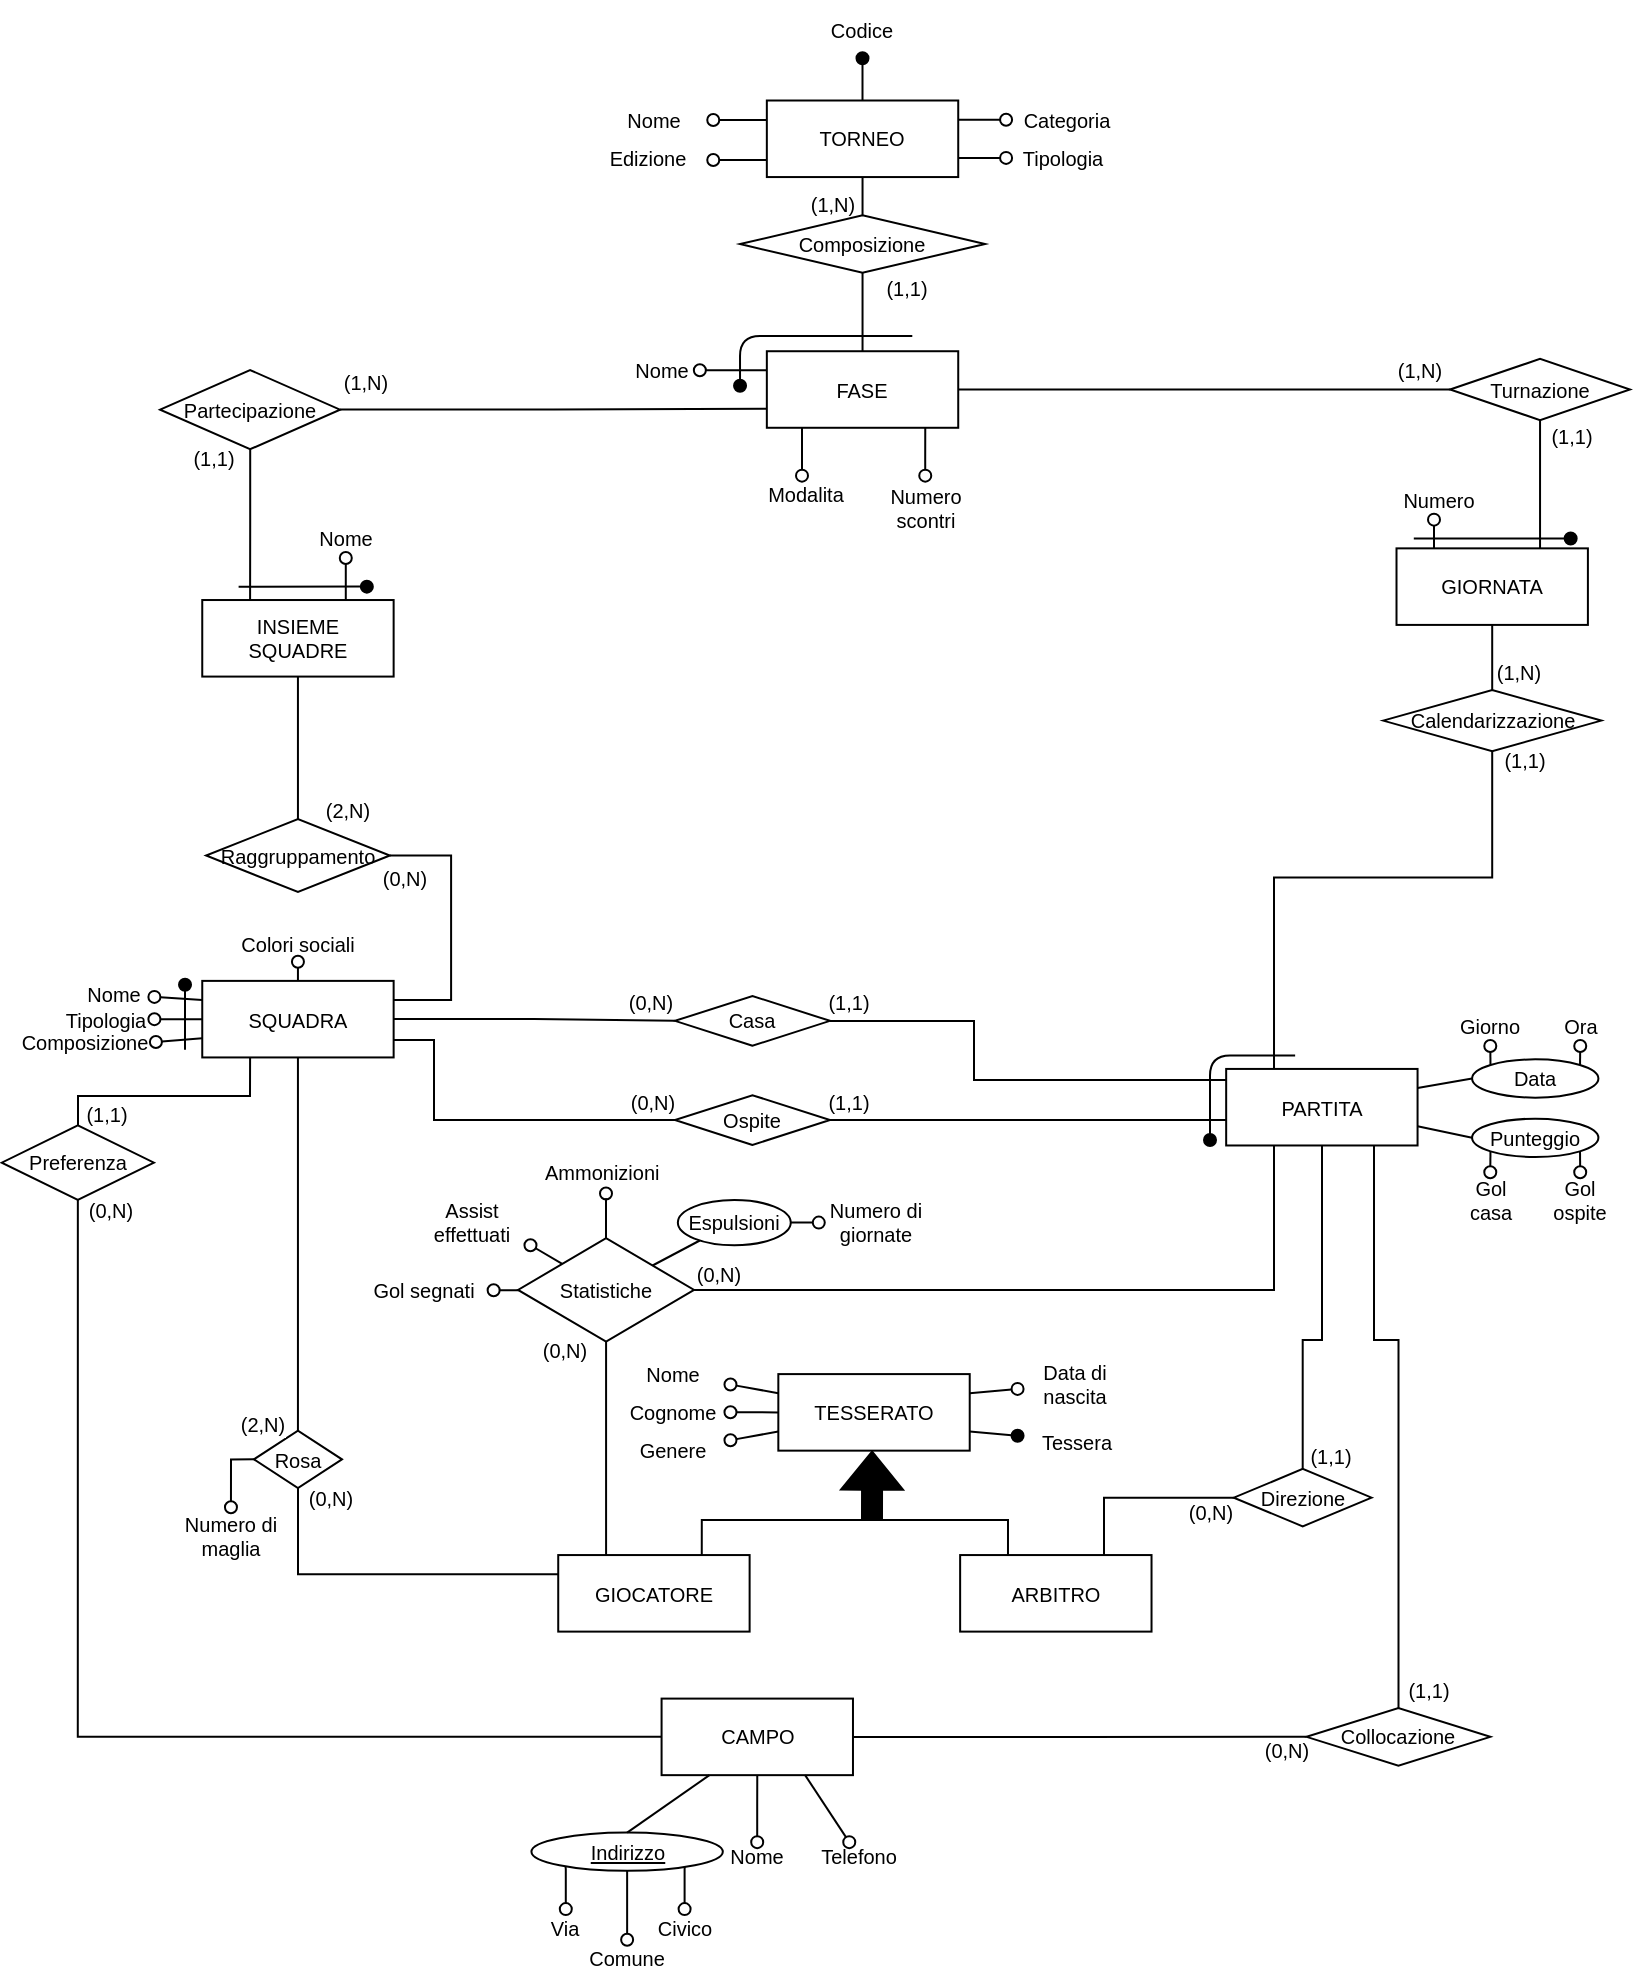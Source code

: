 <mxfile version="21.6.8" type="device" pages="4">
  <diagram id="R2lEEEUBdFMjLlhIrx00" name="ER">
    <mxGraphModel dx="880" dy="568" grid="1" gridSize="10" guides="1" tooltips="1" connect="1" arrows="1" fold="1" page="1" pageScale="1" pageWidth="850" pageHeight="1100" math="0" shadow="0" extFonts="Permanent Marker^https://fonts.googleapis.com/css?family=Permanent+Marker">
      <root>
        <mxCell id="0" />
        <mxCell id="1" parent="0" />
        <mxCell id="srXSzP-HnWdT6Cs4i1Jq-174" style="rounded=0;orthogonalLoop=1;jettySize=auto;html=1;exitX=0;exitY=1;exitDx=0;exitDy=0;entryX=0.5;entryY=0;entryDx=0;entryDy=0;startArrow=none;startFill=0;endArrow=oval;endFill=0;" parent="1" edge="1">
          <mxGeometry relative="1" as="geometry">
            <mxPoint x="777.244" y="717.095" as="sourcePoint" />
          </mxGeometry>
        </mxCell>
        <mxCell id="srXSzP-HnWdT6Cs4i1Jq-175" style="rounded=0;orthogonalLoop=1;jettySize=auto;html=1;exitX=1;exitY=1;exitDx=0;exitDy=0;entryX=0.5;entryY=0;entryDx=0;entryDy=0;startArrow=none;startFill=0;endArrow=oval;endFill=0;" parent="1" edge="1">
          <mxGeometry relative="1" as="geometry">
            <mxPoint x="823.756" y="717.095" as="sourcePoint" />
          </mxGeometry>
        </mxCell>
        <mxCell id="7IuZ3tXFXseWDV0n-bZg-49" value="" style="endArrow=none;html=1;rounded=1;labelBackgroundColor=default;strokeColor=default;fontFamily=Helvetica;fontSize=10;fontColor=default;shape=connector;jumpStyle=arc;jumpSize=10;edgeStyle=orthogonalEdgeStyle;endSize=6;startArrow=oval;startFill=1;" parent="1" edge="1">
          <mxGeometry width="50" height="50" relative="1" as="geometry">
            <mxPoint x="186.421" y="323.319" as="sourcePoint" />
            <mxPoint x="122.306" y="323.319" as="targetPoint" />
            <Array as="points">
              <mxPoint x="184.507" y="323.319" />
            </Array>
          </mxGeometry>
        </mxCell>
        <mxCell id="7IuZ3tXFXseWDV0n-bZg-47" value="" style="endArrow=none;html=1;rounded=1;labelBackgroundColor=default;strokeColor=default;fontFamily=Helvetica;fontSize=10;fontColor=default;shape=connector;jumpStyle=arc;jumpSize=10;edgeStyle=orthogonalEdgeStyle;endSize=6;startArrow=oval;startFill=1;" parent="1" edge="1">
          <mxGeometry width="50" height="50" relative="1" as="geometry">
            <mxPoint x="373.024" y="222.841" as="sourcePoint" />
            <mxPoint x="459.148" y="197.96" as="targetPoint" />
            <Array as="points">
              <mxPoint x="373.024" y="197.96" />
            </Array>
          </mxGeometry>
        </mxCell>
        <mxCell id="I5zNdM9nA91o0Woqpkqp-1" value="&lt;div style=&quot;font-size: 10px;&quot;&gt;TORNEO&lt;/div&gt;" style="rounded=0;arcSize=10;whiteSpace=wrap;html=1;align=center;shadow=0;fontSize=10;" parent="1" vertex="1">
          <mxGeometry x="386.421" y="80.257" width="95.694" height="38.277" as="geometry" />
        </mxCell>
        <mxCell id="nAJgch6baU3DOaQeaVP8-10" style="edgeStyle=orthogonalEdgeStyle;shape=connector;rounded=0;orthogonalLoop=1;jettySize=auto;html=1;entryX=1;entryY=0.25;entryDx=0;entryDy=0;labelBackgroundColor=default;strokeColor=default;fontFamily=Helvetica;fontSize=10;fontColor=default;startArrow=oval;startFill=0;endArrow=none;endFill=0;" parent="1" source="I5zNdM9nA91o0Woqpkqp-41" target="I5zNdM9nA91o0Woqpkqp-1" edge="1">
          <mxGeometry relative="1" as="geometry" />
        </mxCell>
        <mxCell id="I5zNdM9nA91o0Woqpkqp-41" value="&lt;div style=&quot;font-size: 10px;&quot;&gt;&lt;font style=&quot;font-size: 10px;&quot;&gt;Categoria&lt;/font&gt;&lt;/div&gt;" style="text;strokeColor=none;align=center;fillColor=none;html=1;verticalAlign=middle;whiteSpace=wrap;rounded=0;fontSize=10;" parent="1" vertex="1">
          <mxGeometry x="506.038" y="80.257" width="61.244" height="19.139" as="geometry" />
        </mxCell>
        <mxCell id="nAJgch6baU3DOaQeaVP8-9" style="edgeStyle=orthogonalEdgeStyle;rounded=0;orthogonalLoop=1;jettySize=auto;html=1;entryX=1;entryY=0.75;entryDx=0;entryDy=0;endArrow=none;endFill=0;startArrow=oval;startFill=0;fontSize=10;" parent="1" source="I5zNdM9nA91o0Woqpkqp-47" target="I5zNdM9nA91o0Woqpkqp-1" edge="1">
          <mxGeometry relative="1" as="geometry" />
        </mxCell>
        <mxCell id="I5zNdM9nA91o0Woqpkqp-47" value="&lt;font style=&quot;font-size: 10px;&quot;&gt;Tipologia&lt;/font&gt;" style="text;strokeColor=none;align=center;fillColor=none;html=1;verticalAlign=middle;whiteSpace=wrap;rounded=0;fontSize=10;" parent="1" vertex="1">
          <mxGeometry x="506.038" y="99.396" width="56.938" height="19.139" as="geometry" />
        </mxCell>
        <mxCell id="I5zNdM9nA91o0Woqpkqp-48" style="edgeStyle=orthogonalEdgeStyle;rounded=0;orthogonalLoop=1;jettySize=auto;html=1;elbow=vertical;endArrow=oval;endFill=0;fontSize=10;" parent="1" source="I5zNdM9nA91o0Woqpkqp-1" target="I5zNdM9nA91o0Woqpkqp-49" edge="1">
          <mxGeometry relative="1" as="geometry">
            <mxPoint x="449.579" y="79.951" as="sourcePoint" />
            <Array as="points">
              <mxPoint x="370" y="90" />
              <mxPoint x="370" y="90" />
            </Array>
          </mxGeometry>
        </mxCell>
        <mxCell id="I5zNdM9nA91o0Woqpkqp-49" value="&lt;div style=&quot;font-size: 10px;&quot;&gt;&lt;font style=&quot;font-size: 10px;&quot;&gt;Nome&lt;/font&gt;&lt;/div&gt;" style="text;strokeColor=none;align=center;fillColor=none;html=1;verticalAlign=middle;whiteSpace=wrap;rounded=0;fontSize=10;" parent="1" vertex="1">
          <mxGeometry x="300" y="80.26" width="59.63" height="19.14" as="geometry" />
        </mxCell>
        <mxCell id="I5zNdM9nA91o0Woqpkqp-50" style="edgeStyle=orthogonalEdgeStyle;rounded=0;orthogonalLoop=1;jettySize=auto;html=1;elbow=vertical;endArrow=oval;endFill=0;fontSize=10;" parent="1" source="I5zNdM9nA91o0Woqpkqp-1" target="I5zNdM9nA91o0Woqpkqp-51" edge="1">
          <mxGeometry relative="1" as="geometry">
            <mxPoint x="515.608" y="70.688" as="sourcePoint" />
            <Array as="points">
              <mxPoint x="380" y="110" />
              <mxPoint x="380" y="110" />
            </Array>
          </mxGeometry>
        </mxCell>
        <mxCell id="I5zNdM9nA91o0Woqpkqp-51" value="&lt;font style=&quot;font-size: 10px;&quot;&gt;Edizione&lt;/font&gt;" style="text;strokeColor=none;align=center;fillColor=none;html=1;verticalAlign=middle;whiteSpace=wrap;rounded=0;fontSize=10;" parent="1" vertex="1">
          <mxGeometry x="295.22" y="99.4" width="64.41" height="19.14" as="geometry" />
        </mxCell>
        <mxCell id="I5zNdM9nA91o0Woqpkqp-83" value="&lt;div style=&quot;font-size: 10px;&quot;&gt;(1,N)&lt;/div&gt;" style="edgeStyle=orthogonalEdgeStyle;rounded=0;orthogonalLoop=1;jettySize=auto;html=1;exitX=0;exitY=0.5;exitDx=0;exitDy=0;entryX=0.5;entryY=1;entryDx=0;entryDy=0;endArrow=none;endFill=0;targetPerimeterSpacing=0;labelPosition=center;verticalLabelPosition=middle;align=center;verticalAlign=middle;fontSize=10;" parent="1" source="I5zNdM9nA91o0Woqpkqp-81" target="I5zNdM9nA91o0Woqpkqp-1" edge="1">
          <mxGeometry x="-0.4" y="15" relative="1" as="geometry">
            <mxPoint as="offset" />
          </mxGeometry>
        </mxCell>
        <mxCell id="I5zNdM9nA91o0Woqpkqp-81" value="Composizione" style="shape=rhombus;perimeter=rhombusPerimeter;whiteSpace=wrap;html=1;align=center;rotation=0;direction=south;rounded=0;fontSize=10;" parent="1" vertex="1">
          <mxGeometry x="373.024" y="137.673" width="122.488" height="28.708" as="geometry" />
        </mxCell>
        <mxCell id="I5zNdM9nA91o0Woqpkqp-84" value="FASE" style="whiteSpace=wrap;html=1;align=center;fontSize=10;" parent="1" vertex="1">
          <mxGeometry x="386.421" y="205.616" width="95.694" height="38.277" as="geometry" />
        </mxCell>
        <mxCell id="I5zNdM9nA91o0Woqpkqp-85" value="(1,1)" style="edgeStyle=orthogonalEdgeStyle;rounded=0;orthogonalLoop=1;jettySize=auto;html=1;exitX=1;exitY=0.5;exitDx=0;exitDy=0;entryX=0.5;entryY=0;entryDx=0;entryDy=0;endArrow=none;endFill=0;fontSize=10;" parent="1" source="I5zNdM9nA91o0Woqpkqp-81" target="I5zNdM9nA91o0Woqpkqp-84" edge="1">
          <mxGeometry x="-0.619" y="22" relative="1" as="geometry">
            <mxPoint as="offset" />
          </mxGeometry>
        </mxCell>
        <mxCell id="I5zNdM9nA91o0Woqpkqp-101" style="edgeStyle=orthogonalEdgeStyle;rounded=0;orthogonalLoop=1;jettySize=auto;html=1;entryX=0;entryY=0.25;entryDx=0;entryDy=0;startArrow=oval;startFill=0;endArrow=none;endFill=0;fontSize=10;" parent="1" source="I5zNdM9nA91o0Woqpkqp-100" target="I5zNdM9nA91o0Woqpkqp-84" edge="1">
          <mxGeometry relative="1" as="geometry">
            <mxPoint x="386.421" y="224.754" as="targetPoint" />
          </mxGeometry>
        </mxCell>
        <mxCell id="I5zNdM9nA91o0Woqpkqp-100" value="&lt;div style=&quot;font-size: 10px;&quot;&gt;&lt;font style=&quot;font-size: 10px;&quot;&gt;Nome&lt;/font&gt;&lt;/div&gt;" style="text;strokeColor=none;align=center;fillColor=none;html=1;verticalAlign=middle;whiteSpace=wrap;rounded=0;fontSize=10;" parent="1" vertex="1">
          <mxGeometry x="314.651" y="205.616" width="38.278" height="19.139" as="geometry" />
        </mxCell>
        <mxCell id="I5zNdM9nA91o0Woqpkqp-105" value="INSIEME&lt;br style=&quot;font-size: 10px;&quot;&gt;SQUADRE" style="whiteSpace=wrap;html=1;align=center;fontFamily=Helvetica;fontSize=10;fontColor=default;" parent="1" vertex="1">
          <mxGeometry x="104.124" y="330.017" width="95.694" height="38.277" as="geometry" />
        </mxCell>
        <mxCell id="I5zNdM9nA91o0Woqpkqp-108" style="shape=connector;rounded=0;orthogonalLoop=1;jettySize=auto;html=1;entryX=0.75;entryY=0;entryDx=0;entryDy=0;labelBackgroundColor=default;strokeColor=default;fontFamily=Helvetica;fontSize=10;fontColor=default;endArrow=none;endFill=0;startArrow=oval;startFill=0;" parent="1" source="I5zNdM9nA91o0Woqpkqp-107" target="I5zNdM9nA91o0Woqpkqp-105" edge="1">
          <mxGeometry relative="1" as="geometry" />
        </mxCell>
        <mxCell id="I5zNdM9nA91o0Woqpkqp-107" value="&lt;div style=&quot;font-size: 10px;&quot;&gt;&lt;font style=&quot;font-size: 10px;&quot;&gt;Nome&lt;/font&gt;&lt;/div&gt;" style="text;strokeColor=none;align=center;fillColor=none;html=1;verticalAlign=middle;whiteSpace=wrap;rounded=0;fontSize=10;" parent="1" vertex="1">
          <mxGeometry x="156.756" y="289.826" width="38.278" height="19.139" as="geometry" />
        </mxCell>
        <mxCell id="I5zNdM9nA91o0Woqpkqp-114" value="CAMPO" style="whiteSpace=wrap;html=1;align=center;fontFamily=Helvetica;fontSize=10;fontColor=default;" parent="1" vertex="1">
          <mxGeometry x="333.789" y="879.298" width="95.694" height="38.277" as="geometry" />
        </mxCell>
        <mxCell id="I5zNdM9nA91o0Woqpkqp-152" value="Preferenza" style="shape=rhombus;perimeter=rhombusPerimeter;whiteSpace=wrap;html=1;align=center;rotation=0;direction=south;rounded=0;fontSize=10;" parent="1" vertex="1">
          <mxGeometry x="3.85" y="592.71" width="76.15" height="37.29" as="geometry" />
        </mxCell>
        <mxCell id="I5zNdM9nA91o0Woqpkqp-153" style="edgeStyle=orthogonalEdgeStyle;shape=connector;rounded=0;orthogonalLoop=1;jettySize=auto;html=1;labelBackgroundColor=default;strokeColor=default;fontFamily=Helvetica;fontSize=10;fontColor=default;endArrow=none;endFill=0;entryX=1;entryY=0.5;entryDx=0;entryDy=0;exitX=0;exitY=0.5;exitDx=0;exitDy=0;" parent="1" source="I5zNdM9nA91o0Woqpkqp-114" target="I5zNdM9nA91o0Woqpkqp-152" edge="1">
          <mxGeometry relative="1" as="geometry">
            <mxPoint x="209.388" y="663.987" as="targetPoint" />
            <Array as="points">
              <mxPoint x="41.923" y="898.436" />
            </Array>
          </mxGeometry>
        </mxCell>
        <mxCell id="I5zNdM9nA91o0Woqpkqp-172" value="" style="edgeStyle=orthogonalEdgeStyle;shape=connector;rounded=0;orthogonalLoop=1;jettySize=auto;html=1;entryX=0.5;entryY=1;entryDx=0;entryDy=0;labelBackgroundColor=default;strokeColor=default;fontFamily=Helvetica;fontSize=10;fontColor=default;endArrow=none;endFill=0;" parent="1" source="I5zNdM9nA91o0Woqpkqp-114" target="I5zNdM9nA91o0Woqpkqp-167" edge="1">
          <mxGeometry relative="1" as="geometry">
            <mxPoint x="257.234" y="855.374" as="sourcePoint" />
            <mxPoint x="568.239" y="663.987" as="targetPoint" />
          </mxGeometry>
        </mxCell>
        <mxCell id="I5zNdM9nA91o0Woqpkqp-218" value="&lt;div style=&quot;font-size: 10px;&quot;&gt;&lt;u style=&quot;font-size: 10px;&quot;&gt;Indirizzo&lt;/u&gt;&lt;/div&gt;" style="ellipse;whiteSpace=wrap;html=1;align=center;fontFamily=Helvetica;fontSize=10;fontColor=default;" parent="1" vertex="1">
          <mxGeometry x="268.718" y="946.283" width="95.694" height="19.139" as="geometry" />
        </mxCell>
        <mxCell id="I5zNdM9nA91o0Woqpkqp-219" style="shape=connector;rounded=0;orthogonalLoop=1;jettySize=auto;html=1;exitX=0.25;exitY=1;exitDx=0;exitDy=0;entryX=0.5;entryY=0;entryDx=0;entryDy=0;labelBackgroundColor=default;strokeColor=default;fontFamily=Helvetica;fontSize=10;fontColor=default;endArrow=none;endFill=0;" parent="1" source="I5zNdM9nA91o0Woqpkqp-114" target="I5zNdM9nA91o0Woqpkqp-218" edge="1">
          <mxGeometry relative="1" as="geometry" />
        </mxCell>
        <mxCell id="I5zNdM9nA91o0Woqpkqp-231" style="edgeStyle=orthogonalEdgeStyle;shape=connector;rounded=0;orthogonalLoop=1;jettySize=auto;html=1;exitX=0.5;exitY=0;exitDx=0;exitDy=0;entryX=0.5;entryY=1;entryDx=0;entryDy=0;labelBackgroundColor=default;strokeColor=default;fontFamily=Helvetica;fontSize=10;fontColor=default;endArrow=none;endFill=0;startArrow=oval;startFill=0;" parent="1" source="I5zNdM9nA91o0Woqpkqp-221" target="I5zNdM9nA91o0Woqpkqp-218" edge="1">
          <mxGeometry relative="1" as="geometry" />
        </mxCell>
        <mxCell id="I5zNdM9nA91o0Woqpkqp-221" value="&lt;div style=&quot;font-size: 10px;&quot;&gt;&lt;font style=&quot;font-size: 10px;&quot;&gt;Comune&lt;/font&gt;&lt;/div&gt;" style="text;strokeColor=none;align=center;fillColor=none;html=1;verticalAlign=middle;whiteSpace=wrap;rounded=0;fontSize=10;fontFamily=Helvetica;fontColor=default;" parent="1" vertex="1">
          <mxGeometry x="287.856" y="999.871" width="57.416" height="19.139" as="geometry" />
        </mxCell>
        <mxCell id="I5zNdM9nA91o0Woqpkqp-230" style="edgeStyle=orthogonalEdgeStyle;shape=connector;rounded=0;orthogonalLoop=1;jettySize=auto;html=1;entryX=0.178;entryY=0.877;entryDx=0;entryDy=0;labelBackgroundColor=default;strokeColor=default;fontFamily=Helvetica;fontSize=10;fontColor=default;endArrow=none;endFill=0;entryPerimeter=0;startArrow=oval;startFill=0;" parent="1" source="I5zNdM9nA91o0Woqpkqp-222" target="I5zNdM9nA91o0Woqpkqp-218" edge="1">
          <mxGeometry relative="1" as="geometry" />
        </mxCell>
        <mxCell id="I5zNdM9nA91o0Woqpkqp-222" value="&lt;div style=&quot;font-size: 10px;&quot;&gt;&lt;font style=&quot;font-size: 10px;&quot;&gt;Via&lt;/font&gt;&lt;/div&gt;" style="text;strokeColor=none;align=center;fillColor=none;html=1;verticalAlign=middle;whiteSpace=wrap;rounded=0;fontSize=10;fontFamily=Helvetica;fontColor=default;" parent="1" vertex="1">
          <mxGeometry x="257.234" y="984.56" width="57.416" height="19.139" as="geometry" />
        </mxCell>
        <mxCell id="I5zNdM9nA91o0Woqpkqp-232" style="edgeStyle=orthogonalEdgeStyle;shape=connector;rounded=0;orthogonalLoop=1;jettySize=auto;html=1;entryX=0.801;entryY=0.9;entryDx=0;entryDy=0;labelBackgroundColor=default;strokeColor=default;fontFamily=Helvetica;fontSize=10;fontColor=default;endArrow=none;endFill=0;entryPerimeter=0;startArrow=oval;startFill=0;" parent="1" source="I5zNdM9nA91o0Woqpkqp-224" target="I5zNdM9nA91o0Woqpkqp-218" edge="1">
          <mxGeometry relative="1" as="geometry" />
        </mxCell>
        <mxCell id="I5zNdM9nA91o0Woqpkqp-224" value="&lt;font style=&quot;font-size: 10px;&quot;&gt;Civico&lt;/font&gt;" style="text;strokeColor=none;align=center;fillColor=none;html=1;verticalAlign=middle;whiteSpace=wrap;rounded=0;fontSize=10;fontFamily=Helvetica;fontColor=default;" parent="1" vertex="1">
          <mxGeometry x="316.565" y="984.56" width="57.416" height="19.139" as="geometry" />
        </mxCell>
        <mxCell id="I5zNdM9nA91o0Woqpkqp-233" style="edgeStyle=orthogonalEdgeStyle;shape=connector;rounded=0;orthogonalLoop=1;jettySize=auto;html=1;entryX=0.5;entryY=1;entryDx=0;entryDy=0;labelBackgroundColor=default;strokeColor=default;fontFamily=Helvetica;fontSize=10;fontColor=default;endArrow=none;endFill=0;startArrow=oval;startFill=0;" parent="1" source="I5zNdM9nA91o0Woqpkqp-226" target="I5zNdM9nA91o0Woqpkqp-114" edge="1">
          <mxGeometry relative="1" as="geometry">
            <Array as="points">
              <mxPoint x="381.636" y="931.929" />
              <mxPoint x="381.636" y="931.929" />
            </Array>
          </mxGeometry>
        </mxCell>
        <mxCell id="I5zNdM9nA91o0Woqpkqp-226" value="&lt;div style=&quot;font-size: 10px;&quot;&gt;&lt;font style=&quot;font-size: 10px;&quot;&gt;Nome&lt;/font&gt;&lt;/div&gt;" style="text;strokeColor=none;align=center;fillColor=none;html=1;verticalAlign=middle;whiteSpace=wrap;rounded=0;fontSize=10;fontFamily=Helvetica;fontColor=default;" parent="1" vertex="1">
          <mxGeometry x="352.928" y="951.068" width="57.416" height="14.354" as="geometry" />
        </mxCell>
        <mxCell id="I5zNdM9nA91o0Woqpkqp-234" style="shape=connector;rounded=0;orthogonalLoop=1;jettySize=auto;html=1;entryX=0.75;entryY=1;entryDx=0;entryDy=0;labelBackgroundColor=default;strokeColor=default;fontFamily=Helvetica;fontSize=10;fontColor=default;endArrow=none;endFill=0;startArrow=oval;startFill=0;" parent="1" source="I5zNdM9nA91o0Woqpkqp-227" target="I5zNdM9nA91o0Woqpkqp-114" edge="1">
          <mxGeometry relative="1" as="geometry" />
        </mxCell>
        <mxCell id="I5zNdM9nA91o0Woqpkqp-227" value="&lt;font style=&quot;font-size: 10px;&quot;&gt;Telefono&lt;/font&gt;" style="text;strokeColor=none;align=center;fillColor=none;html=1;verticalAlign=middle;whiteSpace=wrap;rounded=0;fontSize=10;fontFamily=Helvetica;fontColor=default;" parent="1" vertex="1">
          <mxGeometry x="403.646" y="951.068" width="57.416" height="14.354" as="geometry" />
        </mxCell>
        <mxCell id="I5zNdM9nA91o0Woqpkqp-258" value="Ospite" style="shape=rhombus;perimeter=rhombusPerimeter;whiteSpace=wrap;html=1;align=center;rotation=0;direction=west;rounded=0;fontSize=10;" parent="1" vertex="1">
          <mxGeometry x="340.488" y="577.595" width="77.512" height="24.88" as="geometry" />
        </mxCell>
        <mxCell id="7IuZ3tXFXseWDV0n-bZg-36" value="&lt;div style=&quot;font-size: 10px;&quot;&gt;&lt;font style=&quot;font-size: 10px;&quot;&gt;(1,1)&lt;/font&gt;&lt;/div&gt;" style="edgeLabel;html=1;align=center;verticalAlign=middle;resizable=0;points=[];fontSize=10;fontFamily=Helvetica;fontColor=default;" parent="1" vertex="1" connectable="0">
          <mxGeometry x="56.278" y="580.593" as="geometry">
            <mxPoint x="-1" y="6" as="offset" />
          </mxGeometry>
        </mxCell>
        <mxCell id="7IuZ3tXFXseWDV0n-bZg-37" value="&lt;div style=&quot;font-size: 10px;&quot;&gt;&lt;font style=&quot;font-size: 10px;&quot;&gt;(0,N)&lt;/font&gt;&lt;/div&gt;" style="edgeLabel;html=1;align=center;verticalAlign=middle;resizable=0;points=[];fontSize=10;fontFamily=Helvetica;fontColor=default;" parent="1" vertex="1" connectable="0">
          <mxGeometry x="56.278" y="634.322" as="geometry">
            <mxPoint x="1" as="offset" />
          </mxGeometry>
        </mxCell>
        <mxCell id="7IuZ3tXFXseWDV0n-bZg-42" value="&lt;div style=&quot;font-size: 10px;&quot;&gt;&lt;font style=&quot;font-size: 10px;&quot;&gt;(0,N)&lt;/font&gt;&lt;/div&gt;" style="edgeLabel;html=1;align=center;verticalAlign=middle;resizable=0;points=[];fontSize=10;fontFamily=Helvetica;fontColor=default;" parent="1" vertex="1" connectable="0">
          <mxGeometry x="323.134" y="566.466" as="geometry">
            <mxPoint x="6" y="14" as="offset" />
          </mxGeometry>
        </mxCell>
        <mxCell id="7IuZ3tXFXseWDV0n-bZg-43" value="&lt;div style=&quot;font-size: 10px;&quot;&gt;(1,1)&lt;/div&gt;" style="edgeLabel;html=1;align=center;verticalAlign=middle;resizable=0;points=[];fontSize=10;fontFamily=Helvetica;fontColor=default;" parent="1" vertex="1" connectable="0">
          <mxGeometry x="426.0" y="580.596" as="geometry">
            <mxPoint x="1" as="offset" />
          </mxGeometry>
        </mxCell>
        <mxCell id="7IuZ3tXFXseWDV0n-bZg-75" value="Numero" style="text;strokeColor=none;align=center;fillColor=none;html=1;verticalAlign=middle;whiteSpace=wrap;rounded=0;fontSize=10;fontFamily=Helvetica;fontColor=default;" parent="1" vertex="1">
          <mxGeometry x="697.429" y="269.731" width="50.718" height="20.096" as="geometry" />
        </mxCell>
        <mxCell id="7IuZ3tXFXseWDV0n-bZg-88" value="GIORNATA" style="whiteSpace=wrap;html=1;align=center;fontSize=10;" parent="1" vertex="1">
          <mxGeometry x="701.254" y="304.18" width="95.694" height="38.277" as="geometry" />
        </mxCell>
        <mxCell id="7IuZ3tXFXseWDV0n-bZg-103" style="edgeStyle=orthogonalEdgeStyle;shape=connector;rounded=0;jumpStyle=arc;jumpSize=10;orthogonalLoop=1;jettySize=auto;html=1;labelBackgroundColor=default;strokeColor=default;fontFamily=Helvetica;fontSize=10;fontColor=default;startArrow=oval;startFill=0;endArrow=none;endFill=0;" parent="1" source="7IuZ3tXFXseWDV0n-bZg-75" target="7IuZ3tXFXseWDV0n-bZg-88" edge="1">
          <mxGeometry relative="1" as="geometry">
            <mxPoint x="716" y="293" as="sourcePoint" />
            <Array as="points">
              <mxPoint x="720" y="300" />
              <mxPoint x="720" y="300" />
            </Array>
          </mxGeometry>
        </mxCell>
        <mxCell id="9VqROTlEzoNPwgnBBmNw-7" style="edgeStyle=orthogonalEdgeStyle;shape=connector;rounded=0;orthogonalLoop=1;jettySize=auto;html=1;entryX=1;entryY=0.5;entryDx=0;entryDy=0;labelBackgroundColor=default;strokeColor=default;fontFamily=Helvetica;fontSize=11;fontColor=default;endArrow=none;endFill=0;" parent="1" source="7IuZ3tXFXseWDV0n-bZg-96" target="I5zNdM9nA91o0Woqpkqp-84" edge="1">
          <mxGeometry relative="1" as="geometry" />
        </mxCell>
        <mxCell id="9VqROTlEzoNPwgnBBmNw-8" style="edgeStyle=orthogonalEdgeStyle;shape=connector;rounded=0;orthogonalLoop=1;jettySize=auto;html=1;labelBackgroundColor=default;strokeColor=default;fontFamily=Helvetica;fontSize=11;fontColor=default;endArrow=none;endFill=0;entryX=0.75;entryY=0;entryDx=0;entryDy=0;exitX=0;exitY=0.5;exitDx=0;exitDy=0;" parent="1" source="7IuZ3tXFXseWDV0n-bZg-96" target="7IuZ3tXFXseWDV0n-bZg-88" edge="1">
          <mxGeometry relative="1" as="geometry">
            <mxPoint x="751.014" y="293.654" as="targetPoint" />
            <Array as="points">
              <mxPoint x="773.024" y="240.065" />
            </Array>
          </mxGeometry>
        </mxCell>
        <mxCell id="7IuZ3tXFXseWDV0n-bZg-96" value="Turnazione" style="shape=rhombus;perimeter=rhombusPerimeter;whiteSpace=wrap;html=1;align=center;rotation=0;direction=north;rounded=0;fontSize=10;" parent="1" vertex="1">
          <mxGeometry x="728.048" y="209.444" width="89.952" height="30.622" as="geometry" />
        </mxCell>
        <mxCell id="nAJgch6baU3DOaQeaVP8-535" value="" style="group;fontSize=10;" parent="1" vertex="1" connectable="0">
          <mxGeometry x="37.139" y="492.696" width="173.206" height="71.77" as="geometry" />
        </mxCell>
        <mxCell id="I5zNdM9nA91o0Woqpkqp-185" value="" style="group;fontSize=10;" parent="nAJgch6baU3DOaQeaVP8-535" vertex="1" connectable="0">
          <mxGeometry y="27.751" width="162.679" height="44.019" as="geometry" />
        </mxCell>
        <mxCell id="I5zNdM9nA91o0Woqpkqp-112" value="SQUADRA" style="whiteSpace=wrap;html=1;align=center;fontFamily=Helvetica;fontSize=10;fontColor=default;" parent="I5zNdM9nA91o0Woqpkqp-185" vertex="1">
          <mxGeometry x="66.986" width="95.694" height="38.277" as="geometry" />
        </mxCell>
        <mxCell id="nAJgch6baU3DOaQeaVP8-14" style="shape=connector;rounded=0;orthogonalLoop=1;jettySize=auto;html=1;entryX=0;entryY=0.5;entryDx=0;entryDy=0;labelBackgroundColor=default;strokeColor=default;fontFamily=Helvetica;fontSize=10;fontColor=default;startArrow=oval;startFill=0;endArrow=none;endFill=0;exitX=1;exitY=0.5;exitDx=0;exitDy=0;" parent="I5zNdM9nA91o0Woqpkqp-185" source="nAJgch6baU3DOaQeaVP8-12" target="I5zNdM9nA91o0Woqpkqp-112" edge="1">
          <mxGeometry relative="1" as="geometry">
            <Array as="points" />
          </mxGeometry>
        </mxCell>
        <mxCell id="nAJgch6baU3DOaQeaVP8-12" value="&lt;font style=&quot;font-size: 10px;&quot;&gt;Tipologia&lt;/font&gt;" style="text;strokeColor=none;align=center;fillColor=none;html=1;verticalAlign=middle;whiteSpace=wrap;rounded=0;fontSize=10;" parent="I5zNdM9nA91o0Woqpkqp-185" vertex="1">
          <mxGeometry x="-4.785" y="9.569" width="47.847" height="19.139" as="geometry" />
        </mxCell>
        <mxCell id="I5zNdM9nA91o0Woqpkqp-139" value="&lt;div style=&quot;font-size: 10px;&quot;&gt;&lt;font style=&quot;font-size: 10px;&quot;&gt;Nome&lt;/font&gt;&lt;/div&gt;" style="text;strokeColor=none;align=center;fillColor=none;html=1;verticalAlign=middle;whiteSpace=wrap;rounded=0;fontSize=10;" parent="I5zNdM9nA91o0Woqpkqp-185" vertex="1">
          <mxGeometry x="2.871" y="-2.871" width="40.191" height="19.139" as="geometry" />
        </mxCell>
        <mxCell id="nAJgch6baU3DOaQeaVP8-16" style="shape=connector;rounded=0;orthogonalLoop=1;jettySize=auto;html=1;entryX=0;entryY=0.25;entryDx=0;entryDy=0;labelBackgroundColor=default;strokeColor=default;fontFamily=Helvetica;fontSize=10;fontColor=default;startArrow=oval;startFill=0;endArrow=none;endFill=0;" parent="I5zNdM9nA91o0Woqpkqp-185" source="I5zNdM9nA91o0Woqpkqp-139" target="I5zNdM9nA91o0Woqpkqp-112" edge="1">
          <mxGeometry relative="1" as="geometry" />
        </mxCell>
        <mxCell id="nAJgch6baU3DOaQeaVP8-20" value="&lt;div style=&quot;font-size: 10px;&quot;&gt;&lt;font style=&quot;font-size: 10px;&quot;&gt;Composizione&lt;/font&gt;&lt;/div&gt;" style="text;strokeColor=none;align=center;fillColor=none;html=1;verticalAlign=middle;whiteSpace=wrap;rounded=0;fontSize=10;" parent="I5zNdM9nA91o0Woqpkqp-185" vertex="1">
          <mxGeometry x="-27.751" y="21.053" width="72.727" height="19.139" as="geometry" />
        </mxCell>
        <mxCell id="I5zNdM9nA91o0Woqpkqp-144" style="shape=connector;rounded=0;orthogonalLoop=1;jettySize=auto;html=1;entryX=0;entryY=0.75;entryDx=0;entryDy=0;labelBackgroundColor=default;strokeColor=default;fontFamily=Helvetica;fontSize=10;fontColor=default;endArrow=none;endFill=0;startArrow=oval;startFill=0;exitX=0.984;exitY=0.496;exitDx=0;exitDy=0;exitPerimeter=0;" parent="I5zNdM9nA91o0Woqpkqp-185" source="nAJgch6baU3DOaQeaVP8-20" target="I5zNdM9nA91o0Woqpkqp-112" edge="1">
          <mxGeometry relative="1" as="geometry">
            <mxPoint x="44.976" y="34.45" as="sourcePoint" />
          </mxGeometry>
        </mxCell>
        <mxCell id="nAJgch6baU3DOaQeaVP8-15" style="shape=connector;rounded=0;orthogonalLoop=1;jettySize=auto;html=1;entryX=0.5;entryY=0;entryDx=0;entryDy=0;labelBackgroundColor=default;strokeColor=default;fontFamily=Helvetica;fontSize=10;fontColor=default;startArrow=oval;startFill=0;endArrow=none;endFill=0;exitX=0.5;exitY=1;exitDx=0;exitDy=0;" parent="nAJgch6baU3DOaQeaVP8-535" source="nAJgch6baU3DOaQeaVP8-11" target="I5zNdM9nA91o0Woqpkqp-112" edge="1">
          <mxGeometry relative="1" as="geometry" />
        </mxCell>
        <mxCell id="nAJgch6baU3DOaQeaVP8-11" value="&lt;div style=&quot;font-size: 10px;&quot;&gt;&lt;font style=&quot;font-size: 10px;&quot;&gt;Colori sociali&lt;/font&gt;&lt;/div&gt;" style="text;strokeColor=none;align=center;fillColor=none;html=1;verticalAlign=middle;whiteSpace=wrap;rounded=0;fontSize=10;" parent="nAJgch6baU3DOaQeaVP8-535" vertex="1">
          <mxGeometry x="80.861" width="67.943" height="18.182" as="geometry" />
        </mxCell>
        <mxCell id="7IuZ3tXFXseWDV0n-bZg-58" value="" style="endArrow=none;html=1;rounded=1;labelBackgroundColor=default;strokeColor=default;fontFamily=Helvetica;fontSize=10;fontColor=default;shape=connector;jumpStyle=none;jumpSize=10;edgeStyle=orthogonalEdgeStyle;endSize=6;startArrow=oval;startFill=1;" parent="nAJgch6baU3DOaQeaVP8-535" edge="1">
          <mxGeometry width="50" height="50" relative="1" as="geometry">
            <mxPoint x="58.373" y="29.665" as="sourcePoint" />
            <mxPoint x="58.373" y="62.201" as="targetPoint" />
            <Array as="points">
              <mxPoint x="58.373" y="62.201" />
            </Array>
          </mxGeometry>
        </mxCell>
        <mxCell id="I5zNdM9nA91o0Woqpkqp-187" style="edgeStyle=orthogonalEdgeStyle;shape=connector;rounded=0;orthogonalLoop=1;jettySize=auto;html=1;entryX=0.25;entryY=1;entryDx=0;entryDy=0;labelBackgroundColor=default;strokeColor=default;fontFamily=Helvetica;fontSize=10;fontColor=default;endArrow=none;endFill=0;" parent="1" source="I5zNdM9nA91o0Woqpkqp-152" target="I5zNdM9nA91o0Woqpkqp-112" edge="1">
          <mxGeometry relative="1" as="geometry">
            <Array as="points">
              <mxPoint x="42" y="578" />
              <mxPoint x="128" y="578" />
            </Array>
          </mxGeometry>
        </mxCell>
        <mxCell id="I5zNdM9nA91o0Woqpkqp-259" style="edgeStyle=orthogonalEdgeStyle;shape=connector;rounded=0;orthogonalLoop=1;jettySize=auto;html=1;labelBackgroundColor=default;strokeColor=default;fontFamily=Helvetica;fontSize=10;fontColor=default;endArrow=none;endFill=0;" parent="1" source="I5zNdM9nA91o0Woqpkqp-112" target="I5zNdM9nA91o0Woqpkqp-258" edge="1">
          <mxGeometry relative="1" as="geometry">
            <Array as="points">
              <mxPoint x="220" y="550" />
              <mxPoint x="220" y="590" />
            </Array>
          </mxGeometry>
        </mxCell>
        <mxCell id="SCq3RTWDLFDGdXN3g9Al-3" value="" style="endArrow=none;html=1;rounded=1;labelBackgroundColor=default;strokeColor=default;fontFamily=Helvetica;fontSize=10;fontColor=default;shape=connector;jumpStyle=none;jumpSize=10;edgeStyle=orthogonalEdgeStyle;endSize=6;startArrow=oval;startFill=1;" parent="1" edge="1">
          <mxGeometry width="50" height="50" relative="1" as="geometry">
            <mxPoint x="788.331" y="299.252" as="sourcePoint" />
            <mxPoint x="709.862" y="299.252" as="targetPoint" />
            <Array as="points">
              <mxPoint x="709.862" y="299.252" />
            </Array>
          </mxGeometry>
        </mxCell>
        <mxCell id="SCq3RTWDLFDGdXN3g9Al-7" value="" style="group;fontSize=10;" parent="1" vertex="1" connectable="0">
          <mxGeometry x="616.086" y="507.05" width="199.024" height="132.057" as="geometry" />
        </mxCell>
        <mxCell id="sP0-NNvAGzi_ZkYRNoZ8-7" style="rounded=0;orthogonalLoop=1;jettySize=auto;html=1;exitX=1;exitY=0.25;exitDx=0;exitDy=0;entryX=0;entryY=0.5;entryDx=0;entryDy=0;endArrow=none;endFill=0;" parent="SCq3RTWDLFDGdXN3g9Al-7" source="I5zNdM9nA91o0Woqpkqp-115" target="sP0-NNvAGzi_ZkYRNoZ8-2" edge="1">
          <mxGeometry relative="1" as="geometry" />
        </mxCell>
        <mxCell id="I5zNdM9nA91o0Woqpkqp-115" value="&lt;div style=&quot;font-size: 10px;&quot;&gt;PARTITA&lt;/div&gt;" style="whiteSpace=wrap;html=1;align=center;fontFamily=Helvetica;fontSize=10;fontColor=default;" parent="SCq3RTWDLFDGdXN3g9Al-7" vertex="1">
          <mxGeometry y="57.416" width="95.694" height="38.277" as="geometry" />
        </mxCell>
        <mxCell id="srXSzP-HnWdT6Cs4i1Jq-193" style="rounded=0;orthogonalLoop=1;jettySize=auto;html=1;exitX=0;exitY=0.5;exitDx=0;exitDy=0;entryX=1;entryY=0.75;entryDx=0;entryDy=0;endArrow=none;endFill=0;startArrow=none;startFill=0;fontSize=10;" parent="SCq3RTWDLFDGdXN3g9Al-7" source="srXSzP-HnWdT6Cs4i1Jq-1" target="I5zNdM9nA91o0Woqpkqp-115" edge="1">
          <mxGeometry relative="1" as="geometry" />
        </mxCell>
        <mxCell id="srXSzP-HnWdT6Cs4i1Jq-223" value="" style="group;fontSize=10;" parent="SCq3RTWDLFDGdXN3g9Al-7" vertex="1" connectable="0">
          <mxGeometry x="115.789" y="82.296" width="83.234" height="55.502" as="geometry" />
        </mxCell>
        <mxCell id="7IuZ3tXFXseWDV0n-bZg-25" value="&lt;div style=&quot;font-size: 10px;&quot;&gt;&lt;br style=&quot;font-size: 10px;&quot;&gt;&lt;/div&gt;" style="text;strokeColor=none;align=center;fillColor=none;html=1;verticalAlign=middle;whiteSpace=wrap;rounded=0;fontSize=10;fontFamily=Helvetica;fontColor=default;" parent="srXSzP-HnWdT6Cs4i1Jq-223" vertex="1">
          <mxGeometry x="13.388" y="19.139" width="52.632" height="23.923" as="geometry" />
        </mxCell>
        <mxCell id="srXSzP-HnWdT6Cs4i1Jq-1" value="Punteggio" style="ellipse;whiteSpace=wrap;html=1;align=center;fontSize=10;" parent="srXSzP-HnWdT6Cs4i1Jq-223" vertex="1">
          <mxGeometry x="7.167" width="63.158" height="19.139" as="geometry" />
        </mxCell>
        <mxCell id="srXSzP-HnWdT6Cs4i1Jq-172" value="Gol casa" style="text;strokeColor=none;align=center;fillColor=none;html=1;verticalAlign=middle;whiteSpace=wrap;rounded=0;fontSize=10;" parent="srXSzP-HnWdT6Cs4i1Jq-223" vertex="1">
          <mxGeometry y="26.794" width="32.526" height="28.708" as="geometry" />
        </mxCell>
        <mxCell id="srXSzP-HnWdT6Cs4i1Jq-197" style="edgeStyle=orthogonalEdgeStyle;shape=connector;rounded=0;orthogonalLoop=1;jettySize=auto;html=1;exitX=0;exitY=1;exitDx=0;exitDy=0;entryX=0.5;entryY=0;entryDx=0;entryDy=0;labelBackgroundColor=default;strokeColor=default;fontFamily=Helvetica;fontSize=10;fontColor=default;startArrow=none;startFill=0;endArrow=oval;endFill=0;" parent="srXSzP-HnWdT6Cs4i1Jq-223" source="srXSzP-HnWdT6Cs4i1Jq-1" target="srXSzP-HnWdT6Cs4i1Jq-172" edge="1">
          <mxGeometry relative="1" as="geometry" />
        </mxCell>
        <mxCell id="srXSzP-HnWdT6Cs4i1Jq-173" value="Gol ospite" style="text;strokeColor=none;align=center;fillColor=none;html=1;verticalAlign=middle;whiteSpace=wrap;rounded=0;fontSize=10;" parent="srXSzP-HnWdT6Cs4i1Jq-223" vertex="1">
          <mxGeometry x="39.225" y="26.794" width="44.01" height="28.708" as="geometry" />
        </mxCell>
        <mxCell id="srXSzP-HnWdT6Cs4i1Jq-198" style="edgeStyle=orthogonalEdgeStyle;shape=connector;rounded=0;orthogonalLoop=1;jettySize=auto;html=1;exitX=1;exitY=1;exitDx=0;exitDy=0;entryX=0.5;entryY=0;entryDx=0;entryDy=0;labelBackgroundColor=default;strokeColor=default;fontFamily=Helvetica;fontSize=10;fontColor=default;startArrow=none;startFill=0;endArrow=oval;endFill=0;" parent="srXSzP-HnWdT6Cs4i1Jq-223" source="srXSzP-HnWdT6Cs4i1Jq-1" target="srXSzP-HnWdT6Cs4i1Jq-173" edge="1">
          <mxGeometry relative="1" as="geometry" />
        </mxCell>
        <mxCell id="sP0-NNvAGzi_ZkYRNoZ8-1" value="" style="group;fontSize=10;" parent="SCq3RTWDLFDGdXN3g9Al-7" vertex="1" connectable="0">
          <mxGeometry x="112.919" y="26.794" width="77.512" height="44.976" as="geometry" />
        </mxCell>
        <mxCell id="sP0-NNvAGzi_ZkYRNoZ8-2" value="Data" style="ellipse;whiteSpace=wrap;html=1;align=center;fontSize=10;" parent="sP0-NNvAGzi_ZkYRNoZ8-1" vertex="1">
          <mxGeometry x="10.048" y="25.837" width="63.158" height="19.139" as="geometry" />
        </mxCell>
        <mxCell id="sP0-NNvAGzi_ZkYRNoZ8-3" value="Giorno" style="text;strokeColor=none;align=center;fillColor=none;html=1;verticalAlign=middle;whiteSpace=wrap;rounded=0;fontSize=10;" parent="sP0-NNvAGzi_ZkYRNoZ8-1" vertex="1">
          <mxGeometry width="38.278" height="19.139" as="geometry" />
        </mxCell>
        <mxCell id="sP0-NNvAGzi_ZkYRNoZ8-4" style="edgeStyle=orthogonalEdgeStyle;shape=connector;rounded=0;orthogonalLoop=1;jettySize=auto;html=1;exitX=0;exitY=0;exitDx=0;exitDy=0;entryX=0.5;entryY=1;entryDx=0;entryDy=0;labelBackgroundColor=default;strokeColor=default;fontFamily=Helvetica;fontSize=10;fontColor=default;startArrow=none;startFill=0;endArrow=oval;endFill=0;" parent="sP0-NNvAGzi_ZkYRNoZ8-1" source="sP0-NNvAGzi_ZkYRNoZ8-2" target="sP0-NNvAGzi_ZkYRNoZ8-3" edge="1">
          <mxGeometry relative="1" as="geometry" />
        </mxCell>
        <mxCell id="sP0-NNvAGzi_ZkYRNoZ8-5" value="Ora" style="text;strokeColor=none;align=center;fillColor=none;html=1;verticalAlign=middle;whiteSpace=wrap;rounded=0;fontSize=10;" parent="sP0-NNvAGzi_ZkYRNoZ8-1" vertex="1">
          <mxGeometry x="50.718" width="26.794" height="19.139" as="geometry" />
        </mxCell>
        <mxCell id="sP0-NNvAGzi_ZkYRNoZ8-6" style="edgeStyle=orthogonalEdgeStyle;shape=connector;rounded=0;orthogonalLoop=1;jettySize=auto;html=1;exitX=1;exitY=0;exitDx=0;exitDy=0;entryX=0.5;entryY=1;entryDx=0;entryDy=0;labelBackgroundColor=default;strokeColor=default;fontFamily=Helvetica;fontSize=10;fontColor=default;startArrow=none;startFill=0;endArrow=oval;endFill=0;" parent="sP0-NNvAGzi_ZkYRNoZ8-1" source="sP0-NNvAGzi_ZkYRNoZ8-2" target="sP0-NNvAGzi_ZkYRNoZ8-5" edge="1">
          <mxGeometry relative="1" as="geometry" />
        </mxCell>
        <mxCell id="I5zNdM9nA91o0Woqpkqp-260" value="" style="edgeStyle=orthogonalEdgeStyle;shape=connector;rounded=0;orthogonalLoop=1;jettySize=auto;html=1;labelBackgroundColor=default;strokeColor=default;fontFamily=Helvetica;fontSize=10;fontColor=default;endArrow=none;endFill=0;jumpStyle=arc;jumpSize=10;" parent="1" source="I5zNdM9nA91o0Woqpkqp-258" target="I5zNdM9nA91o0Woqpkqp-115" edge="1">
          <mxGeometry x="0.021" y="-20" relative="1" as="geometry">
            <Array as="points">
              <mxPoint x="460" y="590" />
              <mxPoint x="460" y="590" />
            </Array>
            <mxPoint as="offset" />
          </mxGeometry>
        </mxCell>
        <mxCell id="SCq3RTWDLFDGdXN3g9Al-8" value="" style="group;fontSize=10;" parent="1" vertex="1" connectable="0">
          <mxGeometry x="656.278" y="874.513" width="91.866" height="47.847" as="geometry" />
        </mxCell>
        <mxCell id="I5zNdM9nA91o0Woqpkqp-167" value="Collocazione" style="shape=rhombus;perimeter=rhombusPerimeter;whiteSpace=wrap;html=1;align=center;rotation=0;direction=south;rounded=0;fontSize=10;" parent="SCq3RTWDLFDGdXN3g9Al-8" vertex="1">
          <mxGeometry y="9.569" width="91.866" height="28.708" as="geometry" />
        </mxCell>
        <mxCell id="7IuZ3tXFXseWDV0n-bZg-39" value="&lt;div style=&quot;font-size: 10px;&quot;&gt;&lt;font style=&quot;font-size: 10px;&quot;&gt;(1,1)&lt;/font&gt;&lt;/div&gt;" style="edgeLabel;html=1;align=center;verticalAlign=middle;resizable=0;points=[];fontSize=10;fontFamily=Helvetica;fontColor=default;" parent="SCq3RTWDLFDGdXN3g9Al-8" vertex="1" connectable="0">
          <mxGeometry x="59.33" as="geometry">
            <mxPoint x="1" as="offset" />
          </mxGeometry>
        </mxCell>
        <mxCell id="I5zNdM9nA91o0Woqpkqp-165" style="edgeStyle=orthogonalEdgeStyle;shape=connector;rounded=0;orthogonalLoop=1;jettySize=auto;html=1;labelBackgroundColor=default;strokeColor=default;fontFamily=Helvetica;fontSize=10;fontColor=default;endArrow=none;endFill=0;" parent="1" source="I5zNdM9nA91o0Woqpkqp-167" target="I5zNdM9nA91o0Woqpkqp-115" edge="1">
          <mxGeometry relative="1" as="geometry">
            <Array as="points">
              <mxPoint x="702" y="700" />
              <mxPoint x="690" y="700" />
            </Array>
          </mxGeometry>
        </mxCell>
        <mxCell id="SCq3RTWDLFDGdXN3g9Al-9" value="" style="group;fontSize=10;" parent="1" vertex="1" connectable="0">
          <mxGeometry x="619.914" y="762.552" width="68.9" height="35.407" as="geometry" />
        </mxCell>
        <mxCell id="I5zNdM9nA91o0Woqpkqp-168" value="Direzione" style="shape=rhombus;perimeter=rhombusPerimeter;whiteSpace=wrap;html=1;align=center;rotation=0;direction=south;rounded=0;fontSize=10;" parent="SCq3RTWDLFDGdXN3g9Al-9" vertex="1">
          <mxGeometry y="1.914" width="68.9" height="28.708" as="geometry" />
        </mxCell>
        <mxCell id="I5zNdM9nA91o0Woqpkqp-193" style="edgeStyle=orthogonalEdgeStyle;shape=connector;rounded=0;orthogonalLoop=1;jettySize=auto;html=1;labelBackgroundColor=default;strokeColor=default;fontFamily=Helvetica;fontSize=10;fontColor=default;endArrow=none;endFill=0;" parent="1" source="I5zNdM9nA91o0Woqpkqp-168" target="I5zNdM9nA91o0Woqpkqp-115" edge="1">
          <mxGeometry relative="1" as="geometry">
            <Array as="points">
              <mxPoint x="654" y="700" />
              <mxPoint x="664" y="700" />
            </Array>
          </mxGeometry>
        </mxCell>
        <mxCell id="7IuZ3tXFXseWDV0n-bZg-41" value="&lt;div style=&quot;font-size: 10px;&quot;&gt;&lt;font style=&quot;font-size: 10px;&quot;&gt;(0,N)&lt;/font&gt;&lt;/div&gt;" style="edgeLabel;html=1;align=center;verticalAlign=middle;resizable=0;points=[];fontSize=10;fontFamily=Helvetica;fontColor=default;" parent="1" vertex="1" connectable="0">
          <mxGeometry x="606.517" y="785.518" as="geometry">
            <mxPoint x="1" as="offset" />
          </mxGeometry>
        </mxCell>
        <mxCell id="7IuZ3tXFXseWDV0n-bZg-40" value="&lt;div style=&quot;font-size: 10px;&quot;&gt;&lt;font style=&quot;font-size: 10px;&quot;&gt;(1,1)&lt;/font&gt;&lt;/div&gt;" style="edgeLabel;html=1;align=center;verticalAlign=middle;resizable=0;points=[];fontSize=10;fontFamily=Helvetica;fontColor=default;" parent="1" vertex="1" connectable="0">
          <mxGeometry x="666.804" y="757.767" as="geometry">
            <mxPoint x="1" as="offset" />
          </mxGeometry>
        </mxCell>
        <mxCell id="SCq3RTWDLFDGdXN3g9Al-17" value="" style="group;fontSize=10;" parent="1" vertex="1" connectable="0">
          <mxGeometry x="262.019" y="636.236" width="88.038" height="70.813" as="geometry" />
        </mxCell>
        <mxCell id="I5zNdM9nA91o0Woqpkqp-157" value="Statistiche" style="shape=rhombus;perimeter=rhombusPerimeter;whiteSpace=wrap;html=1;align=center;rotation=0;direction=south;rounded=0;fontSize=10;" parent="SCq3RTWDLFDGdXN3g9Al-17" vertex="1">
          <mxGeometry y="12.871" width="88.038" height="51.674" as="geometry" />
        </mxCell>
        <mxCell id="7IuZ3tXFXseWDV0n-bZg-46" value="&lt;div style=&quot;font-size: 10px;&quot;&gt;&lt;font style=&quot;font-size: 10px;&quot;&gt;(0,N)&lt;/font&gt;&lt;/div&gt;" style="edgeLabel;html=1;align=center;verticalAlign=middle;resizable=0;points=[];fontSize=10;fontFamily=Helvetica;fontColor=default;" parent="SCq3RTWDLFDGdXN3g9Al-17" vertex="1" connectable="0">
          <mxGeometry x="44.02" y="83.763" as="geometry">
            <mxPoint x="-21" y="-15" as="offset" />
          </mxGeometry>
        </mxCell>
        <mxCell id="SCq3RTWDLFDGdXN3g9Al-21" value="(1,1)" style="text;strokeColor=none;align=center;fillColor=none;html=1;verticalAlign=middle;whiteSpace=wrap;rounded=0;fontSize=10;" parent="1" vertex="1">
          <mxGeometry x="93.474" y="249.635" width="33.732" height="18.182" as="geometry" />
        </mxCell>
        <mxCell id="SCq3RTWDLFDGdXN3g9Al-23" value="(1,N)" style="text;strokeColor=none;align=center;fillColor=none;html=1;verticalAlign=middle;whiteSpace=wrap;rounded=0;fontSize=10;" parent="1" vertex="1">
          <mxGeometry x="169.196" y="212.314" width="33.732" height="18.182" as="geometry" />
        </mxCell>
        <mxCell id="SCq3RTWDLFDGdXN3g9Al-26" value="" style="group;fontSize=10;" parent="1" vertex="1" connectable="0">
          <mxGeometry x="680.201" y="374.993" width="123.445" height="34.45" as="geometry" />
        </mxCell>
        <mxCell id="PSladqHtm6JhV1UiojUB-8" value="Calendarizzazione" style="shape=rhombus;perimeter=rhombusPerimeter;whiteSpace=wrap;html=1;align=center;rotation=0;direction=north;rounded=0;fontSize=10;" parent="SCq3RTWDLFDGdXN3g9Al-26" vertex="1">
          <mxGeometry x="14.354" width="109.091" height="30.622" as="geometry" />
        </mxCell>
        <mxCell id="PSladqHtm6JhV1UiojUB-37" value="&lt;font style=&quot;font-size: 10px;&quot;&gt;(1,1)&lt;/font&gt;" style="edgeLabel;html=1;align=center;verticalAlign=middle;resizable=0;points=[];fontSize=10;fontFamily=Helvetica;fontColor=default;" parent="SCq3RTWDLFDGdXN3g9Al-26" vertex="1" connectable="0">
          <mxGeometry x="84.689" y="34.45" as="geometry" />
        </mxCell>
        <mxCell id="7IuZ3tXFXseWDV0n-bZg-92" style="edgeStyle=orthogonalEdgeStyle;shape=connector;rounded=0;jumpStyle=arc;jumpSize=10;orthogonalLoop=1;jettySize=auto;html=1;entryX=1;entryY=0.5;entryDx=0;entryDy=0;labelBackgroundColor=default;strokeColor=default;fontFamily=Helvetica;fontSize=10;fontColor=default;startArrow=none;startFill=0;endArrow=none;endFill=0;exitX=0.5;exitY=1;exitDx=0;exitDy=0;" parent="1" source="7IuZ3tXFXseWDV0n-bZg-88" target="PSladqHtm6JhV1UiojUB-8" edge="1">
          <mxGeometry relative="1" as="geometry">
            <Array as="points">
              <mxPoint x="750.057" y="342.457" />
              <mxPoint x="750.057" y="357.768" />
              <mxPoint x="749.1" y="357.768" />
            </Array>
          </mxGeometry>
        </mxCell>
        <mxCell id="7IuZ3tXFXseWDV0n-bZg-93" style="edgeStyle=orthogonalEdgeStyle;shape=connector;rounded=0;jumpStyle=arc;jumpSize=10;orthogonalLoop=1;jettySize=auto;html=1;entryX=0.25;entryY=0;entryDx=0;entryDy=0;labelBackgroundColor=default;strokeColor=default;fontFamily=Helvetica;fontSize=10;fontColor=default;startArrow=none;startFill=0;endArrow=none;endFill=0;exitX=0;exitY=0.5;exitDx=0;exitDy=0;" parent="1" source="PSladqHtm6JhV1UiojUB-8" target="I5zNdM9nA91o0Woqpkqp-115" edge="1">
          <mxGeometry relative="1" as="geometry">
            <Array as="points">
              <mxPoint x="749.1" y="468.773" />
              <mxPoint x="640.01" y="468.773" />
            </Array>
          </mxGeometry>
        </mxCell>
        <mxCell id="7IuZ3tXFXseWDV0n-bZg-45" value="&lt;div style=&quot;font-size: 10px;&quot;&gt;&lt;font style=&quot;font-size: 10px;&quot;&gt;(0,N)&lt;/font&gt;&lt;/div&gt;" style="edgeLabel;html=1;align=center;verticalAlign=middle;resizable=0;points=[];fontSize=10;fontFamily=Helvetica;fontColor=default;" parent="1" vertex="1" connectable="0">
          <mxGeometry x="396.469" y="663.461" as="geometry">
            <mxPoint x="-35" y="3" as="offset" />
          </mxGeometry>
        </mxCell>
        <mxCell id="SCq3RTWDLFDGdXN3g9Al-30" value="" style="group;fontSize=10;" parent="1" vertex="1" connectable="0">
          <mxGeometry x="89.77" y="745.327" width="91.866" height="66.985" as="geometry" />
        </mxCell>
        <mxCell id="I5zNdM9nA91o0Woqpkqp-250" value="Rosa" style="shape=rhombus;perimeter=rhombusPerimeter;whiteSpace=wrap;html=1;align=center;rotation=0;direction=south;rounded=0;fontSize=10;" parent="SCq3RTWDLFDGdXN3g9Al-30" vertex="1">
          <mxGeometry x="40.191" width="44.019" height="28.708" as="geometry" />
        </mxCell>
        <mxCell id="I5zNdM9nA91o0Woqpkqp-263" value="&lt;font style=&quot;font-size: 10px;&quot;&gt;Numero di maglia&lt;/font&gt;" style="text;strokeColor=none;align=center;fillColor=none;html=1;verticalAlign=middle;whiteSpace=wrap;rounded=0;fontSize=10;fontFamily=Helvetica;fontColor=default;" parent="SCq3RTWDLFDGdXN3g9Al-30" vertex="1">
          <mxGeometry y="38.277" width="57.416" height="28.708" as="geometry" />
        </mxCell>
        <mxCell id="I5zNdM9nA91o0Woqpkqp-265" style="edgeStyle=orthogonalEdgeStyle;shape=connector;rounded=0;orthogonalLoop=1;jettySize=auto;html=1;exitX=0.5;exitY=1;exitDx=0;exitDy=0;entryX=0.5;entryY=0;entryDx=0;entryDy=0;labelBackgroundColor=default;strokeColor=default;fontFamily=Helvetica;fontSize=10;fontColor=default;endArrow=oval;endFill=0;startArrow=none;startFill=0;" parent="SCq3RTWDLFDGdXN3g9Al-30" source="I5zNdM9nA91o0Woqpkqp-250" target="I5zNdM9nA91o0Woqpkqp-263" edge="1">
          <mxGeometry relative="1" as="geometry" />
        </mxCell>
        <mxCell id="PSladqHtm6JhV1UiojUB-42" value="&lt;div style=&quot;font-size: 10px;&quot;&gt;&lt;font style=&quot;font-size: 10px;&quot;&gt;(0,N)&lt;/font&gt;&lt;/div&gt;" style="edgeLabel;html=1;align=center;verticalAlign=middle;resizable=0;points=[];fontSize=10;fontFamily=Helvetica;fontColor=default;" parent="SCq3RTWDLFDGdXN3g9Al-30" vertex="1" connectable="0">
          <mxGeometry x="78.469" y="33.493" as="geometry" />
        </mxCell>
        <mxCell id="PSladqHtm6JhV1UiojUB-43" value="&lt;div style=&quot;font-size: 10px;&quot;&gt;&lt;font style=&quot;font-size: 10px;&quot;&gt;(2,N)&lt;/font&gt;&lt;/div&gt;" style="edgeLabel;html=1;align=center;verticalAlign=middle;resizable=0;points=[];fontSize=10;fontFamily=Helvetica;fontColor=default;" parent="SCq3RTWDLFDGdXN3g9Al-30" vertex="1" connectable="0">
          <mxGeometry x="43.062" y="-3.828" as="geometry">
            <mxPoint x="1" as="offset" />
          </mxGeometry>
        </mxCell>
        <mxCell id="I5zNdM9nA91o0Woqpkqp-251" style="edgeStyle=orthogonalEdgeStyle;shape=connector;rounded=0;orthogonalLoop=1;jettySize=auto;html=1;labelBackgroundColor=default;strokeColor=default;fontFamily=Helvetica;fontSize=10;fontColor=default;endArrow=none;endFill=0;entryX=0.5;entryY=1;entryDx=0;entryDy=0;exitX=0;exitY=0.5;exitDx=0;exitDy=0;" parent="1" source="I5zNdM9nA91o0Woqpkqp-250" target="I5zNdM9nA91o0Woqpkqp-112" edge="1">
          <mxGeometry relative="1" as="geometry">
            <Array as="points" />
            <mxPoint x="113.694" y="558.725" as="targetPoint" />
          </mxGeometry>
        </mxCell>
        <mxCell id="7IuZ3tXFXseWDV0n-bZg-38" value="&lt;div style=&quot;font-size: 10px;&quot;&gt;&lt;font style=&quot;font-size: 10px;&quot;&gt;(0,N)&lt;/font&gt;&lt;/div&gt;" style="edgeLabel;html=1;align=center;verticalAlign=middle;resizable=0;points=[];fontSize=10;fontFamily=Helvetica;fontColor=default;" parent="1" vertex="1" connectable="0">
          <mxGeometry x="644.794" y="905.135" as="geometry">
            <mxPoint x="1" as="offset" />
          </mxGeometry>
        </mxCell>
        <mxCell id="7IuZ3tXFXseWDV0n-bZg-14" style="edgeStyle=none;shape=connector;rounded=0;jumpStyle=arc;jumpSize=10;orthogonalLoop=1;jettySize=auto;html=1;labelBackgroundColor=default;strokeColor=default;fontFamily=Helvetica;fontSize=10;fontColor=default;startArrow=oval;startFill=0;endArrow=none;endFill=0;" parent="1" source="7IuZ3tXFXseWDV0n-bZg-1" target="I5zNdM9nA91o0Woqpkqp-157" edge="1">
          <mxGeometry relative="1" as="geometry">
            <mxPoint x="266.804" y="661.547" as="targetPoint" />
          </mxGeometry>
        </mxCell>
        <mxCell id="7IuZ3tXFXseWDV0n-bZg-1" value="&lt;font style=&quot;font-size: 10px;&quot;&gt;Gol segnati&lt;/font&gt;" style="text;strokeColor=none;align=center;fillColor=none;html=1;verticalAlign=middle;whiteSpace=wrap;rounded=0;fontSize=10;fontFamily=Helvetica;fontColor=default;" parent="1" vertex="1">
          <mxGeometry x="180" y="663" width="69.82" height="24.51" as="geometry" />
        </mxCell>
        <mxCell id="7IuZ3tXFXseWDV0n-bZg-13" style="edgeStyle=none;shape=connector;rounded=0;jumpStyle=arc;jumpSize=10;orthogonalLoop=1;jettySize=auto;html=1;labelBackgroundColor=default;strokeColor=default;fontFamily=Helvetica;fontSize=10;fontColor=default;startArrow=oval;startFill=0;endArrow=none;endFill=0;exitX=1;exitY=1;exitDx=0;exitDy=0;" parent="1" source="7IuZ3tXFXseWDV0n-bZg-2" target="I5zNdM9nA91o0Woqpkqp-157" edge="1">
          <mxGeometry relative="1" as="geometry">
            <mxPoint x="290.727" y="651.978" as="targetPoint" />
          </mxGeometry>
        </mxCell>
        <mxCell id="7IuZ3tXFXseWDV0n-bZg-2" value="&lt;div style=&quot;font-size: 10px;&quot;&gt;&lt;font style=&quot;font-size: 10px;&quot;&gt;Assist effettuati&lt;/font&gt;&lt;/div&gt;" style="text;strokeColor=none;align=center;fillColor=none;html=1;verticalAlign=middle;whiteSpace=wrap;rounded=0;fontSize=10;fontFamily=Helvetica;fontColor=default;" parent="1" vertex="1">
          <mxGeometry x="210" y="630" width="58.24" height="22.6" as="geometry" />
        </mxCell>
        <mxCell id="tkvs8-WhvbH5vsrEiMIG-18" style="edgeStyle=orthogonalEdgeStyle;shape=connector;rounded=0;hachureGap=4;jumpStyle=arc;jumpSize=10;orthogonalLoop=1;jettySize=auto;html=1;labelBackgroundColor=default;strokeColor=default;fontFamily=Architects Daughter;fontSource=https%3A%2F%2Ffonts.googleapis.com%2Fcss%3Ffamily%3DArchitects%2BDaughter;fontSize=16;fontColor=default;endArrow=none;endFill=0;startArrow=oval;startFill=0;" parent="1" source="7IuZ3tXFXseWDV0n-bZg-3" target="I5zNdM9nA91o0Woqpkqp-157" edge="1">
          <mxGeometry relative="1" as="geometry">
            <mxPoint x="279.244" y="632.839" as="targetPoint" />
            <Array as="points" />
          </mxGeometry>
        </mxCell>
        <mxCell id="7IuZ3tXFXseWDV0n-bZg-3" value="&lt;font style=&quot;font-size: 10px;&quot;&gt;Ammonizioni&amp;nbsp;&lt;/font&gt;" style="text;strokeColor=none;align=center;fillColor=none;html=1;verticalAlign=middle;whiteSpace=wrap;rounded=0;fontSize=10;fontFamily=Helvetica;fontColor=default;" parent="1" vertex="1">
          <mxGeometry x="275.416" y="605.088" width="61.244" height="21.675" as="geometry" />
        </mxCell>
        <mxCell id="7IuZ3tXFXseWDV0n-bZg-11" style="edgeStyle=none;shape=connector;rounded=0;jumpStyle=arc;jumpSize=10;orthogonalLoop=1;jettySize=auto;html=1;labelBackgroundColor=default;strokeColor=default;fontFamily=Helvetica;fontSize=10;fontColor=default;startArrow=none;startFill=0;endArrow=none;endFill=0;" parent="1" source="srXSzP-HnWdT6Cs4i1Jq-209" target="I5zNdM9nA91o0Woqpkqp-157" edge="1">
          <mxGeometry relative="1" as="geometry">
            <mxPoint x="361.78" y="626.141" as="sourcePoint" />
            <mxPoint x="338.574" y="651.978" as="targetPoint" />
          </mxGeometry>
        </mxCell>
        <mxCell id="tkvs8-WhvbH5vsrEiMIG-2" style="edgeStyle=orthogonalEdgeStyle;rounded=0;hachureGap=4;orthogonalLoop=1;jettySize=auto;html=1;fontFamily=Architects Daughter;fontSource=https%3A%2F%2Ffonts.googleapis.com%2Fcss%3Ffamily%3DArchitects%2BDaughter;fontSize=16;endArrow=none;endFill=0;" parent="1" source="I5zNdM9nA91o0Woqpkqp-157" target="I5zNdM9nA91o0Woqpkqp-115" edge="1">
          <mxGeometry relative="1" as="geometry">
            <mxPoint x="451.612" y="664.944" as="targetPoint" />
            <Array as="points">
              <mxPoint x="640" y="675" />
            </Array>
          </mxGeometry>
        </mxCell>
        <mxCell id="I5zNdM9nA91o0Woqpkqp-203" style="edgeStyle=orthogonalEdgeStyle;shape=connector;rounded=0;orthogonalLoop=1;jettySize=auto;html=1;labelBackgroundColor=default;strokeColor=default;fontFamily=Helvetica;fontSize=10;fontColor=default;endArrow=none;endFill=0;exitX=0.25;exitY=0;exitDx=0;exitDy=0;" parent="1" source="I5zNdM9nA91o0Woqpkqp-116" edge="1">
          <mxGeometry relative="1" as="geometry">
            <mxPoint x="435.225" y="778.819" as="targetPoint" />
            <Array as="points">
              <mxPoint x="507" y="790" />
              <mxPoint x="440" y="790" />
              <mxPoint x="440" y="779" />
            </Array>
          </mxGeometry>
        </mxCell>
        <mxCell id="I5zNdM9nA91o0Woqpkqp-202" style="edgeStyle=orthogonalEdgeStyle;shape=connector;rounded=0;orthogonalLoop=1;jettySize=auto;html=1;labelBackgroundColor=default;strokeColor=default;fontFamily=Helvetica;fontSize=10;fontColor=default;endArrow=none;endFill=0;exitX=0.75;exitY=0;exitDx=0;exitDy=0;" parent="1" source="I5zNdM9nA91o0Woqpkqp-156" edge="1">
          <mxGeometry relative="1" as="geometry">
            <mxPoint x="440" y="779" as="targetPoint" />
            <Array as="points">
              <mxPoint x="354" y="790" />
              <mxPoint x="440" y="790" />
              <mxPoint x="440" y="779" />
            </Array>
          </mxGeometry>
        </mxCell>
        <mxCell id="I5zNdM9nA91o0Woqpkqp-156" value="&lt;div style=&quot;font-size: 10px;&quot;&gt;GIOCATORE&lt;/div&gt;" style="whiteSpace=wrap;html=1;align=center;fontFamily=Helvetica;fontSize=10;fontColor=default;" parent="1" vertex="1">
          <mxGeometry x="282.115" y="807.528" width="95.694" height="38.277" as="geometry" />
        </mxCell>
        <mxCell id="I5zNdM9nA91o0Woqpkqp-162" style="edgeStyle=orthogonalEdgeStyle;shape=connector;rounded=0;orthogonalLoop=1;jettySize=auto;html=1;labelBackgroundColor=default;strokeColor=default;fontFamily=Helvetica;fontSize=10;fontColor=default;endArrow=none;endFill=0;exitX=0.25;exitY=0;exitDx=0;exitDy=0;" parent="1" source="I5zNdM9nA91o0Woqpkqp-156" target="I5zNdM9nA91o0Woqpkqp-157" edge="1">
          <mxGeometry relative="1" as="geometry">
            <Array as="points" />
          </mxGeometry>
        </mxCell>
        <mxCell id="I5zNdM9nA91o0Woqpkqp-252" style="edgeStyle=orthogonalEdgeStyle;shape=connector;rounded=0;orthogonalLoop=1;jettySize=auto;html=1;labelBackgroundColor=default;strokeColor=default;fontFamily=Helvetica;fontSize=10;fontColor=default;endArrow=none;endFill=0;entryX=0;entryY=0.25;entryDx=0;entryDy=0;" parent="1" source="I5zNdM9nA91o0Woqpkqp-250" target="I5zNdM9nA91o0Woqpkqp-156" edge="1">
          <mxGeometry relative="1" as="geometry">
            <mxPoint x="132.833" y="826.666" as="targetPoint" />
            <Array as="points">
              <mxPoint x="152" y="817" />
            </Array>
            <mxPoint x="152" y="810" as="sourcePoint" />
          </mxGeometry>
        </mxCell>
        <mxCell id="I5zNdM9nA91o0Woqpkqp-197" value="" style="shape=flexArrow;endArrow=classic;html=1;rounded=0;fillColor=#000000;gradientColor=none;fillStyle=auto;entryX=0.5;entryY=1;entryDx=0;entryDy=0;fontSize=10;" parent="1" edge="1">
          <mxGeometry width="50" height="50" relative="1" as="geometry">
            <mxPoint x="439" y="790" as="sourcePoint" />
            <mxPoint x="439.053" y="755.327" as="targetPoint" />
          </mxGeometry>
        </mxCell>
        <mxCell id="SCq3RTWDLFDGdXN3g9Al-11" value="" style="group;fontSize=10;" parent="1" vertex="1" connectable="0">
          <mxGeometry x="310.823" y="702.695" width="277.512" height="66.985" as="geometry" />
        </mxCell>
        <mxCell id="I5zNdM9nA91o0Woqpkqp-194" value="&lt;div style=&quot;font-size: 10px;&quot;&gt;TESSERATO&lt;/div&gt;" style="whiteSpace=wrap;html=1;align=center;fontFamily=Helvetica;fontSize=10;fontColor=default;" parent="SCq3RTWDLFDGdXN3g9Al-11" vertex="1">
          <mxGeometry x="81.34" y="14.354" width="95.694" height="38.277" as="geometry" />
        </mxCell>
        <mxCell id="I5zNdM9nA91o0Woqpkqp-240" style="shape=connector;rounded=0;orthogonalLoop=1;jettySize=auto;html=1;entryX=0;entryY=0.25;entryDx=0;entryDy=0;labelBackgroundColor=default;strokeColor=default;fontFamily=Helvetica;fontSize=10;fontColor=default;endArrow=none;endFill=0;startArrow=oval;startFill=0;" parent="SCq3RTWDLFDGdXN3g9Al-11" source="I5zNdM9nA91o0Woqpkqp-235" target="I5zNdM9nA91o0Woqpkqp-194" edge="1">
          <mxGeometry relative="1" as="geometry" />
        </mxCell>
        <mxCell id="I5zNdM9nA91o0Woqpkqp-235" value="&lt;font style=&quot;font-size: 10px;&quot;&gt;Nome&lt;/font&gt;" style="text;strokeColor=none;align=center;fillColor=none;html=1;verticalAlign=middle;whiteSpace=wrap;rounded=0;fontSize=10;fontFamily=Helvetica;fontColor=default;" parent="SCq3RTWDLFDGdXN3g9Al-11" vertex="1">
          <mxGeometry width="57.416" height="28.708" as="geometry" />
        </mxCell>
        <mxCell id="I5zNdM9nA91o0Woqpkqp-241" style="edgeStyle=orthogonalEdgeStyle;shape=connector;rounded=0;orthogonalLoop=1;jettySize=auto;html=1;entryX=0;entryY=0.5;entryDx=0;entryDy=0;labelBackgroundColor=default;strokeColor=default;fontFamily=Helvetica;fontSize=10;fontColor=default;endArrow=none;endFill=0;startArrow=oval;startFill=0;" parent="SCq3RTWDLFDGdXN3g9Al-11" source="I5zNdM9nA91o0Woqpkqp-236" target="I5zNdM9nA91o0Woqpkqp-194" edge="1">
          <mxGeometry relative="1" as="geometry">
            <Array as="points">
              <mxPoint x="66.986" y="33.493" />
              <mxPoint x="66.986" y="33.493" />
            </Array>
          </mxGeometry>
        </mxCell>
        <mxCell id="I5zNdM9nA91o0Woqpkqp-236" value="&lt;font style=&quot;font-size: 10px;&quot;&gt;Cognome&lt;/font&gt;" style="text;strokeColor=none;align=center;fillColor=none;html=1;verticalAlign=middle;whiteSpace=wrap;rounded=0;fontSize=10;fontFamily=Helvetica;fontColor=default;" parent="SCq3RTWDLFDGdXN3g9Al-11" vertex="1">
          <mxGeometry y="19.139" width="57.416" height="28.708" as="geometry" />
        </mxCell>
        <mxCell id="I5zNdM9nA91o0Woqpkqp-243" style="shape=connector;rounded=0;orthogonalLoop=1;jettySize=auto;html=1;entryX=0;entryY=0.75;entryDx=0;entryDy=0;labelBackgroundColor=default;strokeColor=default;fontFamily=Helvetica;fontSize=10;fontColor=default;endArrow=none;endFill=0;startArrow=oval;startFill=0;" parent="SCq3RTWDLFDGdXN3g9Al-11" source="I5zNdM9nA91o0Woqpkqp-237" target="I5zNdM9nA91o0Woqpkqp-194" edge="1">
          <mxGeometry relative="1" as="geometry" />
        </mxCell>
        <mxCell id="I5zNdM9nA91o0Woqpkqp-237" value="&lt;font style=&quot;font-size: 10px;&quot;&gt;Genere&lt;/font&gt;" style="text;strokeColor=none;align=center;fillColor=none;html=1;verticalAlign=middle;whiteSpace=wrap;rounded=0;fontSize=10;fontFamily=Helvetica;fontColor=default;" parent="SCq3RTWDLFDGdXN3g9Al-11" vertex="1">
          <mxGeometry y="38.277" width="57.416" height="28.708" as="geometry" />
        </mxCell>
        <mxCell id="I5zNdM9nA91o0Woqpkqp-244" style="shape=connector;rounded=0;orthogonalLoop=1;jettySize=auto;html=1;entryX=1;entryY=0.25;entryDx=0;entryDy=0;labelBackgroundColor=default;strokeColor=default;fontFamily=Helvetica;fontSize=10;fontColor=default;endArrow=none;endFill=0;startArrow=oval;startFill=0;" parent="SCq3RTWDLFDGdXN3g9Al-11" source="I5zNdM9nA91o0Woqpkqp-238" target="I5zNdM9nA91o0Woqpkqp-194" edge="1">
          <mxGeometry relative="1" as="geometry" />
        </mxCell>
        <mxCell id="I5zNdM9nA91o0Woqpkqp-238" value="&lt;div style=&quot;font-size: 10px;&quot;&gt;&lt;font style=&quot;font-size: 10px;&quot;&gt;Data di nascita&lt;/font&gt;&lt;/div&gt;" style="text;strokeColor=none;align=center;fillColor=none;html=1;verticalAlign=middle;whiteSpace=wrap;rounded=0;fontSize=10;fontFamily=Helvetica;fontColor=default;" parent="SCq3RTWDLFDGdXN3g9Al-11" vertex="1">
          <mxGeometry x="200.957" y="4.785" width="57.416" height="28.708" as="geometry" />
        </mxCell>
        <mxCell id="I5zNdM9nA91o0Woqpkqp-245" style="shape=connector;rounded=0;orthogonalLoop=1;jettySize=auto;html=1;entryX=1;entryY=0.75;entryDx=0;entryDy=0;labelBackgroundColor=default;strokeColor=default;fontFamily=Helvetica;fontSize=10;fontColor=default;endArrow=none;endFill=0;startArrow=oval;startFill=1;" parent="SCq3RTWDLFDGdXN3g9Al-11" source="I5zNdM9nA91o0Woqpkqp-239" target="I5zNdM9nA91o0Woqpkqp-194" edge="1">
          <mxGeometry relative="1" as="geometry" />
        </mxCell>
        <mxCell id="I5zNdM9nA91o0Woqpkqp-239" value="&lt;div style=&quot;font-size: 10px;&quot;&gt;&lt;font style=&quot;font-size: 10px;&quot;&gt;Tessera&lt;/font&gt;&lt;/div&gt;" style="text;strokeColor=none;align=center;fillColor=none;html=1;verticalAlign=middle;whiteSpace=wrap;rounded=0;fontSize=10;fontFamily=Helvetica;fontColor=default;" parent="SCq3RTWDLFDGdXN3g9Al-11" vertex="1">
          <mxGeometry x="200.96" y="33.49" width="59.04" height="28.71" as="geometry" />
        </mxCell>
        <mxCell id="I5zNdM9nA91o0Woqpkqp-116" value="&lt;div style=&quot;font-size: 10px;&quot;&gt;ARBITRO&lt;/div&gt;" style="whiteSpace=wrap;html=1;align=center;fontFamily=Helvetica;fontSize=10;fontColor=default;" parent="1" vertex="1">
          <mxGeometry x="483.072" y="807.528" width="95.694" height="38.277" as="geometry" />
        </mxCell>
        <mxCell id="I5zNdM9nA91o0Woqpkqp-179" style="edgeStyle=orthogonalEdgeStyle;shape=connector;rounded=0;orthogonalLoop=1;jettySize=auto;html=1;labelBackgroundColor=default;strokeColor=default;fontFamily=Helvetica;fontSize=10;fontColor=default;endArrow=none;endFill=0;" parent="1" source="I5zNdM9nA91o0Woqpkqp-168" target="I5zNdM9nA91o0Woqpkqp-116" edge="1">
          <mxGeometry relative="1" as="geometry">
            <Array as="points">
              <mxPoint x="555" y="779" />
            </Array>
          </mxGeometry>
        </mxCell>
        <mxCell id="9VqROTlEzoNPwgnBBmNw-5" style="edgeStyle=orthogonalEdgeStyle;shape=connector;rounded=0;orthogonalLoop=1;jettySize=auto;html=1;entryX=0;entryY=0.75;entryDx=0;entryDy=0;labelBackgroundColor=default;strokeColor=default;fontFamily=Helvetica;fontSize=11;fontColor=default;endArrow=none;endFill=0;" parent="1" source="9VqROTlEzoNPwgnBBmNw-1" target="I5zNdM9nA91o0Woqpkqp-84" edge="1">
          <mxGeometry relative="1" as="geometry" />
        </mxCell>
        <mxCell id="9VqROTlEzoNPwgnBBmNw-6" style="edgeStyle=orthogonalEdgeStyle;shape=connector;rounded=0;orthogonalLoop=1;jettySize=auto;html=1;labelBackgroundColor=default;strokeColor=default;fontFamily=Helvetica;fontSize=11;fontColor=default;endArrow=none;endFill=0;entryX=0.25;entryY=0;entryDx=0;entryDy=0;" parent="1" source="9VqROTlEzoNPwgnBBmNw-1" target="I5zNdM9nA91o0Woqpkqp-105" edge="1">
          <mxGeometry relative="1" as="geometry" />
        </mxCell>
        <mxCell id="9VqROTlEzoNPwgnBBmNw-1" value="Partecipazione" style="shape=rhombus;perimeter=rhombusPerimeter;whiteSpace=wrap;html=1;align=center;rotation=0;direction=north;rounded=0;fontSize=10;" parent="1" vertex="1">
          <mxGeometry x="83.07" y="215" width="89.95" height="39.63" as="geometry" />
        </mxCell>
        <mxCell id="9VqROTlEzoNPwgnBBmNw-10" value="(1,1)" style="text;strokeColor=none;align=center;fillColor=none;html=1;verticalAlign=middle;whiteSpace=wrap;rounded=0;fontSize=10;" parent="1" vertex="1">
          <mxGeometry x="772.067" y="239.108" width="33.732" height="18.182" as="geometry" />
        </mxCell>
        <mxCell id="9VqROTlEzoNPwgnBBmNw-12" value="(1,N)" style="text;strokeColor=none;align=center;fillColor=none;html=1;verticalAlign=middle;whiteSpace=wrap;rounded=0;fontSize=10;" parent="1" vertex="1">
          <mxGeometry x="695.876" y="205.616" width="33.732" height="18.182" as="geometry" />
        </mxCell>
        <mxCell id="PSladqHtm6JhV1UiojUB-35" value="&lt;div style=&quot;font-size: 10px;&quot;&gt;&lt;font style=&quot;font-size: 10px;&quot;&gt;(1,N)&lt;/font&gt;&lt;/div&gt;" style="edgeLabel;html=1;align=center;verticalAlign=middle;resizable=0;points=[];fontSize=10;fontFamily=Helvetica;fontColor=default;" parent="1" vertex="1" connectable="0">
          <mxGeometry x="759.627" y="372.122" as="geometry">
            <mxPoint x="2" y="-6" as="offset" />
          </mxGeometry>
        </mxCell>
        <mxCell id="7IuZ3tXFXseWDV0n-bZg-106" value="" style="endArrow=none;html=1;rounded=1;labelBackgroundColor=default;strokeColor=default;fontFamily=Helvetica;fontSize=10;fontColor=default;shape=connector;jumpStyle=none;jumpSize=10;edgeStyle=orthogonalEdgeStyle;endSize=6;startArrow=oval;startFill=1;" parent="1" edge="1">
          <mxGeometry width="50" height="50" relative="1" as="geometry">
            <mxPoint x="608" y="600" as="sourcePoint" />
            <mxPoint x="650.569" y="557.768" as="targetPoint" />
            <Array as="points">
              <mxPoint x="607.507" y="557.768" />
            </Array>
          </mxGeometry>
        </mxCell>
        <mxCell id="I5zNdM9nA91o0Woqpkqp-121" value="Raggruppamento" style="shape=rhombus;perimeter=rhombusPerimeter;whiteSpace=wrap;html=1;align=center;rotation=0;direction=south;rounded=0;fontSize=10;" parent="1" vertex="1">
          <mxGeometry x="106.04" y="439.54" width="91.87" height="36.46" as="geometry" />
        </mxCell>
        <mxCell id="SCq3RTWDLFDGdXN3g9Al-4" style="edgeStyle=orthogonalEdgeStyle;rounded=0;orthogonalLoop=1;jettySize=auto;html=1;exitX=0.5;exitY=1;exitDx=0;exitDy=0;entryX=0;entryY=0.5;entryDx=0;entryDy=0;endArrow=none;endFill=0;fontSize=10;" parent="1" source="I5zNdM9nA91o0Woqpkqp-105" target="I5zNdM9nA91o0Woqpkqp-121" edge="1">
          <mxGeometry relative="1" as="geometry" />
        </mxCell>
        <mxCell id="srXSzP-HnWdT6Cs4i1Jq-216" value="&lt;div style=&quot;font-size: 10px;&quot;&gt;&lt;font style=&quot;font-size: 10px;&quot;&gt;(0,N)&lt;/font&gt;&lt;/div&gt;" style="edgeLabel;html=1;align=center;verticalAlign=middle;resizable=0;points=[];fontSize=10;fontFamily=Helvetica;fontColor=default;" parent="1" vertex="1" connectable="0">
          <mxGeometry x="173.024" y="481.213" as="geometry">
            <mxPoint x="32" y="-12" as="offset" />
          </mxGeometry>
        </mxCell>
        <mxCell id="SCq3RTWDLFDGdXN3g9Al-5" value="&lt;font style=&quot;font-size: 10px;&quot;&gt;(2,N)&lt;/font&gt;" style="text;strokeColor=none;align=center;fillColor=none;html=1;verticalAlign=middle;whiteSpace=wrap;rounded=0;fontSize=10;" parent="1" vertex="1">
          <mxGeometry x="160.096" y="426.782" width="33.512" height="16.756" as="geometry" />
        </mxCell>
        <mxCell id="srXSzP-HnWdT6Cs4i1Jq-215" style="edgeStyle=orthogonalEdgeStyle;shape=connector;rounded=0;orthogonalLoop=1;jettySize=auto;html=1;entryX=1;entryY=0.25;entryDx=0;entryDy=0;labelBackgroundColor=default;strokeColor=default;fontFamily=Helvetica;fontSize=10;fontColor=default;startArrow=none;startFill=0;endArrow=none;endFill=0;exitX=0.5;exitY=0;exitDx=0;exitDy=0;" parent="1" source="I5zNdM9nA91o0Woqpkqp-121" target="I5zNdM9nA91o0Woqpkqp-112" edge="1">
          <mxGeometry relative="1" as="geometry">
            <Array as="points">
              <mxPoint x="228.526" y="458.246" />
              <mxPoint x="228.526" y="530.017" />
            </Array>
          </mxGeometry>
        </mxCell>
        <mxCell id="XNWo_5WQK4qMrGrK8wq1-2" style="edgeStyle=orthogonalEdgeStyle;rounded=0;orthogonalLoop=1;jettySize=auto;html=1;elbow=vertical;endArrow=oval;endFill=1;fontSize=10;" parent="1" source="I5zNdM9nA91o0Woqpkqp-1" target="XNWo_5WQK4qMrGrK8wq1-3" edge="1">
          <mxGeometry relative="1" as="geometry">
            <mxPoint x="496.34" y="49.74" as="sourcePoint" />
            <Array as="points">
              <mxPoint x="434" y="70" />
              <mxPoint x="434" y="70" />
            </Array>
          </mxGeometry>
        </mxCell>
        <mxCell id="XNWo_5WQK4qMrGrK8wq1-3" value="&lt;div style=&quot;font-size: 10px;&quot;&gt;&lt;font style=&quot;font-size: 10px;&quot;&gt;Codice&lt;/font&gt;&lt;/div&gt;" style="text;strokeColor=none;align=center;fillColor=none;html=1;verticalAlign=middle;whiteSpace=wrap;rounded=0;fontSize=10;" parent="1" vertex="1">
          <mxGeometry x="404.45" y="30" width="59.63" height="29.14" as="geometry" />
        </mxCell>
        <mxCell id="XNWo_5WQK4qMrGrK8wq1-4" style="edgeStyle=orthogonalEdgeStyle;rounded=0;orthogonalLoop=1;jettySize=auto;html=1;elbow=vertical;endArrow=oval;endFill=0;fontSize=10;" parent="1" source="I5zNdM9nA91o0Woqpkqp-84" target="XNWo_5WQK4qMrGrK8wq1-5" edge="1">
          <mxGeometry relative="1" as="geometry">
            <mxPoint x="486" y="319.74" as="sourcePoint" />
            <Array as="points">
              <mxPoint x="404" y="260" />
              <mxPoint x="404" y="260" />
            </Array>
          </mxGeometry>
        </mxCell>
        <mxCell id="XNWo_5WQK4qMrGrK8wq1-5" value="&lt;div style=&quot;font-size: 10px;&quot;&gt;&lt;font style=&quot;font-size: 10px;&quot;&gt;Modalita&lt;/font&gt;&lt;/div&gt;" style="text;strokeColor=none;align=center;fillColor=none;html=1;verticalAlign=middle;whiteSpace=wrap;rounded=0;fontSize=10;" parent="1" vertex="1">
          <mxGeometry x="376.25" y="267.82" width="59.63" height="19.14" as="geometry" />
        </mxCell>
        <mxCell id="XNWo_5WQK4qMrGrK8wq1-6" style="edgeStyle=orthogonalEdgeStyle;rounded=0;orthogonalLoop=1;jettySize=auto;html=1;elbow=vertical;endArrow=oval;endFill=0;fontSize=10;" parent="1" edge="1">
          <mxGeometry relative="1" as="geometry">
            <mxPoint x="465.63" y="243.893" as="sourcePoint" />
            <Array as="points">
              <mxPoint x="465.63" y="260" />
              <mxPoint x="465.63" y="260" />
            </Array>
            <mxPoint x="465.63" y="267.82" as="targetPoint" />
          </mxGeometry>
        </mxCell>
        <mxCell id="XNWo_5WQK4qMrGrK8wq1-7" value="&lt;div style=&quot;font-size: 10px;&quot;&gt;&lt;font style=&quot;font-size: 10px;&quot;&gt;Numero scontri&lt;/font&gt;&lt;/div&gt;" style="text;strokeColor=none;align=center;fillColor=none;html=1;verticalAlign=middle;whiteSpace=wrap;rounded=0;fontSize=10;" parent="1" vertex="1">
          <mxGeometry x="435.88" y="267.82" width="59.63" height="32.18" as="geometry" />
        </mxCell>
        <mxCell id="XNWo_5WQK4qMrGrK8wq1-11" style="edgeStyle=orthogonalEdgeStyle;rounded=0;orthogonalLoop=1;jettySize=auto;html=1;endArrow=none;endFill=0;" parent="1" source="XNWo_5WQK4qMrGrK8wq1-9" target="I5zNdM9nA91o0Woqpkqp-115" edge="1">
          <mxGeometry relative="1" as="geometry">
            <Array as="points">
              <mxPoint x="490" y="540" />
              <mxPoint x="490" y="570" />
            </Array>
          </mxGeometry>
        </mxCell>
        <mxCell id="XNWo_5WQK4qMrGrK8wq1-9" value="Casa" style="shape=rhombus;perimeter=rhombusPerimeter;whiteSpace=wrap;html=1;align=center;rotation=0;direction=west;rounded=0;fontSize=10;" parent="1" vertex="1">
          <mxGeometry x="340.488" y="527.995" width="77.512" height="24.88" as="geometry" />
        </mxCell>
        <mxCell id="XNWo_5WQK4qMrGrK8wq1-10" style="edgeStyle=orthogonalEdgeStyle;rounded=0;orthogonalLoop=1;jettySize=auto;html=1;entryX=1;entryY=0.5;entryDx=0;entryDy=0;endArrow=none;endFill=0;" parent="1" source="I5zNdM9nA91o0Woqpkqp-112" target="XNWo_5WQK4qMrGrK8wq1-9" edge="1">
          <mxGeometry relative="1" as="geometry" />
        </mxCell>
        <mxCell id="XNWo_5WQK4qMrGrK8wq1-12" value="&lt;div style=&quot;font-size: 10px;&quot;&gt;&lt;font style=&quot;font-size: 10px;&quot;&gt;(0,N)&lt;/font&gt;&lt;/div&gt;" style="edgeLabel;html=1;align=center;verticalAlign=middle;resizable=0;points=[];fontSize=10;fontFamily=Helvetica;fontColor=default;" parent="1" vertex="1" connectable="0">
          <mxGeometry x="322" y="517" as="geometry">
            <mxPoint x="6" y="14" as="offset" />
          </mxGeometry>
        </mxCell>
        <mxCell id="XNWo_5WQK4qMrGrK8wq1-13" value="&lt;div style=&quot;font-size: 10px;&quot;&gt;&lt;font style=&quot;font-size: 10px;&quot;&gt;(1,1)&lt;/font&gt;&lt;/div&gt;" style="edgeLabel;html=1;align=center;verticalAlign=middle;resizable=0;points=[];fontSize=10;fontFamily=Helvetica;fontColor=default;" parent="1" vertex="1" connectable="0">
          <mxGeometry x="421" y="517" as="geometry">
            <mxPoint x="6" y="14" as="offset" />
          </mxGeometry>
        </mxCell>
        <mxCell id="srXSzP-HnWdT6Cs4i1Jq-209" value="Espulsioni" style="ellipse;whiteSpace=wrap;html=1;align=center;fontFamily=Helvetica;fontSize=10;fontColor=default;" parent="1" vertex="1">
          <mxGeometry x="341.923" y="630.016" width="56.459" height="22.584" as="geometry" />
        </mxCell>
        <mxCell id="srXSzP-HnWdT6Cs4i1Jq-212" value="Numero di giornate" style="text;strokeColor=none;align=center;fillColor=none;html=1;verticalAlign=middle;whiteSpace=wrap;rounded=0;fontSize=10;fontFamily=Helvetica;fontColor=default;" parent="1" vertex="1">
          <mxGeometry x="412.39" y="630.78" width="57.61" height="21.05" as="geometry" />
        </mxCell>
        <mxCell id="srXSzP-HnWdT6Cs4i1Jq-213" style="shape=connector;rounded=0;orthogonalLoop=1;jettySize=auto;html=1;exitX=1;exitY=0.5;exitDx=0;exitDy=0;entryX=0;entryY=0.5;entryDx=0;entryDy=0;labelBackgroundColor=default;strokeColor=default;fontFamily=Helvetica;fontSize=10;fontColor=default;startArrow=none;startFill=0;endArrow=oval;endFill=0;" parent="1" source="srXSzP-HnWdT6Cs4i1Jq-209" target="srXSzP-HnWdT6Cs4i1Jq-212" edge="1">
          <mxGeometry relative="1" as="geometry" />
        </mxCell>
      </root>
    </mxGraphModel>
  </diagram>
  <diagram id="2MV5Qx7KD8_hebwUeI85" name="Logic">
    <mxGraphModel dx="880" dy="568" grid="0" gridSize="10" guides="1" tooltips="1" connect="1" arrows="1" fold="1" page="1" pageScale="1" pageWidth="827" pageHeight="1169" math="0" shadow="0">
      <root>
        <mxCell id="0" />
        <mxCell id="1" parent="0" />
        <mxCell id="f14ySdyRs_YTQrKhW4NQ-3" value="&lt;div style=&quot;font-size: 10px;&quot;&gt;TORNEO&lt;/div&gt;" style="rounded=0;arcSize=10;whiteSpace=wrap;html=1;align=center;shadow=0;fontSize=10;" parent="1" vertex="1">
          <mxGeometry x="388.571" y="82.257" width="95.694" height="37.277" as="geometry" />
        </mxCell>
        <mxCell id="f14ySdyRs_YTQrKhW4NQ-4" style="edgeStyle=orthogonalEdgeStyle;shape=connector;rounded=0;orthogonalLoop=1;jettySize=auto;html=1;entryX=1;entryY=0.25;entryDx=0;entryDy=0;labelBackgroundColor=default;strokeColor=default;fontFamily=Helvetica;fontSize=10;fontColor=default;startArrow=oval;startFill=0;endArrow=none;endFill=0;" parent="1" source="f14ySdyRs_YTQrKhW4NQ-5" target="f14ySdyRs_YTQrKhW4NQ-3" edge="1">
          <mxGeometry relative="1" as="geometry" />
        </mxCell>
        <mxCell id="f14ySdyRs_YTQrKhW4NQ-5" value="&lt;div style=&quot;font-size: 10px;&quot;&gt;&lt;font style=&quot;font-size: 10px;&quot;&gt;Categoria&lt;/font&gt;&lt;/div&gt;" style="text;strokeColor=none;align=center;fillColor=none;html=1;verticalAlign=middle;whiteSpace=wrap;rounded=0;fontSize=10;" parent="1" vertex="1">
          <mxGeometry x="508.188" y="82.257" width="61.244" height="18.139" as="geometry" />
        </mxCell>
        <mxCell id="f14ySdyRs_YTQrKhW4NQ-6" style="edgeStyle=orthogonalEdgeStyle;rounded=0;orthogonalLoop=1;jettySize=auto;html=1;entryX=1;entryY=0.75;entryDx=0;entryDy=0;endArrow=none;endFill=0;startArrow=oval;startFill=0;fontSize=10;" parent="1" source="f14ySdyRs_YTQrKhW4NQ-7" target="f14ySdyRs_YTQrKhW4NQ-3" edge="1">
          <mxGeometry relative="1" as="geometry" />
        </mxCell>
        <mxCell id="f14ySdyRs_YTQrKhW4NQ-7" value="&lt;font style=&quot;font-size: 10px;&quot;&gt;Tipologia&lt;/font&gt;" style="text;strokeColor=none;align=center;fillColor=none;html=1;verticalAlign=middle;whiteSpace=wrap;rounded=0;fontSize=10;" parent="1" vertex="1">
          <mxGeometry x="508.188" y="101.396" width="56.938" height="18.139" as="geometry" />
        </mxCell>
        <mxCell id="f14ySdyRs_YTQrKhW4NQ-8" style="edgeStyle=orthogonalEdgeStyle;rounded=0;orthogonalLoop=1;jettySize=auto;html=1;elbow=vertical;endArrow=oval;endFill=0;fontSize=10;" parent="1" source="f14ySdyRs_YTQrKhW4NQ-3" target="f14ySdyRs_YTQrKhW4NQ-9" edge="1">
          <mxGeometry relative="1" as="geometry">
            <mxPoint x="451.729" y="81.951" as="sourcePoint" />
            <Array as="points">
              <mxPoint x="372.15" y="92" />
              <mxPoint x="372.15" y="92" />
            </Array>
          </mxGeometry>
        </mxCell>
        <mxCell id="f14ySdyRs_YTQrKhW4NQ-9" value="&lt;div style=&quot;font-size: 10px;&quot;&gt;&lt;font style=&quot;font-size: 10px;&quot;&gt;Nome&lt;/font&gt;&lt;/div&gt;" style="text;strokeColor=none;align=center;fillColor=none;html=1;verticalAlign=middle;whiteSpace=wrap;rounded=0;fontSize=10;" parent="1" vertex="1">
          <mxGeometry x="302.15" y="82.26" width="59.63" height="18.14" as="geometry" />
        </mxCell>
        <mxCell id="f14ySdyRs_YTQrKhW4NQ-10" style="edgeStyle=orthogonalEdgeStyle;rounded=0;orthogonalLoop=1;jettySize=auto;html=1;elbow=vertical;endArrow=oval;endFill=0;fontSize=10;" parent="1" source="f14ySdyRs_YTQrKhW4NQ-3" target="f14ySdyRs_YTQrKhW4NQ-11" edge="1">
          <mxGeometry relative="1" as="geometry">
            <mxPoint x="517.758" y="72.688" as="sourcePoint" />
            <Array as="points">
              <mxPoint x="382.15" y="112" />
              <mxPoint x="382.15" y="112" />
            </Array>
          </mxGeometry>
        </mxCell>
        <mxCell id="f14ySdyRs_YTQrKhW4NQ-11" value="&lt;font style=&quot;font-size: 10px;&quot;&gt;Edizione&lt;/font&gt;" style="text;strokeColor=none;align=center;fillColor=none;html=1;verticalAlign=middle;whiteSpace=wrap;rounded=0;fontSize=10;" parent="1" vertex="1">
          <mxGeometry x="297.37" y="101.4" width="64.41" height="18.14" as="geometry" />
        </mxCell>
        <mxCell id="f14ySdyRs_YTQrKhW4NQ-12" value="&lt;div style=&quot;font-size: 10px;&quot;&gt;(1,N)&lt;/div&gt;" style="edgeStyle=orthogonalEdgeStyle;rounded=0;orthogonalLoop=1;jettySize=auto;html=1;exitX=0;exitY=0.5;exitDx=0;exitDy=0;entryX=0.5;entryY=1;entryDx=0;entryDy=0;endArrow=none;endFill=0;targetPerimeterSpacing=0;labelPosition=center;verticalLabelPosition=middle;align=center;verticalAlign=middle;fontSize=10;" parent="1" source="f14ySdyRs_YTQrKhW4NQ-13" target="f14ySdyRs_YTQrKhW4NQ-3" edge="1">
          <mxGeometry x="-0.4" y="15" relative="1" as="geometry">
            <mxPoint as="offset" />
          </mxGeometry>
        </mxCell>
        <mxCell id="f14ySdyRs_YTQrKhW4NQ-13" value="Composizione" style="shape=rhombus;perimeter=rhombusPerimeter;whiteSpace=wrap;html=1;align=center;rotation=0;direction=south;rounded=0;fontSize=10;" parent="1" vertex="1">
          <mxGeometry x="375.174" y="139.673" width="122.488" height="27.708" as="geometry" />
        </mxCell>
        <mxCell id="f14ySdyRs_YTQrKhW4NQ-14" value="FASE" style="whiteSpace=wrap;html=1;align=center;fontSize=10;" parent="1" vertex="1">
          <mxGeometry x="388.571" y="207.616" width="95.694" height="37.277" as="geometry" />
        </mxCell>
        <mxCell id="f14ySdyRs_YTQrKhW4NQ-15" value="(1,1)" style="edgeStyle=orthogonalEdgeStyle;rounded=0;orthogonalLoop=1;jettySize=auto;html=1;exitX=1;exitY=0.5;exitDx=0;exitDy=0;entryX=0.5;entryY=0;entryDx=0;entryDy=0;endArrow=none;endFill=0;fontSize=10;" parent="1" source="f14ySdyRs_YTQrKhW4NQ-13" target="f14ySdyRs_YTQrKhW4NQ-14" edge="1">
          <mxGeometry x="-0.619" y="22" relative="1" as="geometry">
            <mxPoint as="offset" />
          </mxGeometry>
        </mxCell>
        <mxCell id="f14ySdyRs_YTQrKhW4NQ-16" style="edgeStyle=orthogonalEdgeStyle;rounded=0;orthogonalLoop=1;jettySize=auto;html=1;entryX=0;entryY=0.25;entryDx=0;entryDy=0;startArrow=oval;startFill=0;endArrow=none;endFill=0;fontSize=10;" parent="1" source="f14ySdyRs_YTQrKhW4NQ-17" target="f14ySdyRs_YTQrKhW4NQ-14" edge="1">
          <mxGeometry relative="1" as="geometry">
            <mxPoint x="388.571" y="226.754" as="targetPoint" />
          </mxGeometry>
        </mxCell>
        <mxCell id="f14ySdyRs_YTQrKhW4NQ-17" value="&lt;div style=&quot;font-size: 10px;&quot;&gt;&lt;font style=&quot;font-size: 10px;&quot;&gt;Nome&lt;/font&gt;&lt;/div&gt;" style="text;strokeColor=none;align=center;fillColor=none;html=1;verticalAlign=middle;whiteSpace=wrap;rounded=0;fontSize=10;" parent="1" vertex="1">
          <mxGeometry x="316.801" y="207.616" width="38.278" height="18.139" as="geometry" />
        </mxCell>
        <mxCell id="f14ySdyRs_YTQrKhW4NQ-18" value="INSIEME&lt;br style=&quot;font-size: 10px;&quot;&gt;SQUADRE" style="whiteSpace=wrap;html=1;align=center;fontFamily=Helvetica;fontSize=10;fontColor=default;" parent="1" vertex="1">
          <mxGeometry x="106.274" y="332.017" width="95.694" height="37.277" as="geometry" />
        </mxCell>
        <mxCell id="f14ySdyRs_YTQrKhW4NQ-19" style="shape=connector;rounded=0;orthogonalLoop=1;jettySize=auto;html=1;entryX=0.75;entryY=0;entryDx=0;entryDy=0;labelBackgroundColor=default;strokeColor=default;fontFamily=Helvetica;fontSize=10;fontColor=default;endArrow=none;endFill=0;startArrow=oval;startFill=0;" parent="1" source="f14ySdyRs_YTQrKhW4NQ-20" target="f14ySdyRs_YTQrKhW4NQ-18" edge="1">
          <mxGeometry relative="1" as="geometry" />
        </mxCell>
        <mxCell id="f14ySdyRs_YTQrKhW4NQ-20" value="&lt;div style=&quot;font-size: 10px;&quot;&gt;&lt;font style=&quot;font-size: 10px;&quot;&gt;Nome&lt;/font&gt;&lt;/div&gt;" style="text;strokeColor=none;align=center;fillColor=none;html=1;verticalAlign=middle;whiteSpace=wrap;rounded=0;fontSize=10;" parent="1" vertex="1">
          <mxGeometry x="158.906" y="291.826" width="38.278" height="18.139" as="geometry" />
        </mxCell>
        <mxCell id="f14ySdyRs_YTQrKhW4NQ-23" style="edgeStyle=orthogonalEdgeStyle;shape=connector;rounded=0;orthogonalLoop=1;jettySize=auto;html=1;labelBackgroundColor=default;strokeColor=default;fontFamily=Helvetica;fontSize=10;fontColor=default;endArrow=none;endFill=0;" parent="1" source="D-SHcrsu3BBzmiIBLJsy-1" target="f14ySdyRs_YTQrKhW4NQ-22" edge="1">
          <mxGeometry relative="1" as="geometry">
            <mxPoint x="211.538" y="665.987" as="targetPoint" />
            <Array as="points">
              <mxPoint x="44" y="930" />
            </Array>
            <mxPoint x="335.939" y="899.913" as="sourcePoint" />
          </mxGeometry>
        </mxCell>
        <mxCell id="f14ySdyRs_YTQrKhW4NQ-24" value="" style="edgeStyle=orthogonalEdgeStyle;shape=connector;rounded=0;orthogonalLoop=1;jettySize=auto;html=1;labelBackgroundColor=default;strokeColor=default;fontFamily=Helvetica;fontSize=10;fontColor=default;endArrow=none;endFill=0;" parent="1" source="D-SHcrsu3BBzmiIBLJsy-1" target="f14ySdyRs_YTQrKhW4NQ-82" edge="1">
          <mxGeometry relative="1" as="geometry">
            <mxPoint x="431.633" y="899.913" as="sourcePoint" />
            <mxPoint x="570.389" y="665.987" as="targetPoint" />
            <Array as="points">
              <mxPoint x="704" y="930" />
            </Array>
          </mxGeometry>
        </mxCell>
        <mxCell id="f14ySdyRs_YTQrKhW4NQ-26" style="shape=connector;rounded=0;orthogonalLoop=1;jettySize=auto;html=1;exitX=0.25;exitY=1;exitDx=0;exitDy=0;entryX=0.5;entryY=0;entryDx=0;entryDy=0;labelBackgroundColor=default;strokeColor=default;fontFamily=Helvetica;fontSize=10;fontColor=default;endArrow=none;endFill=0;" parent="1" edge="1">
          <mxGeometry relative="1" as="geometry">
            <mxPoint x="318.715" y="948.283" as="targetPoint" />
          </mxGeometry>
        </mxCell>
        <mxCell id="f14ySdyRs_YTQrKhW4NQ-33" style="edgeStyle=orthogonalEdgeStyle;shape=connector;rounded=0;orthogonalLoop=1;jettySize=auto;html=1;entryX=0.5;entryY=1;entryDx=0;entryDy=0;labelBackgroundColor=default;strokeColor=default;fontFamily=Helvetica;fontSize=10;fontColor=default;endArrow=none;endFill=0;startArrow=oval;startFill=0;" parent="1" edge="1">
          <mxGeometry relative="1" as="geometry">
            <Array as="points">
              <mxPoint x="383.786" y="933.929" />
              <mxPoint x="383.786" y="933.929" />
            </Array>
            <mxPoint x="383.783" y="953.068" as="sourcePoint" />
          </mxGeometry>
        </mxCell>
        <mxCell id="f14ySdyRs_YTQrKhW4NQ-35" style="shape=connector;rounded=0;orthogonalLoop=1;jettySize=auto;html=1;entryX=0.75;entryY=1;entryDx=0;entryDy=0;labelBackgroundColor=default;strokeColor=default;fontFamily=Helvetica;fontSize=10;fontColor=default;endArrow=none;endFill=0;startArrow=oval;startFill=0;" parent="1" edge="1">
          <mxGeometry relative="1" as="geometry">
            <mxPoint x="430.159" y="953.068" as="sourcePoint" />
          </mxGeometry>
        </mxCell>
        <mxCell id="f14ySdyRs_YTQrKhW4NQ-37" value="Ospite" style="shape=rhombus;perimeter=rhombusPerimeter;whiteSpace=wrap;html=1;align=center;rotation=0;direction=west;rounded=0;fontSize=10;" parent="1" vertex="1">
          <mxGeometry x="342.638" y="579.595" width="77.512" height="23.88" as="geometry" />
        </mxCell>
        <mxCell id="f14ySdyRs_YTQrKhW4NQ-40" value="&lt;div style=&quot;font-size: 10px;&quot;&gt;&lt;font style=&quot;font-size: 10px;&quot;&gt;(0,N)&lt;/font&gt;&lt;/div&gt;" style="edgeLabel;html=1;align=center;verticalAlign=middle;resizable=0;points=[];fontSize=10;fontFamily=Helvetica;fontColor=default;" parent="1" vertex="1" connectable="0">
          <mxGeometry x="325.284" y="568.466" as="geometry">
            <mxPoint x="6" y="14" as="offset" />
          </mxGeometry>
        </mxCell>
        <mxCell id="f14ySdyRs_YTQrKhW4NQ-41" value="&lt;div style=&quot;font-size: 10px;&quot;&gt;(1,1)&lt;/div&gt;" style="edgeLabel;html=1;align=center;verticalAlign=middle;resizable=0;points=[];fontSize=10;fontFamily=Helvetica;fontColor=default;" parent="1" vertex="1" connectable="0">
          <mxGeometry x="428.15" y="582.596" as="geometry">
            <mxPoint x="1" as="offset" />
          </mxGeometry>
        </mxCell>
        <mxCell id="f14ySdyRs_YTQrKhW4NQ-42" value="Numero" style="text;strokeColor=none;align=center;fillColor=none;html=1;verticalAlign=middle;whiteSpace=wrap;rounded=0;fontSize=10;fontFamily=Helvetica;fontColor=default;" parent="1" vertex="1">
          <mxGeometry x="699.579" y="271.731" width="50.718" height="19.096" as="geometry" />
        </mxCell>
        <mxCell id="f14ySdyRs_YTQrKhW4NQ-43" value="GIORNATA" style="whiteSpace=wrap;html=1;align=center;fontSize=10;" parent="1" vertex="1">
          <mxGeometry x="703.404" y="306.18" width="95.694" height="37.277" as="geometry" />
        </mxCell>
        <mxCell id="f14ySdyRs_YTQrKhW4NQ-44" style="edgeStyle=orthogonalEdgeStyle;shape=connector;rounded=0;jumpStyle=arc;jumpSize=10;orthogonalLoop=1;jettySize=auto;html=1;labelBackgroundColor=default;strokeColor=default;fontFamily=Helvetica;fontSize=10;fontColor=default;startArrow=oval;startFill=0;endArrow=none;endFill=0;" parent="1" source="f14ySdyRs_YTQrKhW4NQ-42" target="f14ySdyRs_YTQrKhW4NQ-43" edge="1">
          <mxGeometry relative="1" as="geometry">
            <mxPoint x="718.15" y="295" as="sourcePoint" />
            <Array as="points">
              <mxPoint x="722.15" y="302" />
              <mxPoint x="722.15" y="302" />
            </Array>
          </mxGeometry>
        </mxCell>
        <mxCell id="f14ySdyRs_YTQrKhW4NQ-45" style="edgeStyle=orthogonalEdgeStyle;shape=connector;rounded=0;orthogonalLoop=1;jettySize=auto;html=1;labelBackgroundColor=default;strokeColor=default;fontFamily=Helvetica;fontSize=11;fontColor=default;endArrow=none;endFill=0;" parent="1" source="f14ySdyRs_YTQrKhW4NQ-47" target="f14ySdyRs_YTQrKhW4NQ-14" edge="1">
          <mxGeometry relative="1" as="geometry">
            <Array as="points">
              <mxPoint x="600" y="236" />
              <mxPoint x="600" y="236" />
            </Array>
          </mxGeometry>
        </mxCell>
        <mxCell id="f14ySdyRs_YTQrKhW4NQ-46" style="edgeStyle=orthogonalEdgeStyle;shape=connector;rounded=0;orthogonalLoop=1;jettySize=auto;html=1;labelBackgroundColor=default;strokeColor=default;fontFamily=Helvetica;fontSize=11;fontColor=default;endArrow=none;endFill=0;entryX=0.75;entryY=0;entryDx=0;entryDy=0;exitX=0;exitY=0.5;exitDx=0;exitDy=0;" parent="1" source="f14ySdyRs_YTQrKhW4NQ-47" target="f14ySdyRs_YTQrKhW4NQ-43" edge="1">
          <mxGeometry relative="1" as="geometry">
            <mxPoint x="753.164" y="295.654" as="targetPoint" />
            <Array as="points">
              <mxPoint x="775.174" y="242.065" />
            </Array>
          </mxGeometry>
        </mxCell>
        <mxCell id="f14ySdyRs_YTQrKhW4NQ-47" value="Turnazione" style="shape=rhombus;perimeter=rhombusPerimeter;whiteSpace=wrap;html=1;align=center;rotation=0;direction=north;rounded=0;fontSize=10;" parent="1" vertex="1">
          <mxGeometry x="730.198" y="221.444" width="89.952" height="29.622" as="geometry" />
        </mxCell>
        <mxCell id="f14ySdyRs_YTQrKhW4NQ-60" style="edgeStyle=orthogonalEdgeStyle;shape=connector;rounded=0;orthogonalLoop=1;jettySize=auto;html=1;labelBackgroundColor=default;strokeColor=default;fontFamily=Helvetica;fontSize=10;fontColor=default;endArrow=none;endFill=0;" parent="1" source="f14ySdyRs_YTQrKhW4NQ-22" target="f14ySdyRs_YTQrKhW4NQ-50" edge="1">
          <mxGeometry relative="1" as="geometry">
            <Array as="points">
              <mxPoint x="44" y="580" />
              <mxPoint x="130" y="580" />
            </Array>
          </mxGeometry>
        </mxCell>
        <mxCell id="f14ySdyRs_YTQrKhW4NQ-61" style="edgeStyle=orthogonalEdgeStyle;shape=connector;rounded=0;orthogonalLoop=1;jettySize=auto;html=1;labelBackgroundColor=default;strokeColor=default;fontFamily=Helvetica;fontSize=10;fontColor=default;endArrow=none;endFill=0;" parent="1" source="f14ySdyRs_YTQrKhW4NQ-50" target="f14ySdyRs_YTQrKhW4NQ-37" edge="1">
          <mxGeometry relative="1" as="geometry">
            <Array as="points">
              <mxPoint x="222.15" y="552" />
              <mxPoint x="222.15" y="592" />
            </Array>
          </mxGeometry>
        </mxCell>
        <mxCell id="f14ySdyRs_YTQrKhW4NQ-80" value="" style="edgeStyle=orthogonalEdgeStyle;shape=connector;rounded=0;orthogonalLoop=1;jettySize=auto;html=1;labelBackgroundColor=default;strokeColor=default;fontFamily=Helvetica;fontSize=10;fontColor=default;endArrow=none;endFill=0;jumpStyle=arc;jumpSize=10;" parent="1" source="f14ySdyRs_YTQrKhW4NQ-37" target="-o3LK9e0DyDn9J_qOblk-1" edge="1">
          <mxGeometry x="0.021" y="-20" relative="1" as="geometry">
            <Array as="points">
              <mxPoint x="573" y="592" />
              <mxPoint x="573" y="592" />
            </Array>
            <mxPoint as="offset" />
            <mxPoint x="618.236" y="591.526" as="targetPoint" />
          </mxGeometry>
        </mxCell>
        <mxCell id="f14ySdyRs_YTQrKhW4NQ-81" value="" style="group;fontSize=10;" parent="1" vertex="1" connectable="0">
          <mxGeometry x="658.428" y="906.513" width="91.866" height="46.847" as="geometry" />
        </mxCell>
        <mxCell id="f14ySdyRs_YTQrKhW4NQ-82" value="Collocazione" style="shape=rhombus;perimeter=rhombusPerimeter;whiteSpace=wrap;html=1;align=center;rotation=0;direction=south;rounded=0;fontSize=10;" parent="f14ySdyRs_YTQrKhW4NQ-81" vertex="1">
          <mxGeometry y="9.569" width="91.866" height="27.708" as="geometry" />
        </mxCell>
        <mxCell id="f14ySdyRs_YTQrKhW4NQ-83" value="&lt;div style=&quot;font-size: 10px;&quot;&gt;&lt;font style=&quot;font-size: 10px;&quot;&gt;(1,1)&lt;/font&gt;&lt;/div&gt;" style="edgeLabel;html=1;align=center;verticalAlign=middle;resizable=0;points=[];fontSize=10;fontFamily=Helvetica;fontColor=default;" parent="f14ySdyRs_YTQrKhW4NQ-81" vertex="1" connectable="0">
          <mxGeometry x="59.33" as="geometry">
            <mxPoint x="1" as="offset" />
          </mxGeometry>
        </mxCell>
        <mxCell id="f14ySdyRs_YTQrKhW4NQ-84" style="edgeStyle=orthogonalEdgeStyle;shape=connector;rounded=0;orthogonalLoop=1;jettySize=auto;html=1;labelBackgroundColor=default;strokeColor=default;fontFamily=Helvetica;fontSize=10;fontColor=default;endArrow=none;endFill=0;" parent="1" source="f14ySdyRs_YTQrKhW4NQ-82" target="-o3LK9e0DyDn9J_qOblk-1" edge="1">
          <mxGeometry relative="1" as="geometry">
            <Array as="points">
              <mxPoint x="704" y="702" />
              <mxPoint x="692" y="702" />
            </Array>
            <mxPoint x="692.105" y="603.744" as="targetPoint" />
          </mxGeometry>
        </mxCell>
        <mxCell id="f14ySdyRs_YTQrKhW4NQ-87" style="edgeStyle=orthogonalEdgeStyle;shape=connector;rounded=0;orthogonalLoop=1;jettySize=auto;html=1;labelBackgroundColor=default;strokeColor=default;fontFamily=Helvetica;fontSize=10;fontColor=default;endArrow=none;endFill=0;" parent="1" source="f14ySdyRs_YTQrKhW4NQ-86" target="-o3LK9e0DyDn9J_qOblk-1" edge="1">
          <mxGeometry relative="1" as="geometry">
            <Array as="points">
              <mxPoint x="655" y="702" />
              <mxPoint x="666" y="702" />
            </Array>
            <mxPoint x="666.105" y="603.744" as="targetPoint" />
          </mxGeometry>
        </mxCell>
        <mxCell id="f14ySdyRs_YTQrKhW4NQ-90" value="" style="group;fontSize=10;" parent="1" vertex="1" connectable="0">
          <mxGeometry x="264.169" y="638.236" width="88.038" height="69.813" as="geometry" />
        </mxCell>
        <mxCell id="f14ySdyRs_YTQrKhW4NQ-91" value="Statistiche" style="shape=rhombus;perimeter=rhombusPerimeter;whiteSpace=wrap;html=1;align=center;rotation=0;direction=south;rounded=0;fontSize=10;" parent="f14ySdyRs_YTQrKhW4NQ-90" vertex="1">
          <mxGeometry y="12.871" width="88.038" height="50.674" as="geometry" />
        </mxCell>
        <mxCell id="f14ySdyRs_YTQrKhW4NQ-92" value="&lt;div style=&quot;font-size: 10px;&quot;&gt;&lt;font style=&quot;font-size: 10px;&quot;&gt;(0,N)&lt;/font&gt;&lt;/div&gt;" style="edgeLabel;html=1;align=center;verticalAlign=middle;resizable=0;points=[];fontSize=10;fontFamily=Helvetica;fontColor=default;" parent="f14ySdyRs_YTQrKhW4NQ-90" vertex="1" connectable="0">
          <mxGeometry x="44.02" y="83.763" as="geometry">
            <mxPoint x="-21" y="-15" as="offset" />
          </mxGeometry>
        </mxCell>
        <mxCell id="f14ySdyRs_YTQrKhW4NQ-93" value="(1,1)" style="text;strokeColor=none;align=center;fillColor=none;html=1;verticalAlign=middle;whiteSpace=wrap;rounded=0;fontSize=10;" parent="1" vertex="1">
          <mxGeometry x="95.624" y="251.635" width="33.732" height="17.182" as="geometry" />
        </mxCell>
        <mxCell id="f14ySdyRs_YTQrKhW4NQ-94" value="(1,N)" style="text;strokeColor=none;align=center;fillColor=none;html=1;verticalAlign=middle;whiteSpace=wrap;rounded=0;fontSize=10;" parent="1" vertex="1">
          <mxGeometry x="171.346" y="214.314" width="33.732" height="17.182" as="geometry" />
        </mxCell>
        <mxCell id="f14ySdyRs_YTQrKhW4NQ-95" value="" style="group;fontSize=10;" parent="1" vertex="1" connectable="0">
          <mxGeometry x="682.351" y="376.993" width="123.445" height="33.45" as="geometry" />
        </mxCell>
        <mxCell id="f14ySdyRs_YTQrKhW4NQ-96" value="Calendarizzazione" style="shape=rhombus;perimeter=rhombusPerimeter;whiteSpace=wrap;html=1;align=center;rotation=0;direction=north;rounded=0;fontSize=10;" parent="f14ySdyRs_YTQrKhW4NQ-95" vertex="1">
          <mxGeometry x="14.354" width="109.091" height="29.622" as="geometry" />
        </mxCell>
        <mxCell id="f14ySdyRs_YTQrKhW4NQ-97" value="&lt;font style=&quot;font-size: 10px;&quot;&gt;(1,1)&lt;/font&gt;" style="edgeLabel;html=1;align=center;verticalAlign=middle;resizable=0;points=[];fontSize=10;fontFamily=Helvetica;fontColor=default;" parent="f14ySdyRs_YTQrKhW4NQ-95" vertex="1" connectable="0">
          <mxGeometry x="84.689" y="34.45" as="geometry" />
        </mxCell>
        <mxCell id="f14ySdyRs_YTQrKhW4NQ-98" style="edgeStyle=orthogonalEdgeStyle;shape=connector;rounded=0;jumpStyle=arc;jumpSize=10;orthogonalLoop=1;jettySize=auto;html=1;entryX=1;entryY=0.5;entryDx=0;entryDy=0;labelBackgroundColor=default;strokeColor=default;fontFamily=Helvetica;fontSize=10;fontColor=default;startArrow=none;startFill=0;endArrow=none;endFill=0;exitX=0.5;exitY=1;exitDx=0;exitDy=0;" parent="1" source="f14ySdyRs_YTQrKhW4NQ-43" target="f14ySdyRs_YTQrKhW4NQ-96" edge="1">
          <mxGeometry relative="1" as="geometry">
            <Array as="points">
              <mxPoint x="752.207" y="344.457" />
              <mxPoint x="752.207" y="359.768" />
              <mxPoint x="751.25" y="359.768" />
            </Array>
          </mxGeometry>
        </mxCell>
        <mxCell id="f14ySdyRs_YTQrKhW4NQ-99" style="edgeStyle=orthogonalEdgeStyle;shape=connector;rounded=0;jumpStyle=arc;jumpSize=10;orthogonalLoop=1;jettySize=auto;html=1;entryX=0.25;entryY=0;entryDx=0;entryDy=0;labelBackgroundColor=default;strokeColor=default;fontFamily=Helvetica;fontSize=10;fontColor=default;startArrow=none;startFill=0;endArrow=none;endFill=0;exitX=0;exitY=0.5;exitDx=0;exitDy=0;" parent="1" source="f14ySdyRs_YTQrKhW4NQ-96" edge="1">
          <mxGeometry relative="1" as="geometry">
            <Array as="points">
              <mxPoint x="751.25" y="470.773" />
              <mxPoint x="642.16" y="470.773" />
            </Array>
            <mxPoint x="642.16" y="566.466" as="targetPoint" />
          </mxGeometry>
        </mxCell>
        <mxCell id="f14ySdyRs_YTQrKhW4NQ-100" value="&lt;div style=&quot;font-size: 10px;&quot;&gt;&lt;font style=&quot;font-size: 10px;&quot;&gt;(0,N)&lt;/font&gt;&lt;/div&gt;" style="edgeLabel;html=1;align=center;verticalAlign=middle;resizable=0;points=[];fontSize=10;fontFamily=Helvetica;fontColor=default;" parent="1" vertex="1" connectable="0">
          <mxGeometry x="398.619" y="665.461" as="geometry">
            <mxPoint x="-35" y="3" as="offset" />
          </mxGeometry>
        </mxCell>
        <mxCell id="f14ySdyRs_YTQrKhW4NQ-101" value="" style="group;fontSize=10;" parent="1" vertex="1" connectable="0">
          <mxGeometry x="91.92" y="747.327" width="91.866" height="65.985" as="geometry" />
        </mxCell>
        <mxCell id="f14ySdyRs_YTQrKhW4NQ-103" value="&lt;font style=&quot;font-size: 10px;&quot;&gt;Numero di maglia&lt;/font&gt;" style="text;strokeColor=none;align=center;fillColor=none;html=1;verticalAlign=middle;whiteSpace=wrap;rounded=0;fontSize=10;fontFamily=Helvetica;fontColor=default;" parent="f14ySdyRs_YTQrKhW4NQ-101" vertex="1">
          <mxGeometry y="38.277" width="57.416" height="27.708" as="geometry" />
        </mxCell>
        <mxCell id="Yg55lu7hjifoiYZ3bSd2-7" value="" style="group" parent="f14ySdyRs_YTQrKhW4NQ-101" vertex="1" connectable="0">
          <mxGeometry x="40.191" y="-3.828" width="48.278" height="31.536" as="geometry" />
        </mxCell>
        <mxCell id="f14ySdyRs_YTQrKhW4NQ-102" value="Rosa" style="shape=rhombus;perimeter=rhombusPerimeter;whiteSpace=wrap;html=1;align=center;rotation=0;direction=south;rounded=0;fontSize=10;" parent="Yg55lu7hjifoiYZ3bSd2-7" vertex="1">
          <mxGeometry y="3.828" width="44.019" height="27.708" as="geometry" />
        </mxCell>
        <mxCell id="f14ySdyRs_YTQrKhW4NQ-104" style="edgeStyle=orthogonalEdgeStyle;shape=connector;rounded=0;orthogonalLoop=1;jettySize=auto;html=1;exitX=0.5;exitY=1;exitDx=0;exitDy=0;entryX=0.5;entryY=0;entryDx=0;entryDy=0;labelBackgroundColor=default;strokeColor=default;fontFamily=Helvetica;fontSize=10;fontColor=default;endArrow=oval;endFill=0;startArrow=none;startFill=0;" parent="Yg55lu7hjifoiYZ3bSd2-7" source="f14ySdyRs_YTQrKhW4NQ-102" target="f14ySdyRs_YTQrKhW4NQ-103" edge="1">
          <mxGeometry relative="1" as="geometry" />
        </mxCell>
        <mxCell id="f14ySdyRs_YTQrKhW4NQ-105" value="&lt;div style=&quot;font-size: 10px;&quot;&gt;&lt;font style=&quot;font-size: 10px;&quot;&gt;(0,N)&lt;/font&gt;&lt;/div&gt;" style="edgeLabel;html=1;align=center;verticalAlign=middle;resizable=0;points=[];fontSize=10;fontFamily=Helvetica;fontColor=default;" parent="Yg55lu7hjifoiYZ3bSd2-7" vertex="1" connectable="0">
          <mxGeometry x="48.278" y="27.32" as="geometry" />
        </mxCell>
        <mxCell id="f14ySdyRs_YTQrKhW4NQ-106" value="&lt;div style=&quot;font-size: 10px;&quot;&gt;&lt;font style=&quot;font-size: 10px;&quot;&gt;(2,N)&lt;/font&gt;&lt;/div&gt;" style="edgeLabel;html=1;align=center;verticalAlign=middle;resizable=0;points=[];fontSize=10;fontFamily=Helvetica;fontColor=default;" parent="Yg55lu7hjifoiYZ3bSd2-7" vertex="1" connectable="0">
          <mxGeometry x="2.871" as="geometry">
            <mxPoint x="1" as="offset" />
          </mxGeometry>
        </mxCell>
        <mxCell id="f14ySdyRs_YTQrKhW4NQ-107" style="edgeStyle=orthogonalEdgeStyle;shape=connector;rounded=0;orthogonalLoop=1;jettySize=auto;html=1;labelBackgroundColor=default;strokeColor=default;fontFamily=Helvetica;fontSize=10;fontColor=default;endArrow=none;endFill=0;entryX=0.5;entryY=1;entryDx=0;entryDy=0;" parent="1" source="f14ySdyRs_YTQrKhW4NQ-102" target="f14ySdyRs_YTQrKhW4NQ-50" edge="1">
          <mxGeometry relative="1" as="geometry">
            <Array as="points" />
            <mxPoint x="115.844" y="560.725" as="targetPoint" />
          </mxGeometry>
        </mxCell>
        <mxCell id="f14ySdyRs_YTQrKhW4NQ-108" value="&lt;div style=&quot;font-size: 10px;&quot;&gt;&lt;font style=&quot;font-size: 10px;&quot;&gt;(0,N)&lt;/font&gt;&lt;/div&gt;" style="edgeLabel;html=1;align=center;verticalAlign=middle;resizable=0;points=[];fontSize=10;fontFamily=Helvetica;fontColor=default;" parent="1" vertex="1" connectable="0">
          <mxGeometry x="646.944" y="917.135" as="geometry">
            <mxPoint x="1" as="offset" />
          </mxGeometry>
        </mxCell>
        <mxCell id="f14ySdyRs_YTQrKhW4NQ-109" style="edgeStyle=none;shape=connector;rounded=0;jumpStyle=arc;jumpSize=10;orthogonalLoop=1;jettySize=auto;html=1;labelBackgroundColor=default;strokeColor=default;fontFamily=Helvetica;fontSize=10;fontColor=default;startArrow=oval;startFill=0;endArrow=none;endFill=0;" parent="1" source="f14ySdyRs_YTQrKhW4NQ-110" target="f14ySdyRs_YTQrKhW4NQ-91" edge="1">
          <mxGeometry relative="1" as="geometry">
            <mxPoint x="268.954" y="663.547" as="targetPoint" />
          </mxGeometry>
        </mxCell>
        <mxCell id="f14ySdyRs_YTQrKhW4NQ-110" value="&lt;font style=&quot;font-size: 10px;&quot;&gt;Gol segnati&lt;/font&gt;" style="text;strokeColor=none;align=center;fillColor=none;html=1;verticalAlign=middle;whiteSpace=wrap;rounded=0;fontSize=10;fontFamily=Helvetica;fontColor=default;" parent="1" vertex="1">
          <mxGeometry x="182.15" y="665" width="69.82" height="23.51" as="geometry" />
        </mxCell>
        <mxCell id="f14ySdyRs_YTQrKhW4NQ-111" style="edgeStyle=none;shape=connector;rounded=0;jumpStyle=arc;jumpSize=10;orthogonalLoop=1;jettySize=auto;html=1;labelBackgroundColor=default;strokeColor=default;fontFamily=Helvetica;fontSize=10;fontColor=default;startArrow=oval;startFill=0;endArrow=none;endFill=0;exitX=1;exitY=1;exitDx=0;exitDy=0;" parent="1" source="f14ySdyRs_YTQrKhW4NQ-112" target="f14ySdyRs_YTQrKhW4NQ-91" edge="1">
          <mxGeometry relative="1" as="geometry">
            <mxPoint x="292.877" y="653.978" as="targetPoint" />
          </mxGeometry>
        </mxCell>
        <mxCell id="f14ySdyRs_YTQrKhW4NQ-112" value="&lt;div style=&quot;font-size: 10px;&quot;&gt;&lt;font style=&quot;font-size: 10px;&quot;&gt;Assist effettuati&lt;/font&gt;&lt;/div&gt;" style="text;strokeColor=none;align=center;fillColor=none;html=1;verticalAlign=middle;whiteSpace=wrap;rounded=0;fontSize=10;fontFamily=Helvetica;fontColor=default;" parent="1" vertex="1">
          <mxGeometry x="212.15" y="632" width="58.24" height="21.6" as="geometry" />
        </mxCell>
        <mxCell id="f14ySdyRs_YTQrKhW4NQ-113" style="edgeStyle=orthogonalEdgeStyle;shape=connector;rounded=0;hachureGap=4;jumpStyle=arc;jumpSize=10;orthogonalLoop=1;jettySize=auto;html=1;labelBackgroundColor=default;strokeColor=default;fontFamily=Architects Daughter;fontSource=https%3A%2F%2Ffonts.googleapis.com%2Fcss%3Ffamily%3DArchitects%2BDaughter;fontSize=16;fontColor=default;endArrow=none;endFill=0;startArrow=oval;startFill=0;" parent="1" source="f14ySdyRs_YTQrKhW4NQ-114" target="f14ySdyRs_YTQrKhW4NQ-91" edge="1">
          <mxGeometry relative="1" as="geometry">
            <mxPoint x="281.394" y="634.839" as="targetPoint" />
            <Array as="points" />
          </mxGeometry>
        </mxCell>
        <mxCell id="f14ySdyRs_YTQrKhW4NQ-114" value="&lt;font style=&quot;font-size: 10px;&quot;&gt;Ammonizioni&amp;nbsp;&lt;/font&gt;" style="text;strokeColor=none;align=center;fillColor=none;html=1;verticalAlign=middle;whiteSpace=wrap;rounded=0;fontSize=10;fontFamily=Helvetica;fontColor=default;" parent="1" vertex="1">
          <mxGeometry x="277.566" y="607.088" width="61.244" height="20.675" as="geometry" />
        </mxCell>
        <mxCell id="f14ySdyRs_YTQrKhW4NQ-115" style="edgeStyle=none;shape=connector;rounded=0;jumpStyle=arc;jumpSize=10;orthogonalLoop=1;jettySize=auto;html=1;labelBackgroundColor=default;strokeColor=default;fontFamily=Helvetica;fontSize=10;fontColor=default;startArrow=oval;startFill=0;endArrow=none;endFill=0;" parent="1" source="MLJGDzTFZ8S1yTb_pYow-1" target="f14ySdyRs_YTQrKhW4NQ-91" edge="1">
          <mxGeometry relative="1" as="geometry">
            <mxPoint x="355.591" y="651.505" as="sourcePoint" />
            <mxPoint x="340.724" y="653.978" as="targetPoint" />
          </mxGeometry>
        </mxCell>
        <mxCell id="f14ySdyRs_YTQrKhW4NQ-116" style="edgeStyle=orthogonalEdgeStyle;rounded=0;hachureGap=4;orthogonalLoop=1;jettySize=auto;html=1;fontFamily=Architects Daughter;fontSource=https%3A%2F%2Ffonts.googleapis.com%2Fcss%3Ffamily%3DArchitects%2BDaughter;fontSize=16;endArrow=none;endFill=0;" parent="1" source="f14ySdyRs_YTQrKhW4NQ-91" target="-o3LK9e0DyDn9J_qOblk-1" edge="1">
          <mxGeometry relative="1" as="geometry">
            <mxPoint x="642.105" y="603.744" as="targetPoint" />
            <Array as="points">
              <mxPoint x="642" y="676" />
            </Array>
          </mxGeometry>
        </mxCell>
        <mxCell id="f14ySdyRs_YTQrKhW4NQ-120" style="edgeStyle=orthogonalEdgeStyle;shape=connector;rounded=0;orthogonalLoop=1;jettySize=auto;html=1;labelBackgroundColor=default;strokeColor=default;fontFamily=Helvetica;fontSize=10;fontColor=default;endArrow=none;endFill=0;" parent="1" source="an5FzvX8ayn-HthLEQWs-1" target="f14ySdyRs_YTQrKhW4NQ-91" edge="1">
          <mxGeometry relative="1" as="geometry">
            <Array as="points" />
            <mxPoint x="308.188" y="809.528" as="sourcePoint" />
          </mxGeometry>
        </mxCell>
        <mxCell id="f14ySdyRs_YTQrKhW4NQ-121" style="edgeStyle=orthogonalEdgeStyle;shape=connector;rounded=0;orthogonalLoop=1;jettySize=auto;html=1;labelBackgroundColor=default;strokeColor=default;fontFamily=Helvetica;fontSize=10;fontColor=default;endArrow=none;endFill=0;" parent="1" source="f14ySdyRs_YTQrKhW4NQ-102" target="an5FzvX8ayn-HthLEQWs-1" edge="1">
          <mxGeometry relative="1" as="geometry">
            <mxPoint x="284.265" y="818.847" as="targetPoint" />
            <Array as="points">
              <mxPoint x="243" y="761" />
              <mxPoint x="243" y="761" />
            </Array>
            <mxPoint x="154.15" y="812" as="sourcePoint" />
          </mxGeometry>
        </mxCell>
        <mxCell id="f14ySdyRs_YTQrKhW4NQ-136" style="edgeStyle=orthogonalEdgeStyle;shape=connector;rounded=0;orthogonalLoop=1;jettySize=auto;html=1;labelBackgroundColor=default;strokeColor=default;fontFamily=Helvetica;fontSize=10;fontColor=default;endArrow=none;endFill=0;" parent="1" source="f14ySdyRs_YTQrKhW4NQ-86" target="an5FzvX8ayn-HthLEQWs-11" edge="1">
          <mxGeometry relative="1" as="geometry">
            <Array as="points">
              <mxPoint x="605" y="765" />
              <mxPoint x="605" y="765" />
            </Array>
            <mxPoint x="557.125" y="809.528" as="targetPoint" />
          </mxGeometry>
        </mxCell>
        <mxCell id="f14ySdyRs_YTQrKhW4NQ-137" style="edgeStyle=orthogonalEdgeStyle;shape=connector;rounded=0;orthogonalLoop=1;jettySize=auto;html=1;entryX=0;entryY=0.75;entryDx=0;entryDy=0;labelBackgroundColor=default;strokeColor=default;fontFamily=Helvetica;fontSize=11;fontColor=default;endArrow=none;endFill=0;" parent="1" source="f14ySdyRs_YTQrKhW4NQ-139" target="f14ySdyRs_YTQrKhW4NQ-14" edge="1">
          <mxGeometry relative="1" as="geometry" />
        </mxCell>
        <mxCell id="f14ySdyRs_YTQrKhW4NQ-138" style="edgeStyle=orthogonalEdgeStyle;shape=connector;rounded=0;orthogonalLoop=1;jettySize=auto;html=1;labelBackgroundColor=default;strokeColor=default;fontFamily=Helvetica;fontSize=11;fontColor=default;endArrow=none;endFill=0;entryX=0.25;entryY=0;entryDx=0;entryDy=0;" parent="1" source="f14ySdyRs_YTQrKhW4NQ-139" target="f14ySdyRs_YTQrKhW4NQ-18" edge="1">
          <mxGeometry relative="1" as="geometry" />
        </mxCell>
        <mxCell id="f14ySdyRs_YTQrKhW4NQ-139" value="Partecipazione" style="shape=rhombus;perimeter=rhombusPerimeter;whiteSpace=wrap;html=1;align=center;rotation=0;direction=north;rounded=0;fontSize=10;" parent="1" vertex="1">
          <mxGeometry x="85.22" y="217" width="89.95" height="38.63" as="geometry" />
        </mxCell>
        <mxCell id="f14ySdyRs_YTQrKhW4NQ-140" value="(1,1)" style="text;strokeColor=none;align=center;fillColor=none;html=1;verticalAlign=middle;whiteSpace=wrap;rounded=0;fontSize=10;" parent="1" vertex="1">
          <mxGeometry x="774.217" y="251.108" width="33.732" height="17.182" as="geometry" />
        </mxCell>
        <mxCell id="f14ySdyRs_YTQrKhW4NQ-141" value="(1,N)" style="text;strokeColor=none;align=center;fillColor=none;html=1;verticalAlign=middle;whiteSpace=wrap;rounded=0;fontSize=10;" parent="1" vertex="1">
          <mxGeometry x="698.026" y="237.616" width="33.732" height="17.182" as="geometry" />
        </mxCell>
        <mxCell id="f14ySdyRs_YTQrKhW4NQ-142" value="&lt;div style=&quot;font-size: 10px;&quot;&gt;&lt;font style=&quot;font-size: 10px;&quot;&gt;(1,N)&lt;/font&gt;&lt;/div&gt;" style="edgeLabel;html=1;align=center;verticalAlign=middle;resizable=0;points=[];fontSize=10;fontFamily=Helvetica;fontColor=default;" parent="1" vertex="1" connectable="0">
          <mxGeometry x="761.777" y="374.122" as="geometry">
            <mxPoint x="2" y="-6" as="offset" />
          </mxGeometry>
        </mxCell>
        <mxCell id="f14ySdyRs_YTQrKhW4NQ-144" value="Raggruppamento" style="shape=rhombus;perimeter=rhombusPerimeter;whiteSpace=wrap;html=1;align=center;rotation=0;direction=south;rounded=0;fontSize=10;" parent="1" vertex="1">
          <mxGeometry x="108.19" y="441.54" width="91.87" height="35.46" as="geometry" />
        </mxCell>
        <mxCell id="f14ySdyRs_YTQrKhW4NQ-145" style="edgeStyle=orthogonalEdgeStyle;rounded=0;orthogonalLoop=1;jettySize=auto;html=1;exitX=0.5;exitY=1;exitDx=0;exitDy=0;entryX=0;entryY=0.5;entryDx=0;entryDy=0;endArrow=none;endFill=0;fontSize=10;" parent="1" source="f14ySdyRs_YTQrKhW4NQ-18" target="f14ySdyRs_YTQrKhW4NQ-144" edge="1">
          <mxGeometry relative="1" as="geometry" />
        </mxCell>
        <mxCell id="f14ySdyRs_YTQrKhW4NQ-147" value="&lt;font style=&quot;font-size: 10px;&quot;&gt;(2,N)&lt;/font&gt;" style="text;strokeColor=none;align=center;fillColor=none;html=1;verticalAlign=middle;whiteSpace=wrap;rounded=0;fontSize=10;" parent="1" vertex="1">
          <mxGeometry x="162.246" y="428.782" width="33.512" height="15.756" as="geometry" />
        </mxCell>
        <mxCell id="f14ySdyRs_YTQrKhW4NQ-148" style="edgeStyle=orthogonalEdgeStyle;shape=connector;rounded=0;orthogonalLoop=1;jettySize=auto;html=1;entryX=1;entryY=0.25;entryDx=0;entryDy=0;labelBackgroundColor=default;strokeColor=default;fontFamily=Helvetica;fontSize=10;fontColor=default;startArrow=none;startFill=0;endArrow=none;endFill=0;exitX=0.5;exitY=0;exitDx=0;exitDy=0;" parent="1" source="f14ySdyRs_YTQrKhW4NQ-144" target="f14ySdyRs_YTQrKhW4NQ-50" edge="1">
          <mxGeometry relative="1" as="geometry">
            <Array as="points">
              <mxPoint x="230.676" y="460.246" />
              <mxPoint x="230.676" y="532.017" />
            </Array>
          </mxGeometry>
        </mxCell>
        <mxCell id="f14ySdyRs_YTQrKhW4NQ-149" style="edgeStyle=orthogonalEdgeStyle;rounded=0;orthogonalLoop=1;jettySize=auto;html=1;elbow=vertical;endArrow=oval;endFill=1;fontSize=10;" parent="1" source="f14ySdyRs_YTQrKhW4NQ-3" target="f14ySdyRs_YTQrKhW4NQ-150" edge="1">
          <mxGeometry relative="1" as="geometry">
            <mxPoint x="498.49" y="51.74" as="sourcePoint" />
            <Array as="points">
              <mxPoint x="436.15" y="72" />
              <mxPoint x="436.15" y="72" />
            </Array>
          </mxGeometry>
        </mxCell>
        <mxCell id="f14ySdyRs_YTQrKhW4NQ-150" value="&lt;div style=&quot;font-size: 10px;&quot;&gt;&lt;font style=&quot;font-size: 10px;&quot;&gt;Codice&lt;/font&gt;&lt;/div&gt;" style="text;strokeColor=none;align=center;fillColor=none;html=1;verticalAlign=middle;whiteSpace=wrap;rounded=0;fontSize=10;" parent="1" vertex="1">
          <mxGeometry x="406.6" y="32" width="59.63" height="28.14" as="geometry" />
        </mxCell>
        <mxCell id="f14ySdyRs_YTQrKhW4NQ-151" style="edgeStyle=orthogonalEdgeStyle;rounded=0;orthogonalLoop=1;jettySize=auto;html=1;elbow=vertical;endArrow=oval;endFill=0;fontSize=10;" parent="1" source="f14ySdyRs_YTQrKhW4NQ-14" target="f14ySdyRs_YTQrKhW4NQ-152" edge="1">
          <mxGeometry relative="1" as="geometry">
            <mxPoint x="488.15" y="321.74" as="sourcePoint" />
            <Array as="points">
              <mxPoint x="406.15" y="262" />
              <mxPoint x="406.15" y="262" />
            </Array>
          </mxGeometry>
        </mxCell>
        <mxCell id="f14ySdyRs_YTQrKhW4NQ-152" value="&lt;div style=&quot;font-size: 10px;&quot;&gt;&lt;font style=&quot;font-size: 10px;&quot;&gt;Modalita&lt;/font&gt;&lt;/div&gt;" style="text;strokeColor=none;align=center;fillColor=none;html=1;verticalAlign=middle;whiteSpace=wrap;rounded=0;fontSize=10;" parent="1" vertex="1">
          <mxGeometry x="378.4" y="269.82" width="59.63" height="18.14" as="geometry" />
        </mxCell>
        <mxCell id="f14ySdyRs_YTQrKhW4NQ-153" style="edgeStyle=orthogonalEdgeStyle;rounded=0;orthogonalLoop=1;jettySize=auto;html=1;elbow=vertical;endArrow=oval;endFill=0;fontSize=10;" parent="1" edge="1">
          <mxGeometry relative="1" as="geometry">
            <mxPoint x="467.78" y="245.893" as="sourcePoint" />
            <Array as="points">
              <mxPoint x="467.78" y="262" />
              <mxPoint x="467.78" y="262" />
            </Array>
            <mxPoint x="467.78" y="269.82" as="targetPoint" />
          </mxGeometry>
        </mxCell>
        <mxCell id="f14ySdyRs_YTQrKhW4NQ-154" value="&lt;div style=&quot;font-size: 10px;&quot;&gt;&lt;font style=&quot;font-size: 10px;&quot;&gt;Numero scontri&lt;/font&gt;&lt;/div&gt;" style="text;strokeColor=none;align=center;fillColor=none;html=1;verticalAlign=middle;whiteSpace=wrap;rounded=0;fontSize=10;" parent="1" vertex="1">
          <mxGeometry x="438.03" y="269.82" width="59.63" height="31.18" as="geometry" />
        </mxCell>
        <mxCell id="f14ySdyRs_YTQrKhW4NQ-155" style="edgeStyle=orthogonalEdgeStyle;rounded=0;orthogonalLoop=1;jettySize=auto;html=1;endArrow=none;endFill=0;" parent="1" source="f14ySdyRs_YTQrKhW4NQ-156" target="-o3LK9e0DyDn9J_qOblk-1" edge="1">
          <mxGeometry relative="1" as="geometry">
            <Array as="points">
              <mxPoint x="492" y="542" />
              <mxPoint x="492" y="572" />
            </Array>
            <mxPoint x="618.236" y="572.053" as="targetPoint" />
          </mxGeometry>
        </mxCell>
        <mxCell id="f14ySdyRs_YTQrKhW4NQ-156" value="Casa" style="shape=rhombus;perimeter=rhombusPerimeter;whiteSpace=wrap;html=1;align=center;rotation=0;direction=west;rounded=0;fontSize=10;" parent="1" vertex="1">
          <mxGeometry x="342.638" y="529.995" width="77.512" height="23.88" as="geometry" />
        </mxCell>
        <mxCell id="f14ySdyRs_YTQrKhW4NQ-157" style="edgeStyle=orthogonalEdgeStyle;rounded=0;orthogonalLoop=1;jettySize=auto;html=1;entryX=1;entryY=0.5;entryDx=0;entryDy=0;endArrow=none;endFill=0;" parent="1" source="f14ySdyRs_YTQrKhW4NQ-50" target="f14ySdyRs_YTQrKhW4NQ-156" edge="1">
          <mxGeometry relative="1" as="geometry" />
        </mxCell>
        <mxCell id="f14ySdyRs_YTQrKhW4NQ-158" value="&lt;div style=&quot;font-size: 10px;&quot;&gt;&lt;font style=&quot;font-size: 10px;&quot;&gt;(0,N)&lt;/font&gt;&lt;/div&gt;" style="edgeLabel;html=1;align=center;verticalAlign=middle;resizable=0;points=[];fontSize=10;fontFamily=Helvetica;fontColor=default;" parent="1" vertex="1" connectable="0">
          <mxGeometry x="324.15" y="519" as="geometry">
            <mxPoint x="6" y="14" as="offset" />
          </mxGeometry>
        </mxCell>
        <mxCell id="f14ySdyRs_YTQrKhW4NQ-159" value="&lt;div style=&quot;font-size: 10px;&quot;&gt;&lt;font style=&quot;font-size: 10px;&quot;&gt;(1,1)&lt;/font&gt;&lt;/div&gt;" style="edgeLabel;html=1;align=center;verticalAlign=middle;resizable=0;points=[];fontSize=10;fontFamily=Helvetica;fontColor=default;" parent="1" vertex="1" connectable="0">
          <mxGeometry x="423.15" y="519" as="geometry">
            <mxPoint x="6" y="14" as="offset" />
          </mxGeometry>
        </mxCell>
        <mxCell id="an5FzvX8ayn-HthLEQWs-23" value="" style="group" parent="1" vertex="1" connectable="0">
          <mxGeometry x="244" y="739.45" width="141.75" height="118" as="geometry" />
        </mxCell>
        <mxCell id="an5FzvX8ayn-HthLEQWs-1" value="&lt;div style=&quot;font-size: 10px;&quot;&gt;GIOCATORE&lt;/div&gt;" style="whiteSpace=wrap;html=1;align=center;fontFamily=Helvetica;fontSize=10;fontColor=default;" parent="an5FzvX8ayn-HthLEQWs-23" vertex="1">
          <mxGeometry x="18.9" width="90.431" height="45.168" as="geometry" />
        </mxCell>
        <mxCell id="an5FzvX8ayn-HthLEQWs-2" style="edgeStyle=orthogonalEdgeStyle;rounded=0;orthogonalLoop=1;jettySize=auto;html=1;endArrow=none;endFill=0;startArrow=oval;startFill=0;" parent="an5FzvX8ayn-HthLEQWs-23" source="an5FzvX8ayn-HthLEQWs-3" target="an5FzvX8ayn-HthLEQWs-1" edge="1">
          <mxGeometry relative="1" as="geometry">
            <Array as="points">
              <mxPoint x="47.25" y="76.699" />
            </Array>
          </mxGeometry>
        </mxCell>
        <mxCell id="an5FzvX8ayn-HthLEQWs-3" value="&lt;font style=&quot;font-size: 10px;&quot;&gt;Nome&lt;/font&gt;" style="text;strokeColor=none;align=center;fillColor=none;html=1;verticalAlign=middle;whiteSpace=wrap;rounded=0;fontSize=10;fontFamily=Helvetica;fontColor=default;" parent="an5FzvX8ayn-HthLEQWs-23" vertex="1">
          <mxGeometry y="70.799" width="40.077" height="11.8" as="geometry" />
        </mxCell>
        <mxCell id="an5FzvX8ayn-HthLEQWs-4" style="edgeStyle=orthogonalEdgeStyle;shape=connector;rounded=0;orthogonalLoop=1;jettySize=auto;html=1;labelBackgroundColor=default;strokeColor=default;fontFamily=Helvetica;fontSize=11;fontColor=default;startArrow=oval;startFill=0;endArrow=none;endFill=0;" parent="an5FzvX8ayn-HthLEQWs-23" target="an5FzvX8ayn-HthLEQWs-1" edge="1">
          <mxGeometry relative="1" as="geometry">
            <Array as="points">
              <mxPoint x="56.7" y="90.859" />
            </Array>
            <mxPoint x="40.277" y="90.186" as="sourcePoint" />
          </mxGeometry>
        </mxCell>
        <mxCell id="an5FzvX8ayn-HthLEQWs-5" style="edgeStyle=orthogonalEdgeStyle;shape=connector;rounded=0;orthogonalLoop=1;jettySize=auto;html=1;labelBackgroundColor=default;strokeColor=default;fontFamily=Helvetica;fontSize=11;fontColor=default;startArrow=oval;startFill=0;endArrow=none;endFill=0;" parent="an5FzvX8ayn-HthLEQWs-23" source="an5FzvX8ayn-HthLEQWs-6" target="an5FzvX8ayn-HthLEQWs-1" edge="1">
          <mxGeometry relative="1" as="geometry">
            <Array as="points">
              <mxPoint x="66.15" y="105.02" />
            </Array>
          </mxGeometry>
        </mxCell>
        <mxCell id="an5FzvX8ayn-HthLEQWs-6" value="&lt;font style=&quot;font-size: 10px;&quot;&gt;Genere&lt;/font&gt;" style="text;strokeColor=none;align=center;fillColor=none;html=1;verticalAlign=middle;whiteSpace=wrap;rounded=0;fontSize=10;fontFamily=Helvetica;fontColor=default;" parent="an5FzvX8ayn-HthLEQWs-23" vertex="1">
          <mxGeometry y="98.518" width="40.077" height="13.83" as="geometry" />
        </mxCell>
        <mxCell id="an5FzvX8ayn-HthLEQWs-7" style="edgeStyle=orthogonalEdgeStyle;shape=connector;rounded=0;orthogonalLoop=1;jettySize=auto;html=1;labelBackgroundColor=default;strokeColor=default;fontFamily=Helvetica;fontSize=11;fontColor=default;startArrow=oval;startFill=0;endArrow=none;endFill=0;" parent="an5FzvX8ayn-HthLEQWs-23" source="an5FzvX8ayn-HthLEQWs-8" target="an5FzvX8ayn-HthLEQWs-1" edge="1">
          <mxGeometry relative="1" as="geometry">
            <Array as="points">
              <mxPoint x="85.05" y="81.419" />
            </Array>
          </mxGeometry>
        </mxCell>
        <mxCell id="an5FzvX8ayn-HthLEQWs-8" value="&lt;div style=&quot;font-size: 10px;&quot;&gt;&lt;font style=&quot;font-size: 10px;&quot;&gt;Data di nascita&lt;/font&gt;&lt;/div&gt;" style="text;strokeColor=none;align=center;fillColor=none;html=1;verticalAlign=middle;whiteSpace=wrap;rounded=0;fontSize=10;fontFamily=Helvetica;fontColor=default;" parent="an5FzvX8ayn-HthLEQWs-23" vertex="1">
          <mxGeometry x="94.5" y="64.639" width="47.25" height="33.879" as="geometry" />
        </mxCell>
        <mxCell id="an5FzvX8ayn-HthLEQWs-9" style="edgeStyle=orthogonalEdgeStyle;shape=connector;rounded=0;orthogonalLoop=1;jettySize=auto;html=1;labelBackgroundColor=default;strokeColor=default;fontFamily=Helvetica;fontSize=11;fontColor=default;startArrow=oval;startFill=1;endArrow=none;endFill=0;" parent="an5FzvX8ayn-HthLEQWs-23" source="an5FzvX8ayn-HthLEQWs-10" target="an5FzvX8ayn-HthLEQWs-1" edge="1">
          <mxGeometry relative="1" as="geometry">
            <Array as="points">
              <mxPoint x="75.6" y="106.2" />
            </Array>
          </mxGeometry>
        </mxCell>
        <mxCell id="an5FzvX8ayn-HthLEQWs-10" value="&lt;div style=&quot;font-size: 10px;&quot;&gt;&lt;font style=&quot;font-size: 10px;&quot;&gt;Tessera&lt;/font&gt;&lt;/div&gt;" style="text;strokeColor=none;align=center;fillColor=none;html=1;verticalAlign=middle;whiteSpace=wrap;rounded=0;fontSize=10;fontFamily=Helvetica;fontColor=default;" parent="an5FzvX8ayn-HthLEQWs-23" vertex="1">
          <mxGeometry x="94.5" y="98.518" width="47.25" height="19.482" as="geometry" />
        </mxCell>
        <mxCell id="an5FzvX8ayn-HthLEQWs-24" value="" style="group" parent="1" vertex="1" connectable="0">
          <mxGeometry x="398" y="742" width="152.49" height="119" as="geometry" />
        </mxCell>
        <mxCell id="an5FzvX8ayn-HthLEQWs-11" value="&lt;div style=&quot;font-size: 10px;&quot;&gt;ARBITRO&lt;/div&gt;" style="whiteSpace=wrap;html=1;align=center;fontFamily=Helvetica;fontSize=10;fontColor=default;" parent="an5FzvX8ayn-HthLEQWs-24" vertex="1">
          <mxGeometry x="28.592" width="91.202" height="45.551" as="geometry" />
        </mxCell>
        <mxCell id="an5FzvX8ayn-HthLEQWs-12" style="edgeStyle=orthogonalEdgeStyle;rounded=0;orthogonalLoop=1;jettySize=auto;html=1;endArrow=none;endFill=0;startArrow=oval;startFill=0;" parent="an5FzvX8ayn-HthLEQWs-24" source="an5FzvX8ayn-HthLEQWs-13" target="an5FzvX8ayn-HthLEQWs-11" edge="1">
          <mxGeometry relative="1" as="geometry">
            <Array as="points">
              <mxPoint x="57.184" y="77.349" />
            </Array>
          </mxGeometry>
        </mxCell>
        <mxCell id="an5FzvX8ayn-HthLEQWs-13" value="&lt;font style=&quot;font-size: 10px;&quot;&gt;Nome&lt;/font&gt;" style="text;strokeColor=none;align=center;fillColor=none;html=1;verticalAlign=middle;whiteSpace=wrap;rounded=0;fontSize=10;fontFamily=Helvetica;fontColor=default;" parent="an5FzvX8ayn-HthLEQWs-24" vertex="1">
          <mxGeometry x="9.531" y="71.399" width="40.419" height="11.9" as="geometry" />
        </mxCell>
        <mxCell id="an5FzvX8ayn-HthLEQWs-14" style="edgeStyle=orthogonalEdgeStyle;shape=connector;rounded=0;orthogonalLoop=1;jettySize=auto;html=1;labelBackgroundColor=default;strokeColor=default;fontFamily=Helvetica;fontSize=11;fontColor=default;startArrow=oval;startFill=0;endArrow=none;endFill=0;" parent="an5FzvX8ayn-HthLEQWs-24" source="an5FzvX8ayn-HthLEQWs-15" target="an5FzvX8ayn-HthLEQWs-11" edge="1">
          <mxGeometry relative="1" as="geometry">
            <Array as="points">
              <mxPoint x="66.714" y="91.629" />
            </Array>
          </mxGeometry>
        </mxCell>
        <mxCell id="an5FzvX8ayn-HthLEQWs-15" value="&lt;font style=&quot;font-size: 10px;&quot;&gt;Cognome&lt;/font&gt;" style="text;strokeColor=none;align=center;fillColor=none;html=1;verticalAlign=middle;whiteSpace=wrap;rounded=0;fontSize=10;fontFamily=Helvetica;fontColor=default;" parent="an5FzvX8ayn-HthLEQWs-24" vertex="1">
          <mxGeometry y="83.299" width="49.95" height="16.053" as="geometry" />
        </mxCell>
        <mxCell id="an5FzvX8ayn-HthLEQWs-16" style="edgeStyle=orthogonalEdgeStyle;shape=connector;rounded=0;orthogonalLoop=1;jettySize=auto;html=1;labelBackgroundColor=default;strokeColor=default;fontFamily=Helvetica;fontSize=11;fontColor=default;startArrow=oval;startFill=0;endArrow=none;endFill=0;" parent="an5FzvX8ayn-HthLEQWs-24" source="an5FzvX8ayn-HthLEQWs-17" target="an5FzvX8ayn-HthLEQWs-11" edge="1">
          <mxGeometry relative="1" as="geometry">
            <Array as="points">
              <mxPoint x="76.245" y="105.91" />
            </Array>
          </mxGeometry>
        </mxCell>
        <mxCell id="an5FzvX8ayn-HthLEQWs-17" value="&lt;font style=&quot;font-size: 10px;&quot;&gt;Genere&lt;/font&gt;" style="text;strokeColor=none;align=center;fillColor=none;html=1;verticalAlign=middle;whiteSpace=wrap;rounded=0;fontSize=10;fontFamily=Helvetica;fontColor=default;" parent="an5FzvX8ayn-HthLEQWs-24" vertex="1">
          <mxGeometry x="9.531" y="99.353" width="40.419" height="13.947" as="geometry" />
        </mxCell>
        <mxCell id="an5FzvX8ayn-HthLEQWs-18" style="edgeStyle=orthogonalEdgeStyle;shape=connector;rounded=0;orthogonalLoop=1;jettySize=auto;html=1;labelBackgroundColor=default;strokeColor=default;fontFamily=Helvetica;fontSize=11;fontColor=default;startArrow=oval;startFill=0;endArrow=none;endFill=0;" parent="an5FzvX8ayn-HthLEQWs-24" source="an5FzvX8ayn-HthLEQWs-19" target="an5FzvX8ayn-HthLEQWs-11" edge="1">
          <mxGeometry relative="1" as="geometry">
            <Array as="points">
              <mxPoint x="95.306" y="82.109" />
            </Array>
          </mxGeometry>
        </mxCell>
        <mxCell id="an5FzvX8ayn-HthLEQWs-19" value="&lt;div style=&quot;font-size: 10px;&quot;&gt;&lt;font style=&quot;font-size: 10px;&quot;&gt;Data di nascita&lt;/font&gt;&lt;/div&gt;" style="text;strokeColor=none;align=center;fillColor=none;html=1;verticalAlign=middle;whiteSpace=wrap;rounded=0;fontSize=10;fontFamily=Helvetica;fontColor=default;" parent="an5FzvX8ayn-HthLEQWs-24" vertex="1">
          <mxGeometry x="104.837" y="65.187" width="47.653" height="34.166" as="geometry" />
        </mxCell>
        <mxCell id="an5FzvX8ayn-HthLEQWs-20" style="edgeStyle=orthogonalEdgeStyle;shape=connector;rounded=0;orthogonalLoop=1;jettySize=auto;html=1;labelBackgroundColor=default;strokeColor=default;fontFamily=Helvetica;fontSize=11;fontColor=default;startArrow=oval;startFill=1;endArrow=none;endFill=0;" parent="an5FzvX8ayn-HthLEQWs-24" source="an5FzvX8ayn-HthLEQWs-21" target="an5FzvX8ayn-HthLEQWs-11" edge="1">
          <mxGeometry relative="1" as="geometry">
            <Array as="points">
              <mxPoint x="85.776" y="107.1" />
            </Array>
          </mxGeometry>
        </mxCell>
        <mxCell id="an5FzvX8ayn-HthLEQWs-21" value="&lt;div style=&quot;font-size: 10px;&quot;&gt;&lt;font style=&quot;font-size: 10px;&quot;&gt;Tessera&lt;/font&gt;&lt;/div&gt;" style="text;strokeColor=none;align=center;fillColor=none;html=1;verticalAlign=middle;whiteSpace=wrap;rounded=0;fontSize=10;fontFamily=Helvetica;fontColor=default;" parent="an5FzvX8ayn-HthLEQWs-24" vertex="1">
          <mxGeometry x="104.837" y="99.353" width="47.653" height="19.647" as="geometry" />
        </mxCell>
        <mxCell id="D-SHcrsu3BBzmiIBLJsy-1" value="CAMPO" style="whiteSpace=wrap;html=1;align=center;fontFamily=Helvetica;fontSize=10;fontColor=default;" parent="1" vertex="1">
          <mxGeometry x="330" y="910" width="100" height="40" as="geometry" />
        </mxCell>
        <mxCell id="D-SHcrsu3BBzmiIBLJsy-2" style="edgeStyle=orthogonalEdgeStyle;shape=connector;rounded=0;orthogonalLoop=1;jettySize=auto;html=1;labelBackgroundColor=default;strokeColor=default;fontFamily=Helvetica;fontSize=10;fontColor=default;endArrow=none;endFill=0;startArrow=oval;startFill=0;" parent="1" source="D-SHcrsu3BBzmiIBLJsy-3" target="D-SHcrsu3BBzmiIBLJsy-1" edge="1">
          <mxGeometry relative="1" as="geometry">
            <mxPoint x="372.39" y="950.634" as="targetPoint" />
            <Array as="points">
              <mxPoint x="380" y="965" />
              <mxPoint x="380" y="965" />
            </Array>
          </mxGeometry>
        </mxCell>
        <mxCell id="D-SHcrsu3BBzmiIBLJsy-3" value="&lt;div style=&quot;font-size: 10px;&quot;&gt;&lt;font style=&quot;font-size: 10px;&quot;&gt;Comune&lt;/font&gt;&lt;/div&gt;" style="text;strokeColor=none;align=center;fillColor=none;html=1;verticalAlign=middle;whiteSpace=wrap;rounded=0;fontSize=10;fontFamily=Helvetica;fontColor=default;" parent="1" vertex="1">
          <mxGeometry x="350" y="980" width="60" height="20" as="geometry" />
        </mxCell>
        <mxCell id="D-SHcrsu3BBzmiIBLJsy-4" style="edgeStyle=orthogonalEdgeStyle;shape=connector;rounded=0;orthogonalLoop=1;jettySize=auto;html=1;labelBackgroundColor=default;strokeColor=default;fontFamily=Helvetica;fontSize=10;fontColor=default;endArrow=none;endFill=0;startArrow=oval;startFill=0;" parent="1" source="D-SHcrsu3BBzmiIBLJsy-5" target="D-SHcrsu3BBzmiIBLJsy-1" edge="1">
          <mxGeometry relative="1" as="geometry">
            <mxPoint x="343.688" y="962.773" as="sourcePoint" />
            <mxPoint x="341.577" y="948.28" as="targetPoint" />
            <Array as="points">
              <mxPoint x="358" y="939" />
              <mxPoint x="358" y="939" />
            </Array>
          </mxGeometry>
        </mxCell>
        <mxCell id="D-SHcrsu3BBzmiIBLJsy-5" value="&lt;div style=&quot;font-size: 10px;&quot;&gt;&lt;font style=&quot;font-size: 10px;&quot;&gt;Via&lt;/font&gt;&lt;/div&gt;" style="text;strokeColor=none;align=center;fillColor=none;html=1;verticalAlign=middle;whiteSpace=wrap;rounded=0;fontSize=10;fontFamily=Helvetica;fontColor=default;" parent="1" vertex="1">
          <mxGeometry x="310" y="967" width="60" height="20" as="geometry" />
        </mxCell>
        <mxCell id="D-SHcrsu3BBzmiIBLJsy-6" style="edgeStyle=orthogonalEdgeStyle;shape=connector;rounded=0;orthogonalLoop=1;jettySize=auto;html=1;labelBackgroundColor=default;strokeColor=default;fontFamily=Helvetica;fontSize=10;fontColor=default;endArrow=none;endFill=0;startArrow=oval;startFill=0;" parent="1" source="D-SHcrsu3BBzmiIBLJsy-7" target="D-SHcrsu3BBzmiIBLJsy-1" edge="1">
          <mxGeometry relative="1" as="geometry">
            <mxPoint x="401.194" y="948.72" as="targetPoint" />
            <Array as="points">
              <mxPoint x="404" y="934" />
              <mxPoint x="404" y="934" />
            </Array>
            <mxPoint x="421.098" y="962.773" as="sourcePoint" />
          </mxGeometry>
        </mxCell>
        <mxCell id="D-SHcrsu3BBzmiIBLJsy-7" value="&lt;font style=&quot;font-size: 10px;&quot;&gt;Civico&lt;/font&gt;" style="text;strokeColor=none;align=center;fillColor=none;html=1;verticalAlign=middle;whiteSpace=wrap;rounded=0;fontSize=10;fontFamily=Helvetica;fontColor=default;" parent="1" vertex="1">
          <mxGeometry x="390" y="966" width="60" height="20" as="geometry" />
        </mxCell>
        <mxCell id="D-SHcrsu3BBzmiIBLJsy-8" style="edgeStyle=orthogonalEdgeStyle;shape=connector;rounded=0;orthogonalLoop=1;jettySize=auto;html=1;labelBackgroundColor=default;strokeColor=default;fontFamily=Helvetica;fontSize=10;fontColor=default;endArrow=none;endFill=0;startArrow=oval;startFill=0;" parent="1" source="D-SHcrsu3BBzmiIBLJsy-9" target="D-SHcrsu3BBzmiIBLJsy-1" edge="1">
          <mxGeometry relative="1" as="geometry">
            <Array as="points">
              <mxPoint x="340" y="920" />
              <mxPoint x="340" y="920" />
            </Array>
          </mxGeometry>
        </mxCell>
        <mxCell id="D-SHcrsu3BBzmiIBLJsy-9" value="&lt;div style=&quot;font-size: 10px;&quot;&gt;&lt;font style=&quot;font-size: 10px;&quot;&gt;Nome&lt;/font&gt;&lt;/div&gt;" style="text;strokeColor=none;align=center;fillColor=none;html=1;verticalAlign=middle;whiteSpace=wrap;rounded=0;fontSize=10;fontFamily=Helvetica;fontColor=default;" parent="1" vertex="1">
          <mxGeometry x="310" y="882" width="60" height="18" as="geometry" />
        </mxCell>
        <mxCell id="D-SHcrsu3BBzmiIBLJsy-10" style="shape=connector;orthogonalLoop=1;jettySize=auto;html=1;labelBackgroundColor=default;strokeColor=default;fontFamily=Helvetica;fontSize=10;fontColor=default;endArrow=none;endFill=0;startArrow=oval;startFill=0;rounded=0;edgeStyle=orthogonalEdgeStyle;" parent="1" source="D-SHcrsu3BBzmiIBLJsy-11" target="D-SHcrsu3BBzmiIBLJsy-1" edge="1">
          <mxGeometry relative="1" as="geometry">
            <Array as="points">
              <mxPoint x="420" y="900" />
              <mxPoint x="420" y="900" />
            </Array>
          </mxGeometry>
        </mxCell>
        <mxCell id="D-SHcrsu3BBzmiIBLJsy-11" value="&lt;font style=&quot;font-size: 10px;&quot;&gt;Telefono&lt;/font&gt;" style="text;strokeColor=none;align=center;fillColor=none;html=1;verticalAlign=middle;whiteSpace=wrap;rounded=0;fontSize=10;fontFamily=Helvetica;fontColor=default;" parent="1" vertex="1">
          <mxGeometry x="390" y="880" width="60" height="20" as="geometry" />
        </mxCell>
        <mxCell id="D-SHcrsu3BBzmiIBLJsy-12" value="Codice" style="text;strokeColor=none;align=center;fillColor=none;html=1;verticalAlign=middle;whiteSpace=wrap;rounded=0;fontSize=10;" parent="1" vertex="1">
          <mxGeometry x="360" y="870" width="40" height="20" as="geometry" />
        </mxCell>
        <mxCell id="D-SHcrsu3BBzmiIBLJsy-13" style="edgeStyle=orthogonalEdgeStyle;shape=connector;rounded=0;orthogonalLoop=1;jettySize=auto;html=1;labelBackgroundColor=default;strokeColor=default;fontFamily=Helvetica;fontSize=10;fontColor=default;startArrow=none;startFill=0;endArrow=oval;endFill=1;" parent="1" source="D-SHcrsu3BBzmiIBLJsy-1" target="D-SHcrsu3BBzmiIBLJsy-12" edge="1">
          <mxGeometry relative="1" as="geometry">
            <mxPoint x="316.98" y="904.34" as="sourcePoint" />
            <mxPoint x="331.02" y="872.863" as="targetPoint" />
            <Array as="points">
              <mxPoint x="380" y="890" />
              <mxPoint x="380" y="890" />
            </Array>
          </mxGeometry>
        </mxCell>
        <mxCell id="MLJGDzTFZ8S1yTb_pYow-1" value="Numero giornate di espulsione" style="text;strokeColor=none;align=center;fillColor=none;html=1;verticalAlign=middle;whiteSpace=wrap;rounded=0;fontSize=10;fontFamily=Helvetica;fontColor=default;" parent="1" vertex="1">
          <mxGeometry x="355.08" y="621.32" width="60" height="30" as="geometry" />
        </mxCell>
        <mxCell id="rXyYcmp5kA7RGVOord4Y-1" style="edgeStyle=orthogonalEdgeStyle;rounded=0;orthogonalLoop=1;jettySize=auto;html=1;entryX=1;entryY=0.25;entryDx=0;entryDy=0;startArrow=oval;startFill=1;endArrow=none;endFill=0;fontSize=10;" parent="1" source="rXyYcmp5kA7RGVOord4Y-2" target="f14ySdyRs_YTQrKhW4NQ-14" edge="1">
          <mxGeometry relative="1" as="geometry">
            <mxPoint x="590.199" y="223.384" as="targetPoint" />
          </mxGeometry>
        </mxCell>
        <mxCell id="rXyYcmp5kA7RGVOord4Y-2" value="&lt;div style=&quot;font-size: 10px;&quot;&gt;&lt;font style=&quot;font-size: 10px;&quot;&gt;Codice&lt;/font&gt;&lt;/div&gt;" style="text;strokeColor=none;align=center;fillColor=none;html=1;verticalAlign=middle;whiteSpace=wrap;rounded=0;fontSize=10;" parent="1" vertex="1">
          <mxGeometry x="518" y="208" width="41" height="18.14" as="geometry" />
        </mxCell>
        <mxCell id="rXyYcmp5kA7RGVOord4Y-3" style="edgeStyle=orthogonalEdgeStyle;rounded=0;orthogonalLoop=1;jettySize=auto;html=1;startArrow=oval;startFill=1;endArrow=none;endFill=0;fontSize=10;" parent="1" source="rXyYcmp5kA7RGVOord4Y-4" target="f14ySdyRs_YTQrKhW4NQ-43" edge="1">
          <mxGeometry relative="1" as="geometry">
            <mxPoint x="641" y="325" as="targetPoint" />
          </mxGeometry>
        </mxCell>
        <mxCell id="rXyYcmp5kA7RGVOord4Y-4" value="&lt;div style=&quot;font-size: 10px;&quot;&gt;&lt;font style=&quot;font-size: 10px;&quot;&gt;Codice&lt;/font&gt;&lt;/div&gt;" style="text;strokeColor=none;align=center;fillColor=none;html=1;verticalAlign=middle;whiteSpace=wrap;rounded=0;fontSize=10;" parent="1" vertex="1">
          <mxGeometry x="638" y="315.75" width="41" height="18.14" as="geometry" />
        </mxCell>
        <mxCell id="rXyYcmp5kA7RGVOord4Y-5" style="edgeStyle=orthogonalEdgeStyle;rounded=0;orthogonalLoop=1;jettySize=auto;html=1;startArrow=oval;startFill=1;endArrow=none;endFill=0;fontSize=10;" parent="1" source="rXyYcmp5kA7RGVOord4Y-6" target="f14ySdyRs_YTQrKhW4NQ-18" edge="1">
          <mxGeometry relative="1" as="geometry">
            <mxPoint x="193" y="355" as="targetPoint" />
          </mxGeometry>
        </mxCell>
        <mxCell id="rXyYcmp5kA7RGVOord4Y-6" value="&lt;div style=&quot;font-size: 10px;&quot;&gt;&lt;font style=&quot;font-size: 10px;&quot;&gt;Codice&lt;/font&gt;&lt;/div&gt;" style="text;strokeColor=none;align=center;fillColor=none;html=1;verticalAlign=middle;whiteSpace=wrap;rounded=0;fontSize=10;" parent="1" vertex="1">
          <mxGeometry x="220.77" y="341.59" width="41" height="18.14" as="geometry" />
        </mxCell>
        <mxCell id="f14ySdyRs_YTQrKhW4NQ-146" value="&lt;div style=&quot;font-size: 10px;&quot;&gt;&lt;font style=&quot;font-size: 10px;&quot;&gt;(0,N)&lt;/font&gt;&lt;/div&gt;" style="edgeLabel;html=1;align=center;verticalAlign=middle;resizable=0;points=[];fontSize=10;fontFamily=Helvetica;fontColor=default;" parent="1" vertex="1" connectable="0">
          <mxGeometry x="175.174" y="483.213" as="geometry">
            <mxPoint x="32" y="-12" as="offset" />
          </mxGeometry>
        </mxCell>
        <mxCell id="Yg55lu7hjifoiYZ3bSd2-4" value="" style="group" parent="1" vertex="1" connectable="0">
          <mxGeometry x="14.41" y="494.696" width="198.084" height="93.897" as="geometry" />
        </mxCell>
        <mxCell id="f14ySdyRs_YTQrKhW4NQ-48" value="" style="group;fontSize=10;" parent="Yg55lu7hjifoiYZ3bSd2-4" vertex="1" connectable="0">
          <mxGeometry x="24.879" width="173.206" height="70.77" as="geometry" />
        </mxCell>
        <mxCell id="f14ySdyRs_YTQrKhW4NQ-49" value="" style="group;fontSize=10;" parent="f14ySdyRs_YTQrKhW4NQ-48" vertex="1" connectable="0">
          <mxGeometry y="27.751" width="162.679" height="43.019" as="geometry" />
        </mxCell>
        <mxCell id="f14ySdyRs_YTQrKhW4NQ-50" value="SQUADRA" style="whiteSpace=wrap;html=1;align=center;fontFamily=Helvetica;fontSize=10;fontColor=default;" parent="f14ySdyRs_YTQrKhW4NQ-49" vertex="1">
          <mxGeometry x="66.986" width="95.694" height="37.277" as="geometry" />
        </mxCell>
        <mxCell id="f14ySdyRs_YTQrKhW4NQ-51" style="shape=connector;rounded=0;orthogonalLoop=1;jettySize=auto;html=1;entryX=0;entryY=0.5;entryDx=0;entryDy=0;labelBackgroundColor=default;strokeColor=default;fontFamily=Helvetica;fontSize=10;fontColor=default;startArrow=oval;startFill=0;endArrow=none;endFill=0;exitX=1;exitY=0.5;exitDx=0;exitDy=0;" parent="f14ySdyRs_YTQrKhW4NQ-49" source="f14ySdyRs_YTQrKhW4NQ-52" target="f14ySdyRs_YTQrKhW4NQ-50" edge="1">
          <mxGeometry relative="1" as="geometry">
            <Array as="points" />
          </mxGeometry>
        </mxCell>
        <mxCell id="f14ySdyRs_YTQrKhW4NQ-52" value="&lt;font style=&quot;font-size: 10px;&quot;&gt;Tipologia&lt;/font&gt;" style="text;strokeColor=none;align=center;fillColor=none;html=1;verticalAlign=middle;whiteSpace=wrap;rounded=0;fontSize=10;" parent="f14ySdyRs_YTQrKhW4NQ-49" vertex="1">
          <mxGeometry x="-7" y="9.57" width="50.06" height="18.14" as="geometry" />
        </mxCell>
        <mxCell id="f14ySdyRs_YTQrKhW4NQ-53" value="&lt;div style=&quot;font-size: 10px;&quot;&gt;&lt;font style=&quot;font-size: 10px;&quot;&gt;Nome&lt;/font&gt;&lt;/div&gt;" style="text;strokeColor=none;align=center;fillColor=none;html=1;verticalAlign=middle;whiteSpace=wrap;rounded=0;fontSize=10;" parent="f14ySdyRs_YTQrKhW4NQ-49" vertex="1">
          <mxGeometry x="2.871" y="-2.871" width="40.191" height="18.139" as="geometry" />
        </mxCell>
        <mxCell id="f14ySdyRs_YTQrKhW4NQ-54" style="shape=connector;rounded=0;orthogonalLoop=1;jettySize=auto;html=1;entryX=0;entryY=0.25;entryDx=0;entryDy=0;labelBackgroundColor=default;strokeColor=default;fontFamily=Helvetica;fontSize=10;fontColor=default;startArrow=oval;startFill=0;endArrow=none;endFill=0;" parent="f14ySdyRs_YTQrKhW4NQ-49" source="f14ySdyRs_YTQrKhW4NQ-53" target="f14ySdyRs_YTQrKhW4NQ-50" edge="1">
          <mxGeometry relative="1" as="geometry" />
        </mxCell>
        <mxCell id="f14ySdyRs_YTQrKhW4NQ-55" value="&lt;div style=&quot;font-size: 10px;&quot;&gt;&lt;font style=&quot;font-size: 10px;&quot;&gt;Composizione&lt;/font&gt;&lt;/div&gt;" style="text;strokeColor=none;align=center;fillColor=none;html=1;verticalAlign=middle;whiteSpace=wrap;rounded=0;fontSize=10;" parent="f14ySdyRs_YTQrKhW4NQ-49" vertex="1">
          <mxGeometry x="-31" y="21.05" width="75.98" height="18.14" as="geometry" />
        </mxCell>
        <mxCell id="f14ySdyRs_YTQrKhW4NQ-56" style="shape=connector;rounded=0;orthogonalLoop=1;jettySize=auto;html=1;entryX=0;entryY=0.75;entryDx=0;entryDy=0;labelBackgroundColor=default;strokeColor=default;fontFamily=Helvetica;fontSize=10;fontColor=default;endArrow=none;endFill=0;startArrow=oval;startFill=0;exitX=0.984;exitY=0.496;exitDx=0;exitDy=0;exitPerimeter=0;" parent="f14ySdyRs_YTQrKhW4NQ-49" source="f14ySdyRs_YTQrKhW4NQ-55" target="f14ySdyRs_YTQrKhW4NQ-50" edge="1">
          <mxGeometry relative="1" as="geometry">
            <mxPoint x="44.976" y="34.45" as="sourcePoint" />
          </mxGeometry>
        </mxCell>
        <mxCell id="rXyYcmp5kA7RGVOord4Y-8" value="&lt;div style=&quot;font-size: 10px;&quot;&gt;&lt;font style=&quot;font-size: 10px;&quot;&gt;Codice&lt;/font&gt;&lt;/div&gt;" style="text;strokeColor=none;align=center;fillColor=none;html=1;verticalAlign=middle;whiteSpace=wrap;rounded=0;fontSize=10;" parent="f14ySdyRs_YTQrKhW4NQ-48" vertex="1">
          <mxGeometry x="90.711" y="-8.136" width="41" height="18.14" as="geometry" />
        </mxCell>
        <mxCell id="rXyYcmp5kA7RGVOord4Y-7" style="edgeStyle=orthogonalEdgeStyle;rounded=0;orthogonalLoop=1;jettySize=auto;html=1;startArrow=oval;startFill=1;endArrow=none;endFill=0;fontSize=10;" parent="f14ySdyRs_YTQrKhW4NQ-48" source="rXyYcmp5kA7RGVOord4Y-8" target="f14ySdyRs_YTQrKhW4NQ-50" edge="1">
          <mxGeometry relative="1" as="geometry">
            <mxPoint x="114.831" y="16.471" as="targetPoint" />
            <Array as="points">
              <mxPoint x="122.711" y="41.304" />
              <mxPoint x="122.711" y="41.304" />
            </Array>
          </mxGeometry>
        </mxCell>
        <mxCell id="f14ySdyRs_YTQrKhW4NQ-58" value="&lt;div style=&quot;font-size: 10px;&quot;&gt;&lt;font style=&quot;font-size: 10px;&quot;&gt;Colori sociali&lt;/font&gt;&lt;/div&gt;" style="text;strokeColor=none;align=center;fillColor=none;html=1;verticalAlign=middle;whiteSpace=wrap;rounded=0;fontSize=10;" parent="Yg55lu7hjifoiYZ3bSd2-4" vertex="1">
          <mxGeometry y="15.3" width="67.943" height="17.182" as="geometry" />
        </mxCell>
        <mxCell id="f14ySdyRs_YTQrKhW4NQ-57" style="shape=connector;rounded=0;orthogonalLoop=1;jettySize=auto;html=1;labelBackgroundColor=default;strokeColor=default;fontFamily=Helvetica;fontSize=10;fontColor=default;startArrow=oval;startFill=0;endArrow=none;endFill=0;exitX=1;exitY=0.5;exitDx=0;exitDy=0;entryX=-0.001;entryY=0.085;entryDx=0;entryDy=0;entryPerimeter=0;" parent="Yg55lu7hjifoiYZ3bSd2-4" source="f14ySdyRs_YTQrKhW4NQ-58" target="f14ySdyRs_YTQrKhW4NQ-50" edge="1">
          <mxGeometry relative="1" as="geometry" />
        </mxCell>
        <mxCell id="Yg55lu7hjifoiYZ3bSd2-5" value="" style="group" parent="1" vertex="1" connectable="0">
          <mxGeometry x="6" y="588.593" width="76.15" height="47.73" as="geometry" />
        </mxCell>
        <mxCell id="f14ySdyRs_YTQrKhW4NQ-22" value="Preferenza" style="shape=rhombus;perimeter=rhombusPerimeter;whiteSpace=wrap;html=1;align=center;rotation=0;direction=south;rounded=0;fontSize=10;" parent="Yg55lu7hjifoiYZ3bSd2-5" vertex="1">
          <mxGeometry y="6.117" width="76.15" height="36.29" as="geometry" />
        </mxCell>
        <mxCell id="f14ySdyRs_YTQrKhW4NQ-39" value="&lt;div style=&quot;font-size: 10px;&quot;&gt;&lt;font style=&quot;font-size: 10px;&quot;&gt;(0,N)&lt;/font&gt;&lt;/div&gt;" style="edgeLabel;html=1;align=center;verticalAlign=middle;resizable=0;points=[];fontSize=10;fontFamily=Helvetica;fontColor=default;" parent="Yg55lu7hjifoiYZ3bSd2-5" vertex="1" connectable="0">
          <mxGeometry x="52.428" y="47.73" as="geometry">
            <mxPoint x="1" as="offset" />
          </mxGeometry>
        </mxCell>
        <mxCell id="f14ySdyRs_YTQrKhW4NQ-38" value="&lt;div style=&quot;font-size: 10px;&quot;&gt;&lt;font style=&quot;font-size: 10px;&quot;&gt;(1,1)&lt;/font&gt;&lt;/div&gt;" style="edgeLabel;html=1;align=center;verticalAlign=middle;resizable=0;points=[];fontSize=10;fontFamily=Helvetica;fontColor=default;" parent="Yg55lu7hjifoiYZ3bSd2-5" vertex="1" connectable="0">
          <mxGeometry x="52.428" y="-6" as="geometry">
            <mxPoint x="-1" y="6" as="offset" />
          </mxGeometry>
        </mxCell>
        <mxCell id="Orn0AfE3isokwxeiJOkd-2" value="" style="group" parent="1" vertex="1" connectable="0">
          <mxGeometry x="618" y="522.83" width="179.024" height="119.519" as="geometry" />
        </mxCell>
        <mxCell id="-o3LK9e0DyDn9J_qOblk-1" value="&lt;div style=&quot;font-size: 10px;&quot;&gt;PARTITA&lt;/div&gt;" style="whiteSpace=wrap;html=1;align=center;fontFamily=Helvetica;fontSize=10;fontColor=default;" parent="Orn0AfE3isokwxeiJOkd-2" vertex="1">
          <mxGeometry y="40.99" width="95.694" height="38.277" as="geometry" />
        </mxCell>
        <mxCell id="-o3LK9e0DyDn9J_qOblk-2" value="Giorno" style="text;strokeColor=none;align=center;fillColor=none;html=1;verticalAlign=middle;whiteSpace=wrap;rounded=0;fontSize=10;" parent="Orn0AfE3isokwxeiJOkd-2" vertex="1">
          <mxGeometry x="102.919" y="8.514" width="38.278" height="19.139" as="geometry" />
        </mxCell>
        <mxCell id="-o3LK9e0DyDn9J_qOblk-3" style="edgeStyle=orthogonalEdgeStyle;shape=connector;rounded=0;orthogonalLoop=1;jettySize=auto;html=1;entryX=0.5;entryY=1;entryDx=0;entryDy=0;labelBackgroundColor=default;strokeColor=default;fontFamily=Helvetica;fontSize=10;fontColor=default;startArrow=none;startFill=0;endArrow=oval;endFill=0;" parent="Orn0AfE3isokwxeiJOkd-2" source="-o3LK9e0DyDn9J_qOblk-1" target="-o3LK9e0DyDn9J_qOblk-2" edge="1">
          <mxGeometry relative="1" as="geometry">
            <mxPoint x="151.765" y="37.294" as="sourcePoint" />
            <Array as="points">
              <mxPoint x="122" y="49.99" />
            </Array>
          </mxGeometry>
        </mxCell>
        <mxCell id="-o3LK9e0DyDn9J_qOblk-4" value="Ora" style="text;strokeColor=none;align=center;fillColor=none;html=1;verticalAlign=middle;whiteSpace=wrap;rounded=0;fontSize=10;" parent="Orn0AfE3isokwxeiJOkd-2" vertex="1">
          <mxGeometry x="143.636" y="8.514" width="26.794" height="19.139" as="geometry" />
        </mxCell>
        <mxCell id="-o3LK9e0DyDn9J_qOblk-5" style="edgeStyle=orthogonalEdgeStyle;shape=connector;rounded=0;orthogonalLoop=1;jettySize=auto;html=1;entryX=0.5;entryY=1;entryDx=0;entryDy=0;labelBackgroundColor=default;strokeColor=default;fontFamily=Helvetica;fontSize=10;fontColor=default;startArrow=none;startFill=0;endArrow=oval;endFill=0;exitX=1.003;exitY=0.443;exitDx=0;exitDy=0;exitPerimeter=0;" parent="Orn0AfE3isokwxeiJOkd-2" source="-o3LK9e0DyDn9J_qOblk-1" target="-o3LK9e0DyDn9J_qOblk-4" edge="1">
          <mxGeometry relative="1" as="geometry">
            <mxPoint x="197.326" y="37.294" as="sourcePoint" />
          </mxGeometry>
        </mxCell>
        <mxCell id="-o3LK9e0DyDn9J_qOblk-6" value="&lt;div style=&quot;font-size: 10px;&quot;&gt;&lt;br style=&quot;font-size: 10px;&quot;&gt;&lt;/div&gt;" style="text;strokeColor=none;align=center;fillColor=none;html=1;verticalAlign=middle;whiteSpace=wrap;rounded=0;fontSize=10;fontFamily=Helvetica;fontColor=default;" parent="Orn0AfE3isokwxeiJOkd-2" vertex="1">
          <mxGeometry x="119.177" y="83.155" width="52.632" height="23.923" as="geometry" />
        </mxCell>
        <mxCell id="-o3LK9e0DyDn9J_qOblk-7" value="Gol casa" style="text;strokeColor=none;align=center;fillColor=none;html=1;verticalAlign=middle;whiteSpace=wrap;rounded=0;fontSize=10;" parent="Orn0AfE3isokwxeiJOkd-2" vertex="1">
          <mxGeometry x="105.789" y="90.811" width="32.526" height="28.708" as="geometry" />
        </mxCell>
        <mxCell id="-o3LK9e0DyDn9J_qOblk-8" style="edgeStyle=orthogonalEdgeStyle;shape=connector;rounded=0;orthogonalLoop=1;jettySize=auto;html=1;entryX=0.5;entryY=0;entryDx=0;entryDy=0;labelBackgroundColor=default;strokeColor=default;fontFamily=Helvetica;fontSize=10;fontColor=default;startArrow=none;startFill=0;endArrow=oval;endFill=0;" parent="Orn0AfE3isokwxeiJOkd-2" source="-o3LK9e0DyDn9J_qOblk-1" target="-o3LK9e0DyDn9J_qOblk-7" edge="1">
          <mxGeometry relative="1" as="geometry">
            <mxPoint x="151.755" y="80.213" as="sourcePoint" />
            <Array as="points">
              <mxPoint x="122" y="71.17" />
            </Array>
          </mxGeometry>
        </mxCell>
        <mxCell id="-o3LK9e0DyDn9J_qOblk-9" value="Gol ospite" style="text;strokeColor=none;align=center;fillColor=none;html=1;verticalAlign=middle;whiteSpace=wrap;rounded=0;fontSize=10;" parent="Orn0AfE3isokwxeiJOkd-2" vertex="1">
          <mxGeometry x="135.014" y="90.811" width="44.01" height="28.708" as="geometry" />
        </mxCell>
        <mxCell id="-o3LK9e0DyDn9J_qOblk-10" style="edgeStyle=orthogonalEdgeStyle;shape=connector;rounded=0;orthogonalLoop=1;jettySize=auto;html=1;entryX=0.5;entryY=0;entryDx=0;entryDy=0;labelBackgroundColor=default;strokeColor=default;fontFamily=Helvetica;fontSize=10;fontColor=default;startArrow=none;startFill=0;endArrow=oval;endFill=0;exitX=0.993;exitY=0.627;exitDx=0;exitDy=0;exitPerimeter=0;" parent="Orn0AfE3isokwxeiJOkd-2" source="-o3LK9e0DyDn9J_qOblk-1" target="-o3LK9e0DyDn9J_qOblk-9" edge="1">
          <mxGeometry relative="1" as="geometry">
            <mxPoint x="96" y="59.99" as="sourcePoint" />
            <Array as="points">
              <mxPoint x="157" y="65.17" />
            </Array>
          </mxGeometry>
        </mxCell>
        <mxCell id="-o3LK9e0DyDn9J_qOblk-11" value="Codice" style="text;strokeColor=none;align=center;fillColor=none;html=1;verticalAlign=middle;whiteSpace=wrap;rounded=0;fontSize=10;" parent="Orn0AfE3isokwxeiJOkd-2" vertex="1">
          <mxGeometry x="27.85" width="40" height="20" as="geometry" />
        </mxCell>
        <mxCell id="-o3LK9e0DyDn9J_qOblk-12" style="edgeStyle=orthogonalEdgeStyle;shape=connector;rounded=0;orthogonalLoop=1;jettySize=auto;html=1;labelBackgroundColor=default;strokeColor=default;fontFamily=Helvetica;fontSize=10;fontColor=default;startArrow=none;startFill=0;endArrow=oval;endFill=1;" parent="Orn0AfE3isokwxeiJOkd-2" source="-o3LK9e0DyDn9J_qOblk-1" target="-o3LK9e0DyDn9J_qOblk-11" edge="1">
          <mxGeometry relative="1" as="geometry">
            <mxPoint x="62.04" y="37.226" as="sourcePoint" />
            <mxPoint x="62.04" y="8.513" as="targetPoint" />
            <Array as="points">
              <mxPoint x="48" y="29.99" />
              <mxPoint x="48" y="29.99" />
            </Array>
          </mxGeometry>
        </mxCell>
        <mxCell id="Orn0AfE3isokwxeiJOkd-3" value="" style="group" parent="1" vertex="1" connectable="0">
          <mxGeometry x="609.667" y="743.767" width="80.237" height="40.851" as="geometry" />
        </mxCell>
        <mxCell id="f14ySdyRs_YTQrKhW4NQ-85" value="" style="group;fontSize=10;" parent="Orn0AfE3isokwxeiJOkd-3" vertex="1" connectable="0">
          <mxGeometry x="11.337" y="6.445" width="68.9" height="34.407" as="geometry" />
        </mxCell>
        <mxCell id="f14ySdyRs_YTQrKhW4NQ-86" value="Direzione" style="shape=rhombus;perimeter=rhombusPerimeter;whiteSpace=wrap;html=1;align=center;rotation=0;direction=south;rounded=0;fontSize=10;" parent="f14ySdyRs_YTQrKhW4NQ-85" vertex="1">
          <mxGeometry y="1.914" width="68.9" height="27.708" as="geometry" />
        </mxCell>
        <mxCell id="f14ySdyRs_YTQrKhW4NQ-88" value="&lt;div style=&quot;font-size: 10px;&quot;&gt;&lt;font style=&quot;font-size: 10px;&quot;&gt;(0,N)&lt;/font&gt;&lt;/div&gt;" style="edgeLabel;html=1;align=center;verticalAlign=middle;resizable=0;points=[];fontSize=10;fontFamily=Helvetica;fontColor=default;" parent="Orn0AfE3isokwxeiJOkd-3" vertex="1" connectable="0">
          <mxGeometry x="-1" y="29.751" as="geometry">
            <mxPoint x="1" as="offset" />
          </mxGeometry>
        </mxCell>
        <mxCell id="f14ySdyRs_YTQrKhW4NQ-89" value="&lt;div style=&quot;font-size: 10px;&quot;&gt;&lt;font style=&quot;font-size: 10px;&quot;&gt;(1,1)&lt;/font&gt;&lt;/div&gt;" style="edgeLabel;html=1;align=center;verticalAlign=middle;resizable=0;points=[];fontSize=10;fontFamily=Helvetica;fontColor=default;" parent="Orn0AfE3isokwxeiJOkd-3" vertex="1" connectable="0">
          <mxGeometry x="62.337" y="16" as="geometry">
            <mxPoint x="-3" y="-16" as="offset" />
          </mxGeometry>
        </mxCell>
      </root>
    </mxGraphModel>
  </diagram>
  <diagram id="FEJbVbrX4rkY8FQmqJMY" name="TRAD">
    <mxGraphModel dx="880" dy="568" grid="1" gridSize="10" guides="1" tooltips="1" connect="1" arrows="1" fold="1" page="1" pageScale="1" pageWidth="850" pageHeight="1100" math="0" shadow="0">
      <root>
        <mxCell id="0" />
        <mxCell id="1" parent="0" />
        <mxCell id="IoiBkJpKVVCYoUiLWzsm-1" style="edgeStyle=orthogonalEdgeStyle;shape=connector;rounded=0;orthogonalLoop=1;jettySize=auto;html=1;labelBackgroundColor=default;strokeColor=default;fontFamily=Helvetica;fontSize=10;fontColor=default;endArrow=none;endFill=0;exitX=0.25;exitY=0;exitDx=0;exitDy=0;" parent="1" source="IoiBkJpKVVCYoUiLWzsm-17" edge="1">
          <mxGeometry relative="1" as="geometry">
            <mxPoint x="193.11" y="116.124" as="targetPoint" />
            <Array as="points">
              <mxPoint x="265" y="130" />
              <mxPoint x="198" y="130" />
              <mxPoint x="198" y="116" />
            </Array>
          </mxGeometry>
        </mxCell>
        <mxCell id="IoiBkJpKVVCYoUiLWzsm-2" style="edgeStyle=orthogonalEdgeStyle;shape=connector;rounded=0;orthogonalLoop=1;jettySize=auto;html=1;labelBackgroundColor=default;strokeColor=default;fontFamily=Helvetica;fontSize=10;fontColor=default;endArrow=none;endFill=0;exitX=0.75;exitY=0;exitDx=0;exitDy=0;" parent="1" source="IoiBkJpKVVCYoUiLWzsm-3" edge="1">
          <mxGeometry relative="1" as="geometry">
            <mxPoint x="197.885" y="116.305" as="targetPoint" />
            <Array as="points">
              <mxPoint x="132" y="130" />
              <mxPoint x="198" y="130" />
            </Array>
          </mxGeometry>
        </mxCell>
        <mxCell id="IoiBkJpKVVCYoUiLWzsm-3" value="&lt;div style=&quot;font-size: 10px;&quot;&gt;GIOCATORE&lt;/div&gt;" style="whiteSpace=wrap;html=1;align=center;fontFamily=Helvetica;fontSize=10;fontColor=default;" parent="1" vertex="1">
          <mxGeometry x="60" y="144.832" width="95.694" height="38.277" as="geometry" />
        </mxCell>
        <mxCell id="IoiBkJpKVVCYoUiLWzsm-4" value="" style="shape=flexArrow;endArrow=classic;html=1;rounded=0;fillColor=#000000;gradientColor=none;fillStyle=auto;entryX=0.5;entryY=1;entryDx=0;entryDy=0;fontSize=10;" parent="1" edge="1">
          <mxGeometry width="50" height="50" relative="1" as="geometry">
            <mxPoint x="197" y="130" as="sourcePoint" />
            <mxPoint x="196.938" y="92.631" as="targetPoint" />
          </mxGeometry>
        </mxCell>
        <mxCell id="IoiBkJpKVVCYoUiLWzsm-5" value="" style="group;fontSize=10;" parent="1" vertex="1" connectable="0">
          <mxGeometry x="68.708" y="40" width="277.512" height="66.985" as="geometry" />
        </mxCell>
        <mxCell id="IoiBkJpKVVCYoUiLWzsm-6" value="&lt;div style=&quot;font-size: 10px;&quot;&gt;TESSERATO&lt;/div&gt;" style="whiteSpace=wrap;html=1;align=center;fontFamily=Helvetica;fontSize=10;fontColor=default;" parent="IoiBkJpKVVCYoUiLWzsm-5" vertex="1">
          <mxGeometry x="81.34" y="14.354" width="95.694" height="38.277" as="geometry" />
        </mxCell>
        <mxCell id="IoiBkJpKVVCYoUiLWzsm-7" style="shape=connector;rounded=0;orthogonalLoop=1;jettySize=auto;html=1;entryX=0;entryY=0.25;entryDx=0;entryDy=0;labelBackgroundColor=default;strokeColor=default;fontFamily=Helvetica;fontSize=10;fontColor=default;endArrow=none;endFill=0;startArrow=oval;startFill=0;" parent="IoiBkJpKVVCYoUiLWzsm-5" source="IoiBkJpKVVCYoUiLWzsm-8" target="IoiBkJpKVVCYoUiLWzsm-6" edge="1">
          <mxGeometry relative="1" as="geometry" />
        </mxCell>
        <mxCell id="IoiBkJpKVVCYoUiLWzsm-8" value="&lt;font style=&quot;font-size: 10px;&quot;&gt;Nome&lt;/font&gt;" style="text;strokeColor=none;align=center;fillColor=none;html=1;verticalAlign=middle;whiteSpace=wrap;rounded=0;fontSize=10;fontFamily=Helvetica;fontColor=default;" parent="IoiBkJpKVVCYoUiLWzsm-5" vertex="1">
          <mxGeometry width="57.416" height="28.708" as="geometry" />
        </mxCell>
        <mxCell id="IoiBkJpKVVCYoUiLWzsm-9" style="edgeStyle=orthogonalEdgeStyle;shape=connector;rounded=0;orthogonalLoop=1;jettySize=auto;html=1;entryX=0;entryY=0.5;entryDx=0;entryDy=0;labelBackgroundColor=default;strokeColor=default;fontFamily=Helvetica;fontSize=10;fontColor=default;endArrow=none;endFill=0;startArrow=oval;startFill=0;" parent="IoiBkJpKVVCYoUiLWzsm-5" source="IoiBkJpKVVCYoUiLWzsm-10" target="IoiBkJpKVVCYoUiLWzsm-6" edge="1">
          <mxGeometry relative="1" as="geometry">
            <Array as="points">
              <mxPoint x="66.986" y="33.493" />
              <mxPoint x="66.986" y="33.493" />
            </Array>
          </mxGeometry>
        </mxCell>
        <mxCell id="IoiBkJpKVVCYoUiLWzsm-10" value="&lt;font style=&quot;font-size: 10px;&quot;&gt;Cognome&lt;/font&gt;" style="text;strokeColor=none;align=center;fillColor=none;html=1;verticalAlign=middle;whiteSpace=wrap;rounded=0;fontSize=10;fontFamily=Helvetica;fontColor=default;" parent="IoiBkJpKVVCYoUiLWzsm-5" vertex="1">
          <mxGeometry y="19.139" width="57.416" height="28.708" as="geometry" />
        </mxCell>
        <mxCell id="IoiBkJpKVVCYoUiLWzsm-11" style="shape=connector;rounded=0;orthogonalLoop=1;jettySize=auto;html=1;entryX=0;entryY=0.75;entryDx=0;entryDy=0;labelBackgroundColor=default;strokeColor=default;fontFamily=Helvetica;fontSize=10;fontColor=default;endArrow=none;endFill=0;startArrow=oval;startFill=0;" parent="IoiBkJpKVVCYoUiLWzsm-5" source="IoiBkJpKVVCYoUiLWzsm-12" target="IoiBkJpKVVCYoUiLWzsm-6" edge="1">
          <mxGeometry relative="1" as="geometry" />
        </mxCell>
        <mxCell id="IoiBkJpKVVCYoUiLWzsm-12" value="&lt;font style=&quot;font-size: 10px;&quot;&gt;Genere&lt;/font&gt;" style="text;strokeColor=none;align=center;fillColor=none;html=1;verticalAlign=middle;whiteSpace=wrap;rounded=0;fontSize=10;fontFamily=Helvetica;fontColor=default;" parent="IoiBkJpKVVCYoUiLWzsm-5" vertex="1">
          <mxGeometry y="38.277" width="57.416" height="28.708" as="geometry" />
        </mxCell>
        <mxCell id="IoiBkJpKVVCYoUiLWzsm-13" style="shape=connector;rounded=0;orthogonalLoop=1;jettySize=auto;html=1;entryX=1;entryY=0.25;entryDx=0;entryDy=0;labelBackgroundColor=default;strokeColor=default;fontFamily=Helvetica;fontSize=10;fontColor=default;endArrow=none;endFill=0;startArrow=oval;startFill=0;" parent="IoiBkJpKVVCYoUiLWzsm-5" source="IoiBkJpKVVCYoUiLWzsm-14" target="IoiBkJpKVVCYoUiLWzsm-6" edge="1">
          <mxGeometry relative="1" as="geometry" />
        </mxCell>
        <mxCell id="IoiBkJpKVVCYoUiLWzsm-14" value="&lt;div style=&quot;font-size: 10px;&quot;&gt;&lt;font style=&quot;font-size: 10px;&quot;&gt;Data di nascita&lt;/font&gt;&lt;/div&gt;" style="text;strokeColor=none;align=center;fillColor=none;html=1;verticalAlign=middle;whiteSpace=wrap;rounded=0;fontSize=10;fontFamily=Helvetica;fontColor=default;" parent="IoiBkJpKVVCYoUiLWzsm-5" vertex="1">
          <mxGeometry x="200.957" y="4.785" width="57.416" height="28.708" as="geometry" />
        </mxCell>
        <mxCell id="IoiBkJpKVVCYoUiLWzsm-15" style="shape=connector;rounded=0;orthogonalLoop=1;jettySize=auto;html=1;entryX=1;entryY=0.75;entryDx=0;entryDy=0;labelBackgroundColor=default;strokeColor=default;fontFamily=Helvetica;fontSize=10;fontColor=default;endArrow=none;endFill=0;startArrow=oval;startFill=1;" parent="IoiBkJpKVVCYoUiLWzsm-5" source="IoiBkJpKVVCYoUiLWzsm-16" target="IoiBkJpKVVCYoUiLWzsm-6" edge="1">
          <mxGeometry relative="1" as="geometry" />
        </mxCell>
        <mxCell id="IoiBkJpKVVCYoUiLWzsm-16" value="&lt;div style=&quot;font-size: 10px;&quot;&gt;&lt;font style=&quot;font-size: 10px;&quot;&gt;Tessera&lt;/font&gt;&lt;/div&gt;" style="text;strokeColor=none;align=center;fillColor=none;html=1;verticalAlign=middle;whiteSpace=wrap;rounded=0;fontSize=10;fontFamily=Helvetica;fontColor=default;" parent="IoiBkJpKVVCYoUiLWzsm-5" vertex="1">
          <mxGeometry x="200.96" y="33.49" width="59.04" height="28.71" as="geometry" />
        </mxCell>
        <mxCell id="IoiBkJpKVVCYoUiLWzsm-17" value="&lt;div style=&quot;font-size: 10px;&quot;&gt;ARBITRO&lt;/div&gt;" style="whiteSpace=wrap;html=1;align=center;fontFamily=Helvetica;fontSize=10;fontColor=default;" parent="1" vertex="1">
          <mxGeometry x="240.957" y="144.832" width="95.694" height="38.277" as="geometry" />
        </mxCell>
        <mxCell id="oqPwvJPqxnNnQxQxLQHS-1" value="" style="group" parent="1" vertex="1" connectable="0">
          <mxGeometry x="410" y="40" width="370" height="140" as="geometry" />
        </mxCell>
        <mxCell id="ErfdrJ7JpsZWvPkykTQo-1" value="&lt;div style=&quot;font-size: 10px;&quot;&gt;GIOCATORE&lt;/div&gt;" style="whiteSpace=wrap;html=1;align=center;fontFamily=Helvetica;fontSize=10;fontColor=default;" parent="oqPwvJPqxnNnQxQxLQHS-1" vertex="1">
          <mxGeometry x="33.636" width="107.293" height="53.589" as="geometry" />
        </mxCell>
        <mxCell id="xOvVPKezGsul65SLVavL-18" style="edgeStyle=orthogonalEdgeStyle;rounded=0;orthogonalLoop=1;jettySize=auto;html=1;endArrow=none;endFill=0;startArrow=oval;startFill=0;" parent="oqPwvJPqxnNnQxQxLQHS-1" source="xOvVPKezGsul65SLVavL-3" target="ErfdrJ7JpsZWvPkykTQo-1" edge="1">
          <mxGeometry relative="1" as="geometry">
            <Array as="points">
              <mxPoint x="67.273" y="90.999" />
            </Array>
          </mxGeometry>
        </mxCell>
        <mxCell id="xOvVPKezGsul65SLVavL-3" value="&lt;font style=&quot;font-size: 10px;&quot;&gt;Nome&lt;/font&gt;" style="text;strokeColor=none;align=center;fillColor=none;html=1;verticalAlign=middle;whiteSpace=wrap;rounded=0;fontSize=10;fontFamily=Helvetica;fontColor=default;" parent="oqPwvJPqxnNnQxQxLQHS-1" vertex="1">
          <mxGeometry x="11.212" y="83.999" width="47.551" height="14.0" as="geometry" />
        </mxCell>
        <mxCell id="xOvVPKezGsul65SLVavL-19" style="edgeStyle=orthogonalEdgeStyle;shape=connector;rounded=0;orthogonalLoop=1;jettySize=auto;html=1;labelBackgroundColor=default;strokeColor=default;fontFamily=Helvetica;fontSize=11;fontColor=default;startArrow=oval;startFill=0;endArrow=none;endFill=0;" parent="oqPwvJPqxnNnQxQxLQHS-1" source="xOvVPKezGsul65SLVavL-5" target="ErfdrJ7JpsZWvPkykTQo-1" edge="1">
          <mxGeometry relative="1" as="geometry">
            <Array as="points">
              <mxPoint x="78.485" y="107.799" />
            </Array>
          </mxGeometry>
        </mxCell>
        <mxCell id="xOvVPKezGsul65SLVavL-5" value="&lt;font style=&quot;font-size: 10px;&quot;&gt;Cognome&lt;/font&gt;" style="text;strokeColor=none;align=center;fillColor=none;html=1;verticalAlign=middle;whiteSpace=wrap;rounded=0;fontSize=10;fontFamily=Helvetica;fontColor=default;" parent="oqPwvJPqxnNnQxQxLQHS-1" vertex="1">
          <mxGeometry y="97.999" width="58.763" height="18.886" as="geometry" />
        </mxCell>
        <mxCell id="xOvVPKezGsul65SLVavL-20" style="edgeStyle=orthogonalEdgeStyle;shape=connector;rounded=0;orthogonalLoop=1;jettySize=auto;html=1;labelBackgroundColor=default;strokeColor=default;fontFamily=Helvetica;fontSize=11;fontColor=default;startArrow=oval;startFill=0;endArrow=none;endFill=0;" parent="oqPwvJPqxnNnQxQxLQHS-1" source="xOvVPKezGsul65SLVavL-7" target="ErfdrJ7JpsZWvPkykTQo-1" edge="1">
          <mxGeometry relative="1" as="geometry">
            <Array as="points">
              <mxPoint x="89.697" y="124.6" />
            </Array>
          </mxGeometry>
        </mxCell>
        <mxCell id="xOvVPKezGsul65SLVavL-7" value="&lt;font style=&quot;font-size: 10px;&quot;&gt;Genere&lt;/font&gt;" style="text;strokeColor=none;align=center;fillColor=none;html=1;verticalAlign=middle;whiteSpace=wrap;rounded=0;fontSize=10;fontFamily=Helvetica;fontColor=default;" parent="oqPwvJPqxnNnQxQxLQHS-1" vertex="1">
          <mxGeometry x="11.212" y="116.886" width="47.551" height="16.408" as="geometry" />
        </mxCell>
        <mxCell id="xOvVPKezGsul65SLVavL-21" style="edgeStyle=orthogonalEdgeStyle;shape=connector;rounded=0;orthogonalLoop=1;jettySize=auto;html=1;labelBackgroundColor=default;strokeColor=default;fontFamily=Helvetica;fontSize=11;fontColor=default;startArrow=oval;startFill=0;endArrow=none;endFill=0;" parent="oqPwvJPqxnNnQxQxLQHS-1" source="xOvVPKezGsul65SLVavL-9" target="ErfdrJ7JpsZWvPkykTQo-1" edge="1">
          <mxGeometry relative="1" as="geometry">
            <Array as="points">
              <mxPoint x="112.121" y="96.599" />
            </Array>
          </mxGeometry>
        </mxCell>
        <mxCell id="xOvVPKezGsul65SLVavL-9" value="&lt;div style=&quot;font-size: 10px;&quot;&gt;&lt;font style=&quot;font-size: 10px;&quot;&gt;Data di nascita&lt;/font&gt;&lt;/div&gt;" style="text;strokeColor=none;align=center;fillColor=none;html=1;verticalAlign=middle;whiteSpace=wrap;rounded=0;fontSize=10;fontFamily=Helvetica;fontColor=default;" parent="oqPwvJPqxnNnQxQxLQHS-1" vertex="1">
          <mxGeometry x="123.333" y="76.691" width="56.061" height="40.195" as="geometry" />
        </mxCell>
        <mxCell id="xOvVPKezGsul65SLVavL-22" style="edgeStyle=orthogonalEdgeStyle;shape=connector;rounded=0;orthogonalLoop=1;jettySize=auto;html=1;labelBackgroundColor=default;strokeColor=default;fontFamily=Helvetica;fontSize=11;fontColor=default;startArrow=oval;startFill=1;endArrow=none;endFill=0;" parent="oqPwvJPqxnNnQxQxLQHS-1" source="xOvVPKezGsul65SLVavL-11" target="ErfdrJ7JpsZWvPkykTQo-1" edge="1">
          <mxGeometry relative="1" as="geometry">
            <Array as="points">
              <mxPoint x="100.909" y="126.0" />
            </Array>
          </mxGeometry>
        </mxCell>
        <mxCell id="xOvVPKezGsul65SLVavL-11" value="&lt;div style=&quot;font-size: 10px;&quot;&gt;&lt;font style=&quot;font-size: 10px;&quot;&gt;Tessera&lt;/font&gt;&lt;/div&gt;" style="text;strokeColor=none;align=center;fillColor=none;html=1;verticalAlign=middle;whiteSpace=wrap;rounded=0;fontSize=10;fontFamily=Helvetica;fontColor=default;" parent="oqPwvJPqxnNnQxQxLQHS-1" vertex="1">
          <mxGeometry x="123.333" y="116.886" width="56.061" height="23.114" as="geometry" />
        </mxCell>
        <mxCell id="xOvVPKezGsul65SLVavL-24" value="&lt;div style=&quot;font-size: 10px;&quot;&gt;ARBITRO&lt;/div&gt;" style="whiteSpace=wrap;html=1;align=center;fontFamily=Helvetica;fontSize=10;fontColor=default;" parent="oqPwvJPqxnNnQxQxLQHS-1" vertex="1">
          <mxGeometry x="224.242" width="107.293" height="53.589" as="geometry" />
        </mxCell>
        <mxCell id="xOvVPKezGsul65SLVavL-25" style="edgeStyle=orthogonalEdgeStyle;rounded=0;orthogonalLoop=1;jettySize=auto;html=1;endArrow=none;endFill=0;startArrow=oval;startFill=0;" parent="oqPwvJPqxnNnQxQxLQHS-1" source="xOvVPKezGsul65SLVavL-26" target="xOvVPKezGsul65SLVavL-24" edge="1">
          <mxGeometry relative="1" as="geometry">
            <Array as="points">
              <mxPoint x="257.879" y="90.999" />
            </Array>
          </mxGeometry>
        </mxCell>
        <mxCell id="xOvVPKezGsul65SLVavL-26" value="&lt;font style=&quot;font-size: 10px;&quot;&gt;Nome&lt;/font&gt;" style="text;strokeColor=none;align=center;fillColor=none;html=1;verticalAlign=middle;whiteSpace=wrap;rounded=0;fontSize=10;fontFamily=Helvetica;fontColor=default;" parent="oqPwvJPqxnNnQxQxLQHS-1" vertex="1">
          <mxGeometry x="201.818" y="83.999" width="47.551" height="14.0" as="geometry" />
        </mxCell>
        <mxCell id="xOvVPKezGsul65SLVavL-27" style="edgeStyle=orthogonalEdgeStyle;shape=connector;rounded=0;orthogonalLoop=1;jettySize=auto;html=1;labelBackgroundColor=default;strokeColor=default;fontFamily=Helvetica;fontSize=11;fontColor=default;startArrow=oval;startFill=0;endArrow=none;endFill=0;" parent="oqPwvJPqxnNnQxQxLQHS-1" source="xOvVPKezGsul65SLVavL-28" target="xOvVPKezGsul65SLVavL-24" edge="1">
          <mxGeometry relative="1" as="geometry">
            <Array as="points">
              <mxPoint x="269.091" y="107.799" />
            </Array>
          </mxGeometry>
        </mxCell>
        <mxCell id="xOvVPKezGsul65SLVavL-28" value="&lt;font style=&quot;font-size: 10px;&quot;&gt;Cognome&lt;/font&gt;" style="text;strokeColor=none;align=center;fillColor=none;html=1;verticalAlign=middle;whiteSpace=wrap;rounded=0;fontSize=10;fontFamily=Helvetica;fontColor=default;" parent="oqPwvJPqxnNnQxQxLQHS-1" vertex="1">
          <mxGeometry x="190.606" y="97.999" width="58.763" height="18.886" as="geometry" />
        </mxCell>
        <mxCell id="xOvVPKezGsul65SLVavL-29" style="edgeStyle=orthogonalEdgeStyle;shape=connector;rounded=0;orthogonalLoop=1;jettySize=auto;html=1;labelBackgroundColor=default;strokeColor=default;fontFamily=Helvetica;fontSize=11;fontColor=default;startArrow=oval;startFill=0;endArrow=none;endFill=0;" parent="oqPwvJPqxnNnQxQxLQHS-1" source="xOvVPKezGsul65SLVavL-30" target="xOvVPKezGsul65SLVavL-24" edge="1">
          <mxGeometry relative="1" as="geometry">
            <Array as="points">
              <mxPoint x="280.303" y="124.6" />
            </Array>
          </mxGeometry>
        </mxCell>
        <mxCell id="xOvVPKezGsul65SLVavL-30" value="&lt;font style=&quot;font-size: 10px;&quot;&gt;Genere&lt;/font&gt;" style="text;strokeColor=none;align=center;fillColor=none;html=1;verticalAlign=middle;whiteSpace=wrap;rounded=0;fontSize=10;fontFamily=Helvetica;fontColor=default;" parent="oqPwvJPqxnNnQxQxLQHS-1" vertex="1">
          <mxGeometry x="201.818" y="116.886" width="47.551" height="16.408" as="geometry" />
        </mxCell>
        <mxCell id="xOvVPKezGsul65SLVavL-31" style="edgeStyle=orthogonalEdgeStyle;shape=connector;rounded=0;orthogonalLoop=1;jettySize=auto;html=1;labelBackgroundColor=default;strokeColor=default;fontFamily=Helvetica;fontSize=11;fontColor=default;startArrow=oval;startFill=0;endArrow=none;endFill=0;" parent="oqPwvJPqxnNnQxQxLQHS-1" source="xOvVPKezGsul65SLVavL-32" target="xOvVPKezGsul65SLVavL-24" edge="1">
          <mxGeometry relative="1" as="geometry">
            <Array as="points">
              <mxPoint x="302.727" y="96.599" />
            </Array>
          </mxGeometry>
        </mxCell>
        <mxCell id="xOvVPKezGsul65SLVavL-32" value="&lt;div style=&quot;font-size: 10px;&quot;&gt;&lt;font style=&quot;font-size: 10px;&quot;&gt;Data di nascita&lt;/font&gt;&lt;/div&gt;" style="text;strokeColor=none;align=center;fillColor=none;html=1;verticalAlign=middle;whiteSpace=wrap;rounded=0;fontSize=10;fontFamily=Helvetica;fontColor=default;" parent="oqPwvJPqxnNnQxQxLQHS-1" vertex="1">
          <mxGeometry x="313.939" y="76.691" width="56.061" height="40.195" as="geometry" />
        </mxCell>
        <mxCell id="xOvVPKezGsul65SLVavL-33" style="edgeStyle=orthogonalEdgeStyle;shape=connector;rounded=0;orthogonalLoop=1;jettySize=auto;html=1;labelBackgroundColor=default;strokeColor=default;fontFamily=Helvetica;fontSize=11;fontColor=default;startArrow=oval;startFill=1;endArrow=none;endFill=0;" parent="oqPwvJPqxnNnQxQxLQHS-1" source="xOvVPKezGsul65SLVavL-34" target="xOvVPKezGsul65SLVavL-24" edge="1">
          <mxGeometry relative="1" as="geometry">
            <Array as="points">
              <mxPoint x="291.515" y="126.0" />
            </Array>
          </mxGeometry>
        </mxCell>
        <mxCell id="xOvVPKezGsul65SLVavL-34" value="&lt;div style=&quot;font-size: 10px;&quot;&gt;&lt;font style=&quot;font-size: 10px;&quot;&gt;Tessera&lt;/font&gt;&lt;/div&gt;" style="text;strokeColor=none;align=center;fillColor=none;html=1;verticalAlign=middle;whiteSpace=wrap;rounded=0;fontSize=10;fontFamily=Helvetica;fontColor=default;" parent="oqPwvJPqxnNnQxQxLQHS-1" vertex="1">
          <mxGeometry x="313.939" y="116.886" width="56.061" height="23.114" as="geometry" />
        </mxCell>
        <mxCell id="VnzBRD-69bSPxjkIRpb8-5" value="" style="group;fontSize=10;" parent="1" vertex="1" connectable="0">
          <mxGeometry x="139.999" y="280.006" width="83.234" height="55.502" as="geometry" />
        </mxCell>
        <mxCell id="VnzBRD-69bSPxjkIRpb8-6" value="&lt;div style=&quot;font-size: 10px;&quot;&gt;&lt;br style=&quot;font-size: 10px;&quot;&gt;&lt;/div&gt;" style="text;strokeColor=none;align=center;fillColor=none;html=1;verticalAlign=middle;whiteSpace=wrap;rounded=0;fontSize=10;fontFamily=Helvetica;fontColor=default;" parent="VnzBRD-69bSPxjkIRpb8-5" vertex="1">
          <mxGeometry x="13.388" y="19.139" width="52.632" height="23.923" as="geometry" />
        </mxCell>
        <mxCell id="VnzBRD-69bSPxjkIRpb8-7" value="Punteggio" style="ellipse;whiteSpace=wrap;html=1;align=center;fontSize=10;" parent="VnzBRD-69bSPxjkIRpb8-5" vertex="1">
          <mxGeometry x="7.167" width="63.158" height="19.139" as="geometry" />
        </mxCell>
        <mxCell id="VnzBRD-69bSPxjkIRpb8-8" value="Gol casa" style="text;strokeColor=none;align=center;fillColor=none;html=1;verticalAlign=middle;whiteSpace=wrap;rounded=0;fontSize=10;" parent="VnzBRD-69bSPxjkIRpb8-5" vertex="1">
          <mxGeometry y="26.794" width="32.526" height="28.708" as="geometry" />
        </mxCell>
        <mxCell id="VnzBRD-69bSPxjkIRpb8-9" style="edgeStyle=orthogonalEdgeStyle;shape=connector;rounded=0;orthogonalLoop=1;jettySize=auto;html=1;exitX=0;exitY=1;exitDx=0;exitDy=0;entryX=0.5;entryY=0;entryDx=0;entryDy=0;labelBackgroundColor=default;strokeColor=default;fontFamily=Helvetica;fontSize=10;fontColor=default;startArrow=none;startFill=0;endArrow=oval;endFill=0;" parent="VnzBRD-69bSPxjkIRpb8-5" source="VnzBRD-69bSPxjkIRpb8-7" target="VnzBRD-69bSPxjkIRpb8-8" edge="1">
          <mxGeometry relative="1" as="geometry" />
        </mxCell>
        <mxCell id="VnzBRD-69bSPxjkIRpb8-10" value="Gol trasferta" style="text;strokeColor=none;align=center;fillColor=none;html=1;verticalAlign=middle;whiteSpace=wrap;rounded=0;fontSize=10;" parent="VnzBRD-69bSPxjkIRpb8-5" vertex="1">
          <mxGeometry x="39.225" y="26.794" width="44.01" height="28.708" as="geometry" />
        </mxCell>
        <mxCell id="VnzBRD-69bSPxjkIRpb8-11" style="edgeStyle=orthogonalEdgeStyle;shape=connector;rounded=0;orthogonalLoop=1;jettySize=auto;html=1;exitX=1;exitY=1;exitDx=0;exitDy=0;entryX=0.5;entryY=0;entryDx=0;entryDy=0;labelBackgroundColor=default;strokeColor=default;fontFamily=Helvetica;fontSize=10;fontColor=default;startArrow=none;startFill=0;endArrow=oval;endFill=0;" parent="VnzBRD-69bSPxjkIRpb8-5" source="VnzBRD-69bSPxjkIRpb8-7" target="VnzBRD-69bSPxjkIRpb8-10" edge="1">
          <mxGeometry relative="1" as="geometry" />
        </mxCell>
        <mxCell id="VnzBRD-69bSPxjkIRpb8-12" value="" style="group;fontSize=10;" parent="1" vertex="1" connectable="0">
          <mxGeometry x="59.999" y="280.004" width="77.512" height="44.976" as="geometry" />
        </mxCell>
        <mxCell id="VnzBRD-69bSPxjkIRpb8-13" value="Data" style="ellipse;whiteSpace=wrap;html=1;align=center;fontSize=10;" parent="VnzBRD-69bSPxjkIRpb8-12" vertex="1">
          <mxGeometry x="10.048" y="25.837" width="63.158" height="19.139" as="geometry" />
        </mxCell>
        <mxCell id="VnzBRD-69bSPxjkIRpb8-14" value="Giorno" style="text;strokeColor=none;align=center;fillColor=none;html=1;verticalAlign=middle;whiteSpace=wrap;rounded=0;fontSize=10;" parent="VnzBRD-69bSPxjkIRpb8-12" vertex="1">
          <mxGeometry width="38.278" height="19.139" as="geometry" />
        </mxCell>
        <mxCell id="VnzBRD-69bSPxjkIRpb8-15" style="edgeStyle=orthogonalEdgeStyle;shape=connector;rounded=0;orthogonalLoop=1;jettySize=auto;html=1;exitX=0;exitY=0;exitDx=0;exitDy=0;entryX=0.5;entryY=1;entryDx=0;entryDy=0;labelBackgroundColor=default;strokeColor=default;fontFamily=Helvetica;fontSize=10;fontColor=default;startArrow=none;startFill=0;endArrow=oval;endFill=0;" parent="VnzBRD-69bSPxjkIRpb8-12" source="VnzBRD-69bSPxjkIRpb8-13" target="VnzBRD-69bSPxjkIRpb8-14" edge="1">
          <mxGeometry relative="1" as="geometry" />
        </mxCell>
        <mxCell id="VnzBRD-69bSPxjkIRpb8-16" value="Ora" style="text;strokeColor=none;align=center;fillColor=none;html=1;verticalAlign=middle;whiteSpace=wrap;rounded=0;fontSize=10;" parent="VnzBRD-69bSPxjkIRpb8-12" vertex="1">
          <mxGeometry x="50.718" width="26.794" height="19.139" as="geometry" />
        </mxCell>
        <mxCell id="VnzBRD-69bSPxjkIRpb8-17" style="edgeStyle=orthogonalEdgeStyle;shape=connector;rounded=0;orthogonalLoop=1;jettySize=auto;html=1;exitX=1;exitY=0;exitDx=0;exitDy=0;entryX=0.5;entryY=1;entryDx=0;entryDy=0;labelBackgroundColor=default;strokeColor=default;fontFamily=Helvetica;fontSize=10;fontColor=default;startArrow=none;startFill=0;endArrow=oval;endFill=0;" parent="VnzBRD-69bSPxjkIRpb8-12" source="VnzBRD-69bSPxjkIRpb8-13" target="VnzBRD-69bSPxjkIRpb8-16" edge="1">
          <mxGeometry relative="1" as="geometry" />
        </mxCell>
        <mxCell id="WaayV9ti75Wwy3siL-fB-3" value="&lt;div style=&quot;font-size: 10px;&quot;&gt;PARTITA&lt;/div&gt;" style="whiteSpace=wrap;html=1;align=center;fontFamily=Helvetica;fontSize=10;fontColor=default;" parent="1" vertex="1">
          <mxGeometry x="400" y="300" width="95.694" height="38.277" as="geometry" />
        </mxCell>
        <mxCell id="WaayV9ti75Wwy3siL-fB-14" value="Giorno" style="text;strokeColor=none;align=center;fillColor=none;html=1;verticalAlign=middle;whiteSpace=wrap;rounded=0;fontSize=10;" parent="1" vertex="1">
          <mxGeometry x="502.919" y="268.524" width="38.278" height="19.139" as="geometry" />
        </mxCell>
        <mxCell id="WaayV9ti75Wwy3siL-fB-15" style="edgeStyle=orthogonalEdgeStyle;shape=connector;rounded=0;orthogonalLoop=1;jettySize=auto;html=1;entryX=0.5;entryY=1;entryDx=0;entryDy=0;labelBackgroundColor=default;strokeColor=default;fontFamily=Helvetica;fontSize=10;fontColor=default;startArrow=none;startFill=0;endArrow=oval;endFill=0;" parent="1" source="WaayV9ti75Wwy3siL-fB-3" target="WaayV9ti75Wwy3siL-fB-14" edge="1">
          <mxGeometry relative="1" as="geometry">
            <mxPoint x="551.765" y="297.304" as="sourcePoint" />
            <Array as="points">
              <mxPoint x="522" y="310" />
            </Array>
          </mxGeometry>
        </mxCell>
        <mxCell id="WaayV9ti75Wwy3siL-fB-16" value="Ora" style="text;strokeColor=none;align=center;fillColor=none;html=1;verticalAlign=middle;whiteSpace=wrap;rounded=0;fontSize=10;" parent="1" vertex="1">
          <mxGeometry x="543.636" y="268.524" width="26.794" height="19.139" as="geometry" />
        </mxCell>
        <mxCell id="WaayV9ti75Wwy3siL-fB-17" style="edgeStyle=orthogonalEdgeStyle;shape=connector;rounded=0;orthogonalLoop=1;jettySize=auto;html=1;entryX=0.5;entryY=1;entryDx=0;entryDy=0;labelBackgroundColor=default;strokeColor=default;fontFamily=Helvetica;fontSize=10;fontColor=default;startArrow=none;startFill=0;endArrow=oval;endFill=0;exitX=1.003;exitY=0.443;exitDx=0;exitDy=0;exitPerimeter=0;" parent="1" source="WaayV9ti75Wwy3siL-fB-3" target="WaayV9ti75Wwy3siL-fB-16" edge="1">
          <mxGeometry relative="1" as="geometry">
            <mxPoint x="597.326" y="297.304" as="sourcePoint" />
          </mxGeometry>
        </mxCell>
        <mxCell id="WaayV9ti75Wwy3siL-fB-6" value="&lt;div style=&quot;font-size: 10px;&quot;&gt;&lt;br style=&quot;font-size: 10px;&quot;&gt;&lt;/div&gt;" style="text;strokeColor=none;align=center;fillColor=none;html=1;verticalAlign=middle;whiteSpace=wrap;rounded=0;fontSize=10;fontFamily=Helvetica;fontColor=default;" parent="1" vertex="1">
          <mxGeometry x="519.177" y="343.165" width="52.632" height="23.923" as="geometry" />
        </mxCell>
        <mxCell id="WaayV9ti75Wwy3siL-fB-8" value="Gol casa" style="text;strokeColor=none;align=center;fillColor=none;html=1;verticalAlign=middle;whiteSpace=wrap;rounded=0;fontSize=10;" parent="1" vertex="1">
          <mxGeometry x="505.789" y="350.821" width="32.526" height="28.708" as="geometry" />
        </mxCell>
        <mxCell id="WaayV9ti75Wwy3siL-fB-9" style="edgeStyle=orthogonalEdgeStyle;shape=connector;rounded=0;orthogonalLoop=1;jettySize=auto;html=1;entryX=0.5;entryY=0;entryDx=0;entryDy=0;labelBackgroundColor=default;strokeColor=default;fontFamily=Helvetica;fontSize=10;fontColor=default;startArrow=none;startFill=0;endArrow=oval;endFill=0;" parent="1" source="WaayV9ti75Wwy3siL-fB-3" target="WaayV9ti75Wwy3siL-fB-8" edge="1">
          <mxGeometry relative="1" as="geometry">
            <mxPoint x="551.755" y="340.223" as="sourcePoint" />
            <Array as="points">
              <mxPoint x="522" y="330" />
            </Array>
          </mxGeometry>
        </mxCell>
        <mxCell id="WaayV9ti75Wwy3siL-fB-10" value="Gol ospite" style="text;strokeColor=none;align=center;fillColor=none;html=1;verticalAlign=middle;whiteSpace=wrap;rounded=0;fontSize=10;" parent="1" vertex="1">
          <mxGeometry x="535.014" y="350.821" width="44.01" height="28.708" as="geometry" />
        </mxCell>
        <mxCell id="WaayV9ti75Wwy3siL-fB-11" style="edgeStyle=orthogonalEdgeStyle;shape=connector;rounded=0;orthogonalLoop=1;jettySize=auto;html=1;entryX=0.5;entryY=0;entryDx=0;entryDy=0;labelBackgroundColor=default;strokeColor=default;fontFamily=Helvetica;fontSize=10;fontColor=default;startArrow=none;startFill=0;endArrow=oval;endFill=0;exitX=0.999;exitY=0.657;exitDx=0;exitDy=0;exitPerimeter=0;" parent="1" source="WaayV9ti75Wwy3siL-fB-3" target="WaayV9ti75Wwy3siL-fB-10" edge="1">
          <mxGeometry relative="1" as="geometry">
            <mxPoint x="496" y="320" as="sourcePoint" />
            <Array as="points">
              <mxPoint x="500" y="325" />
              <mxPoint x="597" y="325" />
            </Array>
          </mxGeometry>
        </mxCell>
        <mxCell id="WaayV9ti75Wwy3siL-fB-18" value="Codice" style="text;strokeColor=none;align=center;fillColor=none;html=1;verticalAlign=middle;whiteSpace=wrap;rounded=0;fontSize=10;" parent="1" vertex="1">
          <mxGeometry x="427.85" y="260.01" width="40" height="20" as="geometry" />
        </mxCell>
        <mxCell id="WaayV9ti75Wwy3siL-fB-19" style="edgeStyle=orthogonalEdgeStyle;shape=connector;rounded=0;orthogonalLoop=1;jettySize=auto;html=1;labelBackgroundColor=default;strokeColor=default;fontFamily=Helvetica;fontSize=10;fontColor=default;startArrow=none;startFill=0;endArrow=oval;endFill=1;" parent="1" source="WaayV9ti75Wwy3siL-fB-3" target="WaayV9ti75Wwy3siL-fB-18" edge="1">
          <mxGeometry relative="1" as="geometry">
            <mxPoint x="462.04" y="297.236" as="sourcePoint" />
            <mxPoint x="462.04" y="268.523" as="targetPoint" />
            <Array as="points">
              <mxPoint x="448" y="290" />
              <mxPoint x="448" y="290" />
            </Array>
          </mxGeometry>
        </mxCell>
        <mxCell id="xRzFcYp9ThKtIkYjQPWs-8" value="" style="group" parent="1" vertex="1" connectable="0">
          <mxGeometry x="70" y="450" width="116.746" height="72.727" as="geometry" />
        </mxCell>
        <mxCell id="xRzFcYp9ThKtIkYjQPWs-1" value="&lt;div style=&quot;font-size: 10px;&quot;&gt;&lt;u style=&quot;font-size: 10px;&quot;&gt;Indirizzo&lt;/u&gt;&lt;/div&gt;" style="ellipse;whiteSpace=wrap;html=1;align=center;fontFamily=Helvetica;fontSize=10;fontColor=default;" parent="xRzFcYp9ThKtIkYjQPWs-8" vertex="1">
          <mxGeometry x="11.483" width="95.694" height="19.139" as="geometry" />
        </mxCell>
        <mxCell id="xRzFcYp9ThKtIkYjQPWs-2" style="edgeStyle=orthogonalEdgeStyle;shape=connector;rounded=0;orthogonalLoop=1;jettySize=auto;html=1;exitX=0.5;exitY=0;exitDx=0;exitDy=0;entryX=0.5;entryY=1;entryDx=0;entryDy=0;labelBackgroundColor=default;strokeColor=default;fontFamily=Helvetica;fontSize=10;fontColor=default;endArrow=none;endFill=0;startArrow=oval;startFill=0;" parent="xRzFcYp9ThKtIkYjQPWs-8" source="xRzFcYp9ThKtIkYjQPWs-3" target="xRzFcYp9ThKtIkYjQPWs-1" edge="1">
          <mxGeometry relative="1" as="geometry" />
        </mxCell>
        <mxCell id="xRzFcYp9ThKtIkYjQPWs-3" value="&lt;div style=&quot;font-size: 10px;&quot;&gt;&lt;font style=&quot;font-size: 10px;&quot;&gt;Comune&lt;/font&gt;&lt;/div&gt;" style="text;strokeColor=none;align=center;fillColor=none;html=1;verticalAlign=middle;whiteSpace=wrap;rounded=0;fontSize=10;fontFamily=Helvetica;fontColor=default;" parent="xRzFcYp9ThKtIkYjQPWs-8" vertex="1">
          <mxGeometry x="30.622" y="53.588" width="57.416" height="19.139" as="geometry" />
        </mxCell>
        <mxCell id="xRzFcYp9ThKtIkYjQPWs-4" style="edgeStyle=orthogonalEdgeStyle;shape=connector;rounded=0;orthogonalLoop=1;jettySize=auto;html=1;entryX=0.178;entryY=0.877;entryDx=0;entryDy=0;labelBackgroundColor=default;strokeColor=default;fontFamily=Helvetica;fontSize=10;fontColor=default;endArrow=none;endFill=0;entryPerimeter=0;startArrow=oval;startFill=0;" parent="xRzFcYp9ThKtIkYjQPWs-8" source="xRzFcYp9ThKtIkYjQPWs-5" target="xRzFcYp9ThKtIkYjQPWs-1" edge="1">
          <mxGeometry relative="1" as="geometry" />
        </mxCell>
        <mxCell id="xRzFcYp9ThKtIkYjQPWs-5" value="&lt;div style=&quot;font-size: 10px;&quot;&gt;&lt;font style=&quot;font-size: 10px;&quot;&gt;Via&lt;/font&gt;&lt;/div&gt;" style="text;strokeColor=none;align=center;fillColor=none;html=1;verticalAlign=middle;whiteSpace=wrap;rounded=0;fontSize=10;fontFamily=Helvetica;fontColor=default;" parent="xRzFcYp9ThKtIkYjQPWs-8" vertex="1">
          <mxGeometry y="38.277" width="57.416" height="19.139" as="geometry" />
        </mxCell>
        <mxCell id="xRzFcYp9ThKtIkYjQPWs-6" style="edgeStyle=orthogonalEdgeStyle;shape=connector;rounded=0;orthogonalLoop=1;jettySize=auto;html=1;entryX=0.801;entryY=0.9;entryDx=0;entryDy=0;labelBackgroundColor=default;strokeColor=default;fontFamily=Helvetica;fontSize=10;fontColor=default;endArrow=none;endFill=0;entryPerimeter=0;startArrow=oval;startFill=0;" parent="xRzFcYp9ThKtIkYjQPWs-8" source="xRzFcYp9ThKtIkYjQPWs-7" target="xRzFcYp9ThKtIkYjQPWs-1" edge="1">
          <mxGeometry relative="1" as="geometry" />
        </mxCell>
        <mxCell id="xRzFcYp9ThKtIkYjQPWs-7" value="&lt;font style=&quot;font-size: 10px;&quot;&gt;Civico&lt;/font&gt;" style="text;strokeColor=none;align=center;fillColor=none;html=1;verticalAlign=middle;whiteSpace=wrap;rounded=0;fontSize=10;fontFamily=Helvetica;fontColor=default;" parent="xRzFcYp9ThKtIkYjQPWs-8" vertex="1">
          <mxGeometry x="59.33" y="38.277" width="57.416" height="19.139" as="geometry" />
        </mxCell>
        <mxCell id="ML7XuzP1zGtML6yQsPVl-1" value="CAMPO" style="whiteSpace=wrap;html=1;align=center;fontFamily=Helvetica;fontSize=10;fontColor=default;" parent="1" vertex="1">
          <mxGeometry x="416.36" y="450" width="100" height="40" as="geometry" />
        </mxCell>
        <mxCell id="ML7XuzP1zGtML6yQsPVl-4" style="edgeStyle=orthogonalEdgeStyle;shape=connector;rounded=0;orthogonalLoop=1;jettySize=auto;html=1;labelBackgroundColor=default;strokeColor=default;fontFamily=Helvetica;fontSize=10;fontColor=default;endArrow=none;endFill=0;startArrow=oval;startFill=0;" parent="1" source="ML7XuzP1zGtML6yQsPVl-5" target="ML7XuzP1zGtML6yQsPVl-1" edge="1">
          <mxGeometry relative="1" as="geometry">
            <mxPoint x="457.41" y="490.634" as="targetPoint" />
          </mxGeometry>
        </mxCell>
        <mxCell id="ML7XuzP1zGtML6yQsPVl-5" value="&lt;div style=&quot;font-size: 10px;&quot;&gt;&lt;font style=&quot;font-size: 10px;&quot;&gt;Comune&lt;/font&gt;&lt;/div&gt;" style="text;strokeColor=none;align=center;fillColor=none;html=1;verticalAlign=middle;whiteSpace=wrap;rounded=0;fontSize=10;fontFamily=Helvetica;fontColor=default;" parent="1" vertex="1">
          <mxGeometry x="437.652" y="523.004" width="57.416" height="19.139" as="geometry" />
        </mxCell>
        <mxCell id="ML7XuzP1zGtML6yQsPVl-6" style="edgeStyle=orthogonalEdgeStyle;shape=connector;rounded=0;orthogonalLoop=1;jettySize=auto;html=1;labelBackgroundColor=default;strokeColor=default;fontFamily=Helvetica;fontSize=10;fontColor=default;endArrow=none;endFill=0;startArrow=oval;startFill=0;" parent="1" source="ML7XuzP1zGtML6yQsPVl-7" target="ML7XuzP1zGtML6yQsPVl-1" edge="1">
          <mxGeometry relative="1" as="geometry">
            <mxPoint x="426.747" y="509.773" as="sourcePoint" />
            <mxPoint x="426.597" y="488.28" as="targetPoint" />
            <Array as="points">
              <mxPoint x="446.36" y="520" />
              <mxPoint x="446.36" y="520" />
            </Array>
          </mxGeometry>
        </mxCell>
        <mxCell id="ML7XuzP1zGtML6yQsPVl-7" value="&lt;div style=&quot;font-size: 10px;&quot;&gt;&lt;font style=&quot;font-size: 10px;&quot;&gt;Via&lt;/font&gt;&lt;/div&gt;" style="text;strokeColor=none;align=center;fillColor=none;html=1;verticalAlign=middle;whiteSpace=wrap;rounded=0;fontSize=10;fontFamily=Helvetica;fontColor=default;" parent="1" vertex="1">
          <mxGeometry x="400" y="502.773" width="57.416" height="19.139" as="geometry" />
        </mxCell>
        <mxCell id="ML7XuzP1zGtML6yQsPVl-8" style="edgeStyle=orthogonalEdgeStyle;shape=connector;rounded=0;orthogonalLoop=1;jettySize=auto;html=1;labelBackgroundColor=default;strokeColor=default;fontFamily=Helvetica;fontSize=10;fontColor=default;endArrow=none;endFill=0;startArrow=oval;startFill=0;" parent="1" source="ML7XuzP1zGtML6yQsPVl-9" target="ML7XuzP1zGtML6yQsPVl-1" edge="1">
          <mxGeometry relative="1" as="geometry">
            <mxPoint x="486.214" y="488.72" as="targetPoint" />
            <Array as="points">
              <mxPoint x="486.36" y="470" />
              <mxPoint x="486.36" y="470" />
            </Array>
          </mxGeometry>
        </mxCell>
        <mxCell id="ML7XuzP1zGtML6yQsPVl-9" value="&lt;font style=&quot;font-size: 10px;&quot;&gt;Civico&lt;/font&gt;" style="text;strokeColor=none;align=center;fillColor=none;html=1;verticalAlign=middle;whiteSpace=wrap;rounded=0;fontSize=10;fontFamily=Helvetica;fontColor=default;" parent="1" vertex="1">
          <mxGeometry x="477.41" y="502.773" width="57.416" height="19.139" as="geometry" />
        </mxCell>
        <mxCell id="ML7XuzP1zGtML6yQsPVl-10" style="edgeStyle=orthogonalEdgeStyle;shape=connector;rounded=0;orthogonalLoop=1;jettySize=auto;html=1;labelBackgroundColor=default;strokeColor=default;fontFamily=Helvetica;fontSize=10;fontColor=default;endArrow=none;endFill=0;startArrow=oval;startFill=0;" parent="1" source="ML7XuzP1zGtML6yQsPVl-11" target="ML7XuzP1zGtML6yQsPVl-1" edge="1">
          <mxGeometry relative="1" as="geometry">
            <Array as="points">
              <mxPoint x="420.36" y="460" />
              <mxPoint x="420.36" y="460" />
            </Array>
          </mxGeometry>
        </mxCell>
        <mxCell id="ML7XuzP1zGtML6yQsPVl-11" value="&lt;div style=&quot;font-size: 10px;&quot;&gt;&lt;font style=&quot;font-size: 10px;&quot;&gt;Nome&lt;/font&gt;&lt;/div&gt;" style="text;strokeColor=none;align=center;fillColor=none;html=1;verticalAlign=middle;whiteSpace=wrap;rounded=0;fontSize=10;fontFamily=Helvetica;fontColor=default;" parent="1" vertex="1">
          <mxGeometry x="400.004" y="425.65" width="57.416" height="14.354" as="geometry" />
        </mxCell>
        <mxCell id="ML7XuzP1zGtML6yQsPVl-12" style="shape=connector;orthogonalLoop=1;jettySize=auto;html=1;labelBackgroundColor=default;strokeColor=default;fontFamily=Helvetica;fontSize=10;fontColor=default;endArrow=none;endFill=0;startArrow=oval;startFill=0;rounded=0;edgeStyle=orthogonalEdgeStyle;" parent="1" source="ML7XuzP1zGtML6yQsPVl-13" target="ML7XuzP1zGtML6yQsPVl-1" edge="1">
          <mxGeometry relative="1" as="geometry">
            <Array as="points">
              <mxPoint x="506.36" y="440" />
              <mxPoint x="506.36" y="440" />
            </Array>
          </mxGeometry>
        </mxCell>
        <mxCell id="ML7XuzP1zGtML6yQsPVl-13" value="&lt;font style=&quot;font-size: 10px;&quot;&gt;Telefono&lt;/font&gt;" style="text;strokeColor=none;align=center;fillColor=none;html=1;verticalAlign=middle;whiteSpace=wrap;rounded=0;fontSize=10;fontFamily=Helvetica;fontColor=default;" parent="1" vertex="1">
          <mxGeometry x="477.411" y="425.65" width="57.416" height="14.354" as="geometry" />
        </mxCell>
        <mxCell id="ML7XuzP1zGtML6yQsPVl-14" value="Codice" style="text;strokeColor=none;align=center;fillColor=none;html=1;verticalAlign=middle;whiteSpace=wrap;rounded=0;fontSize=10;" parent="1" vertex="1">
          <mxGeometry x="446.36" y="410" width="40" height="20" as="geometry" />
        </mxCell>
        <mxCell id="ML7XuzP1zGtML6yQsPVl-15" style="edgeStyle=orthogonalEdgeStyle;shape=connector;rounded=0;orthogonalLoop=1;jettySize=auto;html=1;labelBackgroundColor=default;strokeColor=default;fontFamily=Helvetica;fontSize=10;fontColor=default;startArrow=none;startFill=0;endArrow=oval;endFill=1;" parent="1" source="ML7XuzP1zGtML6yQsPVl-1" target="ML7XuzP1zGtML6yQsPVl-14" edge="1">
          <mxGeometry relative="1" as="geometry">
            <mxPoint x="402" y="444.34" as="sourcePoint" />
            <mxPoint x="416.04" y="412.863" as="targetPoint" />
            <Array as="points">
              <mxPoint x="466.36" y="434" />
              <mxPoint x="466.36" y="434" />
            </Array>
          </mxGeometry>
        </mxCell>
        <mxCell id="mnf2eNIGmS3vQYZCl7Cd-1" value="Espulsioni" style="ellipse;whiteSpace=wrap;html=1;align=center;fontFamily=Helvetica;fontSize=10;fontColor=default;" parent="1" vertex="1">
          <mxGeometry x="120" y="630" width="56.459" height="22.584" as="geometry" />
        </mxCell>
        <mxCell id="mnf2eNIGmS3vQYZCl7Cd-2" value="Numero di giornate" style="text;strokeColor=none;align=center;fillColor=none;html=1;verticalAlign=middle;whiteSpace=wrap;rounded=0;fontSize=10;fontFamily=Helvetica;fontColor=default;" parent="1" vertex="1">
          <mxGeometry x="190.467" y="630.764" width="57.61" height="21.05" as="geometry" />
        </mxCell>
        <mxCell id="mnf2eNIGmS3vQYZCl7Cd-3" style="shape=connector;rounded=0;orthogonalLoop=1;jettySize=auto;html=1;exitX=1;exitY=0.5;exitDx=0;exitDy=0;entryX=0;entryY=0.5;entryDx=0;entryDy=0;labelBackgroundColor=default;strokeColor=default;fontFamily=Helvetica;fontSize=10;fontColor=default;startArrow=none;startFill=0;endArrow=oval;endFill=0;" parent="1" source="mnf2eNIGmS3vQYZCl7Cd-1" target="mnf2eNIGmS3vQYZCl7Cd-2" edge="1">
          <mxGeometry relative="1" as="geometry" />
        </mxCell>
        <mxCell id="-STBygB5zoEUBUPfhVBq-1" value="" style="group" vertex="1" connectable="0" parent="1">
          <mxGeometry x="360" y="600" width="230" height="90" as="geometry" />
        </mxCell>
        <mxCell id="H_4h--g5_wH1X4QUbyaX-1" value="Statistiche" style="shape=rhombus;perimeter=rhombusPerimeter;whiteSpace=wrap;html=1;align=center;rotation=0;direction=south;rounded=0;fontSize=10;" parent="-STBygB5zoEUBUPfhVBq-1" vertex="1">
          <mxGeometry x="80" y="40" width="90" height="50" as="geometry" />
        </mxCell>
        <mxCell id="H_4h--g5_wH1X4QUbyaX-4" style="edgeStyle=none;shape=connector;rounded=0;jumpStyle=arc;jumpSize=10;orthogonalLoop=1;jettySize=auto;html=1;labelBackgroundColor=default;strokeColor=default;fontFamily=Helvetica;fontSize=10;fontColor=default;startArrow=oval;startFill=0;endArrow=none;endFill=0;" parent="-STBygB5zoEUBUPfhVBq-1" source="H_4h--g5_wH1X4QUbyaX-5" target="H_4h--g5_wH1X4QUbyaX-1" edge="1">
          <mxGeometry relative="1" as="geometry">
            <mxPoint x="87.924" y="49.899" as="targetPoint" />
          </mxGeometry>
        </mxCell>
        <mxCell id="H_4h--g5_wH1X4QUbyaX-5" value="&lt;font style=&quot;font-size: 10px;&quot;&gt;Gol segnati&lt;/font&gt;" style="text;strokeColor=none;align=center;fillColor=none;html=1;verticalAlign=middle;whiteSpace=wrap;rounded=0;fontSize=10;fontFamily=Helvetica;fontColor=default;" parent="-STBygB5zoEUBUPfhVBq-1" vertex="1">
          <mxGeometry y="55" width="70" height="20" as="geometry" />
        </mxCell>
        <mxCell id="H_4h--g5_wH1X4QUbyaX-6" style="edgeStyle=none;shape=connector;rounded=0;jumpStyle=arc;jumpSize=10;orthogonalLoop=1;jettySize=auto;html=1;labelBackgroundColor=default;strokeColor=default;fontFamily=Helvetica;fontSize=10;fontColor=default;startArrow=oval;startFill=0;endArrow=none;endFill=0;exitX=1;exitY=1;exitDx=0;exitDy=0;" parent="-STBygB5zoEUBUPfhVBq-1" source="H_4h--g5_wH1X4QUbyaX-7" target="H_4h--g5_wH1X4QUbyaX-1" edge="1">
          <mxGeometry relative="1" as="geometry">
            <mxPoint x="111.847" y="40.33" as="targetPoint" />
          </mxGeometry>
        </mxCell>
        <mxCell id="H_4h--g5_wH1X4QUbyaX-7" value="&lt;div style=&quot;font-size: 10px;&quot;&gt;&lt;font style=&quot;font-size: 10px;&quot;&gt;Assist effettuati&lt;/font&gt;&lt;/div&gt;" style="text;strokeColor=none;align=center;fillColor=none;html=1;verticalAlign=middle;whiteSpace=wrap;rounded=0;fontSize=10;fontFamily=Helvetica;fontColor=default;" parent="-STBygB5zoEUBUPfhVBq-1" vertex="1">
          <mxGeometry x="40" y="20" width="50" height="20" as="geometry" />
        </mxCell>
        <mxCell id="H_4h--g5_wH1X4QUbyaX-8" style="edgeStyle=orthogonalEdgeStyle;shape=connector;rounded=0;hachureGap=4;jumpStyle=arc;jumpSize=10;orthogonalLoop=1;jettySize=auto;html=1;labelBackgroundColor=default;strokeColor=default;fontFamily=Architects Daughter;fontSource=https%3A%2F%2Ffonts.googleapis.com%2Fcss%3Ffamily%3DArchitects%2BDaughter;fontSize=16;fontColor=default;endArrow=none;endFill=0;startArrow=oval;startFill=0;" parent="-STBygB5zoEUBUPfhVBq-1" source="H_4h--g5_wH1X4QUbyaX-9" target="H_4h--g5_wH1X4QUbyaX-1" edge="1">
          <mxGeometry relative="1" as="geometry">
            <mxPoint x="100.364" y="21.191" as="targetPoint" />
            <Array as="points">
              <mxPoint x="125" y="30" />
              <mxPoint x="125" y="30" />
            </Array>
          </mxGeometry>
        </mxCell>
        <mxCell id="H_4h--g5_wH1X4QUbyaX-9" value="&lt;font style=&quot;font-size: 10px;&quot;&gt;Ammonizioni&amp;nbsp;&lt;/font&gt;" style="text;strokeColor=none;align=center;fillColor=none;html=1;verticalAlign=middle;whiteSpace=wrap;rounded=0;fontSize=10;fontFamily=Helvetica;fontColor=default;" parent="-STBygB5zoEUBUPfhVBq-1" vertex="1">
          <mxGeometry x="96" width="60" height="20" as="geometry" />
        </mxCell>
        <mxCell id="H_4h--g5_wH1X4QUbyaX-12" value="Numero giornate di espulsione" style="text;strokeColor=none;align=center;fillColor=none;html=1;verticalAlign=middle;whiteSpace=wrap;rounded=0;fontSize=10;fontFamily=Helvetica;fontColor=default;" parent="-STBygB5zoEUBUPfhVBq-1" vertex="1">
          <mxGeometry x="170" y="10" width="60" height="30" as="geometry" />
        </mxCell>
        <mxCell id="H_4h--g5_wH1X4QUbyaX-13" style="shape=connector;rounded=0;orthogonalLoop=1;jettySize=auto;html=1;entryX=0;entryY=1;entryDx=0;entryDy=0;labelBackgroundColor=default;strokeColor=default;fontFamily=Helvetica;fontSize=10;fontColor=default;startArrow=none;startFill=0;endArrow=oval;endFill=0;" parent="-STBygB5zoEUBUPfhVBq-1" source="H_4h--g5_wH1X4QUbyaX-1" target="H_4h--g5_wH1X4QUbyaX-12" edge="1">
          <mxGeometry relative="1" as="geometry">
            <mxPoint x="219.503" y="29.66" as="sourcePoint" />
          </mxGeometry>
        </mxCell>
      </root>
    </mxGraphModel>
  </diagram>
  <diagram id="mp6lbQJSRR0WUC0jUTGf" name="Schema">
    <mxGraphModel dx="880" dy="568" grid="1" gridSize="10" guides="1" tooltips="1" connect="1" arrows="1" fold="1" page="1" pageScale="1" pageWidth="850" pageHeight="1100" math="0" shadow="0">
      <root>
        <mxCell id="0" />
        <mxCell id="1" parent="0" />
        <mxCell id="P3j8gElnmaktazXJ4D5Z-24" value="" style="group" parent="1" vertex="1" connectable="0">
          <mxGeometry x="40" y="40" width="272.062" height="269.0" as="geometry" />
        </mxCell>
        <mxCell id="P3j8gElnmaktazXJ4D5Z-1" value="&lt;div style=&quot;font-size: 10px;&quot;&gt;TORNEO&lt;/div&gt;" style="rounded=0;arcSize=10;whiteSpace=wrap;html=1;align=center;shadow=0;fontSize=10;" parent="P3j8gElnmaktazXJ4D5Z-24" vertex="1">
          <mxGeometry x="91.201" y="50.257" width="95.694" height="37.277" as="geometry" />
        </mxCell>
        <mxCell id="P3j8gElnmaktazXJ4D5Z-2" style="edgeStyle=orthogonalEdgeStyle;shape=connector;rounded=0;orthogonalLoop=1;jettySize=auto;html=1;entryX=1;entryY=0.25;entryDx=0;entryDy=0;labelBackgroundColor=default;strokeColor=default;fontFamily=Helvetica;fontSize=10;fontColor=default;startArrow=oval;startFill=0;endArrow=none;endFill=0;" parent="P3j8gElnmaktazXJ4D5Z-24" source="P3j8gElnmaktazXJ4D5Z-3" target="P3j8gElnmaktazXJ4D5Z-1" edge="1">
          <mxGeometry relative="1" as="geometry" />
        </mxCell>
        <mxCell id="P3j8gElnmaktazXJ4D5Z-3" value="&lt;div style=&quot;font-size: 10px;&quot;&gt;&lt;font style=&quot;font-size: 10px;&quot;&gt;Categoria&lt;/font&gt;&lt;/div&gt;" style="text;strokeColor=none;align=center;fillColor=none;html=1;verticalAlign=middle;whiteSpace=wrap;rounded=0;fontSize=10;" parent="P3j8gElnmaktazXJ4D5Z-24" vertex="1">
          <mxGeometry x="210.818" y="50.257" width="61.244" height="18.139" as="geometry" />
        </mxCell>
        <mxCell id="P3j8gElnmaktazXJ4D5Z-4" style="edgeStyle=orthogonalEdgeStyle;rounded=0;orthogonalLoop=1;jettySize=auto;html=1;entryX=1;entryY=0.75;entryDx=0;entryDy=0;endArrow=none;endFill=0;startArrow=oval;startFill=0;fontSize=10;" parent="P3j8gElnmaktazXJ4D5Z-24" source="P3j8gElnmaktazXJ4D5Z-5" target="P3j8gElnmaktazXJ4D5Z-1" edge="1">
          <mxGeometry relative="1" as="geometry" />
        </mxCell>
        <mxCell id="P3j8gElnmaktazXJ4D5Z-5" value="&lt;font style=&quot;font-size: 10px;&quot;&gt;Tipologia&lt;/font&gt;" style="text;strokeColor=none;align=center;fillColor=none;html=1;verticalAlign=middle;whiteSpace=wrap;rounded=0;fontSize=10;" parent="P3j8gElnmaktazXJ4D5Z-24" vertex="1">
          <mxGeometry x="210.818" y="69.396" width="56.938" height="18.139" as="geometry" />
        </mxCell>
        <mxCell id="P3j8gElnmaktazXJ4D5Z-6" style="edgeStyle=orthogonalEdgeStyle;rounded=0;orthogonalLoop=1;jettySize=auto;html=1;elbow=vertical;endArrow=oval;endFill=0;fontSize=10;" parent="P3j8gElnmaktazXJ4D5Z-24" source="P3j8gElnmaktazXJ4D5Z-1" target="P3j8gElnmaktazXJ4D5Z-7" edge="1">
          <mxGeometry relative="1" as="geometry">
            <mxPoint x="154.359" y="49.951" as="sourcePoint" />
            <Array as="points">
              <mxPoint x="74.78" y="60" />
              <mxPoint x="74.78" y="60" />
            </Array>
          </mxGeometry>
        </mxCell>
        <mxCell id="P3j8gElnmaktazXJ4D5Z-7" value="&lt;div style=&quot;font-size: 10px;&quot;&gt;&lt;font style=&quot;font-size: 10px;&quot;&gt;Nome&lt;/font&gt;&lt;/div&gt;" style="text;strokeColor=none;align=center;fillColor=none;html=1;verticalAlign=middle;whiteSpace=wrap;rounded=0;fontSize=10;" parent="P3j8gElnmaktazXJ4D5Z-24" vertex="1">
          <mxGeometry x="4.78" y="50.26" width="59.63" height="18.14" as="geometry" />
        </mxCell>
        <mxCell id="P3j8gElnmaktazXJ4D5Z-8" style="edgeStyle=orthogonalEdgeStyle;rounded=0;orthogonalLoop=1;jettySize=auto;html=1;elbow=vertical;endArrow=oval;endFill=0;fontSize=10;" parent="P3j8gElnmaktazXJ4D5Z-24" source="P3j8gElnmaktazXJ4D5Z-1" target="P3j8gElnmaktazXJ4D5Z-9" edge="1">
          <mxGeometry relative="1" as="geometry">
            <mxPoint x="220.388" y="40.688" as="sourcePoint" />
            <Array as="points">
              <mxPoint x="84.78" y="80" />
              <mxPoint x="84.78" y="80" />
            </Array>
          </mxGeometry>
        </mxCell>
        <mxCell id="P3j8gElnmaktazXJ4D5Z-9" value="&lt;font style=&quot;font-size: 10px;&quot;&gt;Edizione&lt;/font&gt;" style="text;strokeColor=none;align=center;fillColor=none;html=1;verticalAlign=middle;whiteSpace=wrap;rounded=0;fontSize=10;" parent="P3j8gElnmaktazXJ4D5Z-24" vertex="1">
          <mxGeometry y="69.4" width="64.41" height="18.14" as="geometry" />
        </mxCell>
        <mxCell id="P3j8gElnmaktazXJ4D5Z-10" value="&lt;div style=&quot;font-size: 10px;&quot;&gt;(1,N)&lt;/div&gt;" style="edgeStyle=orthogonalEdgeStyle;rounded=0;orthogonalLoop=1;jettySize=auto;html=1;exitX=0;exitY=0.5;exitDx=0;exitDy=0;entryX=0.5;entryY=1;entryDx=0;entryDy=0;endArrow=none;endFill=0;targetPerimeterSpacing=0;labelPosition=center;verticalLabelPosition=middle;align=center;verticalAlign=middle;fontSize=10;" parent="P3j8gElnmaktazXJ4D5Z-24" source="P3j8gElnmaktazXJ4D5Z-11" target="P3j8gElnmaktazXJ4D5Z-1" edge="1">
          <mxGeometry x="-0.4" y="15" relative="1" as="geometry">
            <mxPoint as="offset" />
          </mxGeometry>
        </mxCell>
        <mxCell id="P3j8gElnmaktazXJ4D5Z-11" value="Composizione" style="shape=rhombus;perimeter=rhombusPerimeter;whiteSpace=wrap;html=1;align=center;rotation=0;direction=south;rounded=0;fontSize=10;" parent="P3j8gElnmaktazXJ4D5Z-24" vertex="1">
          <mxGeometry x="77.804" y="107.673" width="122.488" height="27.708" as="geometry" />
        </mxCell>
        <mxCell id="P3j8gElnmaktazXJ4D5Z-12" value="FASE" style="whiteSpace=wrap;html=1;align=center;fontSize=10;" parent="P3j8gElnmaktazXJ4D5Z-24" vertex="1">
          <mxGeometry x="91.201" y="175.616" width="95.694" height="37.277" as="geometry" />
        </mxCell>
        <mxCell id="P3j8gElnmaktazXJ4D5Z-13" value="(1,1)" style="edgeStyle=orthogonalEdgeStyle;rounded=0;orthogonalLoop=1;jettySize=auto;html=1;endArrow=none;endFill=0;fontSize=10;" parent="P3j8gElnmaktazXJ4D5Z-24" source="P3j8gElnmaktazXJ4D5Z-11" target="P3j8gElnmaktazXJ4D5Z-12" edge="1">
          <mxGeometry x="-0.619" y="22" relative="1" as="geometry">
            <mxPoint as="offset" />
          </mxGeometry>
        </mxCell>
        <mxCell id="P3j8gElnmaktazXJ4D5Z-14" style="edgeStyle=orthogonalEdgeStyle;rounded=0;orthogonalLoop=1;jettySize=auto;html=1;entryX=0;entryY=0.25;entryDx=0;entryDy=0;startArrow=oval;startFill=0;endArrow=none;endFill=0;fontSize=10;" parent="P3j8gElnmaktazXJ4D5Z-24" source="P3j8gElnmaktazXJ4D5Z-15" target="P3j8gElnmaktazXJ4D5Z-12" edge="1">
          <mxGeometry relative="1" as="geometry">
            <mxPoint x="91.201" y="194.754" as="targetPoint" />
          </mxGeometry>
        </mxCell>
        <mxCell id="P3j8gElnmaktazXJ4D5Z-15" value="&lt;div style=&quot;font-size: 10px;&quot;&gt;&lt;font style=&quot;font-size: 10px;&quot;&gt;Nome&lt;/font&gt;&lt;/div&gt;" style="text;strokeColor=none;align=center;fillColor=none;html=1;verticalAlign=middle;whiteSpace=wrap;rounded=0;fontSize=10;" parent="P3j8gElnmaktazXJ4D5Z-24" vertex="1">
          <mxGeometry x="19.431" y="175.616" width="38.278" height="18.139" as="geometry" />
        </mxCell>
        <mxCell id="P3j8gElnmaktazXJ4D5Z-16" style="edgeStyle=orthogonalEdgeStyle;rounded=0;orthogonalLoop=1;jettySize=auto;html=1;elbow=vertical;endArrow=oval;endFill=1;fontSize=10;" parent="P3j8gElnmaktazXJ4D5Z-24" source="P3j8gElnmaktazXJ4D5Z-1" target="P3j8gElnmaktazXJ4D5Z-17" edge="1">
          <mxGeometry relative="1" as="geometry">
            <mxPoint x="201.12" y="19.74" as="sourcePoint" />
            <Array as="points">
              <mxPoint x="138.78" y="40" />
              <mxPoint x="138.78" y="40" />
            </Array>
          </mxGeometry>
        </mxCell>
        <mxCell id="P3j8gElnmaktazXJ4D5Z-17" value="&lt;div style=&quot;font-size: 10px;&quot;&gt;&lt;font style=&quot;font-size: 10px;&quot;&gt;Codice&lt;/font&gt;&lt;/div&gt;" style="text;strokeColor=none;align=center;fillColor=none;html=1;verticalAlign=middle;whiteSpace=wrap;rounded=0;fontSize=10;" parent="P3j8gElnmaktazXJ4D5Z-24" vertex="1">
          <mxGeometry x="109.23" width="59.63" height="28.14" as="geometry" />
        </mxCell>
        <mxCell id="P3j8gElnmaktazXJ4D5Z-18" style="edgeStyle=orthogonalEdgeStyle;rounded=0;orthogonalLoop=1;jettySize=auto;html=1;elbow=vertical;endArrow=oval;endFill=0;fontSize=10;" parent="P3j8gElnmaktazXJ4D5Z-24" source="P3j8gElnmaktazXJ4D5Z-12" target="P3j8gElnmaktazXJ4D5Z-19" edge="1">
          <mxGeometry relative="1" as="geometry">
            <mxPoint x="190.78" y="289.74" as="sourcePoint" />
            <Array as="points">
              <mxPoint x="108.78" y="230" />
              <mxPoint x="108.78" y="230" />
            </Array>
          </mxGeometry>
        </mxCell>
        <mxCell id="P3j8gElnmaktazXJ4D5Z-19" value="&lt;div style=&quot;font-size: 10px;&quot;&gt;&lt;font style=&quot;font-size: 10px;&quot;&gt;Modalita&lt;/font&gt;&lt;/div&gt;" style="text;strokeColor=none;align=center;fillColor=none;html=1;verticalAlign=middle;whiteSpace=wrap;rounded=0;fontSize=10;" parent="P3j8gElnmaktazXJ4D5Z-24" vertex="1">
          <mxGeometry x="81.03" y="237.82" width="59.63" height="18.14" as="geometry" />
        </mxCell>
        <mxCell id="P3j8gElnmaktazXJ4D5Z-20" style="edgeStyle=orthogonalEdgeStyle;rounded=0;orthogonalLoop=1;jettySize=auto;html=1;elbow=vertical;endArrow=oval;endFill=0;fontSize=10;" parent="P3j8gElnmaktazXJ4D5Z-24" edge="1">
          <mxGeometry relative="1" as="geometry">
            <mxPoint x="170.41" y="213.893" as="sourcePoint" />
            <Array as="points">
              <mxPoint x="170.41" y="230" />
              <mxPoint x="170.41" y="230" />
            </Array>
            <mxPoint x="170.41" y="237.82" as="targetPoint" />
          </mxGeometry>
        </mxCell>
        <mxCell id="P3j8gElnmaktazXJ4D5Z-21" value="&lt;div style=&quot;font-size: 10px;&quot;&gt;&lt;font style=&quot;font-size: 10px;&quot;&gt;Numero scontri&lt;/font&gt;&lt;/div&gt;" style="text;strokeColor=none;align=center;fillColor=none;html=1;verticalAlign=middle;whiteSpace=wrap;rounded=0;fontSize=10;" parent="P3j8gElnmaktazXJ4D5Z-24" vertex="1">
          <mxGeometry x="140.66" y="237.82" width="59.63" height="31.18" as="geometry" />
        </mxCell>
        <mxCell id="P3j8gElnmaktazXJ4D5Z-22" style="edgeStyle=orthogonalEdgeStyle;rounded=0;orthogonalLoop=1;jettySize=auto;html=1;entryX=1;entryY=0.25;entryDx=0;entryDy=0;startArrow=oval;startFill=1;endArrow=none;endFill=0;fontSize=10;" parent="P3j8gElnmaktazXJ4D5Z-24" source="P3j8gElnmaktazXJ4D5Z-23" target="P3j8gElnmaktazXJ4D5Z-12" edge="1">
          <mxGeometry relative="1" as="geometry">
            <mxPoint x="292.829" y="191.384" as="targetPoint" />
          </mxGeometry>
        </mxCell>
        <mxCell id="P3j8gElnmaktazXJ4D5Z-23" value="&lt;div style=&quot;font-size: 10px;&quot;&gt;&lt;font style=&quot;font-size: 10px;&quot;&gt;Codice&lt;/font&gt;&lt;/div&gt;" style="text;strokeColor=none;align=center;fillColor=none;html=1;verticalAlign=middle;whiteSpace=wrap;rounded=0;fontSize=10;" parent="P3j8gElnmaktazXJ4D5Z-24" vertex="1">
          <mxGeometry x="220.63" y="176" width="41" height="18.14" as="geometry" />
        </mxCell>
        <mxCell id="r7SGkCEQKkvHKqd9t5wZ-31" value="" style="group" parent="1" vertex="1" connectable="0">
          <mxGeometry x="40" y="320" width="374.93" height="165.842" as="geometry" />
        </mxCell>
        <mxCell id="r7SGkCEQKkvHKqd9t5wZ-1" value="FASE" style="whiteSpace=wrap;html=1;align=center;fontSize=10;" parent="r7SGkCEQKkvHKqd9t5wZ-31" vertex="1">
          <mxGeometry x="143.351" y="30" width="95.694" height="37.277" as="geometry" />
        </mxCell>
        <mxCell id="r7SGkCEQKkvHKqd9t5wZ-2" style="edgeStyle=orthogonalEdgeStyle;rounded=0;orthogonalLoop=1;jettySize=auto;html=1;startArrow=oval;startFill=0;endArrow=none;endFill=0;fontSize=10;" parent="r7SGkCEQKkvHKqd9t5wZ-31" source="r7SGkCEQKkvHKqd9t5wZ-3" target="r7SGkCEQKkvHKqd9t5wZ-1" edge="1">
          <mxGeometry relative="1" as="geometry">
            <mxPoint x="143.351" y="49.139" as="targetPoint" />
            <Array as="points">
              <mxPoint x="180" y="49" />
              <mxPoint x="180" y="49" />
            </Array>
          </mxGeometry>
        </mxCell>
        <mxCell id="r7SGkCEQKkvHKqd9t5wZ-3" value="&lt;div style=&quot;font-size: 10px;&quot;&gt;&lt;font style=&quot;font-size: 10px;&quot;&gt;Nome&lt;/font&gt;&lt;/div&gt;" style="text;strokeColor=none;align=center;fillColor=none;html=1;verticalAlign=middle;whiteSpace=wrap;rounded=0;fontSize=10;" parent="r7SGkCEQKkvHKqd9t5wZ-31" vertex="1">
          <mxGeometry x="151.581" width="38.278" height="18.139" as="geometry" />
        </mxCell>
        <mxCell id="r7SGkCEQKkvHKqd9t5wZ-4" value="INSIEME&lt;br style=&quot;font-size: 10px;&quot;&gt;SQUADRE" style="whiteSpace=wrap;html=1;align=center;fontFamily=Helvetica;fontSize=10;fontColor=default;" parent="r7SGkCEQKkvHKqd9t5wZ-31" vertex="1">
          <mxGeometry x="21.054" y="128.401" width="95.694" height="37.277" as="geometry" />
        </mxCell>
        <mxCell id="r7SGkCEQKkvHKqd9t5wZ-5" style="shape=connector;rounded=0;orthogonalLoop=1;jettySize=auto;html=1;entryX=0.75;entryY=0;entryDx=0;entryDy=0;labelBackgroundColor=default;strokeColor=default;fontFamily=Helvetica;fontSize=10;fontColor=default;endArrow=none;endFill=0;startArrow=oval;startFill=0;" parent="r7SGkCEQKkvHKqd9t5wZ-31" source="r7SGkCEQKkvHKqd9t5wZ-6" target="r7SGkCEQKkvHKqd9t5wZ-4" edge="1">
          <mxGeometry relative="1" as="geometry" />
        </mxCell>
        <mxCell id="r7SGkCEQKkvHKqd9t5wZ-6" value="&lt;div style=&quot;font-size: 10px;&quot;&gt;&lt;font style=&quot;font-size: 10px;&quot;&gt;Nome&lt;/font&gt;&lt;/div&gt;" style="text;strokeColor=none;align=center;fillColor=none;html=1;verticalAlign=middle;whiteSpace=wrap;rounded=0;fontSize=10;" parent="r7SGkCEQKkvHKqd9t5wZ-31" vertex="1">
          <mxGeometry x="73.686" y="88.21" width="38.278" height="18.139" as="geometry" />
        </mxCell>
        <mxCell id="r7SGkCEQKkvHKqd9t5wZ-7" value="Numero" style="text;strokeColor=none;align=center;fillColor=none;html=1;verticalAlign=middle;whiteSpace=wrap;rounded=0;fontSize=10;fontFamily=Helvetica;fontColor=default;" parent="r7SGkCEQKkvHKqd9t5wZ-31" vertex="1">
          <mxGeometry x="254.359" y="94.115" width="50.718" height="19.096" as="geometry" />
        </mxCell>
        <mxCell id="r7SGkCEQKkvHKqd9t5wZ-8" value="GIORNATA" style="whiteSpace=wrap;html=1;align=center;fontSize=10;" parent="r7SGkCEQKkvHKqd9t5wZ-31" vertex="1">
          <mxGeometry x="258.184" y="128.564" width="95.694" height="37.277" as="geometry" />
        </mxCell>
        <mxCell id="r7SGkCEQKkvHKqd9t5wZ-9" style="edgeStyle=orthogonalEdgeStyle;shape=connector;rounded=0;jumpStyle=arc;jumpSize=10;orthogonalLoop=1;jettySize=auto;html=1;labelBackgroundColor=default;strokeColor=default;fontFamily=Helvetica;fontSize=10;fontColor=default;startArrow=oval;startFill=0;endArrow=none;endFill=0;" parent="r7SGkCEQKkvHKqd9t5wZ-31" source="r7SGkCEQKkvHKqd9t5wZ-7" target="r7SGkCEQKkvHKqd9t5wZ-8" edge="1">
          <mxGeometry relative="1" as="geometry">
            <mxPoint x="272.93" y="117.384" as="sourcePoint" />
            <Array as="points">
              <mxPoint x="276.93" y="124.384" />
              <mxPoint x="276.93" y="124.384" />
            </Array>
          </mxGeometry>
        </mxCell>
        <mxCell id="r7SGkCEQKkvHKqd9t5wZ-10" style="edgeStyle=orthogonalEdgeStyle;shape=connector;rounded=0;orthogonalLoop=1;jettySize=auto;html=1;labelBackgroundColor=default;strokeColor=default;fontFamily=Helvetica;fontSize=11;fontColor=default;endArrow=none;endFill=0;" parent="r7SGkCEQKkvHKqd9t5wZ-31" source="r7SGkCEQKkvHKqd9t5wZ-12" target="r7SGkCEQKkvHKqd9t5wZ-1" edge="1">
          <mxGeometry relative="1" as="geometry">
            <Array as="points">
              <mxPoint x="354.78" y="58.384" />
              <mxPoint x="354.78" y="58.384" />
            </Array>
          </mxGeometry>
        </mxCell>
        <mxCell id="r7SGkCEQKkvHKqd9t5wZ-11" style="edgeStyle=orthogonalEdgeStyle;shape=connector;rounded=0;orthogonalLoop=1;jettySize=auto;html=1;labelBackgroundColor=default;strokeColor=default;fontFamily=Helvetica;fontSize=11;fontColor=default;endArrow=none;endFill=0;entryX=0.75;entryY=0;entryDx=0;entryDy=0;exitX=0;exitY=0.5;exitDx=0;exitDy=0;" parent="r7SGkCEQKkvHKqd9t5wZ-31" source="r7SGkCEQKkvHKqd9t5wZ-12" target="r7SGkCEQKkvHKqd9t5wZ-8" edge="1">
          <mxGeometry relative="1" as="geometry">
            <mxPoint x="307.944" y="118.038" as="targetPoint" />
            <Array as="points">
              <mxPoint x="329.954" y="64.45" />
            </Array>
          </mxGeometry>
        </mxCell>
        <mxCell id="r7SGkCEQKkvHKqd9t5wZ-12" value="Turnazione" style="shape=rhombus;perimeter=rhombusPerimeter;whiteSpace=wrap;html=1;align=center;rotation=0;direction=north;rounded=0;fontSize=10;" parent="r7SGkCEQKkvHKqd9t5wZ-31" vertex="1">
          <mxGeometry x="284.978" y="43.828" width="89.952" height="29.622" as="geometry" />
        </mxCell>
        <mxCell id="r7SGkCEQKkvHKqd9t5wZ-13" value="(1,1)" style="text;strokeColor=none;align=center;fillColor=none;html=1;verticalAlign=middle;whiteSpace=wrap;rounded=0;fontSize=10;" parent="r7SGkCEQKkvHKqd9t5wZ-31" vertex="1">
          <mxGeometry x="10.404" y="74.019" width="33.732" height="17.182" as="geometry" />
        </mxCell>
        <mxCell id="r7SGkCEQKkvHKqd9t5wZ-14" value="(1,N)" style="text;strokeColor=none;align=center;fillColor=none;html=1;verticalAlign=middle;whiteSpace=wrap;rounded=0;fontSize=10;" parent="r7SGkCEQKkvHKqd9t5wZ-31" vertex="1">
          <mxGeometry x="86.126" y="36.699" width="33.732" height="17.182" as="geometry" />
        </mxCell>
        <mxCell id="r7SGkCEQKkvHKqd9t5wZ-15" style="edgeStyle=orthogonalEdgeStyle;shape=connector;rounded=0;orthogonalLoop=1;jettySize=auto;html=1;entryX=0;entryY=0.75;entryDx=0;entryDy=0;labelBackgroundColor=default;strokeColor=default;fontFamily=Helvetica;fontSize=11;fontColor=default;endArrow=none;endFill=0;" parent="r7SGkCEQKkvHKqd9t5wZ-31" source="r7SGkCEQKkvHKqd9t5wZ-17" target="r7SGkCEQKkvHKqd9t5wZ-1" edge="1">
          <mxGeometry relative="1" as="geometry" />
        </mxCell>
        <mxCell id="r7SGkCEQKkvHKqd9t5wZ-16" style="edgeStyle=orthogonalEdgeStyle;shape=connector;rounded=0;orthogonalLoop=1;jettySize=auto;html=1;labelBackgroundColor=default;strokeColor=default;fontFamily=Helvetica;fontSize=11;fontColor=default;endArrow=none;endFill=0;entryX=0.25;entryY=0;entryDx=0;entryDy=0;" parent="r7SGkCEQKkvHKqd9t5wZ-31" source="r7SGkCEQKkvHKqd9t5wZ-17" target="r7SGkCEQKkvHKqd9t5wZ-4" edge="1">
          <mxGeometry relative="1" as="geometry" />
        </mxCell>
        <mxCell id="r7SGkCEQKkvHKqd9t5wZ-17" value="Partecipazione" style="shape=rhombus;perimeter=rhombusPerimeter;whiteSpace=wrap;html=1;align=center;rotation=0;direction=north;rounded=0;fontSize=10;" parent="r7SGkCEQKkvHKqd9t5wZ-31" vertex="1">
          <mxGeometry y="39.384" width="89.95" height="38.63" as="geometry" />
        </mxCell>
        <mxCell id="r7SGkCEQKkvHKqd9t5wZ-18" value="(1,1)" style="text;strokeColor=none;align=center;fillColor=none;html=1;verticalAlign=middle;whiteSpace=wrap;rounded=0;fontSize=10;" parent="r7SGkCEQKkvHKqd9t5wZ-31" vertex="1">
          <mxGeometry x="328.997" y="73.493" width="33.732" height="17.182" as="geometry" />
        </mxCell>
        <mxCell id="r7SGkCEQKkvHKqd9t5wZ-19" value="(1,N)" style="text;strokeColor=none;align=center;fillColor=none;html=1;verticalAlign=middle;whiteSpace=wrap;rounded=0;fontSize=10;" parent="r7SGkCEQKkvHKqd9t5wZ-31" vertex="1">
          <mxGeometry x="252.806" y="60" width="33.732" height="17.182" as="geometry" />
        </mxCell>
        <mxCell id="r7SGkCEQKkvHKqd9t5wZ-20" style="edgeStyle=orthogonalEdgeStyle;rounded=0;orthogonalLoop=1;jettySize=auto;html=1;elbow=vertical;endArrow=oval;endFill=0;fontSize=10;" parent="r7SGkCEQKkvHKqd9t5wZ-31" source="r7SGkCEQKkvHKqd9t5wZ-1" target="r7SGkCEQKkvHKqd9t5wZ-21" edge="1">
          <mxGeometry relative="1" as="geometry">
            <mxPoint x="242.93" y="144.124" as="sourcePoint" />
            <Array as="points">
              <mxPoint x="160.93" y="84.384" />
              <mxPoint x="160.93" y="84.384" />
            </Array>
          </mxGeometry>
        </mxCell>
        <mxCell id="r7SGkCEQKkvHKqd9t5wZ-21" value="&lt;div style=&quot;font-size: 10px;&quot;&gt;&lt;font style=&quot;font-size: 10px;&quot;&gt;Modalita&lt;/font&gt;&lt;/div&gt;" style="text;strokeColor=none;align=center;fillColor=none;html=1;verticalAlign=middle;whiteSpace=wrap;rounded=0;fontSize=10;" parent="r7SGkCEQKkvHKqd9t5wZ-31" vertex="1">
          <mxGeometry x="133.18" y="92.204" width="59.63" height="18.14" as="geometry" />
        </mxCell>
        <mxCell id="r7SGkCEQKkvHKqd9t5wZ-22" style="edgeStyle=orthogonalEdgeStyle;rounded=0;orthogonalLoop=1;jettySize=auto;html=1;elbow=vertical;endArrow=oval;endFill=0;fontSize=10;" parent="r7SGkCEQKkvHKqd9t5wZ-31" edge="1">
          <mxGeometry relative="1" as="geometry">
            <mxPoint x="222.56" y="68.277" as="sourcePoint" />
            <Array as="points">
              <mxPoint x="222.56" y="84.384" />
              <mxPoint x="222.56" y="84.384" />
            </Array>
            <mxPoint x="222.56" y="92.204" as="targetPoint" />
          </mxGeometry>
        </mxCell>
        <mxCell id="r7SGkCEQKkvHKqd9t5wZ-23" value="&lt;div style=&quot;font-size: 10px;&quot;&gt;&lt;font style=&quot;font-size: 10px;&quot;&gt;Numero scontri&lt;/font&gt;&lt;/div&gt;" style="text;strokeColor=none;align=center;fillColor=none;html=1;verticalAlign=middle;whiteSpace=wrap;rounded=0;fontSize=10;" parent="r7SGkCEQKkvHKqd9t5wZ-31" vertex="1">
          <mxGeometry x="192.81" y="92.204" width="59.63" height="31.18" as="geometry" />
        </mxCell>
        <mxCell id="r7SGkCEQKkvHKqd9t5wZ-24" style="edgeStyle=orthogonalEdgeStyle;rounded=0;orthogonalLoop=1;jettySize=auto;html=1;startArrow=oval;startFill=1;endArrow=none;endFill=0;fontSize=10;" parent="r7SGkCEQKkvHKqd9t5wZ-31" source="r7SGkCEQKkvHKqd9t5wZ-25" target="r7SGkCEQKkvHKqd9t5wZ-1" edge="1">
          <mxGeometry relative="1" as="geometry">
            <mxPoint x="344.979" y="45.768" as="targetPoint" />
            <Array as="points">
              <mxPoint x="200" y="60" />
              <mxPoint x="200" y="60" />
            </Array>
          </mxGeometry>
        </mxCell>
        <mxCell id="r7SGkCEQKkvHKqd9t5wZ-25" value="&lt;div style=&quot;font-size: 10px;&quot;&gt;&lt;font style=&quot;font-size: 10px;&quot;&gt;Codice&lt;/font&gt;&lt;/div&gt;" style="text;strokeColor=none;align=center;fillColor=none;html=1;verticalAlign=middle;whiteSpace=wrap;rounded=0;fontSize=10;" parent="r7SGkCEQKkvHKqd9t5wZ-31" vertex="1">
          <mxGeometry x="192.78" y="0.004" width="41" height="18.14" as="geometry" />
        </mxCell>
        <mxCell id="r7SGkCEQKkvHKqd9t5wZ-26" style="edgeStyle=orthogonalEdgeStyle;rounded=0;orthogonalLoop=1;jettySize=auto;html=1;startArrow=oval;startFill=1;endArrow=none;endFill=0;fontSize=10;" parent="r7SGkCEQKkvHKqd9t5wZ-31" source="r7SGkCEQKkvHKqd9t5wZ-27" target="r7SGkCEQKkvHKqd9t5wZ-8" edge="1">
          <mxGeometry relative="1" as="geometry">
            <mxPoint x="195.78" y="147.384" as="targetPoint" />
          </mxGeometry>
        </mxCell>
        <mxCell id="r7SGkCEQKkvHKqd9t5wZ-27" value="&lt;div style=&quot;font-size: 10px;&quot;&gt;&lt;font style=&quot;font-size: 10px;&quot;&gt;Codice&lt;/font&gt;&lt;/div&gt;" style="text;strokeColor=none;align=center;fillColor=none;html=1;verticalAlign=middle;whiteSpace=wrap;rounded=0;fontSize=10;" parent="r7SGkCEQKkvHKqd9t5wZ-31" vertex="1">
          <mxGeometry x="192.78" y="138.134" width="41" height="18.14" as="geometry" />
        </mxCell>
        <mxCell id="r7SGkCEQKkvHKqd9t5wZ-28" style="edgeStyle=orthogonalEdgeStyle;rounded=0;orthogonalLoop=1;jettySize=auto;html=1;startArrow=oval;startFill=1;endArrow=none;endFill=0;fontSize=10;" parent="r7SGkCEQKkvHKqd9t5wZ-31" source="r7SGkCEQKkvHKqd9t5wZ-29" target="r7SGkCEQKkvHKqd9t5wZ-4" edge="1">
          <mxGeometry relative="1" as="geometry">
            <mxPoint x="107.78" y="151.384" as="targetPoint" />
            <mxPoint x="135.55" y="147.074" as="sourcePoint" />
          </mxGeometry>
        </mxCell>
        <mxCell id="r7SGkCEQKkvHKqd9t5wZ-29" value="&lt;div style=&quot;font-size: 10px;&quot;&gt;&lt;font style=&quot;font-size: 10px;&quot;&gt;Codice&lt;/font&gt;&lt;/div&gt;" style="text;strokeColor=none;align=center;fillColor=none;html=1;verticalAlign=middle;whiteSpace=wrap;rounded=0;fontSize=10;" parent="r7SGkCEQKkvHKqd9t5wZ-31" vertex="1">
          <mxGeometry x="135.55" y="137.974" width="41" height="18.14" as="geometry" />
        </mxCell>
        <mxCell id="mUznt48F-soG-vt-NEeG-26" value="" style="group" parent="1" vertex="1" connectable="0">
          <mxGeometry x="60" y="550" width="246.266" height="211.77" as="geometry" />
        </mxCell>
        <mxCell id="mUznt48F-soG-vt-NEeG-1" value="INSIEME&lt;br style=&quot;font-size: 10px;&quot;&gt;SQUADRE" style="whiteSpace=wrap;html=1;align=center;fontFamily=Helvetica;fontSize=10;fontColor=default;" parent="mUznt48F-soG-vt-NEeG-26" vertex="1">
          <mxGeometry x="116.844" y="40.191" width="95.694" height="37.277" as="geometry" />
        </mxCell>
        <mxCell id="mUznt48F-soG-vt-NEeG-2" style="shape=connector;rounded=0;orthogonalLoop=1;jettySize=auto;html=1;entryX=0.75;entryY=0;entryDx=0;entryDy=0;labelBackgroundColor=default;strokeColor=default;fontFamily=Helvetica;fontSize=10;fontColor=default;endArrow=none;endFill=0;startArrow=oval;startFill=0;" parent="mUznt48F-soG-vt-NEeG-26" source="mUznt48F-soG-vt-NEeG-3" target="mUznt48F-soG-vt-NEeG-1" edge="1">
          <mxGeometry relative="1" as="geometry" />
        </mxCell>
        <mxCell id="mUznt48F-soG-vt-NEeG-3" value="&lt;div style=&quot;font-size: 10px;&quot;&gt;&lt;font style=&quot;font-size: 10px;&quot;&gt;Nome&lt;/font&gt;&lt;/div&gt;" style="text;strokeColor=none;align=center;fillColor=none;html=1;verticalAlign=middle;whiteSpace=wrap;rounded=0;fontSize=10;" parent="mUznt48F-soG-vt-NEeG-26" vertex="1">
          <mxGeometry x="169.476" width="38.278" height="18.139" as="geometry" />
        </mxCell>
        <mxCell id="mUznt48F-soG-vt-NEeG-15" value="Raggruppamento" style="shape=rhombus;perimeter=rhombusPerimeter;whiteSpace=wrap;html=1;align=center;rotation=0;direction=south;rounded=0;fontSize=10;" parent="mUznt48F-soG-vt-NEeG-26" vertex="1">
          <mxGeometry x="118.78" y="99.714" width="91.87" height="35.46" as="geometry" />
        </mxCell>
        <mxCell id="mUznt48F-soG-vt-NEeG-16" style="edgeStyle=orthogonalEdgeStyle;rounded=0;orthogonalLoop=1;jettySize=auto;html=1;endArrow=none;endFill=0;fontSize=10;" parent="mUznt48F-soG-vt-NEeG-26" source="mUznt48F-soG-vt-NEeG-1" target="mUznt48F-soG-vt-NEeG-15" edge="1">
          <mxGeometry relative="1" as="geometry" />
        </mxCell>
        <mxCell id="mUznt48F-soG-vt-NEeG-17" value="&lt;div style=&quot;font-size: 10px;&quot;&gt;&lt;font style=&quot;font-size: 10px;&quot;&gt;(0,N)&lt;/font&gt;&lt;/div&gt;" style="edgeLabel;html=1;align=center;verticalAlign=middle;resizable=0;points=[];fontSize=10;fontFamily=Helvetica;fontColor=default;" parent="mUznt48F-soG-vt-NEeG-26" vertex="1" connectable="0">
          <mxGeometry x="190.764" y="141.387" as="geometry">
            <mxPoint x="32" y="-12" as="offset" />
          </mxGeometry>
        </mxCell>
        <mxCell id="mUznt48F-soG-vt-NEeG-18" value="&lt;font style=&quot;font-size: 10px;&quot;&gt;(2,N)&lt;/font&gt;" style="text;strokeColor=none;align=center;fillColor=none;html=1;verticalAlign=middle;whiteSpace=wrap;rounded=0;fontSize=10;" parent="mUznt48F-soG-vt-NEeG-26" vertex="1">
          <mxGeometry x="177.836" y="86.956" width="33.512" height="15.756" as="geometry" />
        </mxCell>
        <mxCell id="mUznt48F-soG-vt-NEeG-19" style="edgeStyle=orthogonalEdgeStyle;shape=connector;rounded=0;orthogonalLoop=1;jettySize=auto;html=1;labelBackgroundColor=default;strokeColor=default;fontFamily=Helvetica;fontSize=10;fontColor=default;startArrow=none;startFill=0;endArrow=none;endFill=0;" parent="mUznt48F-soG-vt-NEeG-26" source="mUznt48F-soG-vt-NEeG-15" target="mUznt48F-soG-vt-NEeG-6" edge="1">
          <mxGeometry relative="1" as="geometry">
            <Array as="points">
              <mxPoint x="240" y="117" />
              <mxPoint x="240" y="186" />
            </Array>
          </mxGeometry>
        </mxCell>
        <mxCell id="mUznt48F-soG-vt-NEeG-20" style="edgeStyle=orthogonalEdgeStyle;rounded=0;orthogonalLoop=1;jettySize=auto;html=1;startArrow=oval;startFill=1;endArrow=none;endFill=0;fontSize=10;" parent="mUznt48F-soG-vt-NEeG-26" source="mUznt48F-soG-vt-NEeG-21" target="mUznt48F-soG-vt-NEeG-1" edge="1">
          <mxGeometry relative="1" as="geometry">
            <mxPoint x="203.57" y="63.174" as="targetPoint" />
            <Array as="points">
              <mxPoint x="150" y="50" />
              <mxPoint x="150" y="50" />
            </Array>
          </mxGeometry>
        </mxCell>
        <mxCell id="mUznt48F-soG-vt-NEeG-21" value="&lt;div style=&quot;font-size: 10px;&quot;&gt;&lt;font style=&quot;font-size: 10px;&quot;&gt;Codice&lt;/font&gt;&lt;/div&gt;" style="text;strokeColor=none;align=center;fillColor=none;html=1;verticalAlign=middle;whiteSpace=wrap;rounded=0;fontSize=10;" parent="mUznt48F-soG-vt-NEeG-26" vertex="1">
          <mxGeometry x="120.98" y="0.004" width="41" height="18.14" as="geometry" />
        </mxCell>
        <mxCell id="mUznt48F-soG-vt-NEeG-25" value="" style="group" parent="mUznt48F-soG-vt-NEeG-26" vertex="1" connectable="0">
          <mxGeometry y="140" width="200" height="70" as="geometry" />
        </mxCell>
        <mxCell id="mUznt48F-soG-vt-NEeG-4" value="" style="group;fontSize=10;" parent="mUznt48F-soG-vt-NEeG-25" vertex="1" connectable="0">
          <mxGeometry x="24.879" width="173.206" height="70.77" as="geometry" />
        </mxCell>
        <mxCell id="mUznt48F-soG-vt-NEeG-5" value="" style="group;fontSize=10;" parent="mUznt48F-soG-vt-NEeG-4" vertex="1" connectable="0">
          <mxGeometry y="27.751" width="162.679" height="43.019" as="geometry" />
        </mxCell>
        <mxCell id="mUznt48F-soG-vt-NEeG-6" value="SQUADRA" style="whiteSpace=wrap;html=1;align=center;fontFamily=Helvetica;fontSize=10;fontColor=default;" parent="mUznt48F-soG-vt-NEeG-5" vertex="1">
          <mxGeometry x="66.986" width="95.694" height="37.277" as="geometry" />
        </mxCell>
        <mxCell id="mUznt48F-soG-vt-NEeG-7" style="shape=connector;rounded=0;orthogonalLoop=1;jettySize=auto;html=1;entryX=0;entryY=0.5;entryDx=0;entryDy=0;labelBackgroundColor=default;strokeColor=default;fontFamily=Helvetica;fontSize=10;fontColor=default;startArrow=oval;startFill=0;endArrow=none;endFill=0;exitX=1;exitY=0.5;exitDx=0;exitDy=0;" parent="mUznt48F-soG-vt-NEeG-5" source="mUznt48F-soG-vt-NEeG-8" target="mUznt48F-soG-vt-NEeG-6" edge="1">
          <mxGeometry relative="1" as="geometry">
            <Array as="points" />
          </mxGeometry>
        </mxCell>
        <mxCell id="mUznt48F-soG-vt-NEeG-8" value="&lt;font style=&quot;font-size: 10px;&quot;&gt;Tipologia&lt;/font&gt;" style="text;strokeColor=none;align=center;fillColor=none;html=1;verticalAlign=middle;whiteSpace=wrap;rounded=0;fontSize=10;" parent="mUznt48F-soG-vt-NEeG-5" vertex="1">
          <mxGeometry x="-7" y="9.57" width="50.06" height="18.14" as="geometry" />
        </mxCell>
        <mxCell id="mUznt48F-soG-vt-NEeG-9" value="&lt;div style=&quot;font-size: 10px;&quot;&gt;&lt;font style=&quot;font-size: 10px;&quot;&gt;Nome&lt;/font&gt;&lt;/div&gt;" style="text;strokeColor=none;align=center;fillColor=none;html=1;verticalAlign=middle;whiteSpace=wrap;rounded=0;fontSize=10;" parent="mUznt48F-soG-vt-NEeG-5" vertex="1">
          <mxGeometry x="2.871" y="-2.871" width="40.191" height="18.139" as="geometry" />
        </mxCell>
        <mxCell id="mUznt48F-soG-vt-NEeG-10" style="shape=connector;rounded=0;orthogonalLoop=1;jettySize=auto;html=1;entryX=0;entryY=0.25;entryDx=0;entryDy=0;labelBackgroundColor=default;strokeColor=default;fontFamily=Helvetica;fontSize=10;fontColor=default;startArrow=oval;startFill=0;endArrow=none;endFill=0;" parent="mUznt48F-soG-vt-NEeG-5" source="mUznt48F-soG-vt-NEeG-9" target="mUznt48F-soG-vt-NEeG-6" edge="1">
          <mxGeometry relative="1" as="geometry" />
        </mxCell>
        <mxCell id="mUznt48F-soG-vt-NEeG-11" value="&lt;div style=&quot;font-size: 10px;&quot;&gt;&lt;font style=&quot;font-size: 10px;&quot;&gt;Composizione&lt;/font&gt;&lt;/div&gt;" style="text;strokeColor=none;align=center;fillColor=none;html=1;verticalAlign=middle;whiteSpace=wrap;rounded=0;fontSize=10;" parent="mUznt48F-soG-vt-NEeG-5" vertex="1">
          <mxGeometry x="-31" y="21.05" width="75.98" height="18.14" as="geometry" />
        </mxCell>
        <mxCell id="mUznt48F-soG-vt-NEeG-12" style="shape=connector;rounded=0;orthogonalLoop=1;jettySize=auto;html=1;entryX=0;entryY=0.75;entryDx=0;entryDy=0;labelBackgroundColor=default;strokeColor=default;fontFamily=Helvetica;fontSize=10;fontColor=default;endArrow=none;endFill=0;startArrow=oval;startFill=0;exitX=0.984;exitY=0.496;exitDx=0;exitDy=0;exitPerimeter=0;" parent="mUznt48F-soG-vt-NEeG-5" source="mUznt48F-soG-vt-NEeG-11" target="mUznt48F-soG-vt-NEeG-6" edge="1">
          <mxGeometry relative="1" as="geometry">
            <mxPoint x="44.976" y="34.45" as="sourcePoint" />
          </mxGeometry>
        </mxCell>
        <mxCell id="mUznt48F-soG-vt-NEeG-13" value="&lt;div style=&quot;font-size: 10px;&quot;&gt;&lt;font style=&quot;font-size: 10px;&quot;&gt;Codice&lt;/font&gt;&lt;/div&gt;" style="text;strokeColor=none;align=center;fillColor=none;html=1;verticalAlign=middle;whiteSpace=wrap;rounded=0;fontSize=10;" parent="mUznt48F-soG-vt-NEeG-4" vertex="1">
          <mxGeometry x="90.711" y="-8.136" width="41" height="18.14" as="geometry" />
        </mxCell>
        <mxCell id="mUznt48F-soG-vt-NEeG-14" style="edgeStyle=orthogonalEdgeStyle;rounded=0;orthogonalLoop=1;jettySize=auto;html=1;startArrow=oval;startFill=1;endArrow=none;endFill=0;fontSize=10;" parent="mUznt48F-soG-vt-NEeG-4" source="mUznt48F-soG-vt-NEeG-13" target="mUznt48F-soG-vt-NEeG-6" edge="1">
          <mxGeometry relative="1" as="geometry">
            <mxPoint x="114.831" y="16.471" as="targetPoint" />
            <Array as="points">
              <mxPoint x="122.711" y="41.304" />
              <mxPoint x="122.711" y="41.304" />
            </Array>
          </mxGeometry>
        </mxCell>
        <mxCell id="mUznt48F-soG-vt-NEeG-22" value="&lt;div style=&quot;font-size: 10px;&quot;&gt;&lt;font style=&quot;font-size: 10px;&quot;&gt;Colori sociali&lt;/font&gt;&lt;/div&gt;" style="text;strokeColor=none;align=center;fillColor=none;html=1;verticalAlign=middle;whiteSpace=wrap;rounded=0;fontSize=10;" parent="mUznt48F-soG-vt-NEeG-25" vertex="1">
          <mxGeometry y="15.3" width="67.943" height="17.182" as="geometry" />
        </mxCell>
        <mxCell id="mUznt48F-soG-vt-NEeG-23" style="shape=connector;rounded=0;orthogonalLoop=1;jettySize=auto;html=1;labelBackgroundColor=default;strokeColor=default;fontFamily=Helvetica;fontSize=10;fontColor=default;startArrow=oval;startFill=0;endArrow=none;endFill=0;exitX=1;exitY=0.5;exitDx=0;exitDy=0;entryX=-0.001;entryY=0.085;entryDx=0;entryDy=0;entryPerimeter=0;" parent="mUznt48F-soG-vt-NEeG-25" source="mUznt48F-soG-vt-NEeG-22" target="mUznt48F-soG-vt-NEeG-6" edge="1">
          <mxGeometry relative="1" as="geometry" />
        </mxCell>
        <mxCell id="P1H5py-sX4BvQt7Rb16m-27" value="" style="group" parent="1" vertex="1" connectable="0">
          <mxGeometry x="80.0" y="800" width="240.674" height="251.007" as="geometry" />
        </mxCell>
        <mxCell id="P1H5py-sX4BvQt7Rb16m-1" value="Numero" style="text;strokeColor=none;align=center;fillColor=none;html=1;verticalAlign=middle;whiteSpace=wrap;rounded=0;fontSize=10;fontFamily=Helvetica;fontColor=default;" parent="P1H5py-sX4BvQt7Rb16m-27" vertex="1">
          <mxGeometry x="57.229" width="50.718" height="19.096" as="geometry" />
        </mxCell>
        <mxCell id="P1H5py-sX4BvQt7Rb16m-2" value="GIORNATA" style="whiteSpace=wrap;html=1;align=center;fontSize=10;" parent="P1H5py-sX4BvQt7Rb16m-27" vertex="1">
          <mxGeometry x="61.054" y="34.449" width="95.694" height="37.277" as="geometry" />
        </mxCell>
        <mxCell id="P1H5py-sX4BvQt7Rb16m-3" style="edgeStyle=orthogonalEdgeStyle;shape=connector;rounded=0;jumpStyle=arc;jumpSize=10;orthogonalLoop=1;jettySize=auto;html=1;labelBackgroundColor=default;strokeColor=default;fontFamily=Helvetica;fontSize=10;fontColor=default;startArrow=oval;startFill=0;endArrow=none;endFill=0;" parent="P1H5py-sX4BvQt7Rb16m-27" source="P1H5py-sX4BvQt7Rb16m-1" target="P1H5py-sX4BvQt7Rb16m-2" edge="1">
          <mxGeometry relative="1" as="geometry">
            <mxPoint x="75.8" y="23.269" as="sourcePoint" />
            <Array as="points">
              <mxPoint x="79.8" y="30.269" />
              <mxPoint x="79.8" y="30.269" />
            </Array>
          </mxGeometry>
        </mxCell>
        <mxCell id="P1H5py-sX4BvQt7Rb16m-4" value="" style="group;fontSize=10;" parent="P1H5py-sX4BvQt7Rb16m-27" vertex="1" connectable="0">
          <mxGeometry x="40.001" y="105.262" width="123.445" height="33.45" as="geometry" />
        </mxCell>
        <mxCell id="P1H5py-sX4BvQt7Rb16m-5" value="Calendarizzazione" style="shape=rhombus;perimeter=rhombusPerimeter;whiteSpace=wrap;html=1;align=center;rotation=0;direction=north;rounded=0;fontSize=10;" parent="P1H5py-sX4BvQt7Rb16m-4" vertex="1">
          <mxGeometry x="14.354" width="109.091" height="29.622" as="geometry" />
        </mxCell>
        <mxCell id="P1H5py-sX4BvQt7Rb16m-6" value="&lt;font style=&quot;font-size: 10px;&quot;&gt;(1,1)&lt;/font&gt;" style="edgeLabel;html=1;align=center;verticalAlign=middle;resizable=0;points=[];fontSize=10;fontFamily=Helvetica;fontColor=default;" parent="P1H5py-sX4BvQt7Rb16m-4" vertex="1" connectable="0">
          <mxGeometry x="84.689" y="34.45" as="geometry">
            <mxPoint x="-1" y="1" as="offset" />
          </mxGeometry>
        </mxCell>
        <mxCell id="P1H5py-sX4BvQt7Rb16m-7" style="edgeStyle=orthogonalEdgeStyle;shape=connector;rounded=0;jumpStyle=arc;jumpSize=10;orthogonalLoop=1;jettySize=auto;html=1;entryX=1;entryY=0.5;entryDx=0;entryDy=0;labelBackgroundColor=default;strokeColor=default;fontFamily=Helvetica;fontSize=10;fontColor=default;startArrow=none;startFill=0;endArrow=none;endFill=0;exitX=0.5;exitY=1;exitDx=0;exitDy=0;" parent="P1H5py-sX4BvQt7Rb16m-27" source="P1H5py-sX4BvQt7Rb16m-2" target="P1H5py-sX4BvQt7Rb16m-5" edge="1">
          <mxGeometry relative="1" as="geometry">
            <Array as="points">
              <mxPoint x="109.857" y="72.726" />
              <mxPoint x="109.857" y="88.037" />
              <mxPoint x="108.9" y="88.037" />
            </Array>
          </mxGeometry>
        </mxCell>
        <mxCell id="P1H5py-sX4BvQt7Rb16m-8" style="edgeStyle=orthogonalEdgeStyle;shape=connector;rounded=0;jumpStyle=arc;jumpSize=10;orthogonalLoop=1;jettySize=auto;html=1;labelBackgroundColor=default;strokeColor=default;fontFamily=Helvetica;fontSize=10;fontColor=default;startArrow=none;startFill=0;endArrow=none;endFill=0;" parent="P1H5py-sX4BvQt7Rb16m-27" source="P1H5py-sX4BvQt7Rb16m-5" target="P1H5py-sX4BvQt7Rb16m-10" edge="1">
          <mxGeometry relative="1" as="geometry">
            <Array as="points">
              <mxPoint x="108.65" y="191" />
            </Array>
            <mxPoint x="-0.19" y="294.735" as="targetPoint" />
          </mxGeometry>
        </mxCell>
        <mxCell id="P1H5py-sX4BvQt7Rb16m-9" value="&lt;div style=&quot;font-size: 10px;&quot;&gt;&lt;font style=&quot;font-size: 10px;&quot;&gt;(1,N)&lt;/font&gt;&lt;/div&gt;" style="edgeLabel;html=1;align=center;verticalAlign=middle;resizable=0;points=[];fontSize=10;fontFamily=Helvetica;fontColor=default;" parent="P1H5py-sX4BvQt7Rb16m-27" vertex="1" connectable="0">
          <mxGeometry x="119.427" y="102.391" as="geometry">
            <mxPoint x="2" y="-6" as="offset" />
          </mxGeometry>
        </mxCell>
        <mxCell id="P1H5py-sX4BvQt7Rb16m-20" value="Codice" style="text;strokeColor=none;align=center;fillColor=none;html=1;verticalAlign=middle;whiteSpace=wrap;rounded=0;fontSize=10;" parent="P1H5py-sX4BvQt7Rb16m-27" vertex="1">
          <mxGeometry y="179.049" width="40" height="20" as="geometry" />
        </mxCell>
        <mxCell id="P1H5py-sX4BvQt7Rb16m-21" style="edgeStyle=orthogonalEdgeStyle;shape=connector;rounded=0;orthogonalLoop=1;jettySize=auto;html=1;labelBackgroundColor=default;strokeColor=default;fontFamily=Helvetica;fontSize=10;fontColor=default;startArrow=none;startFill=0;endArrow=oval;endFill=1;" parent="P1H5py-sX4BvQt7Rb16m-27" source="P1H5py-sX4BvQt7Rb16m-10" target="P1H5py-sX4BvQt7Rb16m-20" edge="1">
          <mxGeometry relative="1" as="geometry">
            <mxPoint x="61.65" y="208.67" as="sourcePoint" />
            <mxPoint x="34.19" y="187.562" as="targetPoint" />
            <Array as="points" />
          </mxGeometry>
        </mxCell>
        <mxCell id="P1H5py-sX4BvQt7Rb16m-22" style="edgeStyle=orthogonalEdgeStyle;rounded=0;orthogonalLoop=1;jettySize=auto;html=1;startArrow=oval;startFill=1;endArrow=none;endFill=0;fontSize=10;" parent="P1H5py-sX4BvQt7Rb16m-27" source="P1H5py-sX4BvQt7Rb16m-23" target="P1H5py-sX4BvQt7Rb16m-2" edge="1">
          <mxGeometry relative="1" as="geometry">
            <mxPoint x="173.354" y="9.054" as="targetPoint" />
            <Array as="points">
              <mxPoint x="115.65" y="60" />
              <mxPoint x="115.65" y="60" />
            </Array>
          </mxGeometry>
        </mxCell>
        <mxCell id="P1H5py-sX4BvQt7Rb16m-23" value="&lt;div style=&quot;font-size: 10px;&quot;&gt;&lt;font style=&quot;font-size: 10px;&quot;&gt;Codice&lt;/font&gt;&lt;/div&gt;" style="text;strokeColor=none;align=center;fillColor=none;html=1;verticalAlign=middle;whiteSpace=wrap;rounded=0;fontSize=10;" parent="P1H5py-sX4BvQt7Rb16m-27" vertex="1">
          <mxGeometry x="107.95" y="0.959" width="41" height="18.14" as="geometry" />
        </mxCell>
        <mxCell id="P1H5py-sX4BvQt7Rb16m-26" value="" style="group" parent="P1H5py-sX4BvQt7Rb16m-27" vertex="1" connectable="0">
          <mxGeometry x="61.65" y="140.003" width="179.024" height="111.004" as="geometry" />
        </mxCell>
        <mxCell id="P1H5py-sX4BvQt7Rb16m-10" value="&lt;div style=&quot;font-size: 10px;&quot;&gt;PARTITA&lt;/div&gt;" style="whiteSpace=wrap;html=1;align=center;fontFamily=Helvetica;fontSize=10;fontColor=default;" parent="P1H5py-sX4BvQt7Rb16m-26" vertex="1">
          <mxGeometry y="30.386" width="95.694" height="38.277" as="geometry" />
        </mxCell>
        <mxCell id="P1H5py-sX4BvQt7Rb16m-11" value="Giorno" style="text;strokeColor=none;align=center;fillColor=none;html=1;verticalAlign=middle;whiteSpace=wrap;rounded=0;fontSize=10;" parent="P1H5py-sX4BvQt7Rb16m-26" vertex="1">
          <mxGeometry x="102.919" width="38.278" height="19.139" as="geometry" />
        </mxCell>
        <mxCell id="P1H5py-sX4BvQt7Rb16m-12" style="edgeStyle=orthogonalEdgeStyle;shape=connector;rounded=0;orthogonalLoop=1;jettySize=auto;html=1;entryX=0.5;entryY=1;entryDx=0;entryDy=0;labelBackgroundColor=default;strokeColor=default;fontFamily=Helvetica;fontSize=10;fontColor=default;startArrow=none;startFill=0;endArrow=oval;endFill=0;" parent="P1H5py-sX4BvQt7Rb16m-26" source="P1H5py-sX4BvQt7Rb16m-10" target="P1H5py-sX4BvQt7Rb16m-11" edge="1">
          <mxGeometry relative="1" as="geometry">
            <mxPoint x="151.765" y="28.779" as="sourcePoint" />
            <Array as="points">
              <mxPoint x="122" y="41.476" />
            </Array>
          </mxGeometry>
        </mxCell>
        <mxCell id="P1H5py-sX4BvQt7Rb16m-13" value="Ora" style="text;strokeColor=none;align=center;fillColor=none;html=1;verticalAlign=middle;whiteSpace=wrap;rounded=0;fontSize=10;" parent="P1H5py-sX4BvQt7Rb16m-26" vertex="1">
          <mxGeometry x="143.636" width="26.794" height="19.139" as="geometry" />
        </mxCell>
        <mxCell id="P1H5py-sX4BvQt7Rb16m-14" style="edgeStyle=orthogonalEdgeStyle;shape=connector;rounded=0;orthogonalLoop=1;jettySize=auto;html=1;entryX=0.5;entryY=1;entryDx=0;entryDy=0;labelBackgroundColor=default;strokeColor=default;fontFamily=Helvetica;fontSize=10;fontColor=default;startArrow=none;startFill=0;endArrow=oval;endFill=0;exitX=1.003;exitY=0.443;exitDx=0;exitDy=0;exitPerimeter=0;" parent="P1H5py-sX4BvQt7Rb16m-26" source="P1H5py-sX4BvQt7Rb16m-10" target="P1H5py-sX4BvQt7Rb16m-13" edge="1">
          <mxGeometry relative="1" as="geometry">
            <mxPoint x="197.326" y="28.779" as="sourcePoint" />
          </mxGeometry>
        </mxCell>
        <mxCell id="P1H5py-sX4BvQt7Rb16m-15" value="&lt;div style=&quot;font-size: 10px;&quot;&gt;&lt;br style=&quot;font-size: 10px;&quot;&gt;&lt;/div&gt;" style="text;strokeColor=none;align=center;fillColor=none;html=1;verticalAlign=middle;whiteSpace=wrap;rounded=0;fontSize=10;fontFamily=Helvetica;fontColor=default;" parent="P1H5py-sX4BvQt7Rb16m-26" vertex="1">
          <mxGeometry x="119.177" y="74.641" width="52.632" height="23.923" as="geometry" />
        </mxCell>
        <mxCell id="P1H5py-sX4BvQt7Rb16m-16" value="Gol casa" style="text;strokeColor=none;align=center;fillColor=none;html=1;verticalAlign=middle;whiteSpace=wrap;rounded=0;fontSize=10;" parent="P1H5py-sX4BvQt7Rb16m-26" vertex="1">
          <mxGeometry x="105.789" y="82.296" width="32.526" height="28.708" as="geometry" />
        </mxCell>
        <mxCell id="P1H5py-sX4BvQt7Rb16m-17" style="edgeStyle=orthogonalEdgeStyle;shape=connector;rounded=0;orthogonalLoop=1;jettySize=auto;html=1;entryX=0.5;entryY=0;entryDx=0;entryDy=0;labelBackgroundColor=default;strokeColor=default;fontFamily=Helvetica;fontSize=10;fontColor=default;startArrow=none;startFill=0;endArrow=oval;endFill=0;" parent="P1H5py-sX4BvQt7Rb16m-26" source="P1H5py-sX4BvQt7Rb16m-10" target="P1H5py-sX4BvQt7Rb16m-16" edge="1">
          <mxGeometry relative="1" as="geometry">
            <mxPoint x="151.755" y="71.699" as="sourcePoint" />
            <Array as="points">
              <mxPoint x="122" y="62.656" />
            </Array>
          </mxGeometry>
        </mxCell>
        <mxCell id="P1H5py-sX4BvQt7Rb16m-18" value="Gol ospite" style="text;strokeColor=none;align=center;fillColor=none;html=1;verticalAlign=middle;whiteSpace=wrap;rounded=0;fontSize=10;" parent="P1H5py-sX4BvQt7Rb16m-26" vertex="1">
          <mxGeometry x="135.014" y="82.296" width="44.01" height="28.708" as="geometry" />
        </mxCell>
        <mxCell id="P1H5py-sX4BvQt7Rb16m-19" style="edgeStyle=orthogonalEdgeStyle;shape=connector;rounded=0;orthogonalLoop=1;jettySize=auto;html=1;entryX=0.5;entryY=0;entryDx=0;entryDy=0;labelBackgroundColor=default;strokeColor=default;fontFamily=Helvetica;fontSize=10;fontColor=default;startArrow=none;startFill=0;endArrow=oval;endFill=0;exitX=0.996;exitY=0.671;exitDx=0;exitDy=0;exitPerimeter=0;" parent="P1H5py-sX4BvQt7Rb16m-26" source="P1H5py-sX4BvQt7Rb16m-10" target="P1H5py-sX4BvQt7Rb16m-18" edge="1">
          <mxGeometry relative="1" as="geometry">
            <mxPoint x="96" y="51.476" as="sourcePoint" />
            <Array as="points">
              <mxPoint x="157" y="56" />
            </Array>
          </mxGeometry>
        </mxCell>
        <mxCell id="Slv7f95tHz5wgCENMUkg-36" value="" style="group" parent="1" vertex="1" connectable="0">
          <mxGeometry x="40" y="1070.004" width="521.886" height="119.519" as="geometry" />
        </mxCell>
        <mxCell id="Slv7f95tHz5wgCENMUkg-1" value="Ospite" style="shape=rhombus;perimeter=rhombusPerimeter;whiteSpace=wrap;html=1;align=center;rotation=0;direction=west;rounded=0;fontSize=10;" parent="Slv7f95tHz5wgCENMUkg-36" vertex="1">
          <mxGeometry x="230" y="63.866" width="80" height="20" as="geometry" />
        </mxCell>
        <mxCell id="Slv7f95tHz5wgCENMUkg-2" value="&lt;div style=&quot;font-size: 10px;&quot;&gt;&lt;font style=&quot;font-size: 10px;&quot;&gt;(0,N)&lt;/font&gt;&lt;/div&gt;" style="edgeLabel;html=1;align=center;verticalAlign=middle;resizable=0;points=[];fontSize=10;fontFamily=Helvetica;fontColor=default;" parent="Slv7f95tHz5wgCENMUkg-36" vertex="1" connectable="0">
          <mxGeometry x="210.874" y="66.766" as="geometry">
            <mxPoint x="6" y="14" as="offset" />
          </mxGeometry>
        </mxCell>
        <mxCell id="Slv7f95tHz5wgCENMUkg-3" value="&lt;div style=&quot;font-size: 10px;&quot;&gt;(1,1)&lt;/div&gt;" style="edgeLabel;html=1;align=center;verticalAlign=middle;resizable=0;points=[];fontSize=10;fontFamily=Helvetica;fontColor=default;" parent="Slv7f95tHz5wgCENMUkg-36" vertex="1" connectable="0">
          <mxGeometry x="316.74" y="62.766" as="geometry">
            <mxPoint x="-4" y="21" as="offset" />
          </mxGeometry>
        </mxCell>
        <mxCell id="Slv7f95tHz5wgCENMUkg-4" value="" style="group;fontSize=10;" parent="Slv7f95tHz5wgCENMUkg-36" vertex="1" connectable="0">
          <mxGeometry x="20" y="8.866" width="170" height="70" as="geometry" />
        </mxCell>
        <mxCell id="Slv7f95tHz5wgCENMUkg-5" value="" style="group;fontSize=10;" parent="Slv7f95tHz5wgCENMUkg-4" vertex="1" connectable="0">
          <mxGeometry y="30" width="160" height="40" as="geometry" />
        </mxCell>
        <mxCell id="Slv7f95tHz5wgCENMUkg-6" value="SQUADRA" style="whiteSpace=wrap;html=1;align=center;fontFamily=Helvetica;fontSize=10;fontColor=default;" parent="Slv7f95tHz5wgCENMUkg-5" vertex="1">
          <mxGeometry x="66.986" width="95.694" height="37.277" as="geometry" />
        </mxCell>
        <mxCell id="Slv7f95tHz5wgCENMUkg-7" style="shape=connector;rounded=0;orthogonalLoop=1;jettySize=auto;html=1;entryX=0;entryY=0.5;entryDx=0;entryDy=0;labelBackgroundColor=default;strokeColor=default;fontFamily=Helvetica;fontSize=10;fontColor=default;startArrow=oval;startFill=0;endArrow=none;endFill=0;exitX=1;exitY=0.5;exitDx=0;exitDy=0;" parent="Slv7f95tHz5wgCENMUkg-5" source="Slv7f95tHz5wgCENMUkg-8" target="Slv7f95tHz5wgCENMUkg-6" edge="1">
          <mxGeometry relative="1" as="geometry">
            <Array as="points" />
          </mxGeometry>
        </mxCell>
        <mxCell id="Slv7f95tHz5wgCENMUkg-8" value="&lt;font style=&quot;font-size: 10px;&quot;&gt;Tipologia&lt;/font&gt;" style="text;strokeColor=none;align=center;fillColor=none;html=1;verticalAlign=middle;whiteSpace=wrap;rounded=0;fontSize=10;" parent="Slv7f95tHz5wgCENMUkg-5" vertex="1">
          <mxGeometry x="-7" y="9.57" width="50.06" height="18.14" as="geometry" />
        </mxCell>
        <mxCell id="Slv7f95tHz5wgCENMUkg-9" value="&lt;div style=&quot;font-size: 10px;&quot;&gt;&lt;font style=&quot;font-size: 10px;&quot;&gt;Nome&lt;/font&gt;&lt;/div&gt;" style="text;strokeColor=none;align=center;fillColor=none;html=1;verticalAlign=middle;whiteSpace=wrap;rounded=0;fontSize=10;" parent="Slv7f95tHz5wgCENMUkg-5" vertex="1">
          <mxGeometry x="2.871" y="-2.871" width="40.191" height="18.139" as="geometry" />
        </mxCell>
        <mxCell id="Slv7f95tHz5wgCENMUkg-10" style="shape=connector;rounded=0;orthogonalLoop=1;jettySize=auto;html=1;entryX=0;entryY=0.25;entryDx=0;entryDy=0;labelBackgroundColor=default;strokeColor=default;fontFamily=Helvetica;fontSize=10;fontColor=default;startArrow=oval;startFill=0;endArrow=none;endFill=0;" parent="Slv7f95tHz5wgCENMUkg-5" source="Slv7f95tHz5wgCENMUkg-9" target="Slv7f95tHz5wgCENMUkg-6" edge="1">
          <mxGeometry relative="1" as="geometry" />
        </mxCell>
        <mxCell id="Slv7f95tHz5wgCENMUkg-11" value="&lt;div style=&quot;font-size: 10px;&quot;&gt;&lt;font style=&quot;font-size: 10px;&quot;&gt;Composizione&lt;/font&gt;&lt;/div&gt;" style="text;strokeColor=none;align=center;fillColor=none;html=1;verticalAlign=middle;whiteSpace=wrap;rounded=0;fontSize=10;" parent="Slv7f95tHz5wgCENMUkg-5" vertex="1">
          <mxGeometry x="-31" y="21.05" width="75.98" height="18.14" as="geometry" />
        </mxCell>
        <mxCell id="Slv7f95tHz5wgCENMUkg-12" style="shape=connector;rounded=0;orthogonalLoop=1;jettySize=auto;html=1;entryX=0;entryY=0.75;entryDx=0;entryDy=0;labelBackgroundColor=default;strokeColor=default;fontFamily=Helvetica;fontSize=10;fontColor=default;endArrow=none;endFill=0;startArrow=oval;startFill=0;exitX=0.984;exitY=0.496;exitDx=0;exitDy=0;exitPerimeter=0;" parent="Slv7f95tHz5wgCENMUkg-5" source="Slv7f95tHz5wgCENMUkg-11" target="Slv7f95tHz5wgCENMUkg-6" edge="1">
          <mxGeometry relative="1" as="geometry">
            <mxPoint x="44.976" y="34.45" as="sourcePoint" />
          </mxGeometry>
        </mxCell>
        <mxCell id="Slv7f95tHz5wgCENMUkg-13" value="&lt;div style=&quot;font-size: 10px;&quot;&gt;&lt;font style=&quot;font-size: 10px;&quot;&gt;Codice&lt;/font&gt;&lt;/div&gt;" style="text;strokeColor=none;align=center;fillColor=none;html=1;verticalAlign=middle;whiteSpace=wrap;rounded=0;fontSize=10;" parent="Slv7f95tHz5wgCENMUkg-4" vertex="1">
          <mxGeometry x="90.711" y="-8.136" width="41" height="18.14" as="geometry" />
        </mxCell>
        <mxCell id="Slv7f95tHz5wgCENMUkg-14" style="edgeStyle=orthogonalEdgeStyle;rounded=0;orthogonalLoop=1;jettySize=auto;html=1;startArrow=oval;startFill=1;endArrow=none;endFill=0;fontSize=10;" parent="Slv7f95tHz5wgCENMUkg-4" source="Slv7f95tHz5wgCENMUkg-13" target="Slv7f95tHz5wgCENMUkg-6" edge="1">
          <mxGeometry relative="1" as="geometry">
            <mxPoint x="114.831" y="16.471" as="targetPoint" />
            <Array as="points">
              <mxPoint x="122.711" y="41.304" />
              <mxPoint x="122.711" y="41.304" />
            </Array>
          </mxGeometry>
        </mxCell>
        <mxCell id="Slv7f95tHz5wgCENMUkg-15" style="edgeStyle=orthogonalEdgeStyle;shape=connector;rounded=0;orthogonalLoop=1;jettySize=auto;html=1;labelBackgroundColor=default;strokeColor=default;fontFamily=Helvetica;fontSize=10;fontColor=default;endArrow=none;endFill=0;" parent="Slv7f95tHz5wgCENMUkg-36" source="Slv7f95tHz5wgCENMUkg-6" target="Slv7f95tHz5wgCENMUkg-1" edge="1">
          <mxGeometry relative="1" as="geometry">
            <Array as="points">
              <mxPoint x="210" y="65.866" />
              <mxPoint x="210" y="73.866" />
            </Array>
          </mxGeometry>
        </mxCell>
        <mxCell id="Slv7f95tHz5wgCENMUkg-16" value="" style="edgeStyle=orthogonalEdgeStyle;shape=connector;rounded=0;orthogonalLoop=1;jettySize=auto;html=1;labelBackgroundColor=default;strokeColor=default;fontFamily=Helvetica;fontSize=10;fontColor=default;endArrow=none;endFill=0;jumpStyle=arc;jumpSize=10;" parent="Slv7f95tHz5wgCENMUkg-36" source="Slv7f95tHz5wgCENMUkg-1" edge="1">
          <mxGeometry x="0.021" y="-20" relative="1" as="geometry">
            <Array as="points">
              <mxPoint x="330" y="73.866" />
              <mxPoint x="330" y="66.866" />
            </Array>
            <mxPoint as="offset" />
            <mxPoint x="349.79" y="66.766" as="targetPoint" />
            <mxPoint x="305.742" y="73.778" as="sourcePoint" />
          </mxGeometry>
        </mxCell>
        <mxCell id="Slv7f95tHz5wgCENMUkg-18" value="Casa" style="shape=rhombus;perimeter=rhombusPerimeter;whiteSpace=wrap;html=1;align=center;rotation=0;direction=west;rounded=0;fontSize=10;" parent="Slv7f95tHz5wgCENMUkg-36" vertex="1">
          <mxGeometry x="230" y="31.866" width="80" height="20" as="geometry" />
        </mxCell>
        <mxCell id="Slv7f95tHz5wgCENMUkg-19" style="edgeStyle=orthogonalEdgeStyle;rounded=0;orthogonalLoop=1;jettySize=auto;html=1;endArrow=none;endFill=0;" parent="Slv7f95tHz5wgCENMUkg-36" source="Slv7f95tHz5wgCENMUkg-6" target="Slv7f95tHz5wgCENMUkg-18" edge="1">
          <mxGeometry relative="1" as="geometry">
            <Array as="points">
              <mxPoint x="210" y="48.866" />
              <mxPoint x="210" y="41.866" />
            </Array>
          </mxGeometry>
        </mxCell>
        <mxCell id="Slv7f95tHz5wgCENMUkg-20" value="&lt;div style=&quot;font-size: 10px;&quot;&gt;&lt;font style=&quot;font-size: 10px;&quot;&gt;(0,N)&lt;/font&gt;&lt;/div&gt;" style="edgeLabel;html=1;align=center;verticalAlign=middle;resizable=0;points=[];fontSize=10;fontFamily=Helvetica;fontColor=default;" parent="Slv7f95tHz5wgCENMUkg-36" vertex="1" connectable="0">
          <mxGeometry x="210.87" y="16" as="geometry">
            <mxPoint x="6" y="14" as="offset" />
          </mxGeometry>
        </mxCell>
        <mxCell id="Slv7f95tHz5wgCENMUkg-21" value="&lt;div style=&quot;font-size: 10px;&quot;&gt;&lt;font style=&quot;font-size: 10px;&quot;&gt;(1,1)&lt;/font&gt;&lt;/div&gt;" style="edgeLabel;html=1;align=center;verticalAlign=middle;resizable=0;points=[];fontSize=10;fontFamily=Helvetica;fontColor=default;" parent="Slv7f95tHz5wgCENMUkg-36" vertex="1" connectable="0">
          <mxGeometry x="305.74" y="18.08" as="geometry">
            <mxPoint x="6" y="14" as="offset" />
          </mxGeometry>
        </mxCell>
        <mxCell id="Slv7f95tHz5wgCENMUkg-22" value="&lt;div style=&quot;font-size: 10px;&quot;&gt;PARTITA&lt;/div&gt;" style="whiteSpace=wrap;html=1;align=center;fontFamily=Helvetica;fontSize=10;fontColor=default;" parent="Slv7f95tHz5wgCENMUkg-36" vertex="1">
          <mxGeometry x="350" y="38.866" width="100" height="40" as="geometry" />
        </mxCell>
        <mxCell id="Slv7f95tHz5wgCENMUkg-17" style="edgeStyle=orthogonalEdgeStyle;rounded=0;orthogonalLoop=1;jettySize=auto;html=1;endArrow=none;endFill=0;exitX=0;exitY=0.5;exitDx=0;exitDy=0;" parent="Slv7f95tHz5wgCENMUkg-36" source="Slv7f95tHz5wgCENMUkg-18" target="Slv7f95tHz5wgCENMUkg-22" edge="1">
          <mxGeometry relative="1" as="geometry">
            <Array as="points">
              <mxPoint x="330" y="41.866" />
              <mxPoint x="330" y="48.866" />
            </Array>
            <mxPoint x="603.826" y="86.223" as="targetPoint" />
          </mxGeometry>
        </mxCell>
        <mxCell id="Slv7f95tHz5wgCENMUkg-23" value="Giorno" style="text;strokeColor=none;align=center;fillColor=none;html=1;verticalAlign=middle;whiteSpace=wrap;rounded=0;fontSize=10;" parent="Slv7f95tHz5wgCENMUkg-36" vertex="1">
          <mxGeometry x="451.509" y="8.514" width="38.278" height="19.139" as="geometry" />
        </mxCell>
        <mxCell id="Slv7f95tHz5wgCENMUkg-24" style="edgeStyle=orthogonalEdgeStyle;shape=connector;rounded=0;orthogonalLoop=1;jettySize=auto;html=1;entryX=0.5;entryY=1;entryDx=0;entryDy=0;labelBackgroundColor=default;strokeColor=default;fontFamily=Helvetica;fontSize=10;fontColor=default;startArrow=none;startFill=0;endArrow=oval;endFill=0;" parent="Slv7f95tHz5wgCENMUkg-36" source="Slv7f95tHz5wgCENMUkg-22" target="Slv7f95tHz5wgCENMUkg-23" edge="1">
          <mxGeometry relative="1" as="geometry">
            <mxPoint x="500.355" y="37.294" as="sourcePoint" />
            <Array as="points">
              <mxPoint x="470.59" y="49.99" />
            </Array>
          </mxGeometry>
        </mxCell>
        <mxCell id="Slv7f95tHz5wgCENMUkg-25" value="Ora" style="text;strokeColor=none;align=center;fillColor=none;html=1;verticalAlign=middle;whiteSpace=wrap;rounded=0;fontSize=10;" parent="Slv7f95tHz5wgCENMUkg-36" vertex="1">
          <mxGeometry x="492.226" y="8.514" width="26.794" height="19.139" as="geometry" />
        </mxCell>
        <mxCell id="Slv7f95tHz5wgCENMUkg-26" style="edgeStyle=orthogonalEdgeStyle;shape=connector;rounded=0;orthogonalLoop=1;jettySize=auto;html=1;entryX=0.5;entryY=1;entryDx=0;entryDy=0;labelBackgroundColor=default;strokeColor=default;fontFamily=Helvetica;fontSize=10;fontColor=default;startArrow=none;startFill=0;endArrow=oval;endFill=0;exitX=1.003;exitY=0.443;exitDx=0;exitDy=0;exitPerimeter=0;" parent="Slv7f95tHz5wgCENMUkg-36" source="Slv7f95tHz5wgCENMUkg-22" target="Slv7f95tHz5wgCENMUkg-25" edge="1">
          <mxGeometry relative="1" as="geometry">
            <mxPoint x="545.916" y="37.294" as="sourcePoint" />
          </mxGeometry>
        </mxCell>
        <mxCell id="Slv7f95tHz5wgCENMUkg-27" value="&lt;div style=&quot;font-size: 10px;&quot;&gt;&lt;br style=&quot;font-size: 10px;&quot;&gt;&lt;/div&gt;" style="text;strokeColor=none;align=center;fillColor=none;html=1;verticalAlign=middle;whiteSpace=wrap;rounded=0;fontSize=10;fontFamily=Helvetica;fontColor=default;" parent="Slv7f95tHz5wgCENMUkg-36" vertex="1">
          <mxGeometry x="467.767" y="83.155" width="52.632" height="23.923" as="geometry" />
        </mxCell>
        <mxCell id="Slv7f95tHz5wgCENMUkg-28" value="Gol casa" style="text;strokeColor=none;align=center;fillColor=none;html=1;verticalAlign=middle;whiteSpace=wrap;rounded=0;fontSize=10;" parent="Slv7f95tHz5wgCENMUkg-36" vertex="1">
          <mxGeometry x="454.379" y="90.811" width="32.526" height="28.708" as="geometry" />
        </mxCell>
        <mxCell id="Slv7f95tHz5wgCENMUkg-29" style="edgeStyle=orthogonalEdgeStyle;shape=connector;rounded=0;orthogonalLoop=1;jettySize=auto;html=1;entryX=0.5;entryY=0;entryDx=0;entryDy=0;labelBackgroundColor=default;strokeColor=default;fontFamily=Helvetica;fontSize=10;fontColor=default;startArrow=none;startFill=0;endArrow=oval;endFill=0;" parent="Slv7f95tHz5wgCENMUkg-36" source="Slv7f95tHz5wgCENMUkg-22" target="Slv7f95tHz5wgCENMUkg-28" edge="1">
          <mxGeometry relative="1" as="geometry">
            <mxPoint x="500.345" y="80.213" as="sourcePoint" />
            <Array as="points">
              <mxPoint x="470.59" y="71.17" />
            </Array>
          </mxGeometry>
        </mxCell>
        <mxCell id="Slv7f95tHz5wgCENMUkg-30" style="edgeStyle=orthogonalEdgeStyle;shape=connector;rounded=0;orthogonalLoop=1;jettySize=auto;html=1;labelBackgroundColor=default;strokeColor=default;fontFamily=Helvetica;fontSize=10;fontColor=default;startArrow=none;startFill=0;endArrow=oval;endFill=0;exitX=0.993;exitY=0.627;exitDx=0;exitDy=0;exitPerimeter=0;" parent="Slv7f95tHz5wgCENMUkg-36" source="Slv7f95tHz5wgCENMUkg-22" target="boUJrNh13MsHiJA37OrO-36" edge="1">
          <mxGeometry relative="1" as="geometry">
            <mxPoint x="444.59" y="59.99" as="sourcePoint" />
            <Array as="points">
              <mxPoint x="449" y="65" />
              <mxPoint x="506" y="65" />
            </Array>
            <mxPoint x="505.59" y="91.17" as="targetPoint" />
          </mxGeometry>
        </mxCell>
        <mxCell id="Slv7f95tHz5wgCENMUkg-31" value="Codice" style="text;strokeColor=none;align=center;fillColor=none;html=1;verticalAlign=middle;whiteSpace=wrap;rounded=0;fontSize=10;" parent="Slv7f95tHz5wgCENMUkg-36" vertex="1">
          <mxGeometry x="376.44" width="40" height="20" as="geometry" />
        </mxCell>
        <mxCell id="Slv7f95tHz5wgCENMUkg-32" style="edgeStyle=orthogonalEdgeStyle;shape=connector;rounded=0;orthogonalLoop=1;jettySize=auto;html=1;labelBackgroundColor=default;strokeColor=default;fontFamily=Helvetica;fontSize=10;fontColor=default;startArrow=none;startFill=0;endArrow=oval;endFill=1;" parent="Slv7f95tHz5wgCENMUkg-36" source="Slv7f95tHz5wgCENMUkg-22" target="Slv7f95tHz5wgCENMUkg-31" edge="1">
          <mxGeometry relative="1" as="geometry">
            <mxPoint x="410.63" y="37.226" as="sourcePoint" />
            <mxPoint x="410.63" y="8.513" as="targetPoint" />
            <Array as="points">
              <mxPoint x="396.59" y="29.99" />
              <mxPoint x="396.59" y="29.99" />
            </Array>
          </mxGeometry>
        </mxCell>
        <mxCell id="Slv7f95tHz5wgCENMUkg-33" value="&lt;div style=&quot;font-size: 10px;&quot;&gt;&lt;font style=&quot;font-size: 10px;&quot;&gt;Colori sociali&lt;/font&gt;&lt;/div&gt;" style="text;strokeColor=none;align=center;fillColor=none;html=1;verticalAlign=middle;whiteSpace=wrap;rounded=0;fontSize=10;" parent="Slv7f95tHz5wgCENMUkg-36" vertex="1">
          <mxGeometry y="24.166" width="67.943" height="17.182" as="geometry" />
        </mxCell>
        <mxCell id="Slv7f95tHz5wgCENMUkg-34" style="shape=connector;rounded=0;orthogonalLoop=1;jettySize=auto;html=1;labelBackgroundColor=default;strokeColor=default;fontFamily=Helvetica;fontSize=10;fontColor=default;startArrow=oval;startFill=0;endArrow=none;endFill=0;exitX=1;exitY=0.5;exitDx=0;exitDy=0;entryX=-0.001;entryY=0.085;entryDx=0;entryDy=0;entryPerimeter=0;" parent="Slv7f95tHz5wgCENMUkg-36" source="Slv7f95tHz5wgCENMUkg-33" target="Slv7f95tHz5wgCENMUkg-6" edge="1">
          <mxGeometry relative="1" as="geometry" />
        </mxCell>
        <mxCell id="boUJrNh13MsHiJA37OrO-36" value="Gol ospite" style="text;strokeColor=none;align=center;fillColor=none;html=1;verticalAlign=middle;whiteSpace=wrap;rounded=0;fontSize=10;" parent="Slv7f95tHz5wgCENMUkg-36" vertex="1">
          <mxGeometry x="489.36" y="90.806" width="32.526" height="28.708" as="geometry" />
        </mxCell>
        <mxCell id="fEoyr_lvwmYUmAUeuxpN-7" value="" style="group" parent="1" vertex="1" connectable="0">
          <mxGeometry x="70" y="1209.998" width="395.494" height="230.362" as="geometry" />
        </mxCell>
        <mxCell id="boUJrNh13MsHiJA37OrO-13" value="" style="group" parent="fEoyr_lvwmYUmAUeuxpN-7" vertex="1" connectable="0">
          <mxGeometry x="61.85" y="112.362" width="141.75" height="118" as="geometry" />
        </mxCell>
        <mxCell id="boUJrNh13MsHiJA37OrO-14" value="&lt;div style=&quot;font-size: 10px;&quot;&gt;GIOCATORE&lt;/div&gt;" style="whiteSpace=wrap;html=1;align=center;fontFamily=Helvetica;fontSize=10;fontColor=default;" parent="boUJrNh13MsHiJA37OrO-13" vertex="1">
          <mxGeometry x="18.9" width="90.431" height="45.168" as="geometry" />
        </mxCell>
        <mxCell id="boUJrNh13MsHiJA37OrO-15" style="edgeStyle=orthogonalEdgeStyle;rounded=0;orthogonalLoop=1;jettySize=auto;html=1;endArrow=none;endFill=0;startArrow=oval;startFill=0;" parent="boUJrNh13MsHiJA37OrO-13" source="boUJrNh13MsHiJA37OrO-16" target="boUJrNh13MsHiJA37OrO-14" edge="1">
          <mxGeometry relative="1" as="geometry">
            <Array as="points">
              <mxPoint x="47.25" y="76.699" />
            </Array>
          </mxGeometry>
        </mxCell>
        <mxCell id="boUJrNh13MsHiJA37OrO-16" value="&lt;font style=&quot;font-size: 10px;&quot;&gt;Nome&lt;/font&gt;" style="text;strokeColor=none;align=center;fillColor=none;html=1;verticalAlign=middle;whiteSpace=wrap;rounded=0;fontSize=10;fontFamily=Helvetica;fontColor=default;" parent="boUJrNh13MsHiJA37OrO-13" vertex="1">
          <mxGeometry y="70.799" width="40.077" height="11.8" as="geometry" />
        </mxCell>
        <mxCell id="boUJrNh13MsHiJA37OrO-17" style="edgeStyle=orthogonalEdgeStyle;shape=connector;rounded=0;orthogonalLoop=1;jettySize=auto;html=1;labelBackgroundColor=default;strokeColor=default;fontFamily=Helvetica;fontSize=11;fontColor=default;startArrow=oval;startFill=0;endArrow=none;endFill=0;" parent="boUJrNh13MsHiJA37OrO-13" target="boUJrNh13MsHiJA37OrO-14" edge="1">
          <mxGeometry relative="1" as="geometry">
            <Array as="points">
              <mxPoint x="56.7" y="90.859" />
            </Array>
            <mxPoint x="40.277" y="90.186" as="sourcePoint" />
          </mxGeometry>
        </mxCell>
        <mxCell id="boUJrNh13MsHiJA37OrO-18" style="edgeStyle=orthogonalEdgeStyle;shape=connector;rounded=0;orthogonalLoop=1;jettySize=auto;html=1;labelBackgroundColor=default;strokeColor=default;fontFamily=Helvetica;fontSize=11;fontColor=default;startArrow=oval;startFill=0;endArrow=none;endFill=0;" parent="boUJrNh13MsHiJA37OrO-13" source="boUJrNh13MsHiJA37OrO-19" target="boUJrNh13MsHiJA37OrO-14" edge="1">
          <mxGeometry relative="1" as="geometry">
            <Array as="points">
              <mxPoint x="66.15" y="105.02" />
            </Array>
          </mxGeometry>
        </mxCell>
        <mxCell id="boUJrNh13MsHiJA37OrO-19" value="&lt;font style=&quot;font-size: 10px;&quot;&gt;Genere&lt;/font&gt;" style="text;strokeColor=none;align=center;fillColor=none;html=1;verticalAlign=middle;whiteSpace=wrap;rounded=0;fontSize=10;fontFamily=Helvetica;fontColor=default;" parent="boUJrNh13MsHiJA37OrO-13" vertex="1">
          <mxGeometry y="98.518" width="40.077" height="13.83" as="geometry" />
        </mxCell>
        <mxCell id="boUJrNh13MsHiJA37OrO-20" style="edgeStyle=orthogonalEdgeStyle;shape=connector;rounded=0;orthogonalLoop=1;jettySize=auto;html=1;labelBackgroundColor=default;strokeColor=default;fontFamily=Helvetica;fontSize=11;fontColor=default;startArrow=oval;startFill=0;endArrow=none;endFill=0;" parent="boUJrNh13MsHiJA37OrO-13" source="boUJrNh13MsHiJA37OrO-21" target="boUJrNh13MsHiJA37OrO-14" edge="1">
          <mxGeometry relative="1" as="geometry">
            <Array as="points">
              <mxPoint x="85.05" y="81.419" />
            </Array>
          </mxGeometry>
        </mxCell>
        <mxCell id="boUJrNh13MsHiJA37OrO-21" value="&lt;div style=&quot;font-size: 10px;&quot;&gt;&lt;font style=&quot;font-size: 10px;&quot;&gt;Data di nascita&lt;/font&gt;&lt;/div&gt;" style="text;strokeColor=none;align=center;fillColor=none;html=1;verticalAlign=middle;whiteSpace=wrap;rounded=0;fontSize=10;fontFamily=Helvetica;fontColor=default;" parent="boUJrNh13MsHiJA37OrO-13" vertex="1">
          <mxGeometry x="94.5" y="64.639" width="47.25" height="33.879" as="geometry" />
        </mxCell>
        <mxCell id="boUJrNh13MsHiJA37OrO-22" style="edgeStyle=orthogonalEdgeStyle;shape=connector;rounded=0;orthogonalLoop=1;jettySize=auto;html=1;labelBackgroundColor=default;strokeColor=default;fontFamily=Helvetica;fontSize=11;fontColor=default;startArrow=oval;startFill=1;endArrow=none;endFill=0;" parent="boUJrNh13MsHiJA37OrO-13" source="boUJrNh13MsHiJA37OrO-23" target="boUJrNh13MsHiJA37OrO-14" edge="1">
          <mxGeometry relative="1" as="geometry">
            <Array as="points">
              <mxPoint x="75.6" y="106.2" />
            </Array>
          </mxGeometry>
        </mxCell>
        <mxCell id="boUJrNh13MsHiJA37OrO-23" value="&lt;div style=&quot;font-size: 10px;&quot;&gt;&lt;font style=&quot;font-size: 10px;&quot;&gt;Tessera&lt;/font&gt;&lt;/div&gt;" style="text;strokeColor=none;align=center;fillColor=none;html=1;verticalAlign=middle;whiteSpace=wrap;rounded=0;fontSize=10;fontFamily=Helvetica;fontColor=default;" parent="boUJrNh13MsHiJA37OrO-13" vertex="1">
          <mxGeometry x="94.5" y="98.518" width="47.25" height="19.482" as="geometry" />
        </mxCell>
        <mxCell id="fEoyr_lvwmYUmAUeuxpN-4" value="" style="group" parent="fEoyr_lvwmYUmAUeuxpN-7" vertex="1" connectable="0">
          <mxGeometry x="181.469" y="12.842" width="214.025" height="119.519" as="geometry" />
        </mxCell>
        <mxCell id="boUJrNh13MsHiJA37OrO-3" value="&lt;div style=&quot;font-size: 10px;&quot;&gt;&lt;font style=&quot;font-size: 10px;&quot;&gt;(0,N)&lt;/font&gt;&lt;/div&gt;" style="edgeLabel;html=1;align=center;verticalAlign=middle;resizable=0;points=[];fontSize=10;fontFamily=Helvetica;fontColor=default;" parent="fEoyr_lvwmYUmAUeuxpN-4" vertex="1" connectable="0">
          <mxGeometry x="35" y="45.531" as="geometry">
            <mxPoint x="-35" y="3" as="offset" />
          </mxGeometry>
        </mxCell>
        <mxCell id="boUJrNh13MsHiJA37OrO-24" value="&lt;div style=&quot;font-size: 10px;&quot;&gt;PARTITA&lt;/div&gt;" style="whiteSpace=wrap;html=1;align=center;fontFamily=Helvetica;fontSize=10;fontColor=default;" parent="fEoyr_lvwmYUmAUeuxpN-4" vertex="1">
          <mxGeometry x="35.001" y="40.99" width="95.694" height="38.277" as="geometry" />
        </mxCell>
        <mxCell id="boUJrNh13MsHiJA37OrO-25" value="Giorno" style="text;strokeColor=none;align=center;fillColor=none;html=1;verticalAlign=middle;whiteSpace=wrap;rounded=0;fontSize=10;" parent="fEoyr_lvwmYUmAUeuxpN-4" vertex="1">
          <mxGeometry x="137.92" y="8.514" width="38.278" height="19.139" as="geometry" />
        </mxCell>
        <mxCell id="boUJrNh13MsHiJA37OrO-26" style="edgeStyle=orthogonalEdgeStyle;shape=connector;rounded=0;orthogonalLoop=1;jettySize=auto;html=1;entryX=0.5;entryY=1;entryDx=0;entryDy=0;labelBackgroundColor=default;strokeColor=default;fontFamily=Helvetica;fontSize=10;fontColor=default;startArrow=none;startFill=0;endArrow=oval;endFill=0;" parent="fEoyr_lvwmYUmAUeuxpN-4" source="boUJrNh13MsHiJA37OrO-24" target="boUJrNh13MsHiJA37OrO-25" edge="1">
          <mxGeometry relative="1" as="geometry">
            <mxPoint x="186.766" y="37.294" as="sourcePoint" />
            <Array as="points">
              <mxPoint x="157.001" y="49.99" />
            </Array>
          </mxGeometry>
        </mxCell>
        <mxCell id="boUJrNh13MsHiJA37OrO-27" value="Ora" style="text;strokeColor=none;align=center;fillColor=none;html=1;verticalAlign=middle;whiteSpace=wrap;rounded=0;fontSize=10;" parent="fEoyr_lvwmYUmAUeuxpN-4" vertex="1">
          <mxGeometry x="178.637" y="8.514" width="26.794" height="19.139" as="geometry" />
        </mxCell>
        <mxCell id="boUJrNh13MsHiJA37OrO-28" style="edgeStyle=orthogonalEdgeStyle;shape=connector;rounded=0;orthogonalLoop=1;jettySize=auto;html=1;entryX=0.5;entryY=1;entryDx=0;entryDy=0;labelBackgroundColor=default;strokeColor=default;fontFamily=Helvetica;fontSize=10;fontColor=default;startArrow=none;startFill=0;endArrow=oval;endFill=0;exitX=1.003;exitY=0.443;exitDx=0;exitDy=0;exitPerimeter=0;" parent="fEoyr_lvwmYUmAUeuxpN-4" source="boUJrNh13MsHiJA37OrO-24" target="boUJrNh13MsHiJA37OrO-27" edge="1">
          <mxGeometry relative="1" as="geometry">
            <mxPoint x="232.327" y="37.294" as="sourcePoint" />
          </mxGeometry>
        </mxCell>
        <mxCell id="boUJrNh13MsHiJA37OrO-29" value="Gol casa" style="text;strokeColor=none;align=center;fillColor=none;html=1;verticalAlign=middle;whiteSpace=wrap;rounded=0;fontSize=10;" parent="fEoyr_lvwmYUmAUeuxpN-4" vertex="1">
          <mxGeometry x="140.791" y="90.811" width="32.526" height="28.708" as="geometry" />
        </mxCell>
        <mxCell id="boUJrNh13MsHiJA37OrO-30" style="edgeStyle=orthogonalEdgeStyle;shape=connector;rounded=0;orthogonalLoop=1;jettySize=auto;html=1;entryX=0.5;entryY=0;entryDx=0;entryDy=0;labelBackgroundColor=default;strokeColor=default;fontFamily=Helvetica;fontSize=10;fontColor=default;startArrow=none;startFill=0;endArrow=oval;endFill=0;" parent="fEoyr_lvwmYUmAUeuxpN-4" source="boUJrNh13MsHiJA37OrO-24" target="boUJrNh13MsHiJA37OrO-29" edge="1">
          <mxGeometry relative="1" as="geometry">
            <mxPoint x="186.756" y="80.213" as="sourcePoint" />
            <Array as="points">
              <mxPoint x="157.001" y="71.17" />
            </Array>
          </mxGeometry>
        </mxCell>
        <mxCell id="boUJrNh13MsHiJA37OrO-31" value="Gol ospite" style="text;strokeColor=none;align=center;fillColor=none;html=1;verticalAlign=middle;whiteSpace=wrap;rounded=0;fontSize=10;" parent="fEoyr_lvwmYUmAUeuxpN-4" vertex="1">
          <mxGeometry x="170.015" y="90.811" width="44.01" height="28.708" as="geometry" />
        </mxCell>
        <mxCell id="boUJrNh13MsHiJA37OrO-32" style="edgeStyle=orthogonalEdgeStyle;shape=connector;rounded=0;orthogonalLoop=1;jettySize=auto;html=1;entryX=0.5;entryY=0;entryDx=0;entryDy=0;labelBackgroundColor=default;strokeColor=default;fontFamily=Helvetica;fontSize=10;fontColor=default;startArrow=none;startFill=0;endArrow=oval;endFill=0;exitX=0.993;exitY=0.627;exitDx=0;exitDy=0;exitPerimeter=0;" parent="fEoyr_lvwmYUmAUeuxpN-4" source="boUJrNh13MsHiJA37OrO-24" target="boUJrNh13MsHiJA37OrO-31" edge="1">
          <mxGeometry relative="1" as="geometry">
            <mxPoint x="131.001" y="59.99" as="sourcePoint" />
            <Array as="points">
              <mxPoint x="192.001" y="65.17" />
            </Array>
          </mxGeometry>
        </mxCell>
        <mxCell id="boUJrNh13MsHiJA37OrO-33" value="Codice" style="text;strokeColor=none;align=center;fillColor=none;html=1;verticalAlign=middle;whiteSpace=wrap;rounded=0;fontSize=10;" parent="fEoyr_lvwmYUmAUeuxpN-4" vertex="1">
          <mxGeometry x="62.851" width="40" height="20" as="geometry" />
        </mxCell>
        <mxCell id="boUJrNh13MsHiJA37OrO-34" style="edgeStyle=orthogonalEdgeStyle;shape=connector;rounded=0;orthogonalLoop=1;jettySize=auto;html=1;labelBackgroundColor=default;strokeColor=default;fontFamily=Helvetica;fontSize=10;fontColor=default;startArrow=none;startFill=0;endArrow=oval;endFill=1;" parent="fEoyr_lvwmYUmAUeuxpN-4" source="boUJrNh13MsHiJA37OrO-24" target="boUJrNh13MsHiJA37OrO-33" edge="1">
          <mxGeometry relative="1" as="geometry">
            <mxPoint x="97.041" y="37.226" as="sourcePoint" />
            <mxPoint x="97.041" y="8.513" as="targetPoint" />
            <Array as="points">
              <mxPoint x="83.001" y="29.99" />
              <mxPoint x="83.001" y="29.99" />
            </Array>
          </mxGeometry>
        </mxCell>
        <mxCell id="fEoyr_lvwmYUmAUeuxpN-5" value="" style="group" parent="fEoyr_lvwmYUmAUeuxpN-7" vertex="1" connectable="0">
          <mxGeometry width="232.93" height="99.911" as="geometry" />
        </mxCell>
        <mxCell id="boUJrNh13MsHiJA37OrO-1" value="Statistiche" style="shape=rhombus;perimeter=rhombusPerimeter;whiteSpace=wrap;html=1;align=center;rotation=0;direction=south;rounded=0;fontSize=10;" parent="fEoyr_lvwmYUmAUeuxpN-5" vertex="1">
          <mxGeometry x="82.019" y="44.019" width="88.038" height="50.674" as="geometry" />
        </mxCell>
        <mxCell id="boUJrNh13MsHiJA37OrO-2" value="&lt;div style=&quot;font-size: 10px;&quot;&gt;&lt;font style=&quot;font-size: 10px;&quot;&gt;(0,N)&lt;/font&gt;&lt;/div&gt;" style="edgeLabel;html=1;align=center;verticalAlign=middle;resizable=0;points=[];fontSize=10;fontFamily=Helvetica;fontColor=default;" parent="fEoyr_lvwmYUmAUeuxpN-5" vertex="1" connectable="0">
          <mxGeometry x="126.039" y="114.911" as="geometry">
            <mxPoint x="-21" y="-15" as="offset" />
          </mxGeometry>
        </mxCell>
        <mxCell id="boUJrNh13MsHiJA37OrO-4" style="edgeStyle=none;shape=connector;rounded=0;jumpStyle=arc;jumpSize=10;orthogonalLoop=1;jettySize=auto;html=1;labelBackgroundColor=default;strokeColor=default;fontFamily=Helvetica;fontSize=10;fontColor=default;startArrow=oval;startFill=0;endArrow=none;endFill=0;" parent="fEoyr_lvwmYUmAUeuxpN-5" source="boUJrNh13MsHiJA37OrO-5" target="boUJrNh13MsHiJA37OrO-1" edge="1">
          <mxGeometry relative="1" as="geometry">
            <mxPoint x="86.804" y="56.459" as="targetPoint" />
          </mxGeometry>
        </mxCell>
        <mxCell id="boUJrNh13MsHiJA37OrO-5" value="&lt;font style=&quot;font-size: 10px;&quot;&gt;Gol segnati&lt;/font&gt;" style="text;strokeColor=none;align=center;fillColor=none;html=1;verticalAlign=middle;whiteSpace=wrap;rounded=0;fontSize=10;fontFamily=Helvetica;fontColor=default;" parent="fEoyr_lvwmYUmAUeuxpN-5" vertex="1">
          <mxGeometry y="57.912" width="69.82" height="23.51" as="geometry" />
        </mxCell>
        <mxCell id="boUJrNh13MsHiJA37OrO-6" style="edgeStyle=none;shape=connector;rounded=0;jumpStyle=arc;jumpSize=10;orthogonalLoop=1;jettySize=auto;html=1;labelBackgroundColor=default;strokeColor=default;fontFamily=Helvetica;fontSize=10;fontColor=default;startArrow=oval;startFill=0;endArrow=none;endFill=0;exitX=1;exitY=1;exitDx=0;exitDy=0;" parent="fEoyr_lvwmYUmAUeuxpN-5" source="boUJrNh13MsHiJA37OrO-7" target="boUJrNh13MsHiJA37OrO-1" edge="1">
          <mxGeometry relative="1" as="geometry">
            <mxPoint x="110.727" y="46.89" as="targetPoint" />
          </mxGeometry>
        </mxCell>
        <mxCell id="boUJrNh13MsHiJA37OrO-7" value="&lt;div style=&quot;font-size: 10px;&quot;&gt;&lt;font style=&quot;font-size: 10px;&quot;&gt;Assist effettuati&lt;/font&gt;&lt;/div&gt;" style="text;strokeColor=none;align=center;fillColor=none;html=1;verticalAlign=middle;whiteSpace=wrap;rounded=0;fontSize=10;fontFamily=Helvetica;fontColor=default;" parent="fEoyr_lvwmYUmAUeuxpN-5" vertex="1">
          <mxGeometry x="30" y="24.912" width="58.24" height="21.6" as="geometry" />
        </mxCell>
        <mxCell id="boUJrNh13MsHiJA37OrO-8" style="edgeStyle=orthogonalEdgeStyle;shape=connector;rounded=0;hachureGap=4;jumpStyle=arc;jumpSize=10;orthogonalLoop=1;jettySize=auto;html=1;labelBackgroundColor=default;strokeColor=default;fontFamily=Architects Daughter;fontSource=https%3A%2F%2Ffonts.googleapis.com%2Fcss%3Ffamily%3DArchitects%2BDaughter;fontSize=16;fontColor=default;endArrow=none;endFill=0;startArrow=oval;startFill=0;" parent="fEoyr_lvwmYUmAUeuxpN-5" source="boUJrNh13MsHiJA37OrO-9" target="boUJrNh13MsHiJA37OrO-1" edge="1">
          <mxGeometry relative="1" as="geometry">
            <mxPoint x="99.244" y="27.751" as="targetPoint" />
            <Array as="points">
              <mxPoint x="126" y="30" />
              <mxPoint x="126" y="30" />
            </Array>
          </mxGeometry>
        </mxCell>
        <mxCell id="boUJrNh13MsHiJA37OrO-9" value="&lt;font style=&quot;font-size: 10px;&quot;&gt;Ammonizioni&amp;nbsp;&lt;/font&gt;" style="text;strokeColor=none;align=center;fillColor=none;html=1;verticalAlign=middle;whiteSpace=wrap;rounded=0;fontSize=10;fontFamily=Helvetica;fontColor=default;" parent="fEoyr_lvwmYUmAUeuxpN-5" vertex="1">
          <mxGeometry x="95.416" width="61.244" height="20.675" as="geometry" />
        </mxCell>
        <mxCell id="boUJrNh13MsHiJA37OrO-10" style="edgeStyle=none;shape=connector;rounded=0;jumpStyle=arc;jumpSize=10;orthogonalLoop=1;jettySize=auto;html=1;labelBackgroundColor=default;strokeColor=default;fontFamily=Helvetica;fontSize=10;fontColor=default;startArrow=oval;startFill=0;endArrow=none;endFill=0;" parent="fEoyr_lvwmYUmAUeuxpN-5" source="boUJrNh13MsHiJA37OrO-35" target="boUJrNh13MsHiJA37OrO-1" edge="1">
          <mxGeometry relative="1" as="geometry">
            <mxPoint x="173.441" y="44.417" as="sourcePoint" />
            <mxPoint x="158.574" y="46.89" as="targetPoint" />
          </mxGeometry>
        </mxCell>
        <mxCell id="boUJrNh13MsHiJA37OrO-35" value="Numero giornate di espulsione" style="text;strokeColor=none;align=center;fillColor=none;html=1;verticalAlign=middle;whiteSpace=wrap;rounded=0;fontSize=10;fontFamily=Helvetica;fontColor=default;" parent="fEoyr_lvwmYUmAUeuxpN-5" vertex="1">
          <mxGeometry x="172.93" y="14.232" width="60" height="30" as="geometry" />
        </mxCell>
        <mxCell id="boUJrNh13MsHiJA37OrO-12" style="edgeStyle=orthogonalEdgeStyle;shape=connector;rounded=0;orthogonalLoop=1;jettySize=auto;html=1;labelBackgroundColor=default;strokeColor=default;fontFamily=Helvetica;fontSize=10;fontColor=default;endArrow=none;endFill=0;" parent="fEoyr_lvwmYUmAUeuxpN-7" source="boUJrNh13MsHiJA37OrO-14" target="boUJrNh13MsHiJA37OrO-1" edge="1">
          <mxGeometry relative="1" as="geometry">
            <Array as="points">
              <mxPoint x="126" y="100" />
              <mxPoint x="126" y="100" />
            </Array>
            <mxPoint x="126.038" y="202.439" as="sourcePoint" />
          </mxGeometry>
        </mxCell>
        <mxCell id="boUJrNh13MsHiJA37OrO-11" style="edgeStyle=orthogonalEdgeStyle;rounded=0;hachureGap=4;orthogonalLoop=1;jettySize=auto;html=1;fontFamily=Architects Daughter;fontSource=https%3A%2F%2Ffonts.googleapis.com%2Fcss%3Ffamily%3DArchitects%2BDaughter;fontSize=16;endArrow=none;endFill=0;" parent="fEoyr_lvwmYUmAUeuxpN-7" source="boUJrNh13MsHiJA37OrO-1" target="boUJrNh13MsHiJA37OrO-24" edge="1">
          <mxGeometry relative="1" as="geometry">
            <mxPoint x="459.955" y="-3.345" as="targetPoint" />
            <Array as="points">
              <mxPoint x="260" y="75.742" />
              <mxPoint x="260" y="75.742" />
            </Array>
          </mxGeometry>
        </mxCell>
        <mxCell id="-IqqhHxMtahB7VwXJXrt-35" value="" style="group" parent="1" vertex="1" connectable="0">
          <mxGeometry x="50.34" y="1770" width="300" height="208.004" as="geometry" />
        </mxCell>
        <mxCell id="-IqqhHxMtahB7VwXJXrt-1" value="" style="group;fontSize=10;" parent="-IqqhHxMtahB7VwXJXrt-35" vertex="1" connectable="0">
          <mxGeometry x="170" y="60" width="90" height="70" as="geometry" />
        </mxCell>
        <mxCell id="-IqqhHxMtahB7VwXJXrt-3" value="" style="group" parent="-IqqhHxMtahB7VwXJXrt-1" vertex="1" connectable="0">
          <mxGeometry x="40.191" y="-3.828" width="48.278" height="31.536" as="geometry" />
        </mxCell>
        <mxCell id="-IqqhHxMtahB7VwXJXrt-4" value="Rosa" style="shape=rhombus;perimeter=rhombusPerimeter;whiteSpace=wrap;html=1;align=center;rotation=0;direction=south;rounded=0;fontSize=10;" parent="-IqqhHxMtahB7VwXJXrt-3" vertex="1">
          <mxGeometry y="3.828" width="44.019" height="27.708" as="geometry" />
        </mxCell>
        <mxCell id="-IqqhHxMtahB7VwXJXrt-6" value="&lt;div style=&quot;font-size: 10px;&quot;&gt;&lt;font style=&quot;font-size: 10px;&quot;&gt;(2,N)&lt;/font&gt;&lt;/div&gt;" style="edgeLabel;html=1;align=center;verticalAlign=middle;resizable=0;points=[];fontSize=10;fontFamily=Helvetica;fontColor=default;" parent="-IqqhHxMtahB7VwXJXrt-3" vertex="1" connectable="0">
          <mxGeometry x="2.871" as="geometry">
            <mxPoint x="1" as="offset" />
          </mxGeometry>
        </mxCell>
        <mxCell id="-IqqhHxMtahB7VwXJXrt-5" value="&lt;div style=&quot;font-size: 10px;&quot;&gt;&lt;font style=&quot;font-size: 10px;&quot;&gt;(0,N)&lt;/font&gt;&lt;/div&gt;" style="edgeLabel;html=1;align=center;verticalAlign=middle;resizable=0;points=[];fontSize=10;fontFamily=Helvetica;fontColor=default;" parent="-IqqhHxMtahB7VwXJXrt-1" vertex="1" connectable="0">
          <mxGeometry x="26.809" y="23.493" as="geometry" />
        </mxCell>
        <mxCell id="-IqqhHxMtahB7VwXJXrt-8" style="edgeStyle=orthogonalEdgeStyle;shape=connector;rounded=0;orthogonalLoop=1;jettySize=auto;html=1;labelBackgroundColor=default;strokeColor=default;fontFamily=Helvetica;fontSize=10;fontColor=default;endArrow=none;endFill=0;exitX=0;exitY=0.5;exitDx=0;exitDy=0;" parent="-IqqhHxMtahB7VwXJXrt-35" source="-IqqhHxMtahB7VwXJXrt-4" target="-IqqhHxMtahB7VwXJXrt-24" edge="1">
          <mxGeometry relative="1" as="geometry">
            <Array as="points">
              <mxPoint x="232" y="43" />
            </Array>
            <mxPoint x="140" y="50" as="targetPoint" />
          </mxGeometry>
        </mxCell>
        <mxCell id="-IqqhHxMtahB7VwXJXrt-9" style="edgeStyle=orthogonalEdgeStyle;shape=connector;rounded=0;orthogonalLoop=1;jettySize=auto;html=1;labelBackgroundColor=default;strokeColor=default;fontFamily=Helvetica;fontSize=10;fontColor=default;endArrow=none;endFill=0;" parent="-IqqhHxMtahB7VwXJXrt-35" source="-IqqhHxMtahB7VwXJXrt-4" target="-IqqhHxMtahB7VwXJXrt-11" edge="1">
          <mxGeometry relative="1" as="geometry">
            <mxPoint x="359.855" y="134.151" as="targetPoint" />
            <Array as="points">
              <mxPoint x="130" y="74" />
            </Array>
            <mxPoint x="230" y="80" as="sourcePoint" />
          </mxGeometry>
        </mxCell>
        <mxCell id="-IqqhHxMtahB7VwXJXrt-10" value="" style="group" parent="-IqqhHxMtahB7VwXJXrt-35" vertex="1" connectable="0">
          <mxGeometry x="65.95" y="90.004" width="141.75" height="118" as="geometry" />
        </mxCell>
        <mxCell id="-IqqhHxMtahB7VwXJXrt-11" value="&lt;div style=&quot;font-size: 10px;&quot;&gt;GIOCATORE&lt;/div&gt;" style="whiteSpace=wrap;html=1;align=center;fontFamily=Helvetica;fontSize=10;fontColor=default;" parent="-IqqhHxMtahB7VwXJXrt-10" vertex="1">
          <mxGeometry x="18.9" width="90.431" height="45.168" as="geometry" />
        </mxCell>
        <mxCell id="-IqqhHxMtahB7VwXJXrt-12" style="edgeStyle=orthogonalEdgeStyle;rounded=0;orthogonalLoop=1;jettySize=auto;html=1;endArrow=none;endFill=0;startArrow=oval;startFill=0;" parent="-IqqhHxMtahB7VwXJXrt-10" source="-IqqhHxMtahB7VwXJXrt-13" target="-IqqhHxMtahB7VwXJXrt-11" edge="1">
          <mxGeometry relative="1" as="geometry">
            <Array as="points">
              <mxPoint x="47.25" y="76.699" />
            </Array>
          </mxGeometry>
        </mxCell>
        <mxCell id="-IqqhHxMtahB7VwXJXrt-13" value="&lt;font style=&quot;font-size: 10px;&quot;&gt;Nome&lt;/font&gt;" style="text;strokeColor=none;align=center;fillColor=none;html=1;verticalAlign=middle;whiteSpace=wrap;rounded=0;fontSize=10;fontFamily=Helvetica;fontColor=default;" parent="-IqqhHxMtahB7VwXJXrt-10" vertex="1">
          <mxGeometry y="70.799" width="40.077" height="11.8" as="geometry" />
        </mxCell>
        <mxCell id="-IqqhHxMtahB7VwXJXrt-14" style="edgeStyle=orthogonalEdgeStyle;shape=connector;rounded=0;orthogonalLoop=1;jettySize=auto;html=1;labelBackgroundColor=default;strokeColor=default;fontFamily=Helvetica;fontSize=11;fontColor=default;startArrow=oval;startFill=0;endArrow=none;endFill=0;" parent="-IqqhHxMtahB7VwXJXrt-10" target="-IqqhHxMtahB7VwXJXrt-11" edge="1">
          <mxGeometry relative="1" as="geometry">
            <Array as="points">
              <mxPoint x="56.7" y="90.859" />
            </Array>
            <mxPoint x="40.277" y="90.186" as="sourcePoint" />
          </mxGeometry>
        </mxCell>
        <mxCell id="-IqqhHxMtahB7VwXJXrt-15" style="edgeStyle=orthogonalEdgeStyle;shape=connector;rounded=0;orthogonalLoop=1;jettySize=auto;html=1;labelBackgroundColor=default;strokeColor=default;fontFamily=Helvetica;fontSize=11;fontColor=default;startArrow=oval;startFill=0;endArrow=none;endFill=0;" parent="-IqqhHxMtahB7VwXJXrt-10" source="-IqqhHxMtahB7VwXJXrt-16" target="-IqqhHxMtahB7VwXJXrt-11" edge="1">
          <mxGeometry relative="1" as="geometry">
            <Array as="points">
              <mxPoint x="66.15" y="105.02" />
            </Array>
          </mxGeometry>
        </mxCell>
        <mxCell id="-IqqhHxMtahB7VwXJXrt-16" value="&lt;font style=&quot;font-size: 10px;&quot;&gt;Genere&lt;/font&gt;" style="text;strokeColor=none;align=center;fillColor=none;html=1;verticalAlign=middle;whiteSpace=wrap;rounded=0;fontSize=10;fontFamily=Helvetica;fontColor=default;" parent="-IqqhHxMtahB7VwXJXrt-10" vertex="1">
          <mxGeometry y="98.518" width="40.077" height="13.83" as="geometry" />
        </mxCell>
        <mxCell id="-IqqhHxMtahB7VwXJXrt-17" style="edgeStyle=orthogonalEdgeStyle;shape=connector;rounded=0;orthogonalLoop=1;jettySize=auto;html=1;labelBackgroundColor=default;strokeColor=default;fontFamily=Helvetica;fontSize=11;fontColor=default;startArrow=oval;startFill=0;endArrow=none;endFill=0;" parent="-IqqhHxMtahB7VwXJXrt-10" source="-IqqhHxMtahB7VwXJXrt-18" target="-IqqhHxMtahB7VwXJXrt-11" edge="1">
          <mxGeometry relative="1" as="geometry">
            <Array as="points">
              <mxPoint x="85.05" y="81.419" />
            </Array>
          </mxGeometry>
        </mxCell>
        <mxCell id="-IqqhHxMtahB7VwXJXrt-18" value="&lt;div style=&quot;font-size: 10px;&quot;&gt;&lt;font style=&quot;font-size: 10px;&quot;&gt;Data di nascita&lt;/font&gt;&lt;/div&gt;" style="text;strokeColor=none;align=center;fillColor=none;html=1;verticalAlign=middle;whiteSpace=wrap;rounded=0;fontSize=10;fontFamily=Helvetica;fontColor=default;" parent="-IqqhHxMtahB7VwXJXrt-10" vertex="1">
          <mxGeometry x="94.5" y="64.639" width="47.25" height="33.879" as="geometry" />
        </mxCell>
        <mxCell id="-IqqhHxMtahB7VwXJXrt-19" style="edgeStyle=orthogonalEdgeStyle;shape=connector;rounded=0;orthogonalLoop=1;jettySize=auto;html=1;labelBackgroundColor=default;strokeColor=default;fontFamily=Helvetica;fontSize=11;fontColor=default;startArrow=oval;startFill=1;endArrow=none;endFill=0;" parent="-IqqhHxMtahB7VwXJXrt-10" source="-IqqhHxMtahB7VwXJXrt-20" target="-IqqhHxMtahB7VwXJXrt-11" edge="1">
          <mxGeometry relative="1" as="geometry">
            <Array as="points">
              <mxPoint x="75.6" y="106.2" />
            </Array>
          </mxGeometry>
        </mxCell>
        <mxCell id="-IqqhHxMtahB7VwXJXrt-20" value="&lt;div style=&quot;font-size: 10px;&quot;&gt;&lt;font style=&quot;font-size: 10px;&quot;&gt;Tessera&lt;/font&gt;&lt;/div&gt;" style="text;strokeColor=none;align=center;fillColor=none;html=1;verticalAlign=middle;whiteSpace=wrap;rounded=0;fontSize=10;fontFamily=Helvetica;fontColor=default;" parent="-IqqhHxMtahB7VwXJXrt-10" vertex="1">
          <mxGeometry x="94.5" y="98.518" width="47.25" height="19.482" as="geometry" />
        </mxCell>
        <mxCell id="-IqqhHxMtahB7VwXJXrt-21" value="" style="group" parent="-IqqhHxMtahB7VwXJXrt-35" vertex="1" connectable="0">
          <mxGeometry width="198.084" height="93.897" as="geometry" />
        </mxCell>
        <mxCell id="-IqqhHxMtahB7VwXJXrt-22" value="" style="group;fontSize=10;" parent="-IqqhHxMtahB7VwXJXrt-21" vertex="1" connectable="0">
          <mxGeometry x="24.879" width="173.206" height="70.77" as="geometry" />
        </mxCell>
        <mxCell id="-IqqhHxMtahB7VwXJXrt-23" value="" style="group;fontSize=10;" parent="-IqqhHxMtahB7VwXJXrt-22" vertex="1" connectable="0">
          <mxGeometry y="27.751" width="162.679" height="43.019" as="geometry" />
        </mxCell>
        <mxCell id="-IqqhHxMtahB7VwXJXrt-24" value="SQUADRA" style="whiteSpace=wrap;html=1;align=center;fontFamily=Helvetica;fontSize=10;fontColor=default;" parent="-IqqhHxMtahB7VwXJXrt-23" vertex="1">
          <mxGeometry x="66.986" width="95.694" height="37.277" as="geometry" />
        </mxCell>
        <mxCell id="-IqqhHxMtahB7VwXJXrt-25" style="shape=connector;rounded=0;orthogonalLoop=1;jettySize=auto;html=1;entryX=0;entryY=0.5;entryDx=0;entryDy=0;labelBackgroundColor=default;strokeColor=default;fontFamily=Helvetica;fontSize=10;fontColor=default;startArrow=oval;startFill=0;endArrow=none;endFill=0;exitX=1;exitY=0.5;exitDx=0;exitDy=0;" parent="-IqqhHxMtahB7VwXJXrt-23" source="-IqqhHxMtahB7VwXJXrt-26" target="-IqqhHxMtahB7VwXJXrt-24" edge="1">
          <mxGeometry relative="1" as="geometry">
            <Array as="points" />
          </mxGeometry>
        </mxCell>
        <mxCell id="-IqqhHxMtahB7VwXJXrt-26" value="&lt;font style=&quot;font-size: 10px;&quot;&gt;Tipologia&lt;/font&gt;" style="text;strokeColor=none;align=center;fillColor=none;html=1;verticalAlign=middle;whiteSpace=wrap;rounded=0;fontSize=10;" parent="-IqqhHxMtahB7VwXJXrt-23" vertex="1">
          <mxGeometry x="-7" y="9.57" width="50.06" height="18.14" as="geometry" />
        </mxCell>
        <mxCell id="-IqqhHxMtahB7VwXJXrt-27" value="&lt;div style=&quot;font-size: 10px;&quot;&gt;&lt;font style=&quot;font-size: 10px;&quot;&gt;Nome&lt;/font&gt;&lt;/div&gt;" style="text;strokeColor=none;align=center;fillColor=none;html=1;verticalAlign=middle;whiteSpace=wrap;rounded=0;fontSize=10;" parent="-IqqhHxMtahB7VwXJXrt-23" vertex="1">
          <mxGeometry x="2.871" y="-2.871" width="40.191" height="18.139" as="geometry" />
        </mxCell>
        <mxCell id="-IqqhHxMtahB7VwXJXrt-28" style="shape=connector;rounded=0;orthogonalLoop=1;jettySize=auto;html=1;entryX=0;entryY=0.25;entryDx=0;entryDy=0;labelBackgroundColor=default;strokeColor=default;fontFamily=Helvetica;fontSize=10;fontColor=default;startArrow=oval;startFill=0;endArrow=none;endFill=0;" parent="-IqqhHxMtahB7VwXJXrt-23" source="-IqqhHxMtahB7VwXJXrt-27" target="-IqqhHxMtahB7VwXJXrt-24" edge="1">
          <mxGeometry relative="1" as="geometry" />
        </mxCell>
        <mxCell id="-IqqhHxMtahB7VwXJXrt-29" value="&lt;div style=&quot;font-size: 10px;&quot;&gt;&lt;font style=&quot;font-size: 10px;&quot;&gt;Composizione&lt;/font&gt;&lt;/div&gt;" style="text;strokeColor=none;align=center;fillColor=none;html=1;verticalAlign=middle;whiteSpace=wrap;rounded=0;fontSize=10;" parent="-IqqhHxMtahB7VwXJXrt-23" vertex="1">
          <mxGeometry x="-31" y="21.05" width="75.98" height="18.14" as="geometry" />
        </mxCell>
        <mxCell id="-IqqhHxMtahB7VwXJXrt-30" style="shape=connector;rounded=0;orthogonalLoop=1;jettySize=auto;html=1;entryX=0;entryY=0.75;entryDx=0;entryDy=0;labelBackgroundColor=default;strokeColor=default;fontFamily=Helvetica;fontSize=10;fontColor=default;endArrow=none;endFill=0;startArrow=oval;startFill=0;exitX=0.984;exitY=0.496;exitDx=0;exitDy=0;exitPerimeter=0;" parent="-IqqhHxMtahB7VwXJXrt-23" source="-IqqhHxMtahB7VwXJXrt-29" target="-IqqhHxMtahB7VwXJXrt-24" edge="1">
          <mxGeometry relative="1" as="geometry">
            <mxPoint x="44.976" y="34.45" as="sourcePoint" />
          </mxGeometry>
        </mxCell>
        <mxCell id="-IqqhHxMtahB7VwXJXrt-31" value="&lt;div style=&quot;font-size: 10px;&quot;&gt;&lt;font style=&quot;font-size: 10px;&quot;&gt;Codice&lt;/font&gt;&lt;/div&gt;" style="text;strokeColor=none;align=center;fillColor=none;html=1;verticalAlign=middle;whiteSpace=wrap;rounded=0;fontSize=10;" parent="-IqqhHxMtahB7VwXJXrt-22" vertex="1">
          <mxGeometry x="90.711" y="-8.136" width="41" height="18.14" as="geometry" />
        </mxCell>
        <mxCell id="-IqqhHxMtahB7VwXJXrt-32" style="edgeStyle=orthogonalEdgeStyle;rounded=0;orthogonalLoop=1;jettySize=auto;html=1;startArrow=oval;startFill=1;endArrow=none;endFill=0;fontSize=10;" parent="-IqqhHxMtahB7VwXJXrt-22" source="-IqqhHxMtahB7VwXJXrt-31" target="-IqqhHxMtahB7VwXJXrt-24" edge="1">
          <mxGeometry relative="1" as="geometry">
            <mxPoint x="114.831" y="16.471" as="targetPoint" />
            <Array as="points">
              <mxPoint x="122.711" y="41.304" />
              <mxPoint x="122.711" y="41.304" />
            </Array>
          </mxGeometry>
        </mxCell>
        <mxCell id="-IqqhHxMtahB7VwXJXrt-33" value="&lt;div style=&quot;font-size: 10px;&quot;&gt;&lt;font style=&quot;font-size: 10px;&quot;&gt;Colori sociali&lt;/font&gt;&lt;/div&gt;" style="text;strokeColor=none;align=center;fillColor=none;html=1;verticalAlign=middle;whiteSpace=wrap;rounded=0;fontSize=10;" parent="-IqqhHxMtahB7VwXJXrt-21" vertex="1">
          <mxGeometry y="15.3" width="67.943" height="17.182" as="geometry" />
        </mxCell>
        <mxCell id="-IqqhHxMtahB7VwXJXrt-34" style="shape=connector;rounded=0;orthogonalLoop=1;jettySize=auto;html=1;labelBackgroundColor=default;strokeColor=default;fontFamily=Helvetica;fontSize=10;fontColor=default;startArrow=oval;startFill=0;endArrow=none;endFill=0;exitX=1;exitY=0.5;exitDx=0;exitDy=0;entryX=-0.001;entryY=0.085;entryDx=0;entryDy=0;entryPerimeter=0;" parent="-IqqhHxMtahB7VwXJXrt-21" source="-IqqhHxMtahB7VwXJXrt-33" target="-IqqhHxMtahB7VwXJXrt-24" edge="1">
          <mxGeometry relative="1" as="geometry" />
        </mxCell>
        <mxCell id="-IqqhHxMtahB7VwXJXrt-2" value="&lt;font style=&quot;font-size: 10px;&quot;&gt;Numero di maglia&lt;/font&gt;" style="text;strokeColor=none;align=center;fillColor=none;html=1;verticalAlign=middle;whiteSpace=wrap;rounded=0;fontSize=10;fontFamily=Helvetica;fontColor=default;" parent="-IqqhHxMtahB7VwXJXrt-35" vertex="1">
          <mxGeometry x="240" y="87.71" width="60" height="30" as="geometry" />
        </mxCell>
        <mxCell id="-IqqhHxMtahB7VwXJXrt-7" style="edgeStyle=orthogonalEdgeStyle;shape=connector;rounded=0;orthogonalLoop=1;jettySize=auto;html=1;labelBackgroundColor=default;strokeColor=default;fontFamily=Helvetica;fontSize=10;fontColor=default;endArrow=oval;endFill=0;startArrow=none;startFill=0;" parent="-IqqhHxMtahB7VwXJXrt-35" source="-IqqhHxMtahB7VwXJXrt-4" target="-IqqhHxMtahB7VwXJXrt-2" edge="1">
          <mxGeometry relative="1" as="geometry">
            <mxPoint x="270" y="88" as="targetPoint" />
            <Array as="points">
              <mxPoint x="270" y="74" />
            </Array>
          </mxGeometry>
        </mxCell>
        <mxCell id="pSHiRXwVL40uCTU82l6e-52" value="" style="group" parent="1" vertex="1" connectable="0">
          <mxGeometry x="40" y="2020.004" width="498.944" height="179.52" as="geometry" />
        </mxCell>
        <mxCell id="pSHiRXwVL40uCTU82l6e-4" value="" style="group;fontSize=10;" parent="pSHiRXwVL40uCTU82l6e-52" vertex="1" connectable="0">
          <mxGeometry x="321.488" y="86.093" width="91.866" height="46.847" as="geometry" />
        </mxCell>
        <mxCell id="pSHiRXwVL40uCTU82l6e-5" value="Collocazione" style="shape=rhombus;perimeter=rhombusPerimeter;whiteSpace=wrap;html=1;align=center;rotation=0;direction=south;rounded=0;fontSize=10;" parent="pSHiRXwVL40uCTU82l6e-4" vertex="1">
          <mxGeometry x="-20" y="9.569" width="91.866" height="27.708" as="geometry" />
        </mxCell>
        <mxCell id="pSHiRXwVL40uCTU82l6e-7" style="edgeStyle=orthogonalEdgeStyle;shape=connector;rounded=0;orthogonalLoop=1;jettySize=auto;html=1;labelBackgroundColor=default;strokeColor=default;fontFamily=Helvetica;fontSize=10;fontColor=default;endArrow=none;endFill=0;" parent="pSHiRXwVL40uCTU82l6e-52" source="pSHiRXwVL40uCTU82l6e-5" target="pSHiRXwVL40uCTU82l6e-9" edge="1">
          <mxGeometry relative="1" as="geometry">
            <Array as="points">
              <mxPoint x="347" y="62.216" />
              <mxPoint x="347" y="62.216" />
            </Array>
            <mxPoint x="516.105" y="-216.736" as="targetPoint" />
            <mxPoint x="337.44" y="95.668" as="sourcePoint" />
          </mxGeometry>
        </mxCell>
        <mxCell id="pSHiRXwVL40uCTU82l6e-8" value="&lt;div style=&quot;font-size: 10px;&quot;&gt;&lt;font style=&quot;font-size: 10px;&quot;&gt;(0,N)&lt;/font&gt;&lt;/div&gt;" style="edgeLabel;html=1;align=center;verticalAlign=middle;resizable=0;points=[];fontSize=10;fontFamily=Helvetica;fontColor=default;" parent="pSHiRXwVL40uCTU82l6e-52" vertex="1" connectable="0">
          <mxGeometry x="290.004" y="119.515" as="geometry">
            <mxPoint x="12" y="2" as="offset" />
          </mxGeometry>
        </mxCell>
        <mxCell id="pSHiRXwVL40uCTU82l6e-9" value="&lt;div style=&quot;font-size: 10px;&quot;&gt;PARTITA&lt;/div&gt;" style="whiteSpace=wrap;html=1;align=center;fontFamily=Helvetica;fontSize=10;fontColor=default;" parent="pSHiRXwVL40uCTU82l6e-52" vertex="1">
          <mxGeometry x="299.92" y="40.99" width="95.694" height="38.277" as="geometry" />
        </mxCell>
        <mxCell id="pSHiRXwVL40uCTU82l6e-10" value="Giorno" style="text;strokeColor=none;align=center;fillColor=none;html=1;verticalAlign=middle;whiteSpace=wrap;rounded=0;fontSize=10;" parent="pSHiRXwVL40uCTU82l6e-52" vertex="1">
          <mxGeometry x="402.839" y="8.514" width="38.278" height="19.139" as="geometry" />
        </mxCell>
        <mxCell id="pSHiRXwVL40uCTU82l6e-11" style="edgeStyle=orthogonalEdgeStyle;shape=connector;rounded=0;orthogonalLoop=1;jettySize=auto;html=1;entryX=0.5;entryY=1;entryDx=0;entryDy=0;labelBackgroundColor=default;strokeColor=default;fontFamily=Helvetica;fontSize=10;fontColor=default;startArrow=none;startFill=0;endArrow=oval;endFill=0;" parent="pSHiRXwVL40uCTU82l6e-52" source="pSHiRXwVL40uCTU82l6e-9" target="pSHiRXwVL40uCTU82l6e-10" edge="1">
          <mxGeometry relative="1" as="geometry">
            <mxPoint x="451.685" y="37.294" as="sourcePoint" />
            <Array as="points">
              <mxPoint x="421.92" y="49.99" />
            </Array>
          </mxGeometry>
        </mxCell>
        <mxCell id="pSHiRXwVL40uCTU82l6e-12" value="Ora" style="text;strokeColor=none;align=center;fillColor=none;html=1;verticalAlign=middle;whiteSpace=wrap;rounded=0;fontSize=10;" parent="pSHiRXwVL40uCTU82l6e-52" vertex="1">
          <mxGeometry x="443.556" y="8.514" width="26.794" height="19.139" as="geometry" />
        </mxCell>
        <mxCell id="pSHiRXwVL40uCTU82l6e-13" style="edgeStyle=orthogonalEdgeStyle;shape=connector;rounded=0;orthogonalLoop=1;jettySize=auto;html=1;entryX=0.5;entryY=1;entryDx=0;entryDy=0;labelBackgroundColor=default;strokeColor=default;fontFamily=Helvetica;fontSize=10;fontColor=default;startArrow=none;startFill=0;endArrow=oval;endFill=0;exitX=1.003;exitY=0.443;exitDx=0;exitDy=0;exitPerimeter=0;" parent="pSHiRXwVL40uCTU82l6e-52" source="pSHiRXwVL40uCTU82l6e-9" target="pSHiRXwVL40uCTU82l6e-12" edge="1">
          <mxGeometry relative="1" as="geometry">
            <mxPoint x="497.246" y="37.294" as="sourcePoint" />
          </mxGeometry>
        </mxCell>
        <mxCell id="pSHiRXwVL40uCTU82l6e-14" value="&lt;div style=&quot;font-size: 10px;&quot;&gt;&lt;br style=&quot;font-size: 10px;&quot;&gt;&lt;/div&gt;" style="text;strokeColor=none;align=center;fillColor=none;html=1;verticalAlign=middle;whiteSpace=wrap;rounded=0;fontSize=10;fontFamily=Helvetica;fontColor=default;" parent="pSHiRXwVL40uCTU82l6e-52" vertex="1">
          <mxGeometry x="419.097" y="83.155" width="52.632" height="23.923" as="geometry" />
        </mxCell>
        <mxCell id="pSHiRXwVL40uCTU82l6e-15" value="Gol casa" style="text;strokeColor=none;align=center;fillColor=none;html=1;verticalAlign=middle;whiteSpace=wrap;rounded=0;fontSize=10;" parent="pSHiRXwVL40uCTU82l6e-52" vertex="1">
          <mxGeometry x="405.709" y="90.811" width="32.526" height="28.708" as="geometry" />
        </mxCell>
        <mxCell id="pSHiRXwVL40uCTU82l6e-16" style="edgeStyle=orthogonalEdgeStyle;shape=connector;rounded=0;orthogonalLoop=1;jettySize=auto;html=1;entryX=0.5;entryY=0;entryDx=0;entryDy=0;labelBackgroundColor=default;strokeColor=default;fontFamily=Helvetica;fontSize=10;fontColor=default;startArrow=none;startFill=0;endArrow=oval;endFill=0;" parent="pSHiRXwVL40uCTU82l6e-52" source="pSHiRXwVL40uCTU82l6e-9" edge="1">
          <mxGeometry relative="1" as="geometry">
            <mxPoint x="451.675" y="80.213" as="sourcePoint" />
            <Array as="points">
              <mxPoint x="421.92" y="71.17" />
            </Array>
            <mxPoint x="421.973" y="90.811" as="targetPoint" />
          </mxGeometry>
        </mxCell>
        <mxCell id="pSHiRXwVL40uCTU82l6e-17" value="Gol ospite" style="text;strokeColor=none;align=center;fillColor=none;html=1;verticalAlign=middle;whiteSpace=wrap;rounded=0;fontSize=10;" parent="pSHiRXwVL40uCTU82l6e-52" vertex="1">
          <mxGeometry x="434.934" y="90.811" width="44.01" height="28.708" as="geometry" />
        </mxCell>
        <mxCell id="pSHiRXwVL40uCTU82l6e-18" style="edgeStyle=orthogonalEdgeStyle;shape=connector;rounded=0;orthogonalLoop=1;jettySize=auto;html=1;entryX=0.5;entryY=0;entryDx=0;entryDy=0;labelBackgroundColor=default;strokeColor=default;fontFamily=Helvetica;fontSize=10;fontColor=default;startArrow=none;startFill=0;endArrow=oval;endFill=0;exitX=0.993;exitY=0.627;exitDx=0;exitDy=0;exitPerimeter=0;" parent="pSHiRXwVL40uCTU82l6e-52" source="pSHiRXwVL40uCTU82l6e-9" edge="1">
          <mxGeometry relative="1" as="geometry">
            <mxPoint x="395.92" y="59.99" as="sourcePoint" />
            <Array as="points">
              <mxPoint x="456.92" y="65.17" />
            </Array>
            <mxPoint x="456.939" y="90.811" as="targetPoint" />
          </mxGeometry>
        </mxCell>
        <mxCell id="pSHiRXwVL40uCTU82l6e-19" value="Codice" style="text;strokeColor=none;align=center;fillColor=none;html=1;verticalAlign=middle;whiteSpace=wrap;rounded=0;fontSize=10;" parent="pSHiRXwVL40uCTU82l6e-52" vertex="1">
          <mxGeometry x="327.77" width="40" height="20" as="geometry" />
        </mxCell>
        <mxCell id="pSHiRXwVL40uCTU82l6e-20" style="edgeStyle=orthogonalEdgeStyle;shape=connector;rounded=0;orthogonalLoop=1;jettySize=auto;html=1;labelBackgroundColor=default;strokeColor=default;fontFamily=Helvetica;fontSize=10;fontColor=default;startArrow=none;startFill=0;endArrow=oval;endFill=1;" parent="pSHiRXwVL40uCTU82l6e-52" source="pSHiRXwVL40uCTU82l6e-9" target="pSHiRXwVL40uCTU82l6e-19" edge="1">
          <mxGeometry relative="1" as="geometry">
            <mxPoint x="361.96" y="37.226" as="sourcePoint" />
            <mxPoint x="361.96" y="8.513" as="targetPoint" />
            <Array as="points">
              <mxPoint x="347.92" y="29.99" />
              <mxPoint x="347.92" y="29.99" />
            </Array>
          </mxGeometry>
        </mxCell>
        <mxCell id="pSHiRXwVL40uCTU82l6e-21" value="CAMPO" style="whiteSpace=wrap;html=1;align=center;fontFamily=Helvetica;fontSize=10;fontColor=default;" parent="pSHiRXwVL40uCTU82l6e-52" vertex="1">
          <mxGeometry x="184" y="89.52" width="100" height="40" as="geometry" />
        </mxCell>
        <mxCell id="pSHiRXwVL40uCTU82l6e-2" value="" style="edgeStyle=orthogonalEdgeStyle;shape=connector;rounded=0;orthogonalLoop=1;jettySize=auto;html=1;labelBackgroundColor=default;strokeColor=default;fontFamily=Helvetica;fontSize=10;fontColor=default;endArrow=none;endFill=0;" parent="pSHiRXwVL40uCTU82l6e-52" source="pSHiRXwVL40uCTU82l6e-21" target="pSHiRXwVL40uCTU82l6e-5" edge="1">
          <mxGeometry relative="1" as="geometry">
            <mxPoint x="285.633" y="79.433" as="sourcePoint" />
            <mxPoint x="424.389" y="-154.493" as="targetPoint" />
            <Array as="points">
              <mxPoint x="320" y="120" />
              <mxPoint x="320" y="120" />
            </Array>
          </mxGeometry>
        </mxCell>
        <mxCell id="pSHiRXwVL40uCTU82l6e-22" style="edgeStyle=orthogonalEdgeStyle;shape=connector;rounded=0;orthogonalLoop=1;jettySize=auto;html=1;labelBackgroundColor=default;strokeColor=default;fontFamily=Helvetica;fontSize=10;fontColor=default;endArrow=none;endFill=0;startArrow=oval;startFill=0;" parent="pSHiRXwVL40uCTU82l6e-52" source="pSHiRXwVL40uCTU82l6e-23" target="pSHiRXwVL40uCTU82l6e-21" edge="1">
          <mxGeometry relative="1" as="geometry">
            <mxPoint x="226.39" y="130.154" as="targetPoint" />
            <Array as="points">
              <mxPoint x="234" y="144.52" />
              <mxPoint x="234" y="144.52" />
            </Array>
          </mxGeometry>
        </mxCell>
        <mxCell id="pSHiRXwVL40uCTU82l6e-23" value="&lt;div style=&quot;font-size: 10px;&quot;&gt;&lt;font style=&quot;font-size: 10px;&quot;&gt;Comune&lt;/font&gt;&lt;/div&gt;" style="text;strokeColor=none;align=center;fillColor=none;html=1;verticalAlign=middle;whiteSpace=wrap;rounded=0;fontSize=10;fontFamily=Helvetica;fontColor=default;" parent="pSHiRXwVL40uCTU82l6e-52" vertex="1">
          <mxGeometry x="204" y="159.52" width="60" height="20" as="geometry" />
        </mxCell>
        <mxCell id="pSHiRXwVL40uCTU82l6e-24" style="edgeStyle=orthogonalEdgeStyle;shape=connector;rounded=0;orthogonalLoop=1;jettySize=auto;html=1;labelBackgroundColor=default;strokeColor=default;fontFamily=Helvetica;fontSize=10;fontColor=default;endArrow=none;endFill=0;startArrow=oval;startFill=0;" parent="pSHiRXwVL40uCTU82l6e-52" source="pSHiRXwVL40uCTU82l6e-25" target="pSHiRXwVL40uCTU82l6e-21" edge="1">
          <mxGeometry relative="1" as="geometry">
            <mxPoint x="197.688" y="142.293" as="sourcePoint" />
            <mxPoint x="195.577" y="127.8" as="targetPoint" />
            <Array as="points">
              <mxPoint x="212" y="118.52" />
              <mxPoint x="212" y="118.52" />
            </Array>
          </mxGeometry>
        </mxCell>
        <mxCell id="pSHiRXwVL40uCTU82l6e-25" value="&lt;div style=&quot;font-size: 10px;&quot;&gt;&lt;font style=&quot;font-size: 10px;&quot;&gt;Via&lt;/font&gt;&lt;/div&gt;" style="text;strokeColor=none;align=center;fillColor=none;html=1;verticalAlign=middle;whiteSpace=wrap;rounded=0;fontSize=10;fontFamily=Helvetica;fontColor=default;" parent="pSHiRXwVL40uCTU82l6e-52" vertex="1">
          <mxGeometry x="164" y="146.52" width="60" height="20" as="geometry" />
        </mxCell>
        <mxCell id="pSHiRXwVL40uCTU82l6e-26" style="edgeStyle=orthogonalEdgeStyle;shape=connector;rounded=0;orthogonalLoop=1;jettySize=auto;html=1;labelBackgroundColor=default;strokeColor=default;fontFamily=Helvetica;fontSize=10;fontColor=default;endArrow=none;endFill=0;startArrow=oval;startFill=0;" parent="pSHiRXwVL40uCTU82l6e-52" source="pSHiRXwVL40uCTU82l6e-27" target="pSHiRXwVL40uCTU82l6e-21" edge="1">
          <mxGeometry relative="1" as="geometry">
            <mxPoint x="255.194" y="128.24" as="targetPoint" />
            <Array as="points">
              <mxPoint x="258" y="113.52" />
              <mxPoint x="258" y="113.52" />
            </Array>
            <mxPoint x="275.098" y="142.293" as="sourcePoint" />
          </mxGeometry>
        </mxCell>
        <mxCell id="pSHiRXwVL40uCTU82l6e-27" value="&lt;font style=&quot;font-size: 10px;&quot;&gt;Civico&lt;/font&gt;" style="text;strokeColor=none;align=center;fillColor=none;html=1;verticalAlign=middle;whiteSpace=wrap;rounded=0;fontSize=10;fontFamily=Helvetica;fontColor=default;" parent="pSHiRXwVL40uCTU82l6e-52" vertex="1">
          <mxGeometry x="244" y="145.52" width="60" height="20" as="geometry" />
        </mxCell>
        <mxCell id="pSHiRXwVL40uCTU82l6e-28" style="edgeStyle=orthogonalEdgeStyle;shape=connector;rounded=0;orthogonalLoop=1;jettySize=auto;html=1;labelBackgroundColor=default;strokeColor=default;fontFamily=Helvetica;fontSize=10;fontColor=default;endArrow=none;endFill=0;startArrow=oval;startFill=0;" parent="pSHiRXwVL40uCTU82l6e-52" source="pSHiRXwVL40uCTU82l6e-29" target="pSHiRXwVL40uCTU82l6e-21" edge="1">
          <mxGeometry relative="1" as="geometry">
            <Array as="points">
              <mxPoint x="194" y="99.52" />
              <mxPoint x="194" y="99.52" />
            </Array>
          </mxGeometry>
        </mxCell>
        <mxCell id="pSHiRXwVL40uCTU82l6e-29" value="&lt;div style=&quot;font-size: 10px;&quot;&gt;&lt;font style=&quot;font-size: 10px;&quot;&gt;Nome&lt;/font&gt;&lt;/div&gt;" style="text;strokeColor=none;align=center;fillColor=none;html=1;verticalAlign=middle;whiteSpace=wrap;rounded=0;fontSize=10;fontFamily=Helvetica;fontColor=default;" parent="pSHiRXwVL40uCTU82l6e-52" vertex="1">
          <mxGeometry x="164" y="61.52" width="60" height="18" as="geometry" />
        </mxCell>
        <mxCell id="pSHiRXwVL40uCTU82l6e-30" style="shape=connector;orthogonalLoop=1;jettySize=auto;html=1;labelBackgroundColor=default;strokeColor=default;fontFamily=Helvetica;fontSize=10;fontColor=default;endArrow=none;endFill=0;startArrow=oval;startFill=0;rounded=0;edgeStyle=orthogonalEdgeStyle;" parent="pSHiRXwVL40uCTU82l6e-52" source="pSHiRXwVL40uCTU82l6e-31" target="pSHiRXwVL40uCTU82l6e-21" edge="1">
          <mxGeometry relative="1" as="geometry">
            <Array as="points">
              <mxPoint x="274" y="79.52" />
              <mxPoint x="274" y="79.52" />
            </Array>
          </mxGeometry>
        </mxCell>
        <mxCell id="pSHiRXwVL40uCTU82l6e-31" value="&lt;font style=&quot;font-size: 10px;&quot;&gt;Telefono&lt;/font&gt;" style="text;strokeColor=none;align=center;fillColor=none;html=1;verticalAlign=middle;whiteSpace=wrap;rounded=0;fontSize=10;fontFamily=Helvetica;fontColor=default;" parent="pSHiRXwVL40uCTU82l6e-52" vertex="1">
          <mxGeometry x="244" y="59.52" width="60" height="20" as="geometry" />
        </mxCell>
        <mxCell id="pSHiRXwVL40uCTU82l6e-32" value="Codice" style="text;strokeColor=none;align=center;fillColor=none;html=1;verticalAlign=middle;whiteSpace=wrap;rounded=0;fontSize=10;" parent="pSHiRXwVL40uCTU82l6e-52" vertex="1">
          <mxGeometry x="214" y="49.52" width="40" height="20" as="geometry" />
        </mxCell>
        <mxCell id="pSHiRXwVL40uCTU82l6e-33" style="edgeStyle=orthogonalEdgeStyle;shape=connector;rounded=0;orthogonalLoop=1;jettySize=auto;html=1;labelBackgroundColor=default;strokeColor=default;fontFamily=Helvetica;fontSize=10;fontColor=default;startArrow=none;startFill=0;endArrow=oval;endFill=1;" parent="pSHiRXwVL40uCTU82l6e-52" source="pSHiRXwVL40uCTU82l6e-21" target="pSHiRXwVL40uCTU82l6e-32" edge="1">
          <mxGeometry relative="1" as="geometry">
            <mxPoint x="170.98" y="83.86" as="sourcePoint" />
            <mxPoint x="185.02" y="52.383" as="targetPoint" />
            <Array as="points">
              <mxPoint x="234" y="69.52" />
              <mxPoint x="234" y="69.52" />
            </Array>
          </mxGeometry>
        </mxCell>
        <mxCell id="pSHiRXwVL40uCTU82l6e-34" value="" style="group" parent="pSHiRXwVL40uCTU82l6e-52" vertex="1" connectable="0">
          <mxGeometry x="-10" y="12.356" width="198.084" height="93.897" as="geometry" />
        </mxCell>
        <mxCell id="pSHiRXwVL40uCTU82l6e-35" value="" style="group;fontSize=10;" parent="pSHiRXwVL40uCTU82l6e-34" vertex="1" connectable="0">
          <mxGeometry x="24.879" width="173.206" height="70.77" as="geometry" />
        </mxCell>
        <mxCell id="pSHiRXwVL40uCTU82l6e-36" value="" style="group;fontSize=10;" parent="pSHiRXwVL40uCTU82l6e-35" vertex="1" connectable="0">
          <mxGeometry y="27.751" width="162.679" height="43.019" as="geometry" />
        </mxCell>
        <mxCell id="pSHiRXwVL40uCTU82l6e-37" value="SQUADRA" style="whiteSpace=wrap;html=1;align=center;fontFamily=Helvetica;fontSize=10;fontColor=default;" parent="pSHiRXwVL40uCTU82l6e-36" vertex="1">
          <mxGeometry x="66.986" width="95.694" height="37.277" as="geometry" />
        </mxCell>
        <mxCell id="pSHiRXwVL40uCTU82l6e-38" style="shape=connector;rounded=0;orthogonalLoop=1;jettySize=auto;html=1;entryX=0;entryY=0.5;entryDx=0;entryDy=0;labelBackgroundColor=default;strokeColor=default;fontFamily=Helvetica;fontSize=10;fontColor=default;startArrow=oval;startFill=0;endArrow=none;endFill=0;exitX=1;exitY=0.5;exitDx=0;exitDy=0;" parent="pSHiRXwVL40uCTU82l6e-36" source="pSHiRXwVL40uCTU82l6e-39" target="pSHiRXwVL40uCTU82l6e-37" edge="1">
          <mxGeometry relative="1" as="geometry">
            <Array as="points" />
          </mxGeometry>
        </mxCell>
        <mxCell id="pSHiRXwVL40uCTU82l6e-39" value="&lt;font style=&quot;font-size: 10px;&quot;&gt;Tipologia&lt;/font&gt;" style="text;strokeColor=none;align=center;fillColor=none;html=1;verticalAlign=middle;whiteSpace=wrap;rounded=0;fontSize=10;" parent="pSHiRXwVL40uCTU82l6e-36" vertex="1">
          <mxGeometry x="-7" y="9.57" width="50.06" height="18.14" as="geometry" />
        </mxCell>
        <mxCell id="pSHiRXwVL40uCTU82l6e-40" value="&lt;div style=&quot;font-size: 10px;&quot;&gt;&lt;font style=&quot;font-size: 10px;&quot;&gt;Nome&lt;/font&gt;&lt;/div&gt;" style="text;strokeColor=none;align=center;fillColor=none;html=1;verticalAlign=middle;whiteSpace=wrap;rounded=0;fontSize=10;" parent="pSHiRXwVL40uCTU82l6e-36" vertex="1">
          <mxGeometry x="2.871" y="-2.871" width="40.191" height="18.139" as="geometry" />
        </mxCell>
        <mxCell id="pSHiRXwVL40uCTU82l6e-41" style="shape=connector;rounded=0;orthogonalLoop=1;jettySize=auto;html=1;entryX=0;entryY=0.25;entryDx=0;entryDy=0;labelBackgroundColor=default;strokeColor=default;fontFamily=Helvetica;fontSize=10;fontColor=default;startArrow=oval;startFill=0;endArrow=none;endFill=0;" parent="pSHiRXwVL40uCTU82l6e-36" source="pSHiRXwVL40uCTU82l6e-40" target="pSHiRXwVL40uCTU82l6e-37" edge="1">
          <mxGeometry relative="1" as="geometry" />
        </mxCell>
        <mxCell id="pSHiRXwVL40uCTU82l6e-42" value="&lt;div style=&quot;font-size: 10px;&quot;&gt;&lt;font style=&quot;font-size: 10px;&quot;&gt;Composizione&lt;/font&gt;&lt;/div&gt;" style="text;strokeColor=none;align=center;fillColor=none;html=1;verticalAlign=middle;whiteSpace=wrap;rounded=0;fontSize=10;" parent="pSHiRXwVL40uCTU82l6e-36" vertex="1">
          <mxGeometry x="-31" y="21.05" width="75.98" height="18.14" as="geometry" />
        </mxCell>
        <mxCell id="pSHiRXwVL40uCTU82l6e-43" style="shape=connector;rounded=0;orthogonalLoop=1;jettySize=auto;html=1;entryX=0;entryY=0.75;entryDx=0;entryDy=0;labelBackgroundColor=default;strokeColor=default;fontFamily=Helvetica;fontSize=10;fontColor=default;endArrow=none;endFill=0;startArrow=oval;startFill=0;exitX=0.984;exitY=0.496;exitDx=0;exitDy=0;exitPerimeter=0;" parent="pSHiRXwVL40uCTU82l6e-36" source="pSHiRXwVL40uCTU82l6e-42" target="pSHiRXwVL40uCTU82l6e-37" edge="1">
          <mxGeometry relative="1" as="geometry">
            <mxPoint x="44.976" y="34.45" as="sourcePoint" />
          </mxGeometry>
        </mxCell>
        <mxCell id="pSHiRXwVL40uCTU82l6e-44" value="&lt;div style=&quot;font-size: 10px;&quot;&gt;&lt;font style=&quot;font-size: 10px;&quot;&gt;Codice&lt;/font&gt;&lt;/div&gt;" style="text;strokeColor=none;align=center;fillColor=none;html=1;verticalAlign=middle;whiteSpace=wrap;rounded=0;fontSize=10;" parent="pSHiRXwVL40uCTU82l6e-35" vertex="1">
          <mxGeometry x="90.711" y="-8.136" width="41" height="18.14" as="geometry" />
        </mxCell>
        <mxCell id="pSHiRXwVL40uCTU82l6e-45" style="edgeStyle=orthogonalEdgeStyle;rounded=0;orthogonalLoop=1;jettySize=auto;html=1;startArrow=oval;startFill=1;endArrow=none;endFill=0;fontSize=10;" parent="pSHiRXwVL40uCTU82l6e-35" source="pSHiRXwVL40uCTU82l6e-44" target="pSHiRXwVL40uCTU82l6e-37" edge="1">
          <mxGeometry relative="1" as="geometry">
            <mxPoint x="114.831" y="16.471" as="targetPoint" />
            <Array as="points">
              <mxPoint x="122.711" y="41.304" />
              <mxPoint x="122.711" y="41.304" />
            </Array>
          </mxGeometry>
        </mxCell>
        <mxCell id="pSHiRXwVL40uCTU82l6e-46" value="&lt;div style=&quot;font-size: 10px;&quot;&gt;&lt;font style=&quot;font-size: 10px;&quot;&gt;Colori sociali&lt;/font&gt;&lt;/div&gt;" style="text;strokeColor=none;align=center;fillColor=none;html=1;verticalAlign=middle;whiteSpace=wrap;rounded=0;fontSize=10;" parent="pSHiRXwVL40uCTU82l6e-34" vertex="1">
          <mxGeometry y="15.3" width="67.943" height="17.182" as="geometry" />
        </mxCell>
        <mxCell id="pSHiRXwVL40uCTU82l6e-47" style="shape=connector;rounded=0;orthogonalLoop=1;jettySize=auto;html=1;labelBackgroundColor=default;strokeColor=default;fontFamily=Helvetica;fontSize=10;fontColor=default;startArrow=oval;startFill=0;endArrow=none;endFill=0;exitX=1;exitY=0.5;exitDx=0;exitDy=0;entryX=-0.001;entryY=0.085;entryDx=0;entryDy=0;entryPerimeter=0;" parent="pSHiRXwVL40uCTU82l6e-34" source="pSHiRXwVL40uCTU82l6e-46" target="pSHiRXwVL40uCTU82l6e-37" edge="1">
          <mxGeometry relative="1" as="geometry" />
        </mxCell>
        <mxCell id="pSHiRXwVL40uCTU82l6e-6" value="&lt;div style=&quot;font-size: 10px;&quot;&gt;&lt;font style=&quot;font-size: 10px;&quot;&gt;(1,1)&lt;/font&gt;&lt;/div&gt;" style="edgeLabel;html=1;align=center;verticalAlign=middle;resizable=0;points=[];fontSize=10;fontFamily=Helvetica;fontColor=default;" parent="pSHiRXwVL40uCTU82l6e-52" vertex="1" connectable="0">
          <mxGeometry x="359.998" y="86.093" as="geometry">
            <mxPoint x="1" as="offset" />
          </mxGeometry>
        </mxCell>
        <mxCell id="pSHiRXwVL40uCTU82l6e-49" value="Preferenza" style="shape=rhombus;perimeter=rhombusPerimeter;whiteSpace=wrap;html=1;align=center;rotation=0;direction=south;rounded=0;fontSize=10;" parent="pSHiRXwVL40uCTU82l6e-52" vertex="1">
          <mxGeometry x="100" y="91.37" width="76.15" height="36.29" as="geometry" />
        </mxCell>
        <mxCell id="pSHiRXwVL40uCTU82l6e-1" style="edgeStyle=orthogonalEdgeStyle;shape=connector;rounded=0;orthogonalLoop=1;jettySize=auto;html=1;labelBackgroundColor=default;strokeColor=default;fontFamily=Helvetica;fontSize=10;fontColor=default;endArrow=none;endFill=0;" parent="pSHiRXwVL40uCTU82l6e-52" source="pSHiRXwVL40uCTU82l6e-21" target="pSHiRXwVL40uCTU82l6e-49" edge="1">
          <mxGeometry relative="1" as="geometry">
            <mxPoint x="130" y="109.216" as="targetPoint" />
            <Array as="points">
              <mxPoint x="160" y="120" />
              <mxPoint x="160" y="120" />
            </Array>
            <mxPoint x="189.939" y="79.433" as="sourcePoint" />
          </mxGeometry>
        </mxCell>
        <mxCell id="pSHiRXwVL40uCTU82l6e-3" style="edgeStyle=orthogonalEdgeStyle;shape=connector;rounded=0;orthogonalLoop=1;jettySize=auto;html=1;labelBackgroundColor=default;strokeColor=default;fontFamily=Helvetica;fontSize=10;fontColor=default;endArrow=none;endFill=0;" parent="pSHiRXwVL40uCTU82l6e-52" source="pSHiRXwVL40uCTU82l6e-49" target="pSHiRXwVL40uCTU82l6e-37" edge="1">
          <mxGeometry relative="1" as="geometry">
            <Array as="points">
              <mxPoint x="138" y="74.216" />
            </Array>
          </mxGeometry>
        </mxCell>
        <mxCell id="pSHiRXwVL40uCTU82l6e-50" value="&lt;div style=&quot;font-size: 10px;&quot;&gt;&lt;font style=&quot;font-size: 10px;&quot;&gt;(0,N)&lt;/font&gt;&lt;/div&gt;" style="edgeLabel;html=1;align=center;verticalAlign=middle;resizable=0;points=[];fontSize=10;fontFamily=Helvetica;fontColor=default;" parent="pSHiRXwVL40uCTU82l6e-52" vertex="1" connectable="0">
          <mxGeometry x="169.998" y="127.662" as="geometry">
            <mxPoint x="1" as="offset" />
          </mxGeometry>
        </mxCell>
        <mxCell id="pSHiRXwVL40uCTU82l6e-51" value="&lt;div style=&quot;font-size: 10px;&quot;&gt;&lt;font style=&quot;font-size: 10px;&quot;&gt;(1,1)&lt;/font&gt;&lt;/div&gt;" style="edgeLabel;html=1;align=center;verticalAlign=middle;resizable=0;points=[];fontSize=10;fontFamily=Helvetica;fontColor=default;" parent="pSHiRXwVL40uCTU82l6e-52" vertex="1" connectable="0">
          <mxGeometry x="152.428" y="79.253" as="geometry">
            <mxPoint x="-1" y="6" as="offset" />
          </mxGeometry>
        </mxCell>
        <mxCell id="f__JKCGoOQCHLV2yfIU6-33" value="" style="group" parent="1" vertex="1" connectable="0">
          <mxGeometry x="80.004" y="1470" width="227.69" height="249" as="geometry" />
        </mxCell>
        <mxCell id="f__JKCGoOQCHLV2yfIU6-3" value="" style="group" parent="f__JKCGoOQCHLV2yfIU6-33" vertex="1" connectable="0">
          <mxGeometry x="59.876" y="130" width="152.49" height="119" as="geometry" />
        </mxCell>
        <mxCell id="f__JKCGoOQCHLV2yfIU6-4" value="&lt;div style=&quot;font-size: 10px;&quot;&gt;ARBITRO&lt;/div&gt;" style="whiteSpace=wrap;html=1;align=center;fontFamily=Helvetica;fontSize=10;fontColor=default;" parent="f__JKCGoOQCHLV2yfIU6-3" vertex="1">
          <mxGeometry x="28.592" width="91.202" height="45.551" as="geometry" />
        </mxCell>
        <mxCell id="f__JKCGoOQCHLV2yfIU6-5" style="edgeStyle=orthogonalEdgeStyle;rounded=0;orthogonalLoop=1;jettySize=auto;html=1;endArrow=none;endFill=0;startArrow=oval;startFill=0;" parent="f__JKCGoOQCHLV2yfIU6-3" source="f__JKCGoOQCHLV2yfIU6-6" target="f__JKCGoOQCHLV2yfIU6-4" edge="1">
          <mxGeometry relative="1" as="geometry">
            <Array as="points">
              <mxPoint x="57.184" y="77.349" />
            </Array>
          </mxGeometry>
        </mxCell>
        <mxCell id="f__JKCGoOQCHLV2yfIU6-6" value="&lt;font style=&quot;font-size: 10px;&quot;&gt;Nome&lt;/font&gt;" style="text;strokeColor=none;align=center;fillColor=none;html=1;verticalAlign=middle;whiteSpace=wrap;rounded=0;fontSize=10;fontFamily=Helvetica;fontColor=default;" parent="f__JKCGoOQCHLV2yfIU6-3" vertex="1">
          <mxGeometry x="9.531" y="71.399" width="40.419" height="11.9" as="geometry" />
        </mxCell>
        <mxCell id="f__JKCGoOQCHLV2yfIU6-7" style="edgeStyle=orthogonalEdgeStyle;shape=connector;rounded=0;orthogonalLoop=1;jettySize=auto;html=1;labelBackgroundColor=default;strokeColor=default;fontFamily=Helvetica;fontSize=11;fontColor=default;startArrow=oval;startFill=0;endArrow=none;endFill=0;" parent="f__JKCGoOQCHLV2yfIU6-3" source="f__JKCGoOQCHLV2yfIU6-8" target="f__JKCGoOQCHLV2yfIU6-4" edge="1">
          <mxGeometry relative="1" as="geometry">
            <Array as="points">
              <mxPoint x="66.714" y="91.629" />
            </Array>
          </mxGeometry>
        </mxCell>
        <mxCell id="f__JKCGoOQCHLV2yfIU6-8" value="&lt;font style=&quot;font-size: 10px;&quot;&gt;Cognome&lt;/font&gt;" style="text;strokeColor=none;align=center;fillColor=none;html=1;verticalAlign=middle;whiteSpace=wrap;rounded=0;fontSize=10;fontFamily=Helvetica;fontColor=default;" parent="f__JKCGoOQCHLV2yfIU6-3" vertex="1">
          <mxGeometry y="83.299" width="49.95" height="16.053" as="geometry" />
        </mxCell>
        <mxCell id="f__JKCGoOQCHLV2yfIU6-9" style="edgeStyle=orthogonalEdgeStyle;shape=connector;rounded=0;orthogonalLoop=1;jettySize=auto;html=1;labelBackgroundColor=default;strokeColor=default;fontFamily=Helvetica;fontSize=11;fontColor=default;startArrow=oval;startFill=0;endArrow=none;endFill=0;" parent="f__JKCGoOQCHLV2yfIU6-3" source="f__JKCGoOQCHLV2yfIU6-10" target="f__JKCGoOQCHLV2yfIU6-4" edge="1">
          <mxGeometry relative="1" as="geometry">
            <Array as="points">
              <mxPoint x="76.245" y="105.91" />
            </Array>
          </mxGeometry>
        </mxCell>
        <mxCell id="f__JKCGoOQCHLV2yfIU6-10" value="&lt;font style=&quot;font-size: 10px;&quot;&gt;Genere&lt;/font&gt;" style="text;strokeColor=none;align=center;fillColor=none;html=1;verticalAlign=middle;whiteSpace=wrap;rounded=0;fontSize=10;fontFamily=Helvetica;fontColor=default;" parent="f__JKCGoOQCHLV2yfIU6-3" vertex="1">
          <mxGeometry x="9.531" y="99.353" width="40.419" height="13.947" as="geometry" />
        </mxCell>
        <mxCell id="f__JKCGoOQCHLV2yfIU6-11" style="edgeStyle=orthogonalEdgeStyle;shape=connector;rounded=0;orthogonalLoop=1;jettySize=auto;html=1;labelBackgroundColor=default;strokeColor=default;fontFamily=Helvetica;fontSize=11;fontColor=default;startArrow=oval;startFill=0;endArrow=none;endFill=0;" parent="f__JKCGoOQCHLV2yfIU6-3" source="f__JKCGoOQCHLV2yfIU6-12" target="f__JKCGoOQCHLV2yfIU6-4" edge="1">
          <mxGeometry relative="1" as="geometry">
            <Array as="points">
              <mxPoint x="95.306" y="82.109" />
            </Array>
          </mxGeometry>
        </mxCell>
        <mxCell id="f__JKCGoOQCHLV2yfIU6-12" value="&lt;div style=&quot;font-size: 10px;&quot;&gt;&lt;font style=&quot;font-size: 10px;&quot;&gt;Data di nascita&lt;/font&gt;&lt;/div&gt;" style="text;strokeColor=none;align=center;fillColor=none;html=1;verticalAlign=middle;whiteSpace=wrap;rounded=0;fontSize=10;fontFamily=Helvetica;fontColor=default;" parent="f__JKCGoOQCHLV2yfIU6-3" vertex="1">
          <mxGeometry x="104.837" y="65.187" width="47.653" height="34.166" as="geometry" />
        </mxCell>
        <mxCell id="f__JKCGoOQCHLV2yfIU6-13" style="edgeStyle=orthogonalEdgeStyle;shape=connector;rounded=0;orthogonalLoop=1;jettySize=auto;html=1;labelBackgroundColor=default;strokeColor=default;fontFamily=Helvetica;fontSize=11;fontColor=default;startArrow=oval;startFill=1;endArrow=none;endFill=0;" parent="f__JKCGoOQCHLV2yfIU6-3" source="f__JKCGoOQCHLV2yfIU6-14" target="f__JKCGoOQCHLV2yfIU6-4" edge="1">
          <mxGeometry relative="1" as="geometry">
            <Array as="points">
              <mxPoint x="85.776" y="107.1" />
            </Array>
          </mxGeometry>
        </mxCell>
        <mxCell id="f__JKCGoOQCHLV2yfIU6-14" value="&lt;div style=&quot;font-size: 10px;&quot;&gt;&lt;font style=&quot;font-size: 10px;&quot;&gt;Tessera&lt;/font&gt;&lt;/div&gt;" style="text;strokeColor=none;align=center;fillColor=none;html=1;verticalAlign=middle;whiteSpace=wrap;rounded=0;fontSize=10;fontFamily=Helvetica;fontColor=default;" parent="f__JKCGoOQCHLV2yfIU6-3" vertex="1">
          <mxGeometry x="104.837" y="99.353" width="47.653" height="19.647" as="geometry" />
        </mxCell>
        <mxCell id="f__JKCGoOQCHLV2yfIU6-15" value="" style="group" parent="f__JKCGoOQCHLV2yfIU6-33" vertex="1" connectable="0">
          <mxGeometry x="48.666" width="179.024" height="119.519" as="geometry" />
        </mxCell>
        <mxCell id="f__JKCGoOQCHLV2yfIU6-16" value="&lt;div style=&quot;font-size: 10px;&quot;&gt;PARTITA&lt;/div&gt;" style="whiteSpace=wrap;html=1;align=center;fontFamily=Helvetica;fontSize=10;fontColor=default;" parent="f__JKCGoOQCHLV2yfIU6-15" vertex="1">
          <mxGeometry y="40.99" width="95.694" height="38.277" as="geometry" />
        </mxCell>
        <mxCell id="f__JKCGoOQCHLV2yfIU6-17" value="Giorno" style="text;strokeColor=none;align=center;fillColor=none;html=1;verticalAlign=middle;whiteSpace=wrap;rounded=0;fontSize=10;" parent="f__JKCGoOQCHLV2yfIU6-15" vertex="1">
          <mxGeometry x="102.919" y="8.514" width="38.278" height="19.139" as="geometry" />
        </mxCell>
        <mxCell id="f__JKCGoOQCHLV2yfIU6-18" style="edgeStyle=orthogonalEdgeStyle;shape=connector;rounded=0;orthogonalLoop=1;jettySize=auto;html=1;entryX=0.5;entryY=1;entryDx=0;entryDy=0;labelBackgroundColor=default;strokeColor=default;fontFamily=Helvetica;fontSize=10;fontColor=default;startArrow=none;startFill=0;endArrow=oval;endFill=0;" parent="f__JKCGoOQCHLV2yfIU6-15" source="f__JKCGoOQCHLV2yfIU6-16" target="f__JKCGoOQCHLV2yfIU6-17" edge="1">
          <mxGeometry relative="1" as="geometry">
            <mxPoint x="151.765" y="37.294" as="sourcePoint" />
            <Array as="points">
              <mxPoint x="122" y="49.99" />
            </Array>
          </mxGeometry>
        </mxCell>
        <mxCell id="f__JKCGoOQCHLV2yfIU6-19" value="Ora" style="text;strokeColor=none;align=center;fillColor=none;html=1;verticalAlign=middle;whiteSpace=wrap;rounded=0;fontSize=10;" parent="f__JKCGoOQCHLV2yfIU6-15" vertex="1">
          <mxGeometry x="143.636" y="8.514" width="26.794" height="19.139" as="geometry" />
        </mxCell>
        <mxCell id="f__JKCGoOQCHLV2yfIU6-20" style="edgeStyle=orthogonalEdgeStyle;shape=connector;rounded=0;orthogonalLoop=1;jettySize=auto;html=1;entryX=0.5;entryY=1;entryDx=0;entryDy=0;labelBackgroundColor=default;strokeColor=default;fontFamily=Helvetica;fontSize=10;fontColor=default;startArrow=none;startFill=0;endArrow=oval;endFill=0;exitX=1.003;exitY=0.443;exitDx=0;exitDy=0;exitPerimeter=0;" parent="f__JKCGoOQCHLV2yfIU6-15" source="f__JKCGoOQCHLV2yfIU6-16" target="f__JKCGoOQCHLV2yfIU6-19" edge="1">
          <mxGeometry relative="1" as="geometry">
            <mxPoint x="197.326" y="37.294" as="sourcePoint" />
          </mxGeometry>
        </mxCell>
        <mxCell id="f__JKCGoOQCHLV2yfIU6-21" value="&lt;div style=&quot;font-size: 10px;&quot;&gt;&lt;br style=&quot;font-size: 10px;&quot;&gt;&lt;/div&gt;" style="text;strokeColor=none;align=center;fillColor=none;html=1;verticalAlign=middle;whiteSpace=wrap;rounded=0;fontSize=10;fontFamily=Helvetica;fontColor=default;" parent="f__JKCGoOQCHLV2yfIU6-15" vertex="1">
          <mxGeometry x="119.177" y="83.155" width="52.632" height="23.923" as="geometry" />
        </mxCell>
        <mxCell id="f__JKCGoOQCHLV2yfIU6-22" value="Gol casa" style="text;strokeColor=none;align=center;fillColor=none;html=1;verticalAlign=middle;whiteSpace=wrap;rounded=0;fontSize=10;" parent="f__JKCGoOQCHLV2yfIU6-15" vertex="1">
          <mxGeometry x="105.789" y="90.811" width="32.526" height="28.708" as="geometry" />
        </mxCell>
        <mxCell id="f__JKCGoOQCHLV2yfIU6-23" style="edgeStyle=orthogonalEdgeStyle;shape=connector;rounded=0;orthogonalLoop=1;jettySize=auto;html=1;entryX=0.5;entryY=0;entryDx=0;entryDy=0;labelBackgroundColor=default;strokeColor=default;fontFamily=Helvetica;fontSize=10;fontColor=default;startArrow=none;startFill=0;endArrow=oval;endFill=0;" parent="f__JKCGoOQCHLV2yfIU6-15" source="f__JKCGoOQCHLV2yfIU6-16" target="f__JKCGoOQCHLV2yfIU6-22" edge="1">
          <mxGeometry relative="1" as="geometry">
            <mxPoint x="151.755" y="80.213" as="sourcePoint" />
            <Array as="points">
              <mxPoint x="122" y="71.17" />
            </Array>
          </mxGeometry>
        </mxCell>
        <mxCell id="f__JKCGoOQCHLV2yfIU6-24" value="Gol ospite" style="text;strokeColor=none;align=center;fillColor=none;html=1;verticalAlign=middle;whiteSpace=wrap;rounded=0;fontSize=10;" parent="f__JKCGoOQCHLV2yfIU6-15" vertex="1">
          <mxGeometry x="135.014" y="90.811" width="44.01" height="28.708" as="geometry" />
        </mxCell>
        <mxCell id="f__JKCGoOQCHLV2yfIU6-25" style="edgeStyle=orthogonalEdgeStyle;shape=connector;rounded=0;orthogonalLoop=1;jettySize=auto;html=1;entryX=0.5;entryY=0;entryDx=0;entryDy=0;labelBackgroundColor=default;strokeColor=default;fontFamily=Helvetica;fontSize=10;fontColor=default;startArrow=none;startFill=0;endArrow=oval;endFill=0;exitX=0.993;exitY=0.627;exitDx=0;exitDy=0;exitPerimeter=0;" parent="f__JKCGoOQCHLV2yfIU6-15" source="f__JKCGoOQCHLV2yfIU6-16" target="f__JKCGoOQCHLV2yfIU6-24" edge="1">
          <mxGeometry relative="1" as="geometry">
            <mxPoint x="96" y="59.99" as="sourcePoint" />
            <Array as="points">
              <mxPoint x="157" y="65.17" />
            </Array>
          </mxGeometry>
        </mxCell>
        <mxCell id="f__JKCGoOQCHLV2yfIU6-26" value="Codice" style="text;strokeColor=none;align=center;fillColor=none;html=1;verticalAlign=middle;whiteSpace=wrap;rounded=0;fontSize=10;" parent="f__JKCGoOQCHLV2yfIU6-15" vertex="1">
          <mxGeometry x="27.85" width="40" height="20" as="geometry" />
        </mxCell>
        <mxCell id="f__JKCGoOQCHLV2yfIU6-27" style="edgeStyle=orthogonalEdgeStyle;shape=connector;rounded=0;orthogonalLoop=1;jettySize=auto;html=1;labelBackgroundColor=default;strokeColor=default;fontFamily=Helvetica;fontSize=10;fontColor=default;startArrow=none;startFill=0;endArrow=oval;endFill=1;" parent="f__JKCGoOQCHLV2yfIU6-15" source="f__JKCGoOQCHLV2yfIU6-16" target="f__JKCGoOQCHLV2yfIU6-26" edge="1">
          <mxGeometry relative="1" as="geometry">
            <mxPoint x="62.04" y="37.226" as="sourcePoint" />
            <mxPoint x="62.04" y="8.513" as="targetPoint" />
            <Array as="points">
              <mxPoint x="48" y="29.99" />
              <mxPoint x="48" y="29.99" />
            </Array>
          </mxGeometry>
        </mxCell>
        <mxCell id="f__JKCGoOQCHLV2yfIU6-29" value="" style="group;fontSize=10;" parent="f__JKCGoOQCHLV2yfIU6-33" vertex="1" connectable="0">
          <mxGeometry y="130.022" width="68.9" height="34.407" as="geometry" />
        </mxCell>
        <mxCell id="f__JKCGoOQCHLV2yfIU6-30" value="Direzione" style="shape=rhombus;perimeter=rhombusPerimeter;whiteSpace=wrap;html=1;align=center;rotation=0;direction=south;rounded=0;fontSize=10;" parent="f__JKCGoOQCHLV2yfIU6-29" vertex="1">
          <mxGeometry y="1.914" width="68.9" height="27.708" as="geometry" />
        </mxCell>
        <mxCell id="f__JKCGoOQCHLV2yfIU6-31" value="&lt;div style=&quot;font-size: 10px;&quot;&gt;&lt;font style=&quot;font-size: 10px;&quot;&gt;(0,N)&lt;/font&gt;&lt;/div&gt;" style="edgeLabel;html=1;align=center;verticalAlign=middle;resizable=0;points=[];fontSize=10;fontFamily=Helvetica;fontColor=default;" parent="f__JKCGoOQCHLV2yfIU6-29" vertex="1" connectable="0">
          <mxGeometry x="65.253" y="27.686" as="geometry">
            <mxPoint x="1" as="offset" />
          </mxGeometry>
        </mxCell>
        <mxCell id="f__JKCGoOQCHLV2yfIU6-2" style="edgeStyle=orthogonalEdgeStyle;shape=connector;rounded=0;orthogonalLoop=1;jettySize=auto;html=1;labelBackgroundColor=default;strokeColor=default;fontFamily=Helvetica;fontSize=10;fontColor=default;endArrow=none;endFill=0;" parent="f__JKCGoOQCHLV2yfIU6-33" source="f__JKCGoOQCHLV2yfIU6-30" target="f__JKCGoOQCHLV2yfIU6-4" edge="1">
          <mxGeometry relative="1" as="geometry">
            <Array as="points">
              <mxPoint x="68.666" y="140" />
              <mxPoint x="68.666" y="140" />
            </Array>
            <mxPoint x="37.791" y="136.698" as="targetPoint" />
          </mxGeometry>
        </mxCell>
        <mxCell id="f__JKCGoOQCHLV2yfIU6-1" style="edgeStyle=orthogonalEdgeStyle;shape=connector;rounded=0;orthogonalLoop=1;jettySize=auto;html=1;labelBackgroundColor=default;strokeColor=default;fontFamily=Helvetica;fontSize=10;fontColor=default;endArrow=none;endFill=0;" parent="f__JKCGoOQCHLV2yfIU6-33" source="f__JKCGoOQCHLV2yfIU6-30" target="f__JKCGoOQCHLV2yfIU6-16" edge="1">
          <mxGeometry relative="1" as="geometry">
            <Array as="points">
              <mxPoint x="95.666" y="59.17" />
              <mxPoint x="106.666" y="59.17" />
            </Array>
            <mxPoint x="106.771" y="-39.086" as="targetPoint" />
          </mxGeometry>
        </mxCell>
        <mxCell id="f__JKCGoOQCHLV2yfIU6-32" value="&lt;div style=&quot;font-size: 10px;&quot;&gt;&lt;font style=&quot;font-size: 10px;&quot;&gt;(1,1)&lt;/font&gt;&lt;/div&gt;" style="edgeLabel;html=1;align=center;verticalAlign=middle;resizable=0;points=[];fontSize=10;fontFamily=Helvetica;fontColor=default;" parent="f__JKCGoOQCHLV2yfIU6-33" vertex="1" connectable="0">
          <mxGeometry x="20.67" y="138.017" as="geometry">
            <mxPoint x="-3" y="-16" as="offset" />
          </mxGeometry>
        </mxCell>
      </root>
    </mxGraphModel>
  </diagram>
</mxfile>
